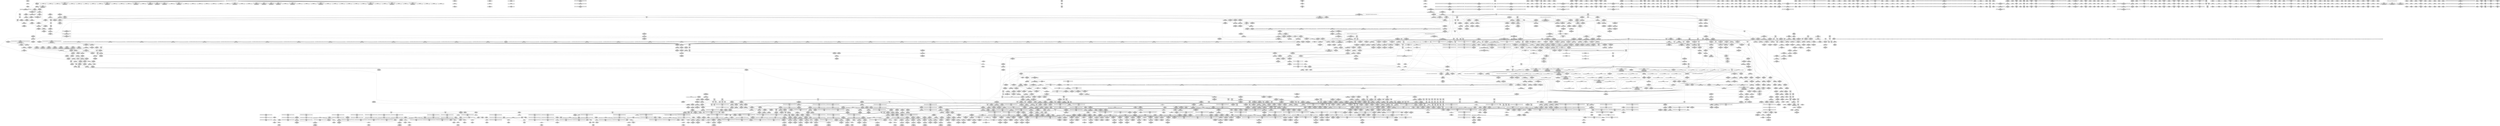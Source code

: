digraph {
	CE0x5e515b0 [shape=record,shape=Mrecord,label="{CE0x5e515b0|_call_void_mcount()_#3}"]
	CE0x6bb2180 [shape=record,shape=Mrecord,label="{CE0x6bb2180|tomoyo_domain:tmp14|security/tomoyo/common.h,1205}"]
	CE0x8616d90 [shape=record,shape=Mrecord,label="{CE0x8616d90|tomoyo_const_part_length:tobool|security/tomoyo/util.c,624|*SummSource*}"]
	CE0x8506dd0 [shape=record,shape=Mrecord,label="{CE0x8506dd0|tomoyo_fill_path_info:frombool|security/tomoyo/util.c,667|*SummSink*}"]
	"CONST[source:1(input),value:2(dynamic)][purpose:{object}][SrcIdx:3]"
	CE0x6e66040 [shape=record,shape=Mrecord,label="{CE0x6e66040|tomoyo_const_part_length:conv24|security/tomoyo/util.c,644|*SummSink*}"]
	CE0x6b3bfb0 [shape=record,shape=Mrecord,label="{CE0x6b3bfb0|tomoyo_unix_entry:tmp48|security/tomoyo/network.c,575|*SummSource*}"]
	CE0x5d3b8b0 [shape=record,shape=Mrecord,label="{CE0x5d3b8b0|i64*_getelementptr_inbounds_(_12_x_i64_,_12_x_i64_*___llvm_gcov_ctr31133,_i64_0,_i64_0)|*Constant*|*SummSource*}"]
	CE0x85666f0 [shape=record,shape=Mrecord,label="{CE0x85666f0|tomoyo_audit_net_log:tmp|*SummSource*}"]
	CE0x8548950 [shape=record,shape=Mrecord,label="{CE0x8548950|tomoyo_fill_path_info:hash|security/tomoyo/util.c,669|*SummSink*}"]
	"CONST[source:0(mediator),value:2(dynamic)][purpose:{operation}][SrcIdx:5]"
	CE0x84b90b0 [shape=record,shape=Mrecord,label="{CE0x84b90b0|tomoyo_fill_path_info:tmp10}"]
	CE0x8726830 [shape=record,shape=Mrecord,label="{CE0x8726830|rcu_lock_release21:indirectgoto}"]
	CE0x6e31080 [shape=record,shape=Mrecord,label="{CE0x6e31080|tomoyo_const_part_length:if.then27}"]
	CE0x5ecfc80 [shape=record,shape=Mrecord,label="{CE0x5ecfc80|tomoyo_unix_entry:tmp44|security/tomoyo/network.c,572|*SummSink*}"]
	CE0x5fc3c30 [shape=record,shape=Mrecord,label="{CE0x5fc3c30|__llvm_gcov_indirect_counter_increment114:bb4}"]
	CE0x6ee7720 [shape=record,shape=Mrecord,label="{CE0x6ee7720|tomoyo_const_part_length:cmp15|security/tomoyo/util.c,641}"]
	CE0x6f14bf0 [shape=record,shape=Mrecord,label="{CE0x6f14bf0|_call_void___srcu_read_unlock(%struct.srcu_struct*_%sp,_i32_%idx)_#9,_!dbg_!38906|include/linux/srcu.h,237}"]
	CE0x842dc10 [shape=record,shape=Mrecord,label="{CE0x842dc10|i64*_getelementptr_inbounds_(_2_x_i64_,_2_x_i64_*___llvm_gcov_ctr4434,_i64_0,_i64_0)|*Constant*|*SummSource*}"]
	CE0x5111620 [shape=record,shape=Mrecord,label="{CE0x5111620|tomoyo_const_part_length:tmp8|security/tomoyo/util.c,626|*SummSource*}"]
	CE0x5f53950 [shape=record,shape=Mrecord,label="{CE0x5f53950|tomoyo_unix_entry:conv16|security/tomoyo/network.c,557|*SummSource*}"]
	CE0x5c68630 [shape=record,shape=Mrecord,label="{CE0x5c68630|tomoyo_const_part_length:tmp53|security/tomoyo/util.c,652|*SummSource*}"]
	CE0x6e51440 [shape=record,shape=Mrecord,label="{CE0x6e51440|_ret_i32_%call,_!dbg_!38907|include/linux/srcu.h,223|*SummSource*}"]
	CE0x5207db0 [shape=record,shape=Mrecord,label="{CE0x5207db0|tomoyo_unix_entry:tmp6|security/tomoyo/network.c,548}"]
	CE0x6bbdc00 [shape=record,shape=Mrecord,label="{CE0x6bbdc00|i64*_getelementptr_inbounds_(_22_x_i64_,_22_x_i64_*___llvm_gcov_ctr3840,_i64_0,_i64_20)|*Constant*}"]
	CE0x5010930 [shape=record,shape=Mrecord,label="{CE0x5010930|0:_i8,_array:_GCRE_tomoyo_index2category_constant_39_x_i8_c_00_00_00_00_00_00_00_00_00_00_00_00_00_00_00_00_00_00_00_00_00_00_00_01_01_01_01_01_01_01_01_01_01_01_01_01_01_01_02_,_align_16:_elem_24::|security/tomoyo/util.c,983}"]
	CE0x878e3d0 [shape=record,shape=Mrecord,label="{CE0x878e3d0|i32_1205|*Constant*}"]
	CE0x6f2c8b0 [shape=record,shape=Mrecord,label="{CE0x6f2c8b0|tomoyo_const_part_length:tmp32|security/tomoyo/util.c,641|*SummSink*}"]
	CE0x517c650 [shape=record,shape=Mrecord,label="{CE0x517c650|tomoyo_unix_entry:operation|security/tomoyo/network.c,546|*SummSink*}"]
	CE0x4f95ee0 [shape=record,shape=Mrecord,label="{CE0x4f95ee0|i64_22|*Constant*}"]
	CE0x51b6af0 [shape=record,shape=Mrecord,label="{CE0x51b6af0|tomoyo_const_part_length:tmp33|security/tomoyo/util.c,642}"]
	CE0x8736850 [shape=record,shape=Mrecord,label="{CE0x8736850|tomoyo_audit_unix_log:param1|security/tomoyo/network.c,406|*SummSource*}"]
	CE0x5e7ede0 [shape=record,shape=Mrecord,label="{CE0x5e7ede0|i64_6|*Constant*|*SummSource*}"]
	CE0x6fde2b0 [shape=record,shape=Mrecord,label="{CE0x6fde2b0|tomoyo_audit_unix_log:tmp3|*SummSink*}"]
	CE0x85b82a0 [shape=record,shape=Mrecord,label="{CE0x85b82a0|rcu_lock_acquire18:tmp3}"]
	CE0x5d6e660 [shape=record,shape=Mrecord,label="{CE0x5d6e660|GLOBAL:rcu_lock_acquire18|*Constant*|*SummSink*}"]
	CE0x50eab90 [shape=record,shape=Mrecord,label="{CE0x50eab90|tomoyo_check_unix_address:unix0|security/tomoyo/network.c,594|*SummSource*}"]
	CE0x6dfd310 [shape=record,shape=Mrecord,label="{CE0x6dfd310|tomoyo_unix_entry:do.cond|*SummSource*}"]
	CE0x6d7b190 [shape=record,shape=Mrecord,label="{CE0x6d7b190|tomoyo_domain:tmp4|security/tomoyo/common.h,1205|*SummSource*}"]
	CE0x6bc3550 [shape=record,shape=Mrecord,label="{CE0x6bc3550|tomoyo_get_mode:conv5|security/tomoyo/util.c,983|*SummSource*}"]
	CE0x8566450 [shape=record,shape=Mrecord,label="{CE0x8566450|i64*_getelementptr_inbounds_(_2_x_i64_,_2_x_i64_*___llvm_gcov_ctr4434,_i64_0,_i64_0)|*Constant*|*SummSink*}"]
	CE0x510a6e0 [shape=record,shape=Mrecord,label="{CE0x510a6e0|GLOBAL:__llvm_gcov_global_state_pred45|Global_var:__llvm_gcov_global_state_pred45|*SummSink*}"]
	CE0x6fa47f0 [shape=record,shape=Mrecord,label="{CE0x6fa47f0|tomoyo_fill_path_info:call|security/tomoyo/util.c,664|*SummSource*}"]
	CE0x4fa7ee0 [shape=record,shape=Mrecord,label="{CE0x4fa7ee0|128:_i8*,_1208:_%struct.file*,_:_CMRE_33,34_}"]
	CE0x5d08fe0 [shape=record,shape=Mrecord,label="{CE0x5d08fe0|tomoyo_read_lock16:tmp1|*SummSource*}"]
	CE0x7096780 [shape=record,shape=Mrecord,label="{CE0x7096780|GLOBAL:__llvm_gcov_ctr3840|Global_var:__llvm_gcov_ctr3840}"]
	CE0x6cb2d60 [shape=record,shape=Mrecord,label="{CE0x6cb2d60|i64_17|*Constant*}"]
	CE0x6be4c20 [shape=record,shape=Mrecord,label="{CE0x6be4c20|_call_void___llvm_gcov_indirect_counter_increment114(i32*___llvm_gcov_global_state_pred45,_i64**_getelementptr_inbounds_(_3_x_i64*_,_3_x_i64*_*___llvm_gcda_edge_table44,_i64_0,_i64_0)),_!dbg_!38954|security/tomoyo/util.c,649|*SummSource*}"]
	CE0x6d74a80 [shape=record,shape=Mrecord,label="{CE0x6d74a80|tomoyo_const_part_length:tmp35|security/tomoyo/util.c,643|*SummSource*}"]
	CE0x4f95f50 [shape=record,shape=Mrecord,label="{CE0x4f95f50|i64_22|*Constant*|*SummSource*}"]
	CE0x5dbb950 [shape=record,shape=Mrecord,label="{CE0x5dbb950|rcu_lock_acquire18:entry}"]
	CE0x5c80f50 [shape=record,shape=Mrecord,label="{CE0x5c80f50|tomoyo_unix_entry:tmp18|security/tomoyo/network.c,553}"]
	CE0x6bf84f0 [shape=record,shape=Mrecord,label="{CE0x6bf84f0|rcu_lock_release21:tmp3|*SummSink*}"]
	CE0x5254990 [shape=record,shape=Mrecord,label="{CE0x5254990|i32_0|*Constant*|*SummSource*}"]
	CE0x876c580 [shape=record,shape=Mrecord,label="{CE0x876c580|tomoyo_const_part_length:conv8|security/tomoyo/util.c,632|*SummSource*}"]
	CE0x6bb2280 [shape=record,shape=Mrecord,label="{CE0x6bb2280|tomoyo_domain:tmp14|security/tomoyo/common.h,1205|*SummSink*}"]
	CE0x70965c0 [shape=record,shape=Mrecord,label="{CE0x70965c0|tomoyo_read_lock16:tmp1}"]
	CE0x8525810 [shape=record,shape=Mrecord,label="{CE0x8525810|tomoyo_unix_entry:entry|*SummSource*}"]
	CE0x847dbf0 [shape=record,shape=Mrecord,label="{CE0x847dbf0|COLLAPSED:_GCMRE___llvm_gcov_ctr4533_internal_global_2_x_i64_zeroinitializer:_elem_0:default:}"]
	CE0x5e17780 [shape=record,shape=Mrecord,label="{CE0x5e17780|tomoyo_const_part_length:tmp28|security/tomoyo/util.c,641}"]
	CE0x5e1fd00 [shape=record,shape=Mrecord,label="{CE0x5e1fd00|i64*_getelementptr_inbounds_(_31_x_i64_,_31_x_i64_*___llvm_gcov_ctr43150,_i64_0,_i64_27)|*Constant*}"]
	CE0x6c1f500 [shape=record,shape=Mrecord,label="{CE0x6c1f500|tomoyo_unix_entry:tmp34|security/tomoyo/network.c,560|*SummSink*}"]
	CE0x6edbdd0 [shape=record,shape=Mrecord,label="{CE0x6edbdd0|i64_7|*Constant*}"]
	CE0x6fcf810 [shape=record,shape=Mrecord,label="{CE0x6fcf810|GLOBAL:tomoyo_const_part_length|*Constant*}"]
	CE0x856c5e0 [shape=record,shape=Mrecord,label="{CE0x856c5e0|tomoyo_get_mode:tmp21|security/tomoyo/util.c,985}"]
	CE0x6ee6ea0 [shape=record,shape=Mrecord,label="{CE0x6ee6ea0|i64*_getelementptr_inbounds_(_31_x_i64_,_31_x_i64_*___llvm_gcov_ctr43150,_i64_0,_i64_9)|*Constant*|*SummSource*}"]
	CE0x5d3c290 [shape=record,shape=Mrecord,label="{CE0x5d3c290|tomoyo_get_mode:arrayidx4|security/tomoyo/util.c,983}"]
	CE0x6fe9470 [shape=record,shape=Mrecord,label="{CE0x6fe9470|i64_9|*Constant*|*SummSink*}"]
	CE0x87b58e0 [shape=record,shape=Mrecord,label="{CE0x87b58e0|i32_50|*Constant*|*SummSink*}"]
	CE0x5dc9ab0 [shape=record,shape=Mrecord,label="{CE0x5dc9ab0|_call_void_mcount()_#3}"]
	CE0x511a9b0 [shape=record,shape=Mrecord,label="{CE0x511a9b0|srcu_read_unlock20:idx|Function::srcu_read_unlock20&Arg::idx::|*SummSource*}"]
	CE0x84b91b0 [shape=record,shape=Mrecord,label="{CE0x84b91b0|tomoyo_fill_path_info:tmp10|*SummSource*}"]
	CE0x6d7bdf0 [shape=record,shape=Mrecord,label="{CE0x6d7bdf0|tomoyo_domain:tmp16|security/tomoyo/common.h,1205}"]
	CE0x52b8a20 [shape=record,shape=Mrecord,label="{CE0x52b8a20|i64*_getelementptr_inbounds_(_22_x_i64_,_22_x_i64_*___llvm_gcov_ctr3840,_i64_0,_i64_18)|*Constant*|*SummSource*}"]
	CE0x84895f0 [shape=record,shape=Mrecord,label="{CE0x84895f0|i64*_getelementptr_inbounds_(_2_x_i64_,_2_x_i64_*___llvm_gcov_ctr4533,_i64_0,_i64_0)|*Constant*|*SummSource*}"]
	CE0x5e31d80 [shape=record,shape=Mrecord,label="{CE0x5e31d80|tomoyo_domain:tmp7|security/tomoyo/common.h,1205}"]
	CE0x8638450 [shape=record,shape=Mrecord,label="{CE0x8638450|i64*_getelementptr_inbounds_(_11_x_i64_,_11_x_i64_*___llvm_gcov_ctr54147,_i64_0,_i64_10)|*Constant*|*SummSource*}"]
	CE0x507ba50 [shape=record,shape=Mrecord,label="{CE0x507ba50|tomoyo_unix_entry:idxprom1|security/tomoyo/network.c,546|*SummSource*}"]
	CE0x848ca70 [shape=record,shape=Mrecord,label="{CE0x848ca70|i32_6|*Constant*}"]
	CE0x7002190 [shape=record,shape=Mrecord,label="{CE0x7002190|tomoyo_init_request_info:tmp5|security/tomoyo/util.c,1004|*SummSink*}"]
	CE0x6dfc710 [shape=record,shape=Mrecord,label="{CE0x6dfc710|tomoyo_read_lock16:tmp3|*SummSource*}"]
	CE0x847fdf0 [shape=record,shape=Mrecord,label="{CE0x847fdf0|tomoyo_fill_path_info:arrayidx|security/tomoyo/util.c,667|*SummSink*}"]
	CE0x52d9210 [shape=record,shape=Mrecord,label="{CE0x52d9210|tomoyo_unix_entry:tmp1|*SummSource*}"]
	CE0x51b7060 [shape=record,shape=Mrecord,label="{CE0x51b7060|tomoyo_const_part_length:tmp33|security/tomoyo/util.c,642|*SummSource*}"]
	CE0x50e3ed0 [shape=record,shape=Mrecord,label="{CE0x50e3ed0|srcu_read_unlock20:tmp2|*SummSink*}"]
	CE0x5122a80 [shape=record,shape=Mrecord,label="{CE0x5122a80|VOIDTB_TE:_CE_0,2048_|*MultipleSource*|Function::tomoyo_get_mode&Arg::ns::|security/tomoyo/util.c,1010}"]
	CE0x5d2df10 [shape=record,shape=Mrecord,label="{CE0x5d2df10|tomoyo_const_part_length:tmp18|security/tomoyo/util.c,627|*SummSource*}"]
	CE0x515c2f0 [shape=record,shape=Mrecord,label="{CE0x515c2f0|tomoyo_get_mode:add|security/tomoyo/util.c,984}"]
	CE0x52079d0 [shape=record,shape=Mrecord,label="{CE0x52079d0|tomoyo_unix_entry:tmp5|security/tomoyo/network.c,546|*SummSource*}"]
	CE0x5c81aa0 [shape=record,shape=Mrecord,label="{CE0x5c81aa0|i64*_getelementptr_inbounds_(_22_x_i64_,_22_x_i64_*___llvm_gcov_ctr3840,_i64_0,_i64_0)|*Constant*|*SummSource*}"]
	CE0x6e961f0 [shape=record,shape=Mrecord,label="{CE0x6e961f0|tomoyo_init_request_info:tmp12|security/tomoyo/util.c,1010|*SummSink*}"]
	CE0x6d4ddf0 [shape=record,shape=Mrecord,label="{CE0x6d4ddf0|tomoyo_unix_entry:param_type|security/tomoyo/network.c,565|*SummSource*}"]
	CE0x8783370 [shape=record,shape=Mrecord,label="{CE0x8783370|tomoyo_audit_unix_log:unix_network4|security/tomoyo/network.c,407|*SummSink*}"]
	CE0x524abd0 [shape=record,shape=Mrecord,label="{CE0x524abd0|24:_%struct.tomoyo_path_info*,_32:_i8,_33:_i8,_72:_i8,_:_SCMRE_36,37_}"]
	"CONST[source:0(mediator),value:0(static)][purpose:{operation}][SnkIdx:2]"
	CE0x8727170 [shape=record,shape=Mrecord,label="{CE0x8727170|rcu_lock_release21:tmp1}"]
	CE0x8526b70 [shape=record,shape=Mrecord,label="{CE0x8526b70|tomoyo_fill_path_info:cmp8|security/tomoyo/util.c,668|*SummSink*}"]
	CE0x6e63660 [shape=record,shape=Mrecord,label="{CE0x6e63660|tomoyo_get_mode:and|security/tomoyo/util.c,987|*SummSink*}"]
	CE0x6c08f00 [shape=record,shape=Mrecord,label="{CE0x6c08f00|i32_0|*Constant*}"]
	CE0x50caaf0 [shape=record,shape=Mrecord,label="{CE0x50caaf0|tomoyo_const_part_length:return|*SummSink*}"]
	CE0x5db9d50 [shape=record,shape=Mrecord,label="{CE0x5db9d50|tomoyo_const_part_length:tmp15|security/tomoyo/util.c,627|*SummSink*}"]
	CE0x6fedad0 [shape=record,shape=Mrecord,label="{CE0x6fedad0|tomoyo_fill_path_info:tmp4|security/tomoyo/util.c,667|*SummSink*}"]
	CE0x6bf1000 [shape=record,shape=Mrecord,label="{CE0x6bf1000|i32_9|*Constant*}"]
	CE0x5d4d000 [shape=record,shape=Mrecord,label="{CE0x5d4d000|_ret_void}"]
	CE0x6e1fbd0 [shape=record,shape=Mrecord,label="{CE0x6e1fbd0|tomoyo_fill_path_info:conv4|security/tomoyo/util.c,667}"]
	CE0x50e3e60 [shape=record,shape=Mrecord,label="{CE0x50e3e60|srcu_read_unlock20:tmp2|*SummSource*}"]
	CE0x6cb22b0 [shape=record,shape=Mrecord,label="{CE0x6cb22b0|tomoyo_audit_unix_log:entry|*SummSink*}"]
	CE0x6f2bd30 [shape=record,shape=Mrecord,label="{CE0x6f2bd30|tomoyo_const_part_length:tmp20|security/tomoyo/util.c,628|*SummSink*}"]
	CE0x85b16a0 [shape=record,shape=Mrecord,label="{CE0x85b16a0|i64*_getelementptr_inbounds_(_31_x_i64_,_31_x_i64_*___llvm_gcov_ctr43150,_i64_0,_i64_21)|*Constant*|*SummSource*}"]
	CE0x85b1710 [shape=record,shape=Mrecord,label="{CE0x85b1710|i64*_getelementptr_inbounds_(_31_x_i64_,_31_x_i64_*___llvm_gcov_ctr43150,_i64_0,_i64_21)|*Constant*|*SummSink*}"]
	CE0x6fddb50 [shape=record,shape=Mrecord,label="{CE0x6fddb50|tomoyo_init_request_info:tmp4|security/tomoyo/util.c,1004}"]
	"CONST[source:0(mediator),value:0(static)][purpose:{operation}][SnkIdx:3]"
	CE0x845c240 [shape=record,shape=Mrecord,label="{CE0x845c240|tomoyo_unix_entry:conv7|security/tomoyo/network.c,551|*SummSink*}"]
	CE0x6d4d800 [shape=record,shape=Mrecord,label="{CE0x6d4d800|_ret_void,_!dbg_!38929|security/tomoyo/util.c,670|*SummSource*}"]
	CE0x5f521c0 [shape=record,shape=Mrecord,label="{CE0x5f521c0|tomoyo_unix_entry:tmp52|security/tomoyo/network.c,577|*SummSource*}"]
	CE0x5c01350 [shape=record,shape=Mrecord,label="{CE0x5c01350|tomoyo_unix_entry:unix_network26|security/tomoyo/network.c,567|*SummSource*}"]
	CE0x6da5580 [shape=record,shape=Mrecord,label="{CE0x6da5580|tomoyo_unix_entry:arrayidx2|security/tomoyo/network.c,546|*SummSink*}"]
	CE0x85405b0 [shape=record,shape=Mrecord,label="{CE0x85405b0|GLOBAL:tomoyo_read_lock16|*Constant*}"]
	CE0x6f040e0 [shape=record,shape=Mrecord,label="{CE0x6f040e0|tomoyo_unix_entry:arrayidx|security/tomoyo/network.c,546|*SummSink*}"]
	CE0x5f70c60 [shape=record,shape=Mrecord,label="{CE0x5f70c60|tomoyo_fill_path_info:land.rhs}"]
	CE0x87266a0 [shape=record,shape=Mrecord,label="{CE0x87266a0|__llvm_gcov_indirect_counter_increment114:tmp5|*SummSink*}"]
	CE0x5dc0b00 [shape=record,shape=Mrecord,label="{CE0x5dc0b00|tomoyo_const_part_length:tmp29|security/tomoyo/util.c,641|*SummSink*}"]
	CE0x5da20a0 [shape=record,shape=Mrecord,label="{CE0x5da20a0|i64*_getelementptr_inbounds_(_12_x_i64_,_12_x_i64_*___llvm_gcov_ctr31133,_i64_0,_i64_6)|*Constant*|*SummSource*}"]
	CE0x4fa7b20 [shape=record,shape=Mrecord,label="{CE0x4fa7b20|128:_i8*,_1208:_%struct.file*,_:_CMRE_30,31_}"]
	CE0x6b43000 [shape=record,shape=Mrecord,label="{CE0x6b43000|i64_4|*Constant*|*SummSource*}"]
	CE0x84f86e0 [shape=record,shape=Mrecord,label="{CE0x84f86e0|tomoyo_fill_path_info:name1|security/tomoyo/util.c,663}"]
	CE0x70192c0 [shape=record,shape=Mrecord,label="{CE0x70192c0|tomoyo_fill_path_info:tmp6|security/tomoyo/util.c,667|*SummSource*}"]
	CE0x5d744e0 [shape=record,shape=Mrecord,label="{CE0x5d744e0|i64*_getelementptr_inbounds_(_12_x_i64_,_12_x_i64_*___llvm_gcov_ctr31133,_i64_0,_i64_9)|*Constant*|*SummSource*}"]
	CE0x6068590 [shape=record,shape=Mrecord,label="{CE0x6068590|__llvm_gcov_indirect_counter_increment114:pred|*SummSource*}"]
	CE0x8577d30 [shape=record,shape=Mrecord,label="{CE0x8577d30|tomoyo_const_part_length:while.body}"]
	CE0x6edc3d0 [shape=record,shape=Mrecord,label="{CE0x6edc3d0|i64_8|*Constant*}"]
	CE0x5e7f3f0 [shape=record,shape=Mrecord,label="{CE0x5e7f3f0|tomoyo_unix_entry:tmp16|security/tomoyo/network.c,553}"]
	CE0x85ea790 [shape=record,shape=Mrecord,label="{CE0x85ea790|i64_1|*Constant*|*SummSource*}"]
	CE0x70a0e50 [shape=record,shape=Mrecord,label="{CE0x70a0e50|tomoyo_domain:tmp11|security/tomoyo/common.h,1205|*SummSource*}"]
	CE0x85baaa0 [shape=record,shape=Mrecord,label="{CE0x85baaa0|0:_i8,_array:_GCRE_tomoyo_index2category_constant_39_x_i8_c_00_00_00_00_00_00_00_00_00_00_00_00_00_00_00_00_00_00_00_00_00_00_00_01_01_01_01_01_01_01_01_01_01_01_01_01_01_01_02_,_align_16:_elem_3::|security/tomoyo/util.c,983}"]
	CE0x7002250 [shape=record,shape=Mrecord,label="{CE0x7002250|tomoyo_init_request_info:tmp6|security/tomoyo/util.c,1004}"]
	CE0x6fb50b0 [shape=record,shape=Mrecord,label="{CE0x6fb50b0|tomoyo_get_mode:cmp|security/tomoyo/util.c,982|*SummSink*}"]
	CE0x6ac11d0 [shape=record,shape=Mrecord,label="{CE0x6ac11d0|i64*_getelementptr_inbounds_(_11_x_i64_,_11_x_i64_*___llvm_gcov_ctr54147,_i64_0,_i64_6)|*Constant*|*SummSource*}"]
	CE0x7abbce0 [shape=record,shape=Mrecord,label="{CE0x7abbce0|i8_1|*Constant*|*SummSource*}"]
	CE0x5d091b0 [shape=record,shape=Mrecord,label="{CE0x5d091b0|i64*_getelementptr_inbounds_(_2_x_i64_,_2_x_i64_*___llvm_gcov_ctr3939,_i64_0,_i64_1)|*Constant*}"]
	CE0x7039400 [shape=record,shape=Mrecord,label="{CE0x7039400|i64*_getelementptr_inbounds_(_11_x_i64_,_11_x_i64_*___llvm_gcov_ctr54147,_i64_0,_i64_1)|*Constant*}"]
	CE0x70528b0 [shape=record,shape=Mrecord,label="{CE0x70528b0|__llvm_gcov_indirect_counter_increment114:pred|*SummSink*}"]
	CE0x5f9a280 [shape=record,shape=Mrecord,label="{CE0x5f9a280|i64_0|*Constant*}"]
	CE0x6a154a0 [shape=record,shape=Mrecord,label="{CE0x6a154a0|i64*_getelementptr_inbounds_(_4_x_i64_,_4_x_i64_*___llvm_gcov_ctr4731,_i64_0,_i64_0)|*Constant*}"]
	CE0x6067800 [shape=record,shape=Mrecord,label="{CE0x6067800|__llvm_gcov_indirect_counter_increment114:tmp3|*SummSource*}"]
	CE0x8648b80 [shape=record,shape=Mrecord,label="{CE0x8648b80|__llvm_gcov_indirect_counter_increment114:tmp2}"]
	CE0x7ac4480 [shape=record,shape=Mrecord,label="{CE0x7ac4480|tomoyo_audit_net_log:bb|*SummSink*}"]
	CE0x5dbb460 [shape=record,shape=Mrecord,label="{CE0x5dbb460|srcu_read_lock17:dep_map|include/linux/srcu.h,222}"]
	CE0x6ee6f80 [shape=record,shape=Mrecord,label="{CE0x6ee6f80|tomoyo_const_part_length:tmp19|security/tomoyo/util.c,628|*SummSink*}"]
	CE0x845c0f0 [shape=record,shape=Mrecord,label="{CE0x845c0f0|tomoyo_unix_entry:conv7|security/tomoyo/network.c,551|*SummSource*}"]
	CE0x50f6be0 [shape=record,shape=Mrecord,label="{CE0x50f6be0|0:_i8,_array:_GCRE_tomoyo_index2category_constant_39_x_i8_c_00_00_00_00_00_00_00_00_00_00_00_00_00_00_00_00_00_00_00_00_00_00_00_01_01_01_01_01_01_01_01_01_01_01_01_01_01_01_02_,_align_16:_elem_8::|security/tomoyo/util.c,983}"]
	CE0x6d8e480 [shape=record,shape=Mrecord,label="{CE0x6d8e480|tomoyo_unix_entry:tmp2|security/tomoyo/network.c,544|*SummSink*}"]
	CE0x510c830 [shape=record,shape=Mrecord,label="{CE0x510c830|GLOBAL:tomoyo_audit_net_log|*Constant*|*SummSink*}"]
	CE0x845bba0 [shape=record,shape=Mrecord,label="{CE0x845bba0|tomoyo_unix_entry:sub|security/tomoyo/network.c,551|*SummSink*}"]
	CE0x50d1920 [shape=record,shape=Mrecord,label="{CE0x50d1920|COLLAPSED:_GCMRE___llvm_gcov_ctr53148_internal_global_2_x_i64_zeroinitializer:_elem_0:default:}"]
	CE0x5e3a970 [shape=record,shape=Mrecord,label="{CE0x5e3a970|tomoyo_domain:tmp2}"]
	CE0x4f82510 [shape=record,shape=Mrecord,label="{CE0x4f82510|128:_i8*,_1208:_%struct.file*,_:_CMRE_40,41_}"]
	CE0x6ee74d0 [shape=record,shape=Mrecord,label="{CE0x6ee74d0|GLOBAL:current_task|Global_var:current_task|*SummSink*}"]
	CE0x52d9560 [shape=record,shape=Mrecord,label="{CE0x52d9560|tomoyo_unix_entry:tmp1|*SummSink*}"]
	CE0x5d0ae00 [shape=record,shape=Mrecord,label="{CE0x5d0ae00|tomoyo_unix_entry:tmp28|security/tomoyo/network.c,557|*SummSource*}"]
	CE0x6edc360 [shape=record,shape=Mrecord,label="{CE0x6edc360|tomoyo_get_mode:tmp19|security/tomoyo/util.c,985}"]
	CE0x5e3aaa0 [shape=record,shape=Mrecord,label="{CE0x5e3aaa0|tomoyo_domain:tmp1|*SummSink*}"]
	CE0x5f682f0 [shape=record,shape=Mrecord,label="{CE0x5f682f0|tomoyo_audit_net_log:arrayidx2|security/tomoyo/network.c,368|*SummSink*}"]
	CE0x6dd4a90 [shape=record,shape=Mrecord,label="{CE0x6dd4a90|GLOBAL:tomoyo_get_mode|*Constant*|*SummSource*}"]
	CE0x6af0040 [shape=record,shape=Mrecord,label="{CE0x6af0040|tomoyo_domain:do.body|*SummSink*}"]
	CE0x84f66e0 [shape=record,shape=Mrecord,label="{CE0x84f66e0|tomoyo_const_part_length:tmp40|security/tomoyo/util.c,644|*SummSink*}"]
	CE0x51136a0 [shape=record,shape=Mrecord,label="{CE0x51136a0|128:_i8*,_1208:_%struct.file*,_:_CMRE_168,176_|*MultipleSource*|security/tomoyo/common.h,1205|security/tomoyo/common.h,1205}"]
	CE0x5f68420 [shape=record,shape=Mrecord,label="{CE0x5f68420|0:_i8*,_array:_GCRE_tomoyo_socket_keyword_external_constant_4_x_i8*_:_elem_0::|security/tomoyo/network.c,368}"]
	CE0x7aa78c0 [shape=record,shape=Mrecord,label="{CE0x7aa78c0|tomoyo_unix_entry:conv|security/tomoyo/network.c,548|*SummSource*}"]
	CE0x6bc3280 [shape=record,shape=Mrecord,label="{CE0x6bc3280|tomoyo_get_mode:conv10|security/tomoyo/util.c,985|*SummSource*}"]
	CE0x6fdde20 [shape=record,shape=Mrecord,label="{CE0x6fdde20|tomoyo_init_request_info:tmp4|security/tomoyo/util.c,1004|*SummSink*}"]
	CE0x864b470 [shape=record,shape=Mrecord,label="{CE0x864b470|i64*_getelementptr_inbounds_(_6_x_i64_,_6_x_i64_*___llvm_gcov_ctr3747,_i64_0,_i64_4)|*Constant*|*SummSink*}"]
	CE0x5cfc8f0 [shape=record,shape=Mrecord,label="{CE0x5cfc8f0|0:_i8,_array:_GCRE_tomoyo_index2category_constant_39_x_i8_c_00_00_00_00_00_00_00_00_00_00_00_00_00_00_00_00_00_00_00_00_00_00_00_01_01_01_01_01_01_01_01_01_01_01_01_01_01_01_02_,_align_16:_elem_35::|security/tomoyo/util.c,983}"]
	CE0x5c29b40 [shape=record,shape=Mrecord,label="{CE0x5c29b40|i64*_getelementptr_inbounds_(_22_x_i64_,_22_x_i64_*___llvm_gcov_ctr3840,_i64_0,_i64_15)|*Constant*|*SummSink*}"]
	CE0x870d6a0 [shape=record,shape=Mrecord,label="{CE0x870d6a0|tomoyo_audit_net_log:protocol|Function::tomoyo_audit_net_log&Arg::protocol::|*SummSource*}"]
	CE0x5df7af0 [shape=record,shape=Mrecord,label="{CE0x5df7af0|tomoyo_audit_net_log:idxprom1|security/tomoyo/network.c,368|*SummSink*}"]
	CE0x5d95d10 [shape=record,shape=Mrecord,label="{CE0x5d95d10|tomoyo_const_part_length:tmp44|security/tomoyo/util.c,645|*SummSource*}"]
	CE0x5254800 [shape=record,shape=Mrecord,label="{CE0x5254800|tomoyo_unix_entry:tmp13|security/tomoyo/network.c,548|*SummSink*}"]
	CE0x6fde640 [shape=record,shape=Mrecord,label="{CE0x6fde640|i64*_getelementptr_inbounds_(_5_x_i64_,_5_x_i64_*___llvm_gcov_ctr32134,_i64_0,_i64_0)|*Constant*}"]
	CE0x6e1f930 [shape=record,shape=Mrecord,label="{CE0x6e1f930|tomoyo_fill_path_info:tmp9|security/tomoyo/util.c,667|*SummSource*}"]
	CE0x847ffb0 [shape=record,shape=Mrecord,label="{CE0x847ffb0|tomoyo_fill_path_info:tmp9|security/tomoyo/util.c,667}"]
	CE0x6c09080 [shape=record,shape=Mrecord,label="{CE0x6c09080|tomoyo_const_part_length:tmp26|security/tomoyo/util.c,641}"]
	CE0x5f51b70 [shape=record,shape=Mrecord,label="{CE0x5f51b70|tomoyo_unix_entry:tmp51|security/tomoyo/network.c,577|*SummSink*}"]
	CE0x87cab40 [shape=record,shape=Mrecord,label="{CE0x87cab40|tomoyo_audit_unix_log:tmp6|security/tomoyo/network.c,407|*SummSink*}"]
	CE0x85f7d50 [shape=record,shape=Mrecord,label="{CE0x85f7d50|_call_void_rcu_lock_release21(%struct.lockdep_map*_%dep_map)_#9,_!dbg_!38905|include/linux/srcu.h,236|*SummSink*}"]
	CE0x50d20d0 [shape=record,shape=Mrecord,label="{CE0x50d20d0|%struct.task_struct*_(%struct.task_struct**)*_asm_movq_%gs:$_1:P_,$0_,_r,im,_dirflag_,_fpsr_,_flags_|*SummSink*}"]
	CE0x870d960 [shape=record,shape=Mrecord,label="{CE0x870d960|tomoyo_audit_net_log:family|Function::tomoyo_audit_net_log&Arg::family::|*SummSink*}"]
	CE0x50ca4c0 [shape=record,shape=Mrecord,label="{CE0x50ca4c0|_call_void___llvm_gcov_indirect_counter_increment114(i32*___llvm_gcov_global_state_pred45,_i64**_getelementptr_inbounds_(_3_x_i64*_,_3_x_i64*_*___llvm_gcda_edge_table44,_i64_0,_i64_1)),_!dbg_!38927|security/tomoyo/util.c,634}"]
	CE0x6a9cb50 [shape=record,shape=Mrecord,label="{CE0x6a9cb50|tomoyo_fill_path_info:bb}"]
	CE0x862f9c0 [shape=record,shape=Mrecord,label="{CE0x862f9c0|GLOBAL:get_current|*Constant*|*SummSource*}"]
	CE0x863e3f0 [shape=record,shape=Mrecord,label="{CE0x863e3f0|tomoyo_domain:cred|security/tomoyo/common.h,1205|*SummSource*}"]
	CE0x6af7890 [shape=record,shape=Mrecord,label="{CE0x6af7890|i64_7|*Constant*}"]
	CE0x506f620 [shape=record,shape=Mrecord,label="{CE0x506f620|srcu_read_lock17:call|include/linux/srcu.h,220}"]
	CE0x5122a10 [shape=record,shape=Mrecord,label="{CE0x5122a10|COLLAPSED:_CRE:_elem_0:default:}"]
	CE0x6ded7f0 [shape=record,shape=Mrecord,label="{CE0x6ded7f0|40:_%struct.tomoyo_policy_namespace*,_48:_i8,_:_GCRE_tomoyo_kernel_domain_external_global_%struct.tomoyo_domain_info_48,49_|*MultipleSource*|security/tomoyo/util.c,1005|security/tomoyo/util.c,1007|Function::tomoyo_init_request_info&Arg::domain::}"]
	CE0x6c663e0 [shape=record,shape=Mrecord,label="{CE0x6c663e0|i64*_getelementptr_inbounds_(_31_x_i64_,_31_x_i64_*___llvm_gcov_ctr43150,_i64_0,_i64_3)|*Constant*}"]
	CE0x4f6c400 [shape=record,shape=Mrecord,label="{CE0x4f6c400|tomoyo_unix_entry:tmp3|*LoadInst*|security/tomoyo/network.c,546|*SummSink*}"]
	CE0x6ee7620 [shape=record,shape=Mrecord,label="{CE0x6ee7620|i64_20|*Constant*}"]
	CE0x863e0d0 [shape=record,shape=Mrecord,label="{CE0x863e0d0|i32_78|*Constant*|*SummSink*}"]
	CE0x7096bf0 [shape=record,shape=Mrecord,label="{CE0x7096bf0|tomoyo_unix_entry:tmp7|security/tomoyo/network.c,548}"]
	CE0x6f8b400 [shape=record,shape=Mrecord,label="{CE0x6f8b400|tomoyo_const_part_length:retval.0|*SummSource*}"]
	CE0x6c87ff0 [shape=record,shape=Mrecord,label="{CE0x6c87ff0|tomoyo_unix_entry:name|security/tomoyo/network.c,563|*SummSink*}"]
	CE0x8762c50 [shape=record,shape=Mrecord,label="{CE0x8762c50|tomoyo_audit_unix_log:operation|security/tomoyo/network.c,406|*SummSource*}"]
	CE0x6fbba80 [shape=record,shape=Mrecord,label="{CE0x6fbba80|tomoyo_unix_entry:if.else}"]
	CE0x6fcf910 [shape=record,shape=Mrecord,label="{CE0x6fcf910|GLOBAL:tomoyo_const_part_length|*Constant*|*SummSource*}"]
	CE0x5cfa3f0 [shape=record,shape=Mrecord,label="{CE0x5cfa3f0|tomoyo_const_part_length:tmp42|security/tomoyo/util.c,644|*SummSource*}"]
	CE0x70025a0 [shape=record,shape=Mrecord,label="{CE0x70025a0|tomoyo_unix_entry:if.then10|*SummSink*}"]
	CE0x85c1b00 [shape=record,shape=Mrecord,label="{CE0x85c1b00|i64_1|*Constant*}"]
	CE0x6c180e0 [shape=record,shape=Mrecord,label="{CE0x6c180e0|tomoyo_unix_entry:tmp31|security/tomoyo/network.c,560|*SummSource*}"]
	CE0x6b74680 [shape=record,shape=Mrecord,label="{CE0x6b74680|tomoyo_get_mode:arrayidx4|security/tomoyo/util.c,983|*SummSource*}"]
	CE0x6c08ad0 [shape=record,shape=Mrecord,label="{CE0x6c08ad0|tomoyo_const_part_length:tmp17|security/tomoyo/util.c,627|*SummSink*}"]
	CE0x50ca350 [shape=record,shape=Mrecord,label="{CE0x50ca350|i32_48|*Constant*|*SummSource*}"]
	CE0x5113d40 [shape=record,shape=Mrecord,label="{CE0x5113d40|tomoyo_get_mode:if.then}"]
	CE0x5dbb650 [shape=record,shape=Mrecord,label="{CE0x5dbb650|srcu_read_lock17:dep_map|include/linux/srcu.h,222|*SummSource*}"]
	CE0x6bb2400 [shape=record,shape=Mrecord,label="{CE0x6bb2400|i1_true|*Constant*}"]
	CE0x7039fc0 [shape=record,shape=Mrecord,label="{CE0x7039fc0|i64*_getelementptr_inbounds_(_22_x_i64_,_22_x_i64_*___llvm_gcov_ctr3840,_i64_0,_i64_0)|*Constant*}"]
	CE0x70628d0 [shape=record,shape=Mrecord,label="{CE0x70628d0|tomoyo_get_mode:index|Function::tomoyo_get_mode&Arg::index::|*SummSink*}"]
	CE0x5e31740 [shape=record,shape=Mrecord,label="{CE0x5e31740|tomoyo_get_mode:conv|security/tomoyo/util.c,982}"]
	CE0x5d102d0 [shape=record,shape=Mrecord,label="{CE0x5d102d0|tomoyo_unix_entry:tmp25|security/tomoyo/network.c,556}"]
	CE0x6f041f0 [shape=record,shape=Mrecord,label="{CE0x6f041f0|0:_i8,_array:_GCR_tomoyo_unix2mac_internal_constant_6_x_4_x_i8_4_x_i8_zeroinitializer,_4_x_i8_c_1E_1F_00_,_4_x_i8_c_!_00_00_22_,_4_x_i8_zeroinitializer,_4_x_i8_zeroinitializer,_4_x_i8_c_#$%_00_,_align_16:_elem_0::|security/tomoyo/network.c,546}"]
	CE0x69de990 [shape=record,shape=Mrecord,label="{CE0x69de990|i64*_getelementptr_inbounds_(_2_x_i64_,_2_x_i64_*___llvm_gcov_ctr4335,_i64_0,_i64_0)|*Constant*|*SummSource*}"]
	CE0x86ed470 [shape=record,shape=Mrecord,label="{CE0x86ed470|tomoyo_read_unlock19:bb}"]
	CE0x50f6680 [shape=record,shape=Mrecord,label="{CE0x50f6680|0:_i8,_array:_GCRE_tomoyo_index2category_constant_39_x_i8_c_00_00_00_00_00_00_00_00_00_00_00_00_00_00_00_00_00_00_00_00_00_00_00_01_01_01_01_01_01_01_01_01_01_01_01_01_01_01_02_,_align_16:_elem_6::|security/tomoyo/util.c,983}"]
	CE0x4f9d760 [shape=record,shape=Mrecord,label="{CE0x4f9d760|i32_51|*Constant*|*SummSink*}"]
	CE0x5254100 [shape=record,shape=Mrecord,label="{CE0x5254100|tomoyo_unix_entry:tmp11|security/tomoyo/network.c,548|*SummSink*}"]
	CE0x5dc09f0 [shape=record,shape=Mrecord,label="{CE0x5dc09f0|tomoyo_const_part_length:tmp29|security/tomoyo/util.c,641|*SummSource*}"]
	CE0x4fe4ed0 [shape=record,shape=Mrecord,label="{CE0x4fe4ed0|tomoyo_check_unix_address:bb|*SummSink*}"]
	CE0x8509bf0 [shape=record,shape=Mrecord,label="{CE0x8509bf0|tomoyo_check_unix_address:tmp9|security/tomoyo/network.c,598|*SummSink*}"]
	CE0x8548540 [shape=record,shape=Mrecord,label="{CE0x8548540|GLOBAL:full_name_hash|*Constant*|*SummSource*}"]
	CE0x85ba4f0 [shape=record,shape=Mrecord,label="{CE0x85ba4f0|tomoyo_const_part_length:incdec.ptr|security/tomoyo/util.c,626|*SummSink*}"]
	CE0x5fb45c0 [shape=record,shape=Mrecord,label="{CE0x5fb45c0|tomoyo_fill_path_info:tmp5|security/tomoyo/util.c,667|*SummSink*}"]
	CE0x84e3410 [shape=record,shape=Mrecord,label="{CE0x84e3410|tomoyo_fill_path_info:conv4|security/tomoyo/util.c,667|*SummSink*}"]
	CE0x6bce810 [shape=record,shape=Mrecord,label="{CE0x6bce810|i32_92|*Constant*|*SummSource*}"]
	CE0x8504a10 [shape=record,shape=Mrecord,label="{CE0x8504a10|i64*_getelementptr_inbounds_(_5_x_i64_,_5_x_i64_*___llvm_gcov_ctr28130,_i64_0,_i64_4)|*Constant*|*SummSource*}"]
	CE0x6e99ca0 [shape=record,shape=Mrecord,label="{CE0x6e99ca0|i32_10|*Constant*}"]
	CE0x6cc1980 [shape=record,shape=Mrecord,label="{CE0x6cc1980|tomoyo_unix_entry:tmp42|security/tomoyo/network.c,572|*SummSink*}"]
	CE0x5259840 [shape=record,shape=Mrecord,label="{CE0x5259840|24:_%struct.tomoyo_path_info*,_32:_i8,_33:_i8,_72:_i8,_:_SCMRE_50,51_}"]
	CE0x855af30 [shape=record,shape=Mrecord,label="{CE0x855af30|srcu_read_lock17:tmp|*SummSource*}"]
	CE0x5cc52d0 [shape=record,shape=Mrecord,label="{CE0x5cc52d0|0:_i8*,_array:_GCRE_tomoyo_proto_keyword_constant_6_x_i8*_i8*_getelementptr_inbounds_(_2_x_i8_,_2_x_i8_*_.str22,_i32_0,_i32_0),_i8*_getelementptr_inbounds_(_7_x_i8_,_7_x_i8_*_.str123,_i32_0,_i32_0),_i8*_getelementptr_inbounds_(_6_x_i8_,_6_x_i8_*_.str224,_i32_0,_i32_0),_i8*_getelementptr_inbounds_(_4_x_i8_,_4_x_i8_*_.str325,_i32_0,_i32_0),_i8*_getelementptr_inbounds_(_2_x_i8_,_2_x_i8_*_.str22,_i32_0,_i32_0),_i8*_getelementptr_inbounds_(_10_x_i8_,_10_x_i8_*_.str426,_i32_0,_i32_0)_,_align_16:_elem_4::|security/tomoyo/network.c,367}"]
	CE0x6af0210 [shape=record,shape=Mrecord,label="{CE0x6af0210|tomoyo_get_mode:tmp11|security/tomoyo/util.c,982|*SummSink*}"]
	CE0x5e4aa80 [shape=record,shape=Mrecord,label="{CE0x5e4aa80|tomoyo_get_mode:arrayidx|security/tomoyo/util.c,981}"]
	CE0x6edbc80 [shape=record,shape=Mrecord,label="{CE0x6edbc80|tomoyo_get_mode:cmp11|security/tomoyo/util.c,985|*SummSink*}"]
	CE0x6c1fe00 [shape=record,shape=Mrecord,label="{CE0x6c1fe00|i64*_getelementptr_inbounds_(_22_x_i64_,_22_x_i64_*___llvm_gcov_ctr3840,_i64_0,_i64_14)|*Constant*|*SummSource*}"]
	CE0x84f5cf0 [shape=record,shape=Mrecord,label="{CE0x84f5cf0|i64_24|*Constant*}"]
	CE0x6e76740 [shape=record,shape=Mrecord,label="{CE0x6e76740|i32_3|*Constant*}"]
	CE0x84e1c60 [shape=record,shape=Mrecord,label="{CE0x84e1c60|i32_(%struct.tomoyo_request_info.524*,_%struct.tomoyo_domain_info*,_i8)*_bitcast_(i32_(%struct.tomoyo_request_info*,_%struct.tomoyo_domain_info*,_i8)*_tomoyo_init_request_info_to_i32_(%struct.tomoyo_request_info.524*,_%struct.tomoyo_domain_info*,_i8)*)|*Constant*|*SummSink*}"]
	CE0x6bf9d10 [shape=record,shape=Mrecord,label="{CE0x6bf9d10|tomoyo_unix_entry:call18|security/tomoyo/network.c,559|*SummSink*}"]
	CE0x6ac0520 [shape=record,shape=Mrecord,label="{CE0x6ac0520|tomoyo_domain:call|security/tomoyo/common.h,1205|*SummSink*}"]
	CE0x6d7bca0 [shape=record,shape=Mrecord,label="{CE0x6d7bca0|i64*_getelementptr_inbounds_(_11_x_i64_,_11_x_i64_*___llvm_gcov_ctr54147,_i64_0,_i64_8)|*Constant*|*SummSource*}"]
	CE0x6d4d790 [shape=record,shape=Mrecord,label="{CE0x6d4d790|_ret_void,_!dbg_!38929|security/tomoyo/util.c,670}"]
	CE0x5d629e0 [shape=record,shape=Mrecord,label="{CE0x5d629e0|tomoyo_const_part_length:filename.addr.0|*SummSink*}"]
	CE0x8525220 [shape=record,shape=Mrecord,label="{CE0x8525220|tomoyo_check_unix_address:call|security/tomoyo/network.c,600|*SummSource*}"]
	CE0x5ce6110 [shape=record,shape=Mrecord,label="{CE0x5ce6110|i64*_getelementptr_inbounds_(_2_x_i64_,_2_x_i64_*___llvm_gcov_ctr4434,_i64_0,_i64_1)|*Constant*}"]
	CE0x6a6fb80 [shape=record,shape=Mrecord,label="{CE0x6a6fb80|i64*_getelementptr_inbounds_(_4_x_i64_,_4_x_i64_*___llvm_gcov_ctr4137,_i64_0,_i64_3)|*Constant*}"]
	CE0x6fbb430 [shape=record,shape=Mrecord,label="{CE0x6fbb430|GLOBAL:__llvm_gcov_ctr32134|Global_var:__llvm_gcov_ctr32134|*SummSource*}"]
	CE0x6e51d60 [shape=record,shape=Mrecord,label="{CE0x6e51d60|tomoyo_unix_entry:if.end36|*SummSink*}"]
	CE0x85ea410 [shape=record,shape=Mrecord,label="{CE0x85ea410|_call_void_mcount()_#3}"]
	CE0x5f99fd0 [shape=record,shape=Mrecord,label="{CE0x5f99fd0|i64_3|*Constant*}"]
	CE0x5d864e0 [shape=record,shape=Mrecord,label="{CE0x5d864e0|tomoyo_const_part_length:if.end28|*SummSource*}"]
	CE0x85757f0 [shape=record,shape=Mrecord,label="{CE0x85757f0|i64*_getelementptr_inbounds_(_6_x_i64_,_6_x_i64_*___llvm_gcov_ctr3747,_i64_0,_i64_0)|*Constant*}"]
	CE0x515c100 [shape=record,shape=Mrecord,label="{CE0x515c100|tomoyo_get_mode:tmp16|security/tomoyo/util.c,983|*SummSink*}"]
	CE0x6f2e070 [shape=record,shape=Mrecord,label="{CE0x6f2e070|tomoyo_init_request_info:tobool|security/tomoyo/util.c,1004|*SummSource*}"]
	CE0x4f3c770 [shape=record,shape=Mrecord,label="{CE0x4f3c770|24:_%struct.tomoyo_path_info*,_32:_i8,_33:_i8,_72:_i8,_:_SCMRE_76,77_|*MultipleSource*|security/tomoyo/network.c, 544|security/tomoyo/network.c,544|Function::tomoyo_init_request_info&Arg::r::|security/tomoyo/network.c,565}"]
	CE0x4fe4da0 [shape=record,shape=Mrecord,label="{CE0x4fe4da0|tomoyo_unix_entry:conv6|security/tomoyo/network.c,551|*SummSink*}"]
	CE0x6ccc840 [shape=record,shape=Mrecord,label="{CE0x6ccc840|tomoyo_check_unix_address:address|Function::tomoyo_check_unix_address&Arg::address::|*SummSink*}"]
	CE0x4fece50 [shape=record,shape=Mrecord,label="{CE0x4fece50|128:_i8*,_1208:_%struct.file*,_:_CMRE_23,24_}"]
	CE0x6e9a130 [shape=record,shape=Mrecord,label="{CE0x6e9a130|i32_10|*Constant*|*SummSink*}"]
	CE0x4fed1c0 [shape=record,shape=Mrecord,label="{CE0x4fed1c0|128:_i8*,_1208:_%struct.file*,_:_CMRE_26,27_}"]
	CE0x8589470 [shape=record,shape=Mrecord,label="{CE0x8589470|tomoyo_check_unix_address:address|Function::tomoyo_check_unix_address&Arg::address::}"]
	CE0x848d000 [shape=record,shape=Mrecord,label="{CE0x848d000|tomoyo_const_part_length:tmp14|security/tomoyo/util.c,626|*SummSink*}"]
	CE0x5be9fe0 [shape=record,shape=Mrecord,label="{CE0x5be9fe0|tomoyo_unix_entry:unix_network|security/tomoyo/network.c,566}"]
	CE0x6e28840 [shape=record,shape=Mrecord,label="{CE0x6e28840|srcu_read_lock17:entry|*SummSink*}"]
	CE0x5eaf080 [shape=record,shape=Mrecord,label="{CE0x5eaf080|tomoyo_unix_entry:conv14|security/tomoyo/network.c,557}"]
	CE0x5d75e20 [shape=record,shape=Mrecord,label="{CE0x5d75e20|_call_void_mcount()_#3|*SummSource*}"]
	CE0x5e16dc0 [shape=record,shape=Mrecord,label="{CE0x5e16dc0|tomoyo_const_part_length:tmp9|security/tomoyo/util.c,626|*SummSink*}"]
	CE0x6f15020 [shape=record,shape=Mrecord,label="{CE0x6f15020|tomoyo_const_part_length:tmp23|security/tomoyo/util.c,634|*SummSource*}"]
	CE0x5dc0450 [shape=record,shape=Mrecord,label="{CE0x5dc0450|i64*_getelementptr_inbounds_(_31_x_i64_,_31_x_i64_*___llvm_gcov_ctr43150,_i64_0,_i64_3)|*Constant*|*SummSink*}"]
	CE0x6bc2da0 [shape=record,shape=Mrecord,label="{CE0x6bc2da0|tomoyo_get_mode:mode.0}"]
	CE0x524d130 [shape=record,shape=Mrecord,label="{CE0x524d130|24:_%struct.tomoyo_path_info*,_32:_i8,_33:_i8,_72:_i8,_:_SCMRE_40,41_}"]
	CE0x6f63da0 [shape=record,shape=Mrecord,label="{CE0x6f63da0|rcu_lock_acquire18:tmp3|*SummSink*}"]
	CE0x5d745c0 [shape=record,shape=Mrecord,label="{CE0x5d745c0|tomoyo_get_mode:tmp22|security/tomoyo/util.c,986|*SummSink*}"]
	CE0x6d25330 [shape=record,shape=Mrecord,label="{CE0x6d25330|tomoyo_fill_path_info:ptr|Function::tomoyo_fill_path_info&Arg::ptr::}"]
	CE0x6e307b0 [shape=record,shape=Mrecord,label="{CE0x6e307b0|tomoyo_const_part_length:tmp3|security/tomoyo/util.c,624}"]
	CE0x6e28e70 [shape=record,shape=Mrecord,label="{CE0x6e28e70|srcu_read_lock17:sp|Function::srcu_read_lock17&Arg::sp::|*SummSource*}"]
	CE0x52ce2a0 [shape=record,shape=Mrecord,label="{CE0x52ce2a0|tomoyo_init_request_info:conv|security/tomoyo/util.c,1010|*SummSource*}"]
	CE0x5d0a8f0 [shape=record,shape=Mrecord,label="{CE0x5d0a8f0|tomoyo_unix_entry:tmp27|security/tomoyo/network.c,557|*SummSink*}"]
	CE0x5ca7e10 [shape=record,shape=Mrecord,label="{CE0x5ca7e10|tomoyo_get_mode:tmp25|security/tomoyo/util.c,987|*SummSource*}"]
	CE0x5207be0 [shape=record,shape=Mrecord,label="{CE0x5207be0|tomoyo_unix_entry:tobool|security/tomoyo/network.c,548|*SummSink*}"]
	CE0x6b6d840 [shape=record,shape=Mrecord,label="{CE0x6b6d840|tomoyo_const_part_length:tmp7|security/tomoyo/util.c,625|*SummSink*}"]
	CE0x6d7bd10 [shape=record,shape=Mrecord,label="{CE0x6d7bd10|i64*_getelementptr_inbounds_(_11_x_i64_,_11_x_i64_*___llvm_gcov_ctr54147,_i64_0,_i64_8)|*Constant*|*SummSink*}"]
	CE0x6cd1470 [shape=record,shape=Mrecord,label="{CE0x6cd1470|tomoyo_unix_entry:cmp32|security/tomoyo/network.c,572}"]
	CE0x84e1890 [shape=record,shape=Mrecord,label="{CE0x84e1890|tomoyo_unix_entry:call3|security/tomoyo/network.c,548|*SummSink*}"]
	CE0x864f0d0 [shape=record,shape=Mrecord,label="{CE0x864f0d0|VOIDTB_TE:_CE_2096,2272_|*MultipleSource*|Function::tomoyo_get_mode&Arg::ns::|security/tomoyo/util.c,1010}"]
	CE0x85eaf40 [shape=record,shape=Mrecord,label="{CE0x85eaf40|tomoyo_check_unix_address:tmp7|security/tomoyo/network.c,597}"]
	CE0x5e40210 [shape=record,shape=Mrecord,label="{CE0x5e40210|srcu_read_unlock20:tmp1}"]
	CE0x85f2db0 [shape=record,shape=Mrecord,label="{CE0x85f2db0|tomoyo_check_unix_address:tmp6|security/tomoyo/network.c,596}"]
	CE0x6bf9eb0 [shape=record,shape=Mrecord,label="{CE0x6bf9eb0|GLOBAL:tomoyo_encode2|*Constant*|*SummSink*}"]
	CE0x6ed6d30 [shape=record,shape=Mrecord,label="{CE0x6ed6d30|tomoyo_unix_entry:if.then}"]
	CE0x876c6d0 [shape=record,shape=Mrecord,label="{CE0x876c6d0|tomoyo_const_part_length:conv8|security/tomoyo/util.c,632|*SummSink*}"]
	CE0x6f25d30 [shape=record,shape=Mrecord,label="{CE0x6f25d30|get_current:tmp4|./arch/x86/include/asm/current.h,14}"]
	CE0x5087c30 [shape=record,shape=Mrecord,label="{CE0x5087c30|128:_i8*,_1208:_%struct.file*,_:_CMRE_3,4_}"]
	CE0x7062d90 [shape=record,shape=Mrecord,label="{CE0x7062d90|COLLAPSED:_GCMRE___llvm_gcov_ctr3840_internal_global_22_x_i64_zeroinitializer:_elem_0:default:}"]
	CE0x5207a90 [shape=record,shape=Mrecord,label="{CE0x5207a90|tomoyo_unix_entry:tobool|security/tomoyo/network.c,548|*SummSource*}"]
	CE0x506efa0 [shape=record,shape=Mrecord,label="{CE0x506efa0|srcu_read_lock17:tmp3}"]
	CE0x5ce5640 [shape=record,shape=Mrecord,label="{CE0x5ce5640|tomoyo_const_part_length:tmp12|security/tomoyo/util.c,626}"]
	CE0x6dedc00 [shape=record,shape=Mrecord,label="{CE0x6dedc00|tomoyo_unix_entry:if.then20|*SummSink*}"]
	CE0x863e490 [shape=record,shape=Mrecord,label="{CE0x863e490|tomoyo_domain:cred|security/tomoyo/common.h,1205|*SummSink*}"]
	CE0x856da70 [shape=record,shape=Mrecord,label="{CE0x856da70|tomoyo_get_mode:tmp8|security/tomoyo/util.c,979|*SummSink*}"]
	CE0x6da5fc0 [shape=record,shape=Mrecord,label="{CE0x6da5fc0|tomoyo_unix_entry:if.then13|*SummSource*}"]
	CE0x5dc27c0 [shape=record,shape=Mrecord,label="{CE0x5dc27c0|0:_i8,_array:_GCRE_tomoyo_index2category_constant_39_x_i8_c_00_00_00_00_00_00_00_00_00_00_00_00_00_00_00_00_00_00_00_00_00_00_00_01_01_01_01_01_01_01_01_01_01_01_01_01_01_01_02_,_align_16:_elem_5::|security/tomoyo/util.c,983}"]
	CE0x6ee7370 [shape=record,shape=Mrecord,label="{CE0x6ee7370|GLOBAL:current_task|Global_var:current_task}"]
	CE0x70997e0 [shape=record,shape=Mrecord,label="{CE0x70997e0|tomoyo_domain:bb|*SummSource*}"]
	CE0x5297c00 [shape=record,shape=Mrecord,label="{CE0x5297c00|24:_%struct.tomoyo_path_info*,_32:_i8,_33:_i8,_72:_i8,_:_SCMRE_73,74_|*MultipleSource*|security/tomoyo/network.c, 544|security/tomoyo/network.c,544|Function::tomoyo_init_request_info&Arg::r::|security/tomoyo/network.c,565}"]
	CE0x5e4af20 [shape=record,shape=Mrecord,label="{CE0x5e4af20|i64*_getelementptr_inbounds_(_11_x_i64_,_11_x_i64_*___llvm_gcov_ctr54147,_i64_0,_i64_0)|*Constant*|*SummSource*}"]
	CE0x6a14fd0 [shape=record,shape=Mrecord,label="{CE0x6a14fd0|_call_void_mcount()_#3|*SummSource*}"]
	CE0x6fde550 [shape=record,shape=Mrecord,label="{CE0x6fde550|tomoyo_init_request_info:if.then|*SummSource*}"]
	CE0x4f82c90 [shape=record,shape=Mrecord,label="{CE0x4f82c90|128:_i8*,_1208:_%struct.file*,_:_CMRE_46,47_}"]
	CE0x5f51b00 [shape=record,shape=Mrecord,label="{CE0x5f51b00|tomoyo_unix_entry:tmp51|security/tomoyo/network.c,577|*SummSource*}"]
	CE0x5bfbdf0 [shape=record,shape=Mrecord,label="{CE0x5bfbdf0|tomoyo_unix_entry:operation24|security/tomoyo/network.c,567|*SummSink*}"]
	CE0x514cd10 [shape=record,shape=Mrecord,label="{CE0x514cd10|tomoyo_const_part_length:bb|*SummSource*}"]
	CE0x4fa82a0 [shape=record,shape=Mrecord,label="{CE0x4fa82a0|128:_i8*,_1208:_%struct.file*,_:_CMRE_36,37_}"]
	CE0x6e67ef0 [shape=record,shape=Mrecord,label="{CE0x6e67ef0|tomoyo_init_request_info:tmp6|security/tomoyo/util.c,1004|*SummSink*}"]
	CE0x859c200 [shape=record,shape=Mrecord,label="{CE0x859c200|i32_1|*Constant*|*SummSink*}"]
	CE0x5ce7c70 [shape=record,shape=Mrecord,label="{CE0x5ce7c70|__llvm_gcov_indirect_counter_increment114:counters|Function::__llvm_gcov_indirect_counter_increment114&Arg::counters::|*SummSource*}"]
	CE0x5e65690 [shape=record,shape=Mrecord,label="{CE0x5e65690|tomoyo_unix_entry:tmp26|security/tomoyo/network.c,556|*SummSource*}"]
	CE0x6e96340 [shape=record,shape=Mrecord,label="{CE0x6e96340|tomoyo_init_request_info:call4|security/tomoyo/util.c,1010}"]
	CE0x6efdb10 [shape=record,shape=Mrecord,label="{CE0x6efdb10|i64*_getelementptr_inbounds_(_31_x_i64_,_31_x_i64_*___llvm_gcov_ctr43150,_i64_0,_i64_29)|*Constant*|*SummSource*}"]
	CE0x6af05d0 [shape=record,shape=Mrecord,label="{CE0x6af05d0|tomoyo_domain:if.end|*SummSource*}"]
	CE0x5ce5740 [shape=record,shape=Mrecord,label="{CE0x5ce5740|tomoyo_const_part_length:tmp11|security/tomoyo/util.c,626|*SummSource*}"]
	CE0x5c72240 [shape=record,shape=Mrecord,label="{CE0x5c72240|_ret_void,_!dbg_!38908|include/linux/rcupdate.h,419|*SummSource*}"]
	CE0x87b9f50 [shape=record,shape=Mrecord,label="{CE0x87b9f50|tomoyo_const_part_length:tmp25|security/tomoyo/util.c,641}"]
	CE0x4fddef0 [shape=record,shape=Mrecord,label="{CE0x4fddef0|rcu_lock_release21:bb|*SummSink*}"]
	CE0x5d3b970 [shape=record,shape=Mrecord,label="{CE0x5d3b970|i64*_getelementptr_inbounds_(_12_x_i64_,_12_x_i64_*___llvm_gcov_ctr31133,_i64_0,_i64_0)|*Constant*|*SummSink*}"]
	CE0x6f3c430 [shape=record,shape=Mrecord,label="{CE0x6f3c430|_call_void_mcount()_#3}"]
	CE0x6edc100 [shape=record,shape=Mrecord,label="{CE0x6edc100|i64_7|*Constant*|*SummSource*}"]
	CE0x6c660a0 [shape=record,shape=Mrecord,label="{CE0x6c660a0|i32_(%struct.tomoyo_request_info.524*,_i8*,_...)*_bitcast_(i32_(%struct.tomoyo_request_info*,_i8*,_...)*_tomoyo_supervisor_to_i32_(%struct.tomoyo_request_info.524*,_i8*,_...)*)|*Constant*|*SummSink*}"]
	CE0x52d8d10 [shape=record,shape=Mrecord,label="{CE0x52d8d10|tomoyo_check_unix_address:addr|Function::tomoyo_check_unix_address&Arg::addr::|*SummSink*}"]
	CE0x85b7fb0 [shape=record,shape=Mrecord,label="{CE0x85b7fb0|rcu_lock_acquire18:tmp2|*SummSink*}"]
	CE0x6d7b9b0 [shape=record,shape=Mrecord,label="{CE0x6d7b9b0|tomoyo_domain:tmp15|security/tomoyo/common.h,1205}"]
	CE0x501e6e0 [shape=record,shape=Mrecord,label="{CE0x501e6e0|i8*_getelementptr_inbounds_(_10_x_i8_,_10_x_i8_*_.str7,_i32_0,_i32_0)|*Constant*}"]
	CE0x510bf10 [shape=record,shape=Mrecord,label="{CE0x510bf10|tomoyo_audit_unix_log:tmp7|security/tomoyo/network.c,407|*SummSource*}"]
	CE0x6b2cba0 [shape=record,shape=Mrecord,label="{CE0x6b2cba0|i64_23|*Constant*|*SummSink*}"]
	CE0x5f51a90 [shape=record,shape=Mrecord,label="{CE0x5f51a90|i64*_getelementptr_inbounds_(_22_x_i64_,_22_x_i64_*___llvm_gcov_ctr3840,_i64_0,_i64_21)|*Constant*|*SummSink*}"]
	CE0x6f16420 [shape=record,shape=Mrecord,label="{CE0x6f16420|i64*_getelementptr_inbounds_(_2_x_i64_,_2_x_i64_*___llvm_gcov_ctr4335,_i64_0,_i64_1)|*Constant*|*SummSink*}"]
	CE0x4f60ba0 [shape=record,shape=Mrecord,label="{CE0x4f60ba0|tomoyo_unix_entry:tmp14|security/tomoyo/network.c,550|*SummSink*}"]
	CE0x84c1050 [shape=record,shape=Mrecord,label="{CE0x84c1050|i64_17|*Constant*}"]
	CE0x6068000 [shape=record,shape=Mrecord,label="{CE0x6068000|i64*_getelementptr_inbounds_(_4_x_i64_,_4_x_i64_*___llvm_gcov_ctr4731,_i64_0,_i64_1)|*Constant*|*SummSource*}"]
	CE0x6bc31e0 [shape=record,shape=Mrecord,label="{CE0x6bc31e0|tomoyo_get_mode:conv10|security/tomoyo/util.c,985}"]
	CE0x6b3d600 [shape=record,shape=Mrecord,label="{CE0x6b3d600|tomoyo_fill_path_info:tmp7|security/tomoyo/util.c,667|*SummSource*}"]
	CE0x876d070 [shape=record,shape=Mrecord,label="{CE0x876d070|tomoyo_const_part_length:tmp24|security/tomoyo/util.c,640|*SummSource*}"]
	CE0x5103820 [shape=record,shape=Mrecord,label="{CE0x5103820|128:_i8*,_1208:_%struct.file*,_:_CMRE_96,104_|*MultipleSource*|security/tomoyo/common.h,1205|security/tomoyo/common.h,1205}"]
	CE0x85a1570 [shape=record,shape=Mrecord,label="{CE0x85a1570|tomoyo_const_part_length:while.body|*SummSource*}"]
	CE0x5ce86d0 [shape=record,shape=Mrecord,label="{CE0x5ce86d0|tomoyo_check_unix_address:tmp2|*LoadInst*|security/tomoyo/network.c,596|*SummSource*}"]
	CE0x6ee7790 [shape=record,shape=Mrecord,label="{CE0x6ee7790|tomoyo_const_part_length:cmp15|security/tomoyo/util.c,641|*SummSource*}"]
	CE0x5c682e0 [shape=record,shape=Mrecord,label="{CE0x5c682e0|i64*_getelementptr_inbounds_(_31_x_i64_,_31_x_i64_*___llvm_gcov_ctr43150,_i64_0,_i64_30)|*Constant*|*SummSink*}"]
	CE0x8762e10 [shape=record,shape=Mrecord,label="{CE0x8762e10|tomoyo_audit_unix_log:operation|security/tomoyo/network.c,406|*SummSink*}"]
	CE0x6e68b90 [shape=record,shape=Mrecord,label="{CE0x6e68b90|tomoyo_unix_entry:if.then20}"]
	CE0x5e32410 [shape=record,shape=Mrecord,label="{CE0x5e32410|tomoyo_domain:do.end|*SummSource*}"]
	CE0x4fa79e0 [shape=record,shape=Mrecord,label="{CE0x4fa79e0|128:_i8*,_1208:_%struct.file*,_:_CMRE_29,30_}"]
	CE0x5e98160 [shape=record,shape=Mrecord,label="{CE0x5e98160|GLOBAL:__llvm_gcov_ctr28130|Global_var:__llvm_gcov_ctr28130|*SummSink*}"]
	CE0x8537990 [shape=record,shape=Mrecord,label="{CE0x8537990|tomoyo_fill_path_info:frombool10|security/tomoyo/util.c,668|*SummSource*}"]
	CE0x5d0aaf0 [shape=record,shape=Mrecord,label="{CE0x5d0aaf0|tomoyo_unix_entry:tmp28|security/tomoyo/network.c,557}"]
	CE0x6bbdf90 [shape=record,shape=Mrecord,label="{CE0x6bbdf90|tomoyo_unix_entry:tmp49|security/tomoyo/network.c,576|*SummSource*}"]
	CE0x8575690 [shape=record,shape=Mrecord,label="{CE0x8575690|tomoyo_check_unix_address:return|*SummSink*}"]
	CE0x85a2ed0 [shape=record,shape=Mrecord,label="{CE0x85a2ed0|i64*_getelementptr_inbounds_(_2_x_i64_,_2_x_i64_*___llvm_gcov_ctr4632,_i64_0,_i64_0)|*Constant*}"]
	CE0x5259500 [shape=record,shape=Mrecord,label="{CE0x5259500|24:_%struct.tomoyo_path_info*,_32:_i8,_33:_i8,_72:_i8,_:_SCMRE_48,49_}"]
	CE0x86ed050 [shape=record,shape=Mrecord,label="{CE0x86ed050|tomoyo_audit_unix_log:tmp4|security/tomoyo/network.c,405|*SummSource*}"]
	CE0x6f25fe0 [shape=record,shape=Mrecord,label="{CE0x6f25fe0|tomoyo_const_part_length:while.cond}"]
	CE0x517efa0 [shape=record,shape=Mrecord,label="{CE0x517efa0|tomoyo_unix_entry:tmp8|security/tomoyo/network.c,548}"]
	CE0x84f3300 [shape=record,shape=Mrecord,label="{CE0x84f3300|i64*_getelementptr_inbounds_(_12_x_i64_,_12_x_i64_*___llvm_gcov_ctr31133,_i64_0,_i64_11)|*Constant*}"]
	CE0x51b75e0 [shape=record,shape=Mrecord,label="{CE0x51b75e0|0:_i8*,_array:_GCRE_tomoyo_proto_keyword_constant_6_x_i8*_i8*_getelementptr_inbounds_(_2_x_i8_,_2_x_i8_*_.str22,_i32_0,_i32_0),_i8*_getelementptr_inbounds_(_7_x_i8_,_7_x_i8_*_.str123,_i32_0,_i32_0),_i8*_getelementptr_inbounds_(_6_x_i8_,_6_x_i8_*_.str224,_i32_0,_i32_0),_i8*_getelementptr_inbounds_(_4_x_i8_,_4_x_i8_*_.str325,_i32_0,_i32_0),_i8*_getelementptr_inbounds_(_2_x_i8_,_2_x_i8_*_.str22,_i32_0,_i32_0),_i8*_getelementptr_inbounds_(_10_x_i8_,_10_x_i8_*_.str426,_i32_0,_i32_0)_,_align_16:_elem_2::|security/tomoyo/network.c,367}"]
	CE0x8727580 [shape=record,shape=Mrecord,label="{CE0x8727580|rcu_lock_acquire18:indirectgoto}"]
	CE0x4fdd880 [shape=record,shape=Mrecord,label="{CE0x4fdd880|rcu_lock_release21:tmp5|include/linux/rcupdate.h,423|*SummSink*}"]
	CE0x847fbb0 [shape=record,shape=Mrecord,label="{CE0x847fbb0|tomoyo_fill_path_info:arrayidx|security/tomoyo/util.c,667|*SummSource*}"]
	CE0x87836b0 [shape=record,shape=Mrecord,label="{CE0x87836b0|tomoyo_audit_unix_log:address|security/tomoyo/network.c,407|*SummSource*}"]
	CE0x5c00f20 [shape=record,shape=Mrecord,label="{CE0x5c00f20|tomoyo_unix_entry:param25|security/tomoyo/network.c,567|*SummSource*}"]
	CE0x7aaffa0 [shape=record,shape=Mrecord,label="{CE0x7aaffa0|tomoyo_read_unlock19:tmp|*SummSink*}"]
	CE0x6092690 [shape=record,shape=Mrecord,label="{CE0x6092690|rcu_lock_acquire18:tmp6|*SummSink*}"]
	CE0x86edbe0 [shape=record,shape=Mrecord,label="{CE0x86edbe0|_call_void_mcount()_#3|*SummSource*}"]
	CE0x6b7d130 [shape=record,shape=Mrecord,label="{CE0x6b7d130|tomoyo_const_part_length:tmp1|*SummSink*}"]
	CE0x86488d0 [shape=record,shape=Mrecord,label="{CE0x86488d0|__llvm_gcov_indirect_counter_increment114:tmp1|*SummSource*}"]
	CE0x847d650 [shape=record,shape=Mrecord,label="{CE0x847d650|_call_void_mcount()_#3|*SummSource*}"]
	CE0x5f267f0 [shape=record,shape=Mrecord,label="{CE0x5f267f0|i32_1|*Constant*}"]
	CE0x87cace0 [shape=record,shape=Mrecord,label="{CE0x87cace0|tomoyo_audit_unix_log:name|security/tomoyo/network.c,407}"]
	CE0x6e96070 [shape=record,shape=Mrecord,label="{CE0x6e96070|tomoyo_init_request_info:tmp12|security/tomoyo/util.c,1010}"]
	CE0x6f35720 [shape=record,shape=Mrecord,label="{CE0x6f35720|i64*_getelementptr_inbounds_(_5_x_i64_,_5_x_i64_*___llvm_gcov_ctr32134,_i64_0,_i64_4)|*Constant*}"]
	CE0x5d08e50 [shape=record,shape=Mrecord,label="{CE0x5d08e50|i64*_getelementptr_inbounds_(_2_x_i64_,_2_x_i64_*___llvm_gcov_ctr3939,_i64_0,_i64_0)|*Constant*}"]
	CE0x5d73df0 [shape=record,shape=Mrecord,label="{CE0x5d73df0|tomoyo_get_mode:tmp22|security/tomoyo/util.c,986}"]
	CE0x6f355f0 [shape=record,shape=Mrecord,label="{CE0x6f355f0|tomoyo_init_request_info:tmp9|security/tomoyo/util.c,1006}"]
	CE0x6efd5f0 [shape=record,shape=Mrecord,label="{CE0x6efd5f0|tomoyo_const_part_length:tmp50|security/tomoyo/util.c,651}"]
	CE0x853ff40 [shape=record,shape=Mrecord,label="{CE0x853ff40|_ret_i32_%retval.0,_!dbg_!38923|security/tomoyo/network.c,601|*SummSource*}"]
	CE0x870db90 [shape=record,shape=Mrecord,label="{CE0x870db90|tomoyo_audit_net_log:operation|Function::tomoyo_audit_net_log&Arg::operation::|*SummSink*}"]
	CE0x52d8e70 [shape=record,shape=Mrecord,label="{CE0x52d8e70|tomoyo_init_request_info:domain.addr.0|*SummSink*}"]
	CE0x50f8310 [shape=record,shape=Mrecord,label="{CE0x50f8310|tomoyo_const_part_length:add29|security/tomoyo/util.c,646}"]
	CE0x4f8bc20 [shape=record,shape=Mrecord,label="{CE0x4f8bc20|0:_i8,_array:_GCRE_tomoyo_index2category_constant_39_x_i8_c_00_00_00_00_00_00_00_00_00_00_00_00_00_00_00_00_00_00_00_00_00_00_00_01_01_01_01_01_01_01_01_01_01_01_01_01_01_01_02_,_align_16:_elem_23::|security/tomoyo/util.c,983}"]
	CE0x5d0fbf0 [shape=record,shape=Mrecord,label="{CE0x5d0fbf0|tomoyo_unix_entry:tmp23|security/tomoyo/network.c,556}"]
	CE0x6aab090 [shape=record,shape=Mrecord,label="{CE0x6aab090|i64*_getelementptr_inbounds_(_31_x_i64_,_31_x_i64_*___llvm_gcov_ctr43150,_i64_0,_i64_27)|*Constant*|*SummSource*}"]
	CE0x8504f90 [shape=record,shape=Mrecord,label="{CE0x8504f90|tomoyo_fill_path_info:tmp11|security/tomoyo/util.c,667|*SummSink*}"]
	CE0x86385a0 [shape=record,shape=Mrecord,label="{CE0x86385a0|tomoyo_domain:tmp20|security/tomoyo/common.h,1205}"]
	CE0x6b42840 [shape=record,shape=Mrecord,label="{CE0x6b42840|tomoyo_unix_entry:cmp|security/tomoyo/network.c,549}"]
	CE0x5d2af70 [shape=record,shape=Mrecord,label="{CE0x5d2af70|GLOBAL:rcu_lock_release21|*Constant*|*SummSource*}"]
	CE0x70a0c00 [shape=record,shape=Mrecord,label="{CE0x70a0c00|tomoyo_const_part_length:inc|security/tomoyo/util.c,628}"]
	CE0x84afb80 [shape=record,shape=Mrecord,label="{CE0x84afb80|tomoyo_fill_path_info:tobool|security/tomoyo/util.c,667}"]
	CE0x862f6f0 [shape=record,shape=Mrecord,label="{CE0x862f6f0|GLOBAL:get_current|*Constant*}"]
	CE0x85a2800 [shape=record,shape=Mrecord,label="{CE0x85a2800|tomoyo_const_part_length:tmp13|security/tomoyo/util.c,626}"]
	CE0x6c665d0 [shape=record,shape=Mrecord,label="{CE0x6c665d0|i8*_getelementptr_inbounds_(_21_x_i8_,_21_x_i8_*_.str9,_i32_0,_i32_0)|*Constant*}"]
	CE0x8617580 [shape=record,shape=Mrecord,label="{CE0x8617580|tomoyo_const_part_length:tmp31|security/tomoyo/util.c,641}"]
	CE0x50f33e0 [shape=record,shape=Mrecord,label="{CE0x50f33e0|i8*_getelementptr_inbounds_(_5_x_i8_,_5_x_i8_*_.str8,_i32_0,_i32_0)|*Constant*|*SummSource*}"]
	CE0x51b74b0 [shape=record,shape=Mrecord,label="{CE0x51b74b0|0:_i8*,_array:_GCRE_tomoyo_proto_keyword_constant_6_x_i8*_i8*_getelementptr_inbounds_(_2_x_i8_,_2_x_i8_*_.str22,_i32_0,_i32_0),_i8*_getelementptr_inbounds_(_7_x_i8_,_7_x_i8_*_.str123,_i32_0,_i32_0),_i8*_getelementptr_inbounds_(_6_x_i8_,_6_x_i8_*_.str224,_i32_0,_i32_0),_i8*_getelementptr_inbounds_(_4_x_i8_,_4_x_i8_*_.str325,_i32_0,_i32_0),_i8*_getelementptr_inbounds_(_2_x_i8_,_2_x_i8_*_.str22,_i32_0,_i32_0),_i8*_getelementptr_inbounds_(_10_x_i8_,_10_x_i8_*_.str426,_i32_0,_i32_0)_,_align_16:_elem_1::|security/tomoyo/network.c,367}"]
	CE0x6fa43d0 [shape=record,shape=Mrecord,label="{CE0x6fa43d0|tomoyo_init_request_info:call|security/tomoyo/util.c,1005|*SummSource*}"]
	CE0x50d1f10 [shape=record,shape=Mrecord,label="{CE0x50d1f10|%struct.task_struct*_(%struct.task_struct**)*_asm_movq_%gs:$_1:P_,$0_,_r,im,_dirflag_,_fpsr_,_flags_}"]
	CE0x5eaf680 [shape=record,shape=Mrecord,label="{CE0x5eaf680|tomoyo_unix_entry:call15|security/tomoyo/network.c,557|*SummSource*}"]
	CE0x5c97600 [shape=record,shape=Mrecord,label="{CE0x5c97600|tomoyo_unix_entry:tmp53|security/tomoyo/network.c,579|*SummSink*}"]
	CE0x870d8f0 [shape=record,shape=Mrecord,label="{CE0x870d8f0|tomoyo_audit_net_log:family|Function::tomoyo_audit_net_log&Arg::family::|*SummSource*}"]
	CE0x8465730 [shape=record,shape=Mrecord,label="{CE0x8465730|tomoyo_init_request_info:domain|Function::tomoyo_init_request_info&Arg::domain::|*SummSink*}"]
	CE0x87637a0 [shape=record,shape=Mrecord,label="{CE0x87637a0|tomoyo_audit_unix_log:param3|security/tomoyo/network.c,407|*SummSource*}"]
	CE0x7abb790 [shape=record,shape=Mrecord,label="{CE0x7abb790|tomoyo_const_part_length:if.then|*SummSink*}"]
	CE0x5e65d00 [shape=record,shape=Mrecord,label="{CE0x5e65d00|tomoyo_unix_entry:tmp27|security/tomoyo/network.c,557}"]
	CE0x6b2cac0 [shape=record,shape=Mrecord,label="{CE0x6b2cac0|i64_23|*Constant*}"]
	CE0x6dedca0 [shape=record,shape=Mrecord,label="{CE0x6dedca0|tomoyo_unix_entry:do.body}"]
	CE0x5d7fc20 [shape=record,shape=Mrecord,label="{CE0x5d7fc20|tomoyo_const_part_length:cmp12|security/tomoyo/util.c,641}"]
	CE0x6c9ebd0 [shape=record,shape=Mrecord,label="{CE0x6c9ebd0|tomoyo_domain:tmp16|security/tomoyo/common.h,1205|*SummSink*}"]
	CE0x4fa8160 [shape=record,shape=Mrecord,label="{CE0x4fa8160|128:_i8*,_1208:_%struct.file*,_:_CMRE_35,36_}"]
	CE0x5ecd560 [shape=record,shape=Mrecord,label="{CE0x5ecd560|0:_i8,_array:_GCR_tomoyo_unix2mac_internal_constant_6_x_4_x_i8_4_x_i8_zeroinitializer,_4_x_i8_c_1E_1F_00_,_4_x_i8_c_!_00_00_22_,_4_x_i8_zeroinitializer,_4_x_i8_zeroinitializer,_4_x_i8_c_#$%_00_,_align_16:_elem_2::|security/tomoyo/network.c,546}"]
	CE0x6ad2930 [shape=record,shape=Mrecord,label="{CE0x6ad2930|i64*_getelementptr_inbounds_(_2_x_i64_,_2_x_i64_*___llvm_gcov_ctr53148,_i64_0,_i64_1)|*Constant*|*SummSink*}"]
	CE0x5e3acb0 [shape=record,shape=Mrecord,label="{CE0x5e3acb0|tomoyo_const_part_length:tmp9|security/tomoyo/util.c,626|*SummSource*}"]
	CE0x510cbb0 [shape=record,shape=Mrecord,label="{CE0x510cbb0|i8*_getelementptr_inbounds_(_5_x_i8_,_5_x_i8_*_.str8,_i32_0,_i32_0)|*Constant*}"]
	CE0x4f608d0 [shape=record,shape=Mrecord,label="{CE0x4f608d0|tomoyo_unix_entry:tmp14|security/tomoyo/network.c,550}"]
	CE0x850b560 [shape=record,shape=Mrecord,label="{CE0x850b560|tomoyo_check_unix_address:tmp5|security/tomoyo/network.c,596|*SummSource*}"]
	CE0x4e82b80 [shape=record,shape=Mrecord,label="{CE0x4e82b80|i8*_getelementptr_inbounds_(_25_x_i8_,_25_x_i8_*_.str12,_i32_0,_i32_0)|*Constant*}"]
	CE0x85a2870 [shape=record,shape=Mrecord,label="{CE0x85a2870|tomoyo_const_part_length:tmp13|security/tomoyo/util.c,626|*SummSource*}"]
	CE0x5cc4d80 [shape=record,shape=Mrecord,label="{CE0x5cc4d80|tomoyo_const_part_length:conv20|security/tomoyo/util.c,644|*SummSink*}"]
	CE0x85c4f80 [shape=record,shape=Mrecord,label="{CE0x85c4f80|i32_3|*Constant*|*SummSink*}"]
	CE0x6edd520 [shape=record,shape=Mrecord,label="{CE0x6edd520|tomoyo_domain:entry|*SummSink*}"]
	CE0x6b3d860 [shape=record,shape=Mrecord,label="{CE0x6b3d860|tomoyo_fill_path_info:tmp8|security/tomoyo/util.c,667}"]
	CE0x6d22a70 [shape=record,shape=Mrecord,label="{CE0x6d22a70|tomoyo_check_unix_address:if.then|*SummSink*}"]
	CE0x6c1fa60 [shape=record,shape=Mrecord,label="{CE0x6c1fa60|tomoyo_unix_entry:tmp35|security/tomoyo/network.c,561}"]
	CE0x6bf8180 [shape=record,shape=Mrecord,label="{CE0x6bf8180|COLLAPSED:_GCMRE___llvm_gcov_ctr4137_internal_global_4_x_i64_zeroinitializer:_elem_0:default:}"]
	CE0x5111d60 [shape=record,shape=Mrecord,label="{CE0x5111d60|tomoyo_const_part_length:while.end|*SummSource*}"]
	CE0x4f95840 [shape=record,shape=Mrecord,label="{CE0x4f95840|tomoyo_const_part_length:cmp21|security/tomoyo/util.c,644|*SummSink*}"]
	CE0x6e99a10 [shape=record,shape=Mrecord,label="{CE0x6e99a10|i32_8|*Constant*}"]
	CE0x6f2e320 [shape=record,shape=Mrecord,label="{CE0x6f2e320|tomoyo_init_request_info:tmp7|security/tomoyo/util.c,1005|*SummSource*}"]
	CE0x5ce5d80 [shape=record,shape=Mrecord,label="{CE0x5ce5d80|tomoyo_get_mode:tmp6|security/tomoyo/util.c,978|*SummSource*}"]
	CE0x84f84f0 [shape=record,shape=Mrecord,label="{CE0x84f84f0|tomoyo_audit_unix_log:unix_network|security/tomoyo/network.c,405}"]
	CE0x6dfc9f0 [shape=record,shape=Mrecord,label="{CE0x6dfc9f0|_call_void_mcount()_#3|*SummSource*}"]
	CE0x5c29c10 [shape=record,shape=Mrecord,label="{CE0x5c29c10|tomoyo_unix_entry:tmp39|security/tomoyo/network.c,570|*SummSource*}"]
	CE0x4e827b0 [shape=record,shape=Mrecord,label="{CE0x4e827b0|tomoyo_const_part_length:tmp8|security/tomoyo/util.c,626}"]
	CE0x6fa4b60 [shape=record,shape=Mrecord,label="{CE0x6fa4b60|tomoyo_init_request_info:tmp1}"]
	CE0x85994f0 [shape=record,shape=Mrecord,label="{CE0x85994f0|i32_1205|*Constant*|*SummSource*}"]
	CE0x84f6200 [shape=record,shape=Mrecord,label="{CE0x84f6200|tomoyo_const_part_length:tmp41|security/tomoyo/util.c,644}"]
	CE0x6b5e6d0 [shape=record,shape=Mrecord,label="{CE0x6b5e6d0|tomoyo_domain:security|security/tomoyo/common.h,1205|*SummSink*}"]
	CE0x51b77d0 [shape=record,shape=Mrecord,label="{CE0x51b77d0|tomoyo_const_part_length:if.end18|*SummSource*}"]
	CE0x4f7afd0 [shape=record,shape=Mrecord,label="{CE0x4f7afd0|rcu_lock_acquire18:tmp1|*SummSink*}"]
	CE0x5254550 [shape=record,shape=Mrecord,label="{CE0x5254550|tomoyo_unix_entry:tmp12|security/tomoyo/network.c,548|*SummSink*}"]
	CE0x506fa10 [shape=record,shape=Mrecord,label="{CE0x506fa10|srcu_read_lock17:call|include/linux/srcu.h,220|*SummSink*}"]
	CE0x6bf9700 [shape=record,shape=Mrecord,label="{CE0x6bf9700|GLOBAL:tomoyo_encode2|*Constant*}"]
	CE0x8535b10 [shape=record,shape=Mrecord,label="{CE0x8535b10|tomoyo_check_unix_address:if.end}"]
	CE0x4fee330 [shape=record,shape=Mrecord,label="{CE0x4fee330|128:_i8*,_1208:_%struct.file*,_:_CMRE_50,51_}"]
	CE0x6b3c430 [shape=record,shape=Mrecord,label="{CE0x6b3c430|i32_-12|*Constant*|*SummSource*}"]
	CE0x6fb47a0 [shape=record,shape=Mrecord,label="{CE0x6fb47a0|tomoyo_const_part_length:entry}"]
	CE0x50e9ef0 [shape=record,shape=Mrecord,label="{CE0x50e9ef0|tomoyo_unix_entry:tmp21|security/tomoyo/network.c,554}"]
	CE0x85c83c0 [shape=record,shape=Mrecord,label="{CE0x85c83c0|tomoyo_domain:tmp17|security/tomoyo/common.h,1205|*SummSink*}"]
	CE0x85f2a60 [shape=record,shape=Mrecord,label="{CE0x85f2a60|tomoyo_check_unix_address:tmp1}"]
	CE0x50f31a0 [shape=record,shape=Mrecord,label="{CE0x50f31a0|tomoyo_audit_net_log:r|Function::tomoyo_audit_net_log&Arg::r::|*SummSink*}"]
	CE0x5ce5df0 [shape=record,shape=Mrecord,label="{CE0x5ce5df0|tomoyo_get_mode:tmp5|security/tomoyo/util.c,978|*SummSource*}"]
	CE0x510c070 [shape=record,shape=Mrecord,label="{CE0x510c070|tomoyo_audit_unix_log:tmp7|security/tomoyo/network.c,407|*SummSink*}"]
	CE0x85ba420 [shape=record,shape=Mrecord,label="{CE0x85ba420|tomoyo_const_part_length:incdec.ptr|security/tomoyo/util.c,626|*SummSource*}"]
	CE0x84c1180 [shape=record,shape=Mrecord,label="{CE0x84c1180|i64_18|*Constant*|*SummSource*}"]
	CE0x85b89d0 [shape=record,shape=Mrecord,label="{CE0x85b89d0|rcu_lock_acquire18:tmp4|include/linux/rcupdate.h,418}"]
	CE0x6f64210 [shape=record,shape=Mrecord,label="{CE0x6f64210|tomoyo_const_part_length:while.cond|*SummSink*}"]
	CE0x5f244b0 [shape=record,shape=Mrecord,label="{CE0x5f244b0|_call_void_bitcast_(void_(%struct.tomoyo_request_info*,_i1_(%struct.tomoyo_request_info*,_%struct.tomoyo_acl_info*)*)*_tomoyo_check_acl_to_void_(%struct.tomoyo_request_info.524*,_i1_(%struct.tomoyo_request_info.524*,_%struct.tomoyo_acl_info*)*)*)(%struct.tomoyo_request_info.524*_%r,_i1_(%struct.tomoyo_request_info.524*,_%struct.tomoyo_acl_info*)*_tomoyo_check_unix_acl)_#9,_!dbg_!38963|security/tomoyo/network.c,570|*SummSource*}"]
	CE0x852a7b0 [shape=record,shape=Mrecord,label="{CE0x852a7b0|tomoyo_fill_path_info:conv7|security/tomoyo/util.c,668}"]
	CE0x5146b10 [shape=record,shape=Mrecord,label="{CE0x5146b10|__llvm_gcov_indirect_counter_increment114:predecessor|Function::__llvm_gcov_indirect_counter_increment114&Arg::predecessor::|*SummSink*}"]
	CE0x5d960e0 [shape=record,shape=Mrecord,label="{CE0x5d960e0|tomoyo_const_part_length:tmp44|security/tomoyo/util.c,645|*SummSink*}"]
	CE0x6ccc240 [shape=record,shape=Mrecord,label="{CE0x6ccc240|tomoyo_unix_entry:unix0|security/tomoyo/network.c,550}"]
	CE0x4f42380 [shape=record,shape=Mrecord,label="{CE0x4f42380|tomoyo_unix_entry:protocol22|security/tomoyo/network.c,566|*SummSource*}"]
	CE0x5d4d2e0 [shape=record,shape=Mrecord,label="{CE0x5d4d2e0|tomoyo_get_mode:return}"]
	CE0x857d9c0 [shape=record,shape=Mrecord,label="{CE0x857d9c0|__llvm_gcov_indirect_counter_increment114:entry|*SummSource*}"]
	CE0x84f3430 [shape=record,shape=Mrecord,label="{CE0x84f3430|tomoyo_get_mode:tmp27|security/tomoyo/util.c,988|*SummSource*}"]
	CE0x5e97d70 [shape=record,shape=Mrecord,label="{CE0x5e97d70|tomoyo_unix_entry:r|security/tomoyo/network.c, 544|*SummSource*}"]
	CE0x4f7a6d0 [shape=record,shape=Mrecord,label="{CE0x4f7a6d0|_call_void_mcount()_#3}"]
	CE0x8579f80 [shape=record,shape=Mrecord,label="{CE0x8579f80|i32_3|*Constant*}"]
	CE0x8504f20 [shape=record,shape=Mrecord,label="{CE0x8504f20|tomoyo_fill_path_info:tmp11|security/tomoyo/util.c,667|*SummSource*}"]
	CE0x6bf8400 [shape=record,shape=Mrecord,label="{CE0x6bf8400|rcu_lock_release21:tmp3|*SummSource*}"]
	CE0x5fc3ad0 [shape=record,shape=Mrecord,label="{CE0x5fc3ad0|rcu_lock_release21:tmp3}"]
	CE0x6c87d90 [shape=record,shape=Mrecord,label="{CE0x6c87d90|tomoyo_unix_entry:name|security/tomoyo/network.c,563}"]
	CE0x5c3efb0 [shape=record,shape=Mrecord,label="{CE0x5c3efb0|tomoyo_unix_entry:tmp40|security/tomoyo/network.c,570|*SummSource*}"]
	CE0x8593ca0 [shape=record,shape=Mrecord,label="{CE0x8593ca0|tomoyo_check_unix_address:tmp12|security/tomoyo/network.c,601|*SummSink*}"]
	CE0x70994b0 [shape=record,shape=Mrecord,label="{CE0x70994b0|tomoyo_get_mode:tmp9|security/tomoyo/util.c,981|*SummSource*}"]
	CE0x6fe8c30 [shape=record,shape=Mrecord,label="{CE0x6fe8c30|tomoyo_unix_entry:tobool12|security/tomoyo/network.c,556|*SummSource*}"]
	CE0x84e37a0 [shape=record,shape=Mrecord,label="{CE0x84e37a0|i32_47|*Constant*|*SummSource*}"]
	CE0x5dd08c0 [shape=record,shape=Mrecord,label="{CE0x5dd08c0|GLOBAL:tomoyo_policy_loaded|Global_var:tomoyo_policy_loaded|*SummSource*}"]
	CE0x4f7ade0 [shape=record,shape=Mrecord,label="{CE0x4f7ade0|0:_i32,_:_GCMR___llvm_gcov_global_state_pred45_internal_unnamed_addr_global_i32_-1:_elem_0:default:}"]
	CE0x5e408e0 [shape=record,shape=Mrecord,label="{CE0x5e408e0|i1_true|*Constant*|*SummSource*}"]
	CE0x5cfa130 [shape=record,shape=Mrecord,label="{CE0x5cfa130|tomoyo_const_part_length:tmp42|security/tomoyo/util.c,644}"]
	CE0x6bfa250 [shape=record,shape=Mrecord,label="{CE0x6bfa250|i8*_null|*Constant*}"]
	CE0x5e3ff80 [shape=record,shape=Mrecord,label="{CE0x5e3ff80|_call_void_mcount()_#3|*SummSink*}"]
	CE0x6fcfaa0 [shape=record,shape=Mrecord,label="{CE0x6fcfaa0|tomoyo_unix_entry:if.else|*SummSource*}"]
	CE0x4f7a940 [shape=record,shape=Mrecord,label="{CE0x4f7a940|i64*_getelementptr_inbounds_(_2_x_i64_,_2_x_i64_*___llvm_gcov_ctr53148,_i64_0,_i64_0)|*Constant*|*SummSink*}"]
	CE0x6dd4be0 [shape=record,shape=Mrecord,label="{CE0x6dd4be0|GLOBAL:tomoyo_get_mode|*Constant*|*SummSink*}"]
	CE0x510a620 [shape=record,shape=Mrecord,label="{CE0x510a620|GLOBAL:__llvm_gcov_global_state_pred45|Global_var:__llvm_gcov_global_state_pred45|*SummSource*}"]
	CE0x500d400 [shape=record,shape=Mrecord,label="{CE0x500d400|tomoyo_const_part_length:conv11|security/tomoyo/util.c,641|*SummSink*}"]
	CE0x5e51c80 [shape=record,shape=Mrecord,label="{CE0x5e51c80|GLOBAL:__llvm_gcov_ctr31133|Global_var:__llvm_gcov_ctr31133}"]
	CE0x6e76870 [shape=record,shape=Mrecord,label="{CE0x6e76870|tomoyo_init_request_info:ns|security/tomoyo/util.c,1010}"]
	CE0x4f956b0 [shape=record,shape=Mrecord,label="{CE0x4f956b0|tomoyo_const_part_length:cmp21|security/tomoyo/util.c,644|*SummSource*}"]
	CE0x51134c0 [shape=record,shape=Mrecord,label="{CE0x51134c0|128:_i8*,_1208:_%struct.file*,_:_CMRE_160,168_|*MultipleSource*|security/tomoyo/common.h,1205|security/tomoyo/common.h,1205}"]
	CE0x5088610 [shape=record,shape=Mrecord,label="{CE0x5088610|128:_i8*,_1208:_%struct.file*,_:_CMRE_20,21_}"]
	CE0x5088390 [shape=record,shape=Mrecord,label="{CE0x5088390|128:_i8*,_1208:_%struct.file*,_:_CMRE_8,16_|*MultipleSource*|security/tomoyo/common.h,1205|security/tomoyo/common.h,1205}"]
	CE0x6ed67c0 [shape=record,shape=Mrecord,label="{CE0x6ed67c0|i64_80|*Constant*|*SummSource*}"]
	CE0x6ab6c50 [shape=record,shape=Mrecord,label="{CE0x6ab6c50|i32_0|*Constant*}"]
	CE0x5ce7450 [shape=record,shape=Mrecord,label="{CE0x5ce7450|i64*_getelementptr_inbounds_(_2_x_i64_,_2_x_i64_*___llvm_gcov_ctr4632,_i64_0,_i64_1)|*Constant*|*SummSink*}"]
	CE0x856de80 [shape=record,shape=Mrecord,label="{CE0x856de80|rcu_lock_acquire18:__here|*SummSource*}"]
	CE0x6def550 [shape=record,shape=Mrecord,label="{CE0x6def550|i32_0|*Constant*}"]
	CE0x8606d10 [shape=record,shape=Mrecord,label="{CE0x8606d10|i64*_getelementptr_inbounds_(_6_x_i64_,_6_x_i64_*___llvm_gcov_ctr3747,_i64_0,_i64_0)|*Constant*|*SummSource*}"]
	CE0x6b6d360 [shape=record,shape=Mrecord,label="{CE0x6b6d360|VOIDTB_TE:_CE_2272,6368_|*MultipleSource*|Function::tomoyo_get_mode&Arg::ns::|security/tomoyo/util.c,1010}"]
	CE0x5c97310 [shape=record,shape=Mrecord,label="{CE0x5c97310|_ret_void,_!dbg_!38904|security/tomoyo/common.h,1110|*SummSink*}"]
	CE0x876ccb0 [shape=record,shape=Mrecord,label="{CE0x876ccb0|i64**_getelementptr_inbounds_(_3_x_i64*_,_3_x_i64*_*___llvm_gcda_edge_table44,_i64_0,_i64_2)|*Constant*|*SummSource*}"]
	CE0x5e51c10 [shape=record,shape=Mrecord,label="{CE0x5e51c10|tomoyo_get_mode:tmp3|security/tomoyo/util.c,978|*SummSink*}"]
	CE0x6defa30 [shape=record,shape=Mrecord,label="{CE0x6defa30|tomoyo_init_request_info:domain1|security/tomoyo/util.c,1006|*SummSource*}"]
	CE0x85c4d20 [shape=record,shape=Mrecord,label="{CE0x85c4d20|i32_1|*Constant*}"]
	CE0x6ab6f90 [shape=record,shape=Mrecord,label="{CE0x6ab6f90|tomoyo_get_mode:tmp13|security/tomoyo/util.c,982}"]
	CE0x853ffb0 [shape=record,shape=Mrecord,label="{CE0x853ffb0|_ret_i32_%retval.0,_!dbg_!38923|security/tomoyo/network.c,601|*SummSink*}"]
	CE0x6f82d20 [shape=record,shape=Mrecord,label="{CE0x6f82d20|get_current:tmp|*SummSink*}"]
	CE0x6c0b080 [shape=record,shape=Mrecord,label="{CE0x6c0b080|tomoyo_unix_entry:tobool19|security/tomoyo/network.c,560|*SummSink*}"]
	CE0x4fb9e60 [shape=record,shape=Mrecord,label="{CE0x4fb9e60|tomoyo_get_mode:if.then2}"]
	CE0x5273ae0 [shape=record,shape=Mrecord,label="{CE0x5273ae0|24:_%struct.tomoyo_path_info*,_32:_i8,_33:_i8,_72:_i8,_:_SCMRE_59,60_}"]
	CE0x5259d20 [shape=record,shape=Mrecord,label="{CE0x5259d20|24:_%struct.tomoyo_path_info*,_32:_i8,_33:_i8,_72:_i8,_:_SCMRE_53,54_}"]
	CE0x5c3f250 [shape=record,shape=Mrecord,label="{CE0x5c3f250|_call_void_bitcast_(void_(%struct.tomoyo_request_info*,_i1_(%struct.tomoyo_request_info*,_%struct.tomoyo_acl_info*)*)*_tomoyo_check_acl_to_void_(%struct.tomoyo_request_info.524*,_i1_(%struct.tomoyo_request_info.524*,_%struct.tomoyo_acl_info*)*)*)(%struct.tomoyo_request_info.524*_%r,_i1_(%struct.tomoyo_request_info.524*,_%struct.tomoyo_acl_info*)*_tomoyo_check_unix_acl)_#9,_!dbg_!38963|security/tomoyo/network.c,570}"]
	CE0x6f34ca0 [shape=record,shape=Mrecord,label="{CE0x6f34ca0|tomoyo_init_request_info:tmp2|security/tomoyo/util.c,1003}"]
	CE0x8548890 [shape=record,shape=Mrecord,label="{CE0x8548890|tomoyo_fill_path_info:hash|security/tomoyo/util.c,669|*SummSource*}"]
	CE0x5f26960 [shape=record,shape=Mrecord,label="{CE0x5f26960|GLOBAL:lock_release|*Constant*}"]
	CE0x87273d0 [shape=record,shape=Mrecord,label="{CE0x87273d0|i64*_getelementptr_inbounds_(_4_x_i64_,_4_x_i64_*___llvm_gcov_ctr4731,_i64_0,_i64_1)|*Constant*}"]
	CE0x5d2b0f0 [shape=record,shape=Mrecord,label="{CE0x5d2b0f0|GLOBAL:rcu_lock_release21|*Constant*|*SummSink*}"]
	CE0x6a153c0 [shape=record,shape=Mrecord,label="{CE0x6a153c0|rcu_lock_release21:__here|*SummSink*}"]
	CE0x6c985c0 [shape=record,shape=Mrecord,label="{CE0x6c985c0|tomoyo_init_request_info:r|Function::tomoyo_init_request_info&Arg::r::|*SummSink*}"]
	CE0x6b2d720 [shape=record,shape=Mrecord,label="{CE0x6b2d720|tomoyo_const_part_length:tmp38|security/tomoyo/util.c,644|*SummSource*}"]
	CE0x6b3dff0 [shape=record,shape=Mrecord,label="{CE0x6b3dff0|_call_void_mcount()_#3}"]
	CE0x52b8c70 [shape=record,shape=Mrecord,label="{CE0x52b8c70|GLOBAL:kfree|*Constant*}"]
	CE0x4fc89c0 [shape=record,shape=Mrecord,label="{CE0x4fc89c0|rcu_lock_release21:tmp|*SummSource*}"]
	CE0x857db80 [shape=record,shape=Mrecord,label="{CE0x857db80|i64*_getelementptr_inbounds_(_4_x_i64_,_4_x_i64_*___llvm_gcov_ctr4137,_i64_0,_i64_2)|*Constant*}"]
	CE0x4feee50 [shape=record,shape=Mrecord,label="{CE0x4feee50|128:_i8*,_1208:_%struct.file*,_:_CMRE_88,89_|*MultipleSource*|security/tomoyo/common.h,1205|security/tomoyo/common.h,1205}"]
	CE0x70193d0 [shape=record,shape=Mrecord,label="{CE0x70193d0|tomoyo_fill_path_info:tmp6|security/tomoyo/util.c,667|*SummSink*}"]
	CE0x8540990 [shape=record,shape=Mrecord,label="{CE0x8540990|tomoyo_check_unix_address:cmp|security/tomoyo/network.c,596}"]
	CE0x5f68490 [shape=record,shape=Mrecord,label="{CE0x5f68490|0:_i8*,_array:_GCRE_tomoyo_socket_keyword_external_constant_4_x_i8*_:_elem_1::|security/tomoyo/network.c,368}"]
	CE0x85a1180 [shape=record,shape=Mrecord,label="{CE0x85a1180|__llvm_gcov_indirect_counter_increment114:tmp}"]
	CE0x4f42580 [shape=record,shape=Mrecord,label="{CE0x4f42580|tomoyo_unix_entry:operation27|security/tomoyo/network.c,567|*SummSink*}"]
	CE0x511b090 [shape=record,shape=Mrecord,label="{CE0x511b090|srcu_read_lock17:bb|*SummSink*}"]
	CE0x70ac6b0 [shape=record,shape=Mrecord,label="{CE0x70ac6b0|tomoyo_domain:do.body}"]
	CE0x5c9ae60 [shape=record,shape=Mrecord,label="{CE0x5c9ae60|i64_5|*Constant*}"]
	CE0x7052970 [shape=record,shape=Mrecord,label="{CE0x7052970|i32_-1|*Constant*|*SummSource*}"]
	CE0x5d4ce30 [shape=record,shape=Mrecord,label="{CE0x5d4ce30|i64**_getelementptr_inbounds_(_3_x_i64*_,_3_x_i64*_*___llvm_gcda_edge_table44,_i64_0,_i64_1)|*Constant*|*SummSource*}"]
	CE0x84f2fe0 [shape=record,shape=Mrecord,label="{CE0x84f2fe0|tomoyo_get_mode:retval.0|*SummSink*}"]
	CE0x6edd930 [shape=record,shape=Mrecord,label="{CE0x6edd930|tomoyo_fill_path_info:name1|security/tomoyo/util.c,663|*SummSink*}"]
	CE0x7ac31b0 [shape=record,shape=Mrecord,label="{CE0x7ac31b0|i64*_getelementptr_inbounds_(_4_x_i64_,_4_x_i64_*___llvm_gcov_ctr4731,_i64_0,_i64_3)|*Constant*|*SummSource*}"]
	CE0x8589140 [shape=record,shape=Mrecord,label="{CE0x8589140|tomoyo_check_unix_address:tmp4|security/tomoyo/network.c,596|*SummSource*}"]
	CE0x6c6ede0 [shape=record,shape=Mrecord,label="{CE0x6c6ede0|i64**_getelementptr_inbounds_(_3_x_i64*_,_3_x_i64*_*___llvm_gcda_edge_table44,_i64_0,_i64_0)|*Constant*}"]
	CE0x5df7e80 [shape=record,shape=Mrecord,label="{CE0x5df7e80|tomoyo_const_part_length:tmp4|security/tomoyo/util.c,624|*SummSink*}"]
	CE0x5eaf200 [shape=record,shape=Mrecord,label="{CE0x5eaf200|tomoyo_unix_entry:conv14|security/tomoyo/network.c,557|*SummSink*}"]
	CE0x5daa840 [shape=record,shape=Mrecord,label="{CE0x5daa840|tomoyo_const_part_length:cmp|security/tomoyo/util.c,626|*SummSink*}"]
	CE0x857e2f0 [shape=record,shape=Mrecord,label="{CE0x857e2f0|i32_55|*Constant*|*SummSink*}"]
	CE0x85402d0 [shape=record,shape=Mrecord,label="{CE0x85402d0|tomoyo_unix_entry:addr21|security/tomoyo/network.c, 561|*SummSink*}"]
	CE0x5e7f580 [shape=record,shape=Mrecord,label="{CE0x5e7f580|tomoyo_unix_entry:tmp17|security/tomoyo/network.c,553}"]
	CE0x6c09140 [shape=record,shape=Mrecord,label="{CE0x6c09140|tomoyo_const_part_length:tmp26|security/tomoyo/util.c,641|*SummSink*}"]
	CE0x6d24df0 [shape=record,shape=Mrecord,label="{CE0x6d24df0|GLOBAL:tomoyo_fill_path_info|*Constant*|*SummSource*}"]
	CE0x5c592b0 [shape=record,shape=Mrecord,label="{CE0x5c592b0|GLOBAL:__srcu_read_lock|*Constant*|*SummSink*}"]
	CE0x85360b0 [shape=record,shape=Mrecord,label="{CE0x85360b0|i64*_getelementptr_inbounds_(_6_x_i64_,_6_x_i64_*___llvm_gcov_ctr3747,_i64_0,_i64_3)|*Constant*|*SummSink*}"]
	CE0x5f84be0 [shape=record,shape=Mrecord,label="{CE0x5f84be0|tomoyo_fill_path_info:tmp3|security/tomoyo/util.c,667|*SummSink*}"]
	CE0x5ce5cc0 [shape=record,shape=Mrecord,label="{CE0x5ce5cc0|tomoyo_get_mode:tmp6|security/tomoyo/util.c,978}"]
	CE0x84c0b80 [shape=record,shape=Mrecord,label="{CE0x84c0b80|_call_void_lock_acquire(%struct.lockdep_map*_%map,_i32_0,_i32_0,_i32_2,_i32_0,_%struct.lockdep_map*_null,_i64_ptrtoint_(i8*_blockaddress(_rcu_lock_acquire18,_%__here)_to_i64))_#9,_!dbg_!38907|include/linux/rcupdate.h,418|*SummSink*}"]
	CE0x5ce57b0 [shape=record,shape=Mrecord,label="{CE0x5ce57b0|tomoyo_const_part_length:tmp11|security/tomoyo/util.c,626|*SummSink*}"]
	CE0x6a6d1a0 [shape=record,shape=Mrecord,label="{CE0x6a6d1a0|tomoyo_const_part_length:bb|*SummSink*}"]
	CE0x5f52310 [shape=record,shape=Mrecord,label="{CE0x5f52310|tomoyo_unix_entry:tmp52|security/tomoyo/network.c,577|*SummSink*}"]
	CE0x6b784a0 [shape=record,shape=Mrecord,label="{CE0x6b784a0|tomoyo_unix_entry:tmp20|security/tomoyo/network.c,554|*SummSource*}"]
	CE0x6d8da90 [shape=record,shape=Mrecord,label="{CE0x6d8da90|tomoyo_unix_entry:addr21|security/tomoyo/network.c, 561|*SummSource*}"]
	CE0x848cd60 [shape=record,shape=Mrecord,label="{CE0x848cd60|tomoyo_const_part_length:tmp14|security/tomoyo/util.c,626}"]
	CE0x6faa7c0 [shape=record,shape=Mrecord,label="{CE0x6faa7c0|tomoyo_unix_entry:land.lhs.true|*SummSource*}"]
	CE0x6ab6e40 [shape=record,shape=Mrecord,label="{CE0x6ab6e40|tomoyo_get_mode:tmp12|security/tomoyo/util.c,982|*SummSink*}"]
	CE0x50ea8d0 [shape=record,shape=Mrecord,label="{CE0x50ea8d0|i8_0|*Constant*}"]
	CE0x6fee4f0 [shape=record,shape=Mrecord,label="{CE0x6fee4f0|tomoyo_unix_entry:if.then10}"]
	CE0x50f3070 [shape=record,shape=Mrecord,label="{CE0x50f3070|tomoyo_audit_net_log:r|Function::tomoyo_audit_net_log&Arg::r::}"]
	CE0x6bd4ae0 [shape=record,shape=Mrecord,label="{CE0x6bd4ae0|tomoyo_const_part_length:tmp6|security/tomoyo/util.c,625}"]
	CE0x7ac3650 [shape=record,shape=Mrecord,label="{CE0x7ac3650|rcu_lock_release21:tmp6|*SummSink*}"]
	CE0x5c9a330 [shape=record,shape=Mrecord,label="{CE0x5c9a330|GLOBAL:tomoyo_domain.__warned|Global_var:tomoyo_domain.__warned|*SummSource*}"]
	CE0x50ea2d0 [shape=record,shape=Mrecord,label="{CE0x50ea2d0|tomoyo_unix_entry:tmp21|security/tomoyo/network.c,554|*SummSink*}"]
	CE0x5d9c1f0 [shape=record,shape=Mrecord,label="{CE0x5d9c1f0|_ret_i32_%error.1,_!dbg_!38975|security/tomoyo/network.c,579|*SummSource*}"]
	CE0x6ce4da0 [shape=record,shape=Mrecord,label="{CE0x6ce4da0|_call_void_kfree(i8*_%call18)_#9,_!dbg_!38969|security/tomoyo/network.c,573|*SummSource*}"]
	CE0x6fb48a0 [shape=record,shape=Mrecord,label="{CE0x6fb48a0|tomoyo_const_part_length:entry|*SummSource*}"]
	CE0x84c07f0 [shape=record,shape=Mrecord,label="{CE0x84c07f0|tomoyo_const_part_length:tmp21|security/tomoyo/util.c,631|*SummSink*}"]
	CE0x70a0a70 [shape=record,shape=Mrecord,label="{CE0x70a0a70|tomoyo_const_part_length:add|security/tomoyo/util.c,634|*SummSink*}"]
	CE0x5f53a60 [shape=record,shape=Mrecord,label="{CE0x5f53a60|tomoyo_unix_entry:conv16|security/tomoyo/network.c,557|*SummSink*}"]
	CE0x845c3b0 [shape=record,shape=Mrecord,label="{CE0x845c3b0|tomoyo_unix_entry:cmp8|security/tomoyo/network.c,553}"]
	CE0x6b783c0 [shape=record,shape=Mrecord,label="{CE0x6b783c0|i64*_getelementptr_inbounds_(_22_x_i64_,_22_x_i64_*___llvm_gcov_ctr3840,_i64_0,_i64_7)|*Constant*|*SummSource*}"]
	CE0x6c9e5a0 [shape=record,shape=Mrecord,label="{CE0x6c9e5a0|tomoyo_get_mode:conv|security/tomoyo/util.c,982|*SummSink*}"]
	CE0x52b8a90 [shape=record,shape=Mrecord,label="{CE0x52b8a90|i64*_getelementptr_inbounds_(_22_x_i64_,_22_x_i64_*___llvm_gcov_ctr3840,_i64_0,_i64_18)|*Constant*|*SummSink*}"]
	CE0x6f2dd70 [shape=record,shape=Mrecord,label="{CE0x6f2dd70|tomoyo_fill_path_info:call|security/tomoyo/util.c,664}"]
	CE0x6e65f80 [shape=record,shape=Mrecord,label="{CE0x6e65f80|tomoyo_const_part_length:conv24|security/tomoyo/util.c,644|*SummSource*}"]
	CE0x6ea7f30 [shape=record,shape=Mrecord,label="{CE0x6ea7f30|tomoyo_unix_entry:if.else34}"]
	CE0x5254440 [shape=record,shape=Mrecord,label="{CE0x5254440|tomoyo_unix_entry:tmp12|security/tomoyo/network.c,548|*SummSource*}"]
	CE0x517f120 [shape=record,shape=Mrecord,label="{CE0x517f120|tomoyo_unix_entry:tmp8|security/tomoyo/network.c,548|*SummSink*}"]
	CE0x5253f80 [shape=record,shape=Mrecord,label="{CE0x5253f80|tomoyo_unix_entry:tmp11|security/tomoyo/network.c,548}"]
	CE0x6f16620 [shape=record,shape=Mrecord,label="{CE0x6f16620|GLOBAL:tomoyo_domain|*Constant*|*SummSink*}"]
	CE0x878d3e0 [shape=record,shape=Mrecord,label="{CE0x878d3e0|tomoyo_const_part_length:tmp|*SummSink*}"]
	CE0x6b18e40 [shape=record,shape=Mrecord,label="{CE0x6b18e40|tomoyo_domain:tmp10|security/tomoyo/common.h,1205}"]
	CE0x5c7de90 [shape=record,shape=Mrecord,label="{CE0x5c7de90|tomoyo_domain:tmp3|*SummSource*}"]
	CE0x7aa7da0 [shape=record,shape=Mrecord,label="{CE0x7aa7da0|tomoyo_unix_entry:tobool|security/tomoyo/network.c,548}"]
	CE0x85c49d0 [shape=record,shape=Mrecord,label="{CE0x85c49d0|tomoyo_check_unix_address:addr_len|Function::tomoyo_check_unix_address&Arg::addr_len::|*SummSink*}"]
	CE0x5d75f80 [shape=record,shape=Mrecord,label="{CE0x5d75f80|GLOBAL:tomoyo_policy_loaded|Global_var:tomoyo_policy_loaded}"]
	CE0x7080cd0 [shape=record,shape=Mrecord,label="{CE0x7080cd0|rcu_lock_release21:tmp4|include/linux/rcupdate.h,423}"]
	CE0x85755a0 [shape=record,shape=Mrecord,label="{CE0x85755a0|_call_void_mcount()_#3|*SummSink*}"]
	CE0x6e9a4c0 [shape=record,shape=Mrecord,label="{CE0x6e9a4c0|tomoyo_unix_entry:if.end35}"]
	CE0x6b78430 [shape=record,shape=Mrecord,label="{CE0x6b78430|i64*_getelementptr_inbounds_(_22_x_i64_,_22_x_i64_*___llvm_gcov_ctr3840,_i64_0,_i64_7)|*Constant*|*SummSink*}"]
	CE0x85c8590 [shape=record,shape=Mrecord,label="{CE0x85c8590|tomoyo_domain:tmp18|security/tomoyo/common.h,1205|*SummSink*}"]
	CE0x5d08cd0 [shape=record,shape=Mrecord,label="{CE0x5d08cd0|tomoyo_read_lock16:bb|*SummSink*}"]
	CE0x70626c0 [shape=record,shape=Mrecord,label="{CE0x70626c0|_ret_i32_%retval.0,_!dbg_!38935|security/tomoyo/util.c,988}"]
	CE0x5c29e00 [shape=record,shape=Mrecord,label="{CE0x5c29e00|tomoyo_unix_entry:unix_network29|security/tomoyo/network.c,568}"]
	CE0x6d8dcd0 [shape=record,shape=Mrecord,label="{CE0x6d8dcd0|tomoyo_fill_path_info:const_len|security/tomoyo/util.c,666|*SummSink*}"]
	CE0x8638720 [shape=record,shape=Mrecord,label="{CE0x8638720|tomoyo_domain:tmp20|security/tomoyo/common.h,1205|*SummSource*}"]
	CE0x6e309c0 [shape=record,shape=Mrecord,label="{CE0x6e309c0|tomoyo_const_part_length:tmp3|security/tomoyo/util.c,624|*SummSource*}"]
	CE0x84b9270 [shape=record,shape=Mrecord,label="{CE0x84b9270|tomoyo_fill_path_info:tmp10|*SummSink*}"]
	CE0x85667c0 [shape=record,shape=Mrecord,label="{CE0x85667c0|tomoyo_get_mode:tmp|*SummSink*}"]
	CE0x4fba140 [shape=record,shape=Mrecord,label="{CE0x4fba140|tomoyo_audit_net_log:tmp2|*SummSource*}"]
	CE0x5d63170 [shape=record,shape=Mrecord,label="{CE0x5d63170|tomoyo_audit_net_log:tmp|*SummSink*}"]
	CE0x6bbde60 [shape=record,shape=Mrecord,label="{CE0x6bbde60|i64*_getelementptr_inbounds_(_22_x_i64_,_22_x_i64_*___llvm_gcov_ctr3840,_i64_0,_i64_20)|*Constant*|*SummSource*}"]
	CE0x51119a0 [shape=record,shape=Mrecord,label="{CE0x51119a0|tomoyo_audit_net_log:arrayidx|security/tomoyo/network.c,367|*SummSink*}"]
	CE0x6e76a60 [shape=record,shape=Mrecord,label="{CE0x6e76a60|tomoyo_get_mode:index|Function::tomoyo_get_mode&Arg::index::|*SummSource*}"]
	CE0x4f9df10 [shape=record,shape=Mrecord,label="{CE0x4f9df10|rcu_lock_acquire18:__here}"]
	CE0x6e9a200 [shape=record,shape=Mrecord,label="{CE0x6e9a200|tomoyo_init_request_info:type|security/tomoyo/util.c,1009|*SummSink*}"]
	CE0x6ccc8b0 [shape=record,shape=Mrecord,label="{CE0x6ccc8b0|tomoyo_check_unix_address:address|Function::tomoyo_check_unix_address&Arg::address::|*SummSource*}"]
	CE0x878d770 [shape=record,shape=Mrecord,label="{CE0x878d770|i64_1|*Constant*}"]
	CE0x6cc11b0 [shape=record,shape=Mrecord,label="{CE0x6cc11b0|i64_16|*Constant*|*SummSink*}"]
	CE0x4fde120 [shape=record,shape=Mrecord,label="{CE0x4fde120|_call_void_mcount()_#3|*SummSink*}"]
	CE0x5011140 [shape=record,shape=Mrecord,label="{CE0x5011140|0:_i8,_array:_GCRE_tomoyo_index2category_constant_39_x_i8_c_00_00_00_00_00_00_00_00_00_00_00_00_00_00_00_00_00_00_00_00_00_00_00_01_01_01_01_01_01_01_01_01_01_01_01_01_01_01_02_,_align_16:_elem_27::|security/tomoyo/util.c,983}"]
	CE0x6bf81f0 [shape=record,shape=Mrecord,label="{CE0x6bf81f0|rcu_lock_acquire18:tmp|*SummSource*}"]
	CE0x84e38b0 [shape=record,shape=Mrecord,label="{CE0x84e38b0|i32_47|*Constant*|*SummSink*}"]
	CE0x847dc60 [shape=record,shape=Mrecord,label="{CE0x847dc60|tomoyo_read_unlock19:tmp|*SummSource*}"]
	CE0x85f29a0 [shape=record,shape=Mrecord,label="{CE0x85f29a0|tomoyo_check_unix_address:tmp|*SummSource*}"]
	CE0x6de4300 [shape=record,shape=Mrecord,label="{CE0x6de4300|tomoyo_const_part_length:tmp49|security/tomoyo/util.c,649|*SummSource*}"]
	CE0x6b18b90 [shape=record,shape=Mrecord,label="{CE0x6b18b90|i64*_getelementptr_inbounds_(_31_x_i64_,_31_x_i64_*___llvm_gcov_ctr43150,_i64_0,_i64_0)|*Constant*}"]
	CE0x6f25650 [shape=record,shape=Mrecord,label="{CE0x6f25650|srcu_read_unlock20:bb}"]
	CE0x5fc3ca0 [shape=record,shape=Mrecord,label="{CE0x5fc3ca0|__llvm_gcov_indirect_counter_increment114:bb4|*SummSource*}"]
	CE0x5e31e80 [shape=record,shape=Mrecord,label="{CE0x5e31e80|tomoyo_domain:tmp7|security/tomoyo/common.h,1205|*SummSource*}"]
	CE0x87b9900 [shape=record,shape=Mrecord,label="{CE0x87b9900|i8*_null|*Constant*}"]
	CE0x6ac0930 [shape=record,shape=Mrecord,label="{CE0x6ac0930|tomoyo_const_part_length:tmp10|security/tomoyo/util.c,626|*SummSource*}"]
	CE0x5c71ff0 [shape=record,shape=Mrecord,label="{CE0x5c71ff0|rcu_lock_acquire18:map|Function::rcu_lock_acquire18&Arg::map::|*SummSink*}"]
	CE0x6c116e0 [shape=record,shape=Mrecord,label="{CE0x6c116e0|i64_12|*Constant*}"]
	CE0x857da90 [shape=record,shape=Mrecord,label="{CE0x857da90|_call_void_mcount()_#3|*SummSink*}"]
	CE0x5c7dd10 [shape=record,shape=Mrecord,label="{CE0x5c7dd10|tomoyo_domain:tmp3}"]
	CE0x6b29e70 [shape=record,shape=Mrecord,label="{CE0x6b29e70|tomoyo_get_mode:default_config|security/tomoyo/util.c,986|*SummSink*}"]
	CE0x5e982b0 [shape=record,shape=Mrecord,label="{CE0x5e982b0|tomoyo_fill_path_info:tmp4|security/tomoyo/util.c,667}"]
	CE0x8566e00 [shape=record,shape=Mrecord,label="{CE0x8566e00|tomoyo_const_part_length:cmp|security/tomoyo/util.c,626}"]
	CE0x6b1aad0 [shape=record,shape=Mrecord,label="{CE0x6b1aad0|tomoyo_init_request_info:mode5|security/tomoyo/util.c,1011|*SummSink*}"]
	CE0x6cfc440 [shape=record,shape=Mrecord,label="{CE0x6cfc440|tomoyo_unix_entry:address30|security/tomoyo/network.c,568}"]
	CE0x6cf26c0 [shape=record,shape=Mrecord,label="{CE0x6cf26c0|tomoyo_unix_entry:call31|security/tomoyo/network.c,571}"]
	CE0x6f04070 [shape=record,shape=Mrecord,label="{CE0x6f04070|tomoyo_unix_entry:arrayidx|security/tomoyo/network.c,546|*SummSource*}"]
	CE0x5e320a0 [shape=record,shape=Mrecord,label="{CE0x5e320a0|tomoyo_get_mode:tmp11|security/tomoyo/util.c,982}"]
	CE0x51e44d0 [shape=record,shape=Mrecord,label="{CE0x51e44d0|24:_%struct.tomoyo_path_info*,_32:_i8,_33:_i8,_72:_i8,_:_SCMRE_24,25_}"]
	CE0x6e99d10 [shape=record,shape=Mrecord,label="{CE0x6e99d10|tomoyo_init_request_info:profile3|security/tomoyo/util.c,1008|*SummSink*}"]
	CE0x709f010 [shape=record,shape=Mrecord,label="{CE0x709f010|__llvm_gcov_indirect_counter_increment114:bb}"]
	CE0x6ccc0f0 [shape=record,shape=Mrecord,label="{CE0x6ccc0f0|tomoyo_unix_entry:unix0|security/tomoyo/network.c,550|*SummSource*}"]
	CE0x6e960e0 [shape=record,shape=Mrecord,label="{CE0x6e960e0|tomoyo_init_request_info:tmp12|security/tomoyo/util.c,1010|*SummSource*}"]
	CE0x6af0360 [shape=record,shape=Mrecord,label="{CE0x6af0360|tomoyo_get_mode:tmp12|security/tomoyo/util.c,982}"]
	CE0x5111100 [shape=record,shape=Mrecord,label="{CE0x5111100|GLOBAL:tomoyo_proto_keyword|Global_var:tomoyo_proto_keyword|*SummSink*}"]
	CE0x856e040 [shape=record,shape=Mrecord,label="{CE0x856e040|tomoyo_get_mode:tmp13|security/tomoyo/util.c,982|*SummSink*}"]
	CE0x6af04e0 [shape=record,shape=Mrecord,label="{CE0x6af04e0|tomoyo_domain:if.end}"]
	CE0x4f52520 [shape=record,shape=Mrecord,label="{CE0x4f52520|tomoyo_get_mode:tmp17|security/tomoyo/util.c,983|*SummSource*}"]
	CE0x6de3f90 [shape=record,shape=Mrecord,label="{CE0x6de3f90|tomoyo_const_part_length:tmp48|security/tomoyo/util.c,649|*SummSink*}"]
	CE0x50ea600 [shape=record,shape=Mrecord,label="{CE0x50ea600|tomoyo_unix_entry:arrayidx11|security/tomoyo/network.c,556}"]
	CE0x4f60ee0 [shape=record,shape=Mrecord,label="{CE0x4f60ee0|tomoyo_unix_entry:unix05|security/tomoyo/network.c,551}"]
	CE0x6f271d0 [shape=record,shape=Mrecord,label="{CE0x6f271d0|%struct.tomoyo_domain_info*_null|*Constant*}"]
	CE0x85cc8e0 [shape=record,shape=Mrecord,label="{CE0x85cc8e0|tomoyo_check_unix_address:entry|*SummSink*}"]
	CE0x709df70 [shape=record,shape=Mrecord,label="{CE0x709df70|i64*_getelementptr_inbounds_(_4_x_i64_,_4_x_i64_*___llvm_gcov_ctr4731,_i64_0,_i64_0)|*Constant*|*SummSink*}"]
	CE0x511ada0 [shape=record,shape=Mrecord,label="{CE0x511ada0|_ret_void,_!dbg_!38907|include/linux/srcu.h,238|*SummSink*}"]
	CE0x6ab4c10 [shape=record,shape=Mrecord,label="{CE0x6ab4c10|i1_true|*Constant*|*SummSink*}"]
	CE0x6b1a3e0 [shape=record,shape=Mrecord,label="{CE0x6b1a3e0|tomoyo_init_request_info:mode|security/tomoyo/util.c,1010|*SummSource*}"]
	CE0x85c1390 [shape=record,shape=Mrecord,label="{CE0x85c1390|tomoyo_unix_entry:tmp4|*LoadInst*|security/tomoyo/network.c,546}"]
	CE0x4fdd590 [shape=record,shape=Mrecord,label="{CE0x4fdd590|rcu_lock_release21:tmp5|include/linux/rcupdate.h,423}"]
	CE0x84656c0 [shape=record,shape=Mrecord,label="{CE0x84656c0|tomoyo_init_request_info:domain|Function::tomoyo_init_request_info&Arg::domain::|*SummSource*}"]
	CE0x6ed64c0 [shape=record,shape=Mrecord,label="{CE0x6ed64c0|i8_0|*Constant*}"]
	CE0x6cc1140 [shape=record,shape=Mrecord,label="{CE0x6cc1140|i64_16|*Constant*|*SummSource*}"]
	CE0x6fbafb0 [shape=record,shape=Mrecord,label="{CE0x6fbafb0|tomoyo_fill_path_info:conv|security/tomoyo/util.c,664}"]
	CE0x6fa9b90 [shape=record,shape=Mrecord,label="{CE0x6fa9b90|tomoyo_init_request_info:if.then|*SummSink*}"]
	CE0x843e070 [shape=record,shape=Mrecord,label="{CE0x843e070|i64*_getelementptr_inbounds_(_31_x_i64_,_31_x_i64_*___llvm_gcov_ctr43150,_i64_0,_i64_0)|*Constant*|*SummSource*}"]
	CE0x5f26d90 [shape=record,shape=Mrecord,label="{CE0x5f26d90|GLOBAL:lock_release|*Constant*|*SummSink*}"]
	CE0x5c29f10 [shape=record,shape=Mrecord,label="{CE0x5c29f10|tomoyo_unix_entry:param28|security/tomoyo/network.c,568|*SummSource*}"]
	CE0x5d7f210 [shape=record,shape=Mrecord,label="{CE0x5d7f210|i64*_getelementptr_inbounds_(_31_x_i64_,_31_x_i64_*___llvm_gcov_ctr43150,_i64_0,_i64_4)|*Constant*|*SummSource*}"]
	CE0x6cfc910 [shape=record,shape=Mrecord,label="{CE0x6cfc910|tomoyo_unix_entry:address30|security/tomoyo/network.c,568|*SummSink*}"]
	CE0x5f70510 [shape=record,shape=Mrecord,label="{CE0x5f70510|tomoyo_fill_path_info:tmp1|*SummSource*}"]
	CE0x6b2a830 [shape=record,shape=Mrecord,label="{CE0x6b2a830|tomoyo_get_mode:tmp25|security/tomoyo/util.c,987}"]
	CE0x85a16a0 [shape=record,shape=Mrecord,label="{CE0x85a16a0|tomoyo_const_part_length:while.body|*SummSink*}"]
	CE0x6068210 [shape=record,shape=Mrecord,label="{CE0x6068210|i64*_getelementptr_inbounds_(_4_x_i64_,_4_x_i64_*___llvm_gcov_ctr4731,_i64_0,_i64_1)|*Constant*|*SummSink*}"]
	CE0x4f42760 [shape=record,shape=Mrecord,label="{CE0x4f42760|tomoyo_unix_entry:param25|security/tomoyo/network.c,567}"]
	CE0x7096370 [shape=record,shape=Mrecord,label="{CE0x7096370|tomoyo_read_lock16:tmp|*SummSink*}"]
	CE0x5d10070 [shape=record,shape=Mrecord,label="{CE0x5d10070|tomoyo_unix_entry:tmp24|security/tomoyo/network.c,556|*SummSource*}"]
	CE0x6c18970 [shape=record,shape=Mrecord,label="{CE0x6c18970|tomoyo_unix_entry:tmp33|security/tomoyo/network.c,560|*SummSource*}"]
	CE0x5cbcdf0 [shape=record,shape=Mrecord,label="{CE0x5cbcdf0|i64*_getelementptr_inbounds_(_2_x_i64_,_2_x_i64_*___llvm_gcov_ctr4434,_i64_0,_i64_1)|*Constant*|*SummSource*}"]
	CE0x501e3e0 [shape=record,shape=Mrecord,label="{CE0x501e3e0|tomoyo_unix_entry:tmp30|*SummSink*}"]
	CE0x5cfa830 [shape=record,shape=Mrecord,label="{CE0x5cfa830|tomoyo_const_part_length:tmp43|security/tomoyo/util.c,644|*SummSource*}"]
	CE0x5ce7810 [shape=record,shape=Mrecord,label="{CE0x5ce7810|tomoyo_domain:tobool1|security/tomoyo/common.h,1205}"]
	CE0x6f16770 [shape=record,shape=Mrecord,label="{CE0x6f16770|tomoyo_domain:entry}"]
	CE0x85ba9e0 [shape=record,shape=Mrecord,label="{CE0x85ba9e0|0:_i8,_array:_GCRE_tomoyo_index2category_constant_39_x_i8_c_00_00_00_00_00_00_00_00_00_00_00_00_00_00_00_00_00_00_00_00_00_00_00_01_01_01_01_01_01_01_01_01_01_01_01_01_01_01_02_,_align_16:_elem_33::|security/tomoyo/util.c,983}"]
	CE0x5c81700 [shape=record,shape=Mrecord,label="{CE0x5c81700|tomoyo_read_lock16:tmp|*SummSource*}"]
	CE0x5bea110 [shape=record,shape=Mrecord,label="{CE0x5bea110|tomoyo_unix_entry:param|security/tomoyo/network.c,566}"]
	CE0x6067a80 [shape=record,shape=Mrecord,label="{CE0x6067a80|__llvm_gcov_indirect_counter_increment114:tmp5}"]
	CE0x6b6d980 [shape=record,shape=Mrecord,label="{CE0x6b6d980|tomoyo_get_mode:if.end14|*SummSource*}"]
	CE0x87bd2b0 [shape=record,shape=Mrecord,label="{CE0x87bd2b0|i32_0|*Constant*}"]
	"CONST[source:0(mediator),value:2(dynamic)][purpose:{subject}][SnkIdx:0]"
	CE0x5f84b20 [shape=record,shape=Mrecord,label="{CE0x5f84b20|tomoyo_fill_path_info:tmp3|security/tomoyo/util.c,667|*SummSource*}"]
	CE0x6c183e0 [shape=record,shape=Mrecord,label="{CE0x6c183e0|tomoyo_unix_entry:tmp32|security/tomoyo/network.c,560}"]
	CE0x50fa1c0 [shape=record,shape=Mrecord,label="{CE0x50fa1c0|srcu_read_unlock20:sp|Function::srcu_read_unlock20&Arg::sp::|*SummSink*}"]
	CE0x843e150 [shape=record,shape=Mrecord,label="{CE0x843e150|tomoyo_const_part_length:tmp|*SummSource*}"]
	CE0x85b3530 [shape=record,shape=Mrecord,label="{CE0x85b3530|i8*_getelementptr_inbounds_(_45_x_i8_,_45_x_i8_*_.str13,_i32_0,_i32_0)|*Constant*|*SummSink*}"]
	CE0x85b19e0 [shape=record,shape=Mrecord,label="{CE0x85b19e0|tomoyo_const_part_length:tmp34|security/tomoyo/util.c,642|*SummSource*}"]
	CE0x5e74120 [shape=record,shape=Mrecord,label="{CE0x5e74120|_call_void_tomoyo_fill_path_info(%struct.tomoyo_path_info*_%addr21)_#9,_!dbg_!38945|security/tomoyo/network.c,564}"]
	CE0x5f51a20 [shape=record,shape=Mrecord,label="{CE0x5f51a20|i64*_getelementptr_inbounds_(_22_x_i64_,_22_x_i64_*___llvm_gcov_ctr3840,_i64_0,_i64_21)|*Constant*|*SummSource*}"]
	CE0x6d8d930 [shape=record,shape=Mrecord,label="{CE0x6d8d930|tomoyo_unix_entry:addr21|security/tomoyo/network.c, 561}"]
	CE0x5f70ee0 [shape=record,shape=Mrecord,label="{CE0x5f70ee0|tomoyo_fill_path_info:land.rhs|*SummSink*}"]
	CE0x50ea670 [shape=record,shape=Mrecord,label="{CE0x50ea670|tomoyo_unix_entry:arrayidx11|security/tomoyo/network.c,556|*SummSource*}"]
	CE0x8489ac0 [shape=record,shape=Mrecord,label="{CE0x8489ac0|i64*_getelementptr_inbounds_(_5_x_i64_,_5_x_i64_*___llvm_gcov_ctr28130,_i64_0,_i64_3)|*Constant*|*SummSource*}"]
	CE0x6032f10 [shape=record,shape=Mrecord,label="{CE0x6032f10|tomoyo_domain:if.then}"]
	CE0x85f8340 [shape=record,shape=Mrecord,label="{CE0x85f8340|i64_19|*Constant*|*SummSource*}"]
	CE0x50c2150 [shape=record,shape=Mrecord,label="{CE0x50c2150|_call_void_srcu_read_unlock20(%struct.srcu_struct*_tomoyo_ss,_i32_%idx)_#9,_!dbg_!38903|security/tomoyo/common.h,1109}"]
	CE0x8736e40 [shape=record,shape=Mrecord,label="{CE0x8736e40|tomoyo_audit_unix_log:unix_network2|security/tomoyo/network.c,406|*SummSink*}"]
	CE0x859c3b0 [shape=record,shape=Mrecord,label="{CE0x859c3b0|tomoyo_check_unix_address:sun_path|security/tomoyo/network.c,598}"]
	CE0x855b1b0 [shape=record,shape=Mrecord,label="{CE0x855b1b0|i64*_getelementptr_inbounds_(_2_x_i64_,_2_x_i64_*___llvm_gcov_ctr4335,_i64_0,_i64_0)|*Constant*|*SummSink*}"]
	CE0x8763690 [shape=record,shape=Mrecord,label="{CE0x8763690|tomoyo_audit_unix_log:param3|security/tomoyo/network.c,407}"]
	CE0x7ac4610 [shape=record,shape=Mrecord,label="{CE0x7ac4610|i64*_getelementptr_inbounds_(_2_x_i64_,_2_x_i64_*___llvm_gcov_ctr4434,_i64_0,_i64_0)|*Constant*}"]
	CE0x6c65f50 [shape=record,shape=Mrecord,label="{CE0x6c65f50|i32_(%struct.tomoyo_request_info.524*,_i8*,_...)*_bitcast_(i32_(%struct.tomoyo_request_info*,_i8*,_...)*_tomoyo_supervisor_to_i32_(%struct.tomoyo_request_info.524*,_i8*,_...)*)|*Constant*|*SummSource*}"]
	CE0x5cc55a0 [shape=record,shape=Mrecord,label="{CE0x5cc55a0|tomoyo_const_part_length:if.end18|*SummSink*}"]
	CE0x4f7a840 [shape=record,shape=Mrecord,label="{CE0x4f7a840|i64*_getelementptr_inbounds_(_2_x_i64_,_2_x_i64_*___llvm_gcov_ctr53148,_i64_0,_i64_0)|*Constant*|*SummSource*}"]
	CE0x6b3d670 [shape=record,shape=Mrecord,label="{CE0x6b3d670|tomoyo_fill_path_info:tmp7|security/tomoyo/util.c,667|*SummSink*}"]
	CE0x5c7e220 [shape=record,shape=Mrecord,label="{CE0x5c7e220|tomoyo_get_mode:tmp2|security/tomoyo/util.c,978}"]
	CE0x6fa4360 [shape=record,shape=Mrecord,label="{CE0x6fa4360|tomoyo_init_request_info:call|security/tomoyo/util.c,1005}"]
	CE0x6c11860 [shape=record,shape=Mrecord,label="{CE0x6c11860|tomoyo_unix_entry:tmp31|security/tomoyo/network.c,560|*SummSink*}"]
	CE0x6f34ee0 [shape=record,shape=Mrecord,label="{CE0x6f34ee0|tomoyo_init_request_info:tmp2|security/tomoyo/util.c,1003|*SummSource*}"]
	CE0x6d749c0 [shape=record,shape=Mrecord,label="{CE0x6d749c0|tomoyo_const_part_length:tmp35|security/tomoyo/util.c,643}"]
	CE0x6b18fb0 [shape=record,shape=Mrecord,label="{CE0x6b18fb0|tomoyo_domain:tmp9|security/tomoyo/common.h,1205|*SummSink*}"]
	CE0x70396c0 [shape=record,shape=Mrecord,label="{CE0x70396c0|i64*_getelementptr_inbounds_(_11_x_i64_,_11_x_i64_*___llvm_gcov_ctr54147,_i64_0,_i64_1)|*Constant*|*SummSource*}"]
	CE0x6bb1dd0 [shape=record,shape=Mrecord,label="{CE0x6bb1dd0|tomoyo_get_mode:tmp9|security/tomoyo/util.c,981}"]
	CE0x84f35a0 [shape=record,shape=Mrecord,label="{CE0x84f35a0|i64*_getelementptr_inbounds_(_12_x_i64_,_12_x_i64_*___llvm_gcov_ctr31133,_i64_0,_i64_11)|*Constant*|*SummSource*}"]
	CE0x6d8d800 [shape=record,shape=Mrecord,label="{CE0x6d8d800|tomoyo_unix_entry:r|security/tomoyo/network.c, 544|*SummSink*}"]
	CE0x6bf9e40 [shape=record,shape=Mrecord,label="{CE0x6bf9e40|GLOBAL:tomoyo_encode2|*Constant*|*SummSource*}"]
	CE0x6faa040 [shape=record,shape=Mrecord,label="{CE0x6faa040|tomoyo_audit_unix_log:unix_network|security/tomoyo/network.c,405|*SummSink*}"]
	CE0x5e98770 [shape=record,shape=Mrecord,label="{CE0x5e98770|tomoyo_read_lock16:entry|*SummSink*}"]
	CE0x6eed970 [shape=record,shape=Mrecord,label="{CE0x6eed970|__llvm_gcov_indirect_counter_increment114:predecessor|Function::__llvm_gcov_indirect_counter_increment114&Arg::predecessor::|*SummSource*}"]
	CE0x84b8b20 [shape=record,shape=Mrecord,label="{CE0x84b8b20|tomoyo_fill_path_info:cmp|security/tomoyo/util.c,667|*SummSource*}"]
	CE0x8649120 [shape=record,shape=Mrecord,label="{CE0x8649120|tomoyo_const_part_length:incdec.ptr7|security/tomoyo/util.c,631|*SummSource*}"]
	CE0x5bfbce0 [shape=record,shape=Mrecord,label="{CE0x5bfbce0|tomoyo_unix_entry:operation24|security/tomoyo/network.c,567|*SummSource*}"]
	CE0x51e4a80 [shape=record,shape=Mrecord,label="{CE0x51e4a80|24:_%struct.tomoyo_path_info*,_32:_i8,_33:_i8,_72:_i8,_:_SCMRE_26,27_}"]
	CE0x86493a0 [shape=record,shape=Mrecord,label="{CE0x86493a0|tomoyo_const_part_length:incdec.ptr|security/tomoyo/util.c,626}"]
	CE0x506f4f0 [shape=record,shape=Mrecord,label="{CE0x506f4f0|_call_void_mcount()_#3|*SummSink*}"]
	CE0x5da1ed0 [shape=record,shape=Mrecord,label="{CE0x5da1ed0|tomoyo_get_mode:tmp14|security/tomoyo/util.c,983|*SummSource*}"]
	CE0x70858a0 [shape=record,shape=Mrecord,label="{CE0x70858a0|get_current:tmp1|*SummSink*}"]
	CE0x5cfa600 [shape=record,shape=Mrecord,label="{CE0x5cfa600|tomoyo_const_part_length:tmp43|security/tomoyo/util.c,644}"]
	CE0x6f14660 [shape=record,shape=Mrecord,label="{CE0x6f14660|i64_2|*Constant*}"]
	CE0x517f340 [shape=record,shape=Mrecord,label="{CE0x517f340|tomoyo_unix_entry:tmp9|security/tomoyo/network.c,548|*SummSink*}"]
	CE0x5c97170 [shape=record,shape=Mrecord,label="{CE0x5c97170|_ret_void,_!dbg_!38904|security/tomoyo/common.h,1110}"]
	CE0x5e17410 [shape=record,shape=Mrecord,label="{CE0x5e17410|tomoyo_audit_net_log:arrayidx2|security/tomoyo/network.c,368}"]
	CE0x5be9c80 [shape=record,shape=Mrecord,label="{CE0x5be9c80|tomoyo_unix_entry:tmp38|*LoadInst*|security/tomoyo/network.c,567}"]
	CE0x6f3c610 [shape=record,shape=Mrecord,label="{CE0x6f3c610|_call_void_mcount()_#3|*SummSource*}"]
	CE0x6edba80 [shape=record,shape=Mrecord,label="{CE0x6edba80|tomoyo_get_mode:cmp11|security/tomoyo/util.c,985}"]
	CE0x5dc2be0 [shape=record,shape=Mrecord,label="{CE0x5dc2be0|GLOBAL:__srcu_read_unlock|*Constant*|*SummSink*}"]
	CE0x862fad0 [shape=record,shape=Mrecord,label="{CE0x862fad0|GLOBAL:get_current|*Constant*|*SummSink*}"]
	CE0x84c10c0 [shape=record,shape=Mrecord,label="{CE0x84c10c0|i64_18|*Constant*}"]
	CE0x7aa7850 [shape=record,shape=Mrecord,label="{CE0x7aa7850|tomoyo_unix_entry:conv|security/tomoyo/network.c,548}"]
	CE0x6c7ec30 [shape=record,shape=Mrecord,label="{CE0x6c7ec30|0:_i8*,_:_SCMRE_8,12_|*MultipleSource*|security/tomoyo/network.c, 561|security/tomoyo/network.c,563}"]
	CE0x50fa0c0 [shape=record,shape=Mrecord,label="{CE0x50fa0c0|srcu_read_unlock20:sp|Function::srcu_read_unlock20&Arg::sp::|*SummSource*}"]
	CE0x4f8b970 [shape=record,shape=Mrecord,label="{CE0x4f8b970|0:_i8,_array:_GCRE_tomoyo_index2category_constant_39_x_i8_c_00_00_00_00_00_00_00_00_00_00_00_00_00_00_00_00_00_00_00_00_00_00_00_01_01_01_01_01_01_01_01_01_01_01_01_01_01_01_02_,_align_16:_elem_22::|security/tomoyo/util.c,983}"]
	CE0x5104180 [shape=record,shape=Mrecord,label="{CE0x5104180|128:_i8*,_1208:_%struct.file*,_:_CMRE_136,144_|*MultipleSource*|security/tomoyo/common.h,1205|security/tomoyo/common.h,1205}"]
	CE0x6c0fe80 [shape=record,shape=Mrecord,label="{CE0x6c0fe80|tomoyo_const_part_length:sw.bb9|*SummSource*}"]
	CE0x517f440 [shape=record,shape=Mrecord,label="{CE0x517f440|tomoyo_unix_entry:tmp9|security/tomoyo/network.c,548|*SummSource*}"]
	CE0x8526690 [shape=record,shape=Mrecord,label="{CE0x8526690|tomoyo_fill_path_info:conv7|security/tomoyo/util.c,668|*SummSource*}"]
	CE0x85891b0 [shape=record,shape=Mrecord,label="{CE0x85891b0|tomoyo_check_unix_address:tmp6|security/tomoyo/network.c,596|*SummSource*}"]
	CE0x8726d50 [shape=record,shape=Mrecord,label="{CE0x8726d50|__llvm_gcov_indirect_counter_increment114:tmp6|*SummSource*}"]
	CE0x6a15090 [shape=record,shape=Mrecord,label="{CE0x6a15090|_call_void_mcount()_#3|*SummSink*}"]
	CE0x5fb44b0 [shape=record,shape=Mrecord,label="{CE0x5fb44b0|tomoyo_fill_path_info:tmp5|security/tomoyo/util.c,667|*SummSource*}"]
	CE0x6b5e8a0 [shape=record,shape=Mrecord,label="{CE0x6b5e8a0|tomoyo_domain:security|security/tomoyo/common.h,1205}"]
	CE0x8537640 [shape=record,shape=Mrecord,label="{CE0x8537640|tomoyo_fill_path_info:frombool10|security/tomoyo/util.c,668}"]
	CE0x850b750 [shape=record,shape=Mrecord,label="{CE0x850b750|0:_i8,_1:_i8,_32:_i8*,_40:_i32,_:_CMR_40,44_|*MultipleSource*|Function::tomoyo_check_unix_address&Arg::address::|security/tomoyo/network.c,594}"]
	CE0x5d09330 [shape=record,shape=Mrecord,label="{CE0x5d09330|tomoyo_read_lock16:tmp1|*SummSink*}"]
	CE0x5ce5e60 [shape=record,shape=Mrecord,label="{CE0x5ce5e60|tomoyo_audit_net_log:tmp1}"]
	CE0x6ae6b10 [shape=record,shape=Mrecord,label="{CE0x6ae6b10|tomoyo_unix_entry:tmp50|security/tomoyo/network.c,576}"]
	CE0x6b2cc40 [shape=record,shape=Mrecord,label="{CE0x6b2cc40|tomoyo_const_part_length:tmp36|security/tomoyo/util.c,644}"]
	CE0x6bc5210 [shape=record,shape=Mrecord,label="{CE0x6bc5210|_call_void_tomoyo_read_unlock19(i32_%call)_#9,_!dbg_!38974|security/tomoyo/network.c,577|*SummSink*}"]
	CE0x6a14cf0 [shape=record,shape=Mrecord,label="{CE0x6a14cf0|rcu_lock_release21:bb|*SummSource*}"]
	CE0x84e19e0 [shape=record,shape=Mrecord,label="{CE0x84e19e0|i32_(%struct.tomoyo_request_info.524*,_%struct.tomoyo_domain_info*,_i8)*_bitcast_(i32_(%struct.tomoyo_request_info*,_%struct.tomoyo_domain_info*,_i8)*_tomoyo_init_request_info_to_i32_(%struct.tomoyo_request_info.524*,_%struct.tomoyo_domain_info*,_i8)*)|*Constant*|*SummSource*}"]
	CE0x70996a0 [shape=record,shape=Mrecord,label="{CE0x70996a0|tomoyo_get_mode:tmp9|security/tomoyo/util.c,981|*SummSink*}"]
	CE0x7aa7b20 [shape=record,shape=Mrecord,label="{CE0x7aa7b20|i64_2|*Constant*}"]
	CE0x5c96e40 [shape=record,shape=Mrecord,label="{CE0x5c96e40|tomoyo_read_unlock19:idx|Function::tomoyo_read_unlock19&Arg::idx::|*SummSource*}"]
	CE0x6f9b6b0 [shape=record,shape=Mrecord,label="{CE0x6f9b6b0|tomoyo_audit_unix_log:tmp1}"]
	CE0x6de4180 [shape=record,shape=Mrecord,label="{CE0x6de4180|tomoyo_const_part_length:tmp49|security/tomoyo/util.c,649}"]
	CE0x5d9c260 [shape=record,shape=Mrecord,label="{CE0x5d9c260|_ret_i32_%error.1,_!dbg_!38975|security/tomoyo/network.c,579|*SummSink*}"]
	CE0x4fee470 [shape=record,shape=Mrecord,label="{CE0x4fee470|128:_i8*,_1208:_%struct.file*,_:_CMRE_51,52_}"]
	CE0x50c21f0 [shape=record,shape=Mrecord,label="{CE0x50c21f0|GLOBAL:srcu_read_unlock20|*Constant*|*SummSource*}"]
	CE0x50884d0 [shape=record,shape=Mrecord,label="{CE0x50884d0|128:_i8*,_1208:_%struct.file*,_:_CMRE_16,20_|*MultipleSource*|security/tomoyo/common.h,1205|security/tomoyo/common.h,1205}"]
	CE0x6bb1880 [shape=record,shape=Mrecord,label="{CE0x6bb1880|i64*_getelementptr_inbounds_(_4_x_i64_,_4_x_i64_*___llvm_gcov_ctr4137,_i64_0,_i64_1)|*Constant*|*SummSink*}"]
	CE0x5fc3660 [shape=record,shape=Mrecord,label="{CE0x5fc3660|i64*_getelementptr_inbounds_(_2_x_i64_,_2_x_i64_*___llvm_gcov_ctr53148,_i64_0,_i64_1)|*Constant*}"]
	CE0x7ac35e0 [shape=record,shape=Mrecord,label="{CE0x7ac35e0|rcu_lock_release21:tmp6|*SummSource*}"]
	CE0x52cdf10 [shape=record,shape=Mrecord,label="{CE0x52cdf10|tomoyo_audit_unix_log:tmp2|*SummSource*}"]
	CE0x6cc1480 [shape=record,shape=Mrecord,label="{CE0x6cc1480|tomoyo_unix_entry:tmp41|security/tomoyo/network.c,572|*SummSource*}"]
	CE0x845b9b0 [shape=record,shape=Mrecord,label="{CE0x845b9b0|tomoyo_unix_entry:sub|security/tomoyo/network.c,551|*SummSource*}"]
	CE0x70a1100 [shape=record,shape=Mrecord,label="{CE0x70a1100|tomoyo_domain:tmp12|security/tomoyo/common.h,1205}"]
	CE0x5c2a460 [shape=record,shape=Mrecord,label="{CE0x5c2a460|i32_2|*Constant*|*SummSink*}"]
	CE0x5dd0610 [shape=record,shape=Mrecord,label="{CE0x5dd0610|tomoyo_const_part_length:cmp3|security/tomoyo/util.c,627|*SummSource*}"]
	CE0x4f82b50 [shape=record,shape=Mrecord,label="{CE0x4f82b50|128:_i8*,_1208:_%struct.file*,_:_CMRE_45,46_}"]
	CE0x84655d0 [shape=record,shape=Mrecord,label="{CE0x84655d0|tomoyo_init_request_info:domain|Function::tomoyo_init_request_info&Arg::domain::}"]
	CE0x5dbba10 [shape=record,shape=Mrecord,label="{CE0x5dbba10|GLOBAL:rcu_lock_acquire18|*Constant*}"]
	CE0x5088110 [shape=record,shape=Mrecord,label="{CE0x5088110|128:_i8*,_1208:_%struct.file*,_:_CMRE_6,7_}"]
	CE0x84e1610 [shape=record,shape=Mrecord,label="{CE0x84e1610|tomoyo_domain:tmp6|security/tomoyo/common.h,1205}"]
	CE0x6dfcbc0 [shape=record,shape=Mrecord,label="{CE0x6dfcbc0|GLOBAL:srcu_read_lock17|*Constant*}"]
	CE0x5c7e350 [shape=record,shape=Mrecord,label="{CE0x5c7e350|tomoyo_get_mode:tmp2|security/tomoyo/util.c,978|*SummSource*}"]
	CE0x507b660 [shape=record,shape=Mrecord,label="{CE0x507b660|tomoyo_unix_entry:tmp4|*LoadInst*|security/tomoyo/network.c,546|*SummSink*}"]
	CE0x6ab4e60 [shape=record,shape=Mrecord,label="{CE0x6ab4e60|tomoyo_domain:tmp15|security/tomoyo/common.h,1205|*SummSource*}"]
	CE0x4fa7da0 [shape=record,shape=Mrecord,label="{CE0x4fa7da0|128:_i8*,_1208:_%struct.file*,_:_CMRE_32,33_}"]
	CE0x6e62ec0 [shape=record,shape=Mrecord,label="{CE0x6e62ec0|i32_3|*Constant*}"]
	CE0x6e68a00 [shape=record,shape=Mrecord,label="{CE0x6e68a00|tomoyo_read_lock16:tmp3|*SummSink*}"]
	CE0x50cabf0 [shape=record,shape=Mrecord,label="{CE0x50cabf0|tomoyo_const_part_length:bb}"]
	CE0x5d74310 [shape=record,shape=Mrecord,label="{CE0x5d74310|tomoyo_get_mode:tmp22|security/tomoyo/util.c,986|*SummSource*}"]
	CE0x6ee7800 [shape=record,shape=Mrecord,label="{CE0x6ee7800|tomoyo_const_part_length:cmp15|security/tomoyo/util.c,641|*SummSink*}"]
	CE0x850a120 [shape=record,shape=Mrecord,label="{CE0x850a120|tomoyo_check_unix_address:tmp4|security/tomoyo/network.c,596|*SummSink*}"]
	CE0x847d6f0 [shape=record,shape=Mrecord,label="{CE0x847d6f0|_call_void_mcount()_#3|*SummSink*}"]
	CE0x856c6f0 [shape=record,shape=Mrecord,label="{CE0x856c6f0|tomoyo_get_mode:tmp21|security/tomoyo/util.c,985|*SummSource*}"]
	CE0x8537b50 [shape=record,shape=Mrecord,label="{CE0x8537b50|tomoyo_fill_path_info:frombool10|security/tomoyo/util.c,668|*SummSink*}"]
	CE0x5d62880 [shape=record,shape=Mrecord,label="{CE0x5d62880|tomoyo_const_part_length:filename.addr.0|*SummSource*}"]
	CE0x6a1a7e0 [shape=record,shape=Mrecord,label="{CE0x6a1a7e0|rcu_lock_release21:tmp7|*SummSource*}"]
	CE0x87cb510 [shape=record,shape=Mrecord,label="{CE0x87cb510|tomoyo_audit_unix_log:name|security/tomoyo/network.c,407|*SummSink*}"]
	CE0x5253ff0 [shape=record,shape=Mrecord,label="{CE0x5253ff0|tomoyo_unix_entry:tmp11|security/tomoyo/network.c,548|*SummSource*}"]
	CE0x84e3a00 [shape=record,shape=Mrecord,label="{CE0x84e3a00|tomoyo_fill_path_info:cmp|security/tomoyo/util.c,667|*SummSink*}"]
	CE0x50f3a50 [shape=record,shape=Mrecord,label="{CE0x50f3a50|_ret_i32_%call,_!dbg_!38910|security/tomoyo/network.c,366}"]
	CE0x5ef8410 [shape=record,shape=Mrecord,label="{CE0x5ef8410|tomoyo_audit_unix_log:tmp1|*SummSource*}"]
	CE0x8638530 [shape=record,shape=Mrecord,label="{CE0x8638530|tomoyo_domain:tmp19|security/tomoyo/common.h,1205|*SummSink*}"]
	CE0x6df9db0 [shape=record,shape=Mrecord,label="{CE0x6df9db0|tomoyo_unix_entry:do.body|*SummSink*}"]
	CE0x6f8baa0 [shape=record,shape=Mrecord,label="{CE0x6f8baa0|i64*_getelementptr_inbounds_(_31_x_i64_,_31_x_i64_*___llvm_gcov_ctr43150,_i64_0,_i64_30)|*Constant*}"]
	CE0x85a09b0 [shape=record,shape=Mrecord,label="{CE0x85a09b0|i64_1|*Constant*}"]
	CE0x5be9e30 [shape=record,shape=Mrecord,label="{CE0x5be9e30|tomoyo_unix_entry:tmp37|*LoadInst*|security/tomoyo/network.c,566}"]
	CE0x5e40280 [shape=record,shape=Mrecord,label="{CE0x5e40280|srcu_read_unlock20:tmp1|*SummSource*}"]
	CE0x6ac0600 [shape=record,shape=Mrecord,label="{CE0x6ac0600|i32_0|*Constant*}"]
	CE0x4f9d690 [shape=record,shape=Mrecord,label="{CE0x4f9d690|i32_51|*Constant*|*SummSource*}"]
	CE0x517c310 [shape=record,shape=Mrecord,label="{CE0x517c310|tomoyo_unix_entry:tmp2|security/tomoyo/network.c,544|*SummSource*}"]
	CE0x4f7ae50 [shape=record,shape=Mrecord,label="{CE0x4f7ae50|i64*_getelementptr_inbounds_(_4_x_i64_,_4_x_i64_*___llvm_gcov_ctr4137,_i64_0,_i64_1)|*Constant*}"]
	CE0x506f2a0 [shape=record,shape=Mrecord,label="{CE0x506f2a0|_call_void_mcount()_#3}"]
	CE0x6b3c4a0 [shape=record,shape=Mrecord,label="{CE0x6b3c4a0|i32_-12|*Constant*|*SummSink*}"]
	CE0x84f30f0 [shape=record,shape=Mrecord,label="{CE0x84f30f0|tomoyo_get_mode:tmp27|security/tomoyo/util.c,988}"]
	CE0x6b7d000 [shape=record,shape=Mrecord,label="{CE0x6b7d000|_call_void_mcount()_#3}"]
	CE0x5f85750 [shape=record,shape=Mrecord,label="{CE0x5f85750|tomoyo_fill_path_info:land.end}"]
	CE0x6cc0e90 [shape=record,shape=Mrecord,label="{CE0x6cc0e90|tomoyo_unix_entry:tmp41|security/tomoyo/network.c,572|*SummSink*}"]
	CE0x70ac2d0 [shape=record,shape=Mrecord,label="{CE0x70ac2d0|srcu_read_unlock20:dep_map|include/linux/srcu.h,236|*SummSource*}"]
	CE0x5010e90 [shape=record,shape=Mrecord,label="{CE0x5010e90|0:_i8,_array:_GCRE_tomoyo_index2category_constant_39_x_i8_c_00_00_00_00_00_00_00_00_00_00_00_00_00_00_00_00_00_00_00_00_00_00_00_01_01_01_01_01_01_01_01_01_01_01_01_01_01_01_02_,_align_16:_elem_26::|security/tomoyo/util.c,983}"]
	CE0x6cb24d0 [shape=record,shape=Mrecord,label="{CE0x6cb24d0|tomoyo_audit_unix_log:r|Function::tomoyo_audit_unix_log&Arg::r::}"]
	CE0x700f170 [shape=record,shape=Mrecord,label="{CE0x700f170|i64*_getelementptr_inbounds_(_5_x_i64_,_5_x_i64_*___llvm_gcov_ctr32134,_i64_0,_i64_3)|*Constant*|*SummSource*}"]
	CE0x6e76300 [shape=record,shape=Mrecord,label="{CE0x6e76300|tomoyo_init_request_info:ns|security/tomoyo/util.c,1010|*SummSink*}"]
	CE0x5e65bf0 [shape=record,shape=Mrecord,label="{CE0x5e65bf0|i64*_getelementptr_inbounds_(_22_x_i64_,_22_x_i64_*___llvm_gcov_ctr3840,_i64_0,_i64_10)|*Constant*}"]
	CE0x8504c70 [shape=record,shape=Mrecord,label="{CE0x8504c70|i64*_getelementptr_inbounds_(_5_x_i64_,_5_x_i64_*___llvm_gcov_ctr28130,_i64_0,_i64_4)|*Constant*|*SummSink*}"]
	CE0x5d7fee0 [shape=record,shape=Mrecord,label="{CE0x5d7fee0|tomoyo_const_part_length:cmp12|security/tomoyo/util.c,641|*SummSink*}"]
	CE0x5ce7e40 [shape=record,shape=Mrecord,label="{CE0x5ce7e40|tomoyo_domain:land.lhs.true|*SummSource*}"]
	CE0x86fe600 [shape=record,shape=Mrecord,label="{CE0x86fe600|i64_0|*Constant*|*SummSink*}"]
	CE0x6fedfe0 [shape=record,shape=Mrecord,label="{CE0x6fedfe0|tomoyo_init_request_info:tmp5|security/tomoyo/util.c,1004|*SummSource*}"]
	CE0x86eda00 [shape=record,shape=Mrecord,label="{CE0x86eda00|_call_void_mcount()_#3}"]
	CE0x5dbb5e0 [shape=record,shape=Mrecord,label="{CE0x5dbb5e0|srcu_read_lock17:dep_map|include/linux/srcu.h,222|*SummSink*}"]
	CE0x6f3c230 [shape=record,shape=Mrecord,label="{CE0x6f3c230|tomoyo_const_part_length:filename|Function::tomoyo_const_part_length&Arg::filename::|*SummSink*}"]
	CE0x6fbb720 [shape=record,shape=Mrecord,label="{CE0x6fbb720|tomoyo_audit_unix_log:tmp}"]
	CE0x85f83b0 [shape=record,shape=Mrecord,label="{CE0x85f83b0|i64_19|*Constant*|*SummSink*}"]
	CE0x6ce4eb0 [shape=record,shape=Mrecord,label="{CE0x6ce4eb0|_call_void_kfree(i8*_%call18)_#9,_!dbg_!38969|security/tomoyo/network.c,573|*SummSink*}"]
	CE0x6a70370 [shape=record,shape=Mrecord,label="{CE0x6a70370|i64_ptrtoint_(i8*_blockaddress(_rcu_lock_acquire18,_%__here)_to_i64)|*Constant*|*SummSink*}"]
	CE0x6bd4f60 [shape=record,shape=Mrecord,label="{CE0x6bd4f60|rcu_lock_release21:tmp2}"]
	CE0x6bb1b80 [shape=record,shape=Mrecord,label="{CE0x6bb1b80|rcu_lock_acquire18:tmp2}"]
	CE0x5d74730 [shape=record,shape=Mrecord,label="{CE0x5d74730|tomoyo_get_mode:tmp23|security/tomoyo/util.c,986}"]
	CE0x50f6410 [shape=record,shape=Mrecord,label="{CE0x50f6410|tomoyo_get_mode:tmp5|security/tomoyo/util.c,978}"]
	CE0x6c18bd0 [shape=record,shape=Mrecord,label="{CE0x6c18bd0|tomoyo_unix_entry:tmp34|security/tomoyo/network.c,560}"]
	CE0x5bfb240 [shape=record,shape=Mrecord,label="{CE0x5bfb240|tomoyo_unix_entry:protocol23|security/tomoyo/network.c,566}"]
	CE0x515c360 [shape=record,shape=Mrecord,label="{CE0x515c360|tomoyo_get_mode:add|security/tomoyo/util.c,984|*SummSource*}"]
	CE0x6f25a20 [shape=record,shape=Mrecord,label="{CE0x6f25a20|GLOBAL:__llvm_gcov_ctr43150|Global_var:__llvm_gcov_ctr43150|*SummSource*}"]
	CE0x6efd8b0 [shape=record,shape=Mrecord,label="{CE0x6efd8b0|tomoyo_const_part_length:tmp50|security/tomoyo/util.c,651|*SummSource*}"]
	CE0x5d7f280 [shape=record,shape=Mrecord,label="{CE0x5d7f280|i64*_getelementptr_inbounds_(_31_x_i64_,_31_x_i64_*___llvm_gcov_ctr43150,_i64_0,_i64_4)|*Constant*|*SummSink*}"]
	CE0x6092b60 [shape=record,shape=Mrecord,label="{CE0x6092b60|i8*_undef|*Constant*}"]
	CE0x5e7f220 [shape=record,shape=Mrecord,label="{CE0x5e7f220|i64_5|*Constant*|*SummSink*}"]
	CE0x863e810 [shape=record,shape=Mrecord,label="{CE0x863e810|tomoyo_domain:tmp21|security/tomoyo/common.h,1205}"]
	CE0x5087e90 [shape=record,shape=Mrecord,label="{CE0x5087e90|128:_i8*,_1208:_%struct.file*,_:_CMRE_4,5_}"]
	CE0x50f0b40 [shape=record,shape=Mrecord,label="{CE0x50f0b40|i64_1|*Constant*}"]
	CE0x85c4870 [shape=record,shape=Mrecord,label="{CE0x85c4870|tomoyo_check_unix_address:addr_len|Function::tomoyo_check_unix_address&Arg::addr_len::}"]
	CE0x5069e70 [shape=record,shape=Mrecord,label="{CE0x5069e70|srcu_read_lock17:tmp1|*SummSource*}"]
	CE0x70ac100 [shape=record,shape=Mrecord,label="{CE0x70ac100|tomoyo_const_part_length:tmp1|*SummSource*}"]
	CE0x8783b00 [shape=record,shape=Mrecord,label="{CE0x8783b00|tomoyo_audit_unix_log:tmp6|security/tomoyo/network.c,407|*SummSource*}"]
	CE0x6c9e6f0 [shape=record,shape=Mrecord,label="{CE0x6c9e6f0|i32_255|*Constant*}"]
	CE0x5c73e40 [shape=record,shape=Mrecord,label="{CE0x5c73e40|tomoyo_get_mode:idxprom6|security/tomoyo/util.c,983|*SummSource*}"]
	CE0x6092cf0 [shape=record,shape=Mrecord,label="{CE0x6092cf0|i8*_undef|*Constant*|*SummSource*}"]
	CE0x870db20 [shape=record,shape=Mrecord,label="{CE0x870db20|tomoyo_audit_net_log:operation|Function::tomoyo_audit_net_log&Arg::operation::|*SummSource*}"]
	CE0x4f828d0 [shape=record,shape=Mrecord,label="{CE0x4f828d0|128:_i8*,_1208:_%struct.file*,_:_CMRE_43,44_}"]
	CE0x5d7f2f0 [shape=record,shape=Mrecord,label="{CE0x5d7f2f0|tomoyo_const_part_length:tmp8|security/tomoyo/util.c,626|*SummSink*}"]
	CE0x6f14d70 [shape=record,shape=Mrecord,label="{CE0x6f14d70|rcu_lock_release21:map|Function::rcu_lock_release21&Arg::map::}"]
	CE0x6a73090 [shape=record,shape=Mrecord,label="{CE0x6a73090|tomoyo_read_lock16:tmp}"]
	CE0x6d75640 [shape=record,shape=Mrecord,label="{CE0x6d75640|tomoyo_const_part_length:sw.bb|*SummSource*}"]
	CE0x5fb4d60 [shape=record,shape=Mrecord,label="{CE0x5fb4d60|tomoyo_fill_path_info:idxprom|security/tomoyo/util.c,667|*SummSource*}"]
	CE0x6c981b0 [shape=record,shape=Mrecord,label="{CE0x6c981b0|tomoyo_init_request_info:r|Function::tomoyo_init_request_info&Arg::r::}"]
	CE0x848d2f0 [shape=record,shape=Mrecord,label="{CE0x848d2f0|tomoyo_get_mode:idxprom3|security/tomoyo/util.c,983|*SummSource*}"]
	CE0x84e34d0 [shape=record,shape=Mrecord,label="{CE0x84e34d0|i32_47|*Constant*}"]
	CE0x50e3520 [shape=record,shape=Mrecord,label="{CE0x50e3520|tomoyo_const_part_length:tmp34|security/tomoyo/util.c,642|*SummSink*}"]
	CE0x86ed870 [shape=record,shape=Mrecord,label="{CE0x86ed870|tomoyo_read_unlock19:tmp3|*SummSource*}"]
	CE0x7abbed0 [shape=record,shape=Mrecord,label="{CE0x7abbed0|COLLAPSED:_GCMRE___llvm_gcov_ctr28130_internal_global_5_x_i64_zeroinitializer:_elem_0:default:}"]
	CE0x5c01080 [shape=record,shape=Mrecord,label="{CE0x5c01080|tomoyo_unix_entry:param25|security/tomoyo/network.c,567|*SummSink*}"]
	CE0x50f6170 [shape=record,shape=Mrecord,label="{CE0x50f6170|tomoyo_get_mode:tmp4|security/tomoyo/util.c,978|*SummSource*}"]
	CE0x7ac43c0 [shape=record,shape=Mrecord,label="{CE0x7ac43c0|tomoyo_audit_net_log:bb|*SummSource*}"]
	CE0x60683d0 [shape=record,shape=Mrecord,label="{CE0x60683d0|__llvm_gcov_indirect_counter_increment114:exit|*SummSink*}"]
	CE0x6b91650 [shape=record,shape=Mrecord,label="{CE0x6b91650|tomoyo_audit_unix_log:tmp4|security/tomoyo/network.c,405}"]
	CE0x8736ca0 [shape=record,shape=Mrecord,label="{CE0x8736ca0|tomoyo_audit_unix_log:unix_network2|security/tomoyo/network.c,406}"]
	CE0x862ff20 [shape=record,shape=Mrecord,label="{CE0x862ff20|_ret_%struct.task_struct*_%tmp4,_!dbg_!38905|./arch/x86/include/asm/current.h,14|*SummSource*}"]
	CE0x6bf9b40 [shape=record,shape=Mrecord,label="{CE0x6bf9b40|tomoyo_unix_entry:call18|security/tomoyo/network.c,559}"]
	CE0x6b2fcc0 [shape=record,shape=Mrecord,label="{CE0x6b2fcc0|tomoyo_domain:tmp12|security/tomoyo/common.h,1205|*SummSink*}"]
	CE0x85759e0 [shape=record,shape=Mrecord,label="{CE0x85759e0|tomoyo_check_unix_address:sa_family|security/tomoyo/network.c,596|*SummSink*}"]
	CE0x5eaf350 [shape=record,shape=Mrecord,label="{CE0x5eaf350|tomoyo_unix_entry:call15|security/tomoyo/network.c,557}"]
	CE0x5088250 [shape=record,shape=Mrecord,label="{CE0x5088250|128:_i8*,_1208:_%struct.file*,_:_CMRE_7,8_}"]
	CE0x6e99c00 [shape=record,shape=Mrecord,label="{CE0x6e99c00|tomoyo_init_request_info:profile3|security/tomoyo/util.c,1008|*SummSource*}"]
	CE0x8630100 [shape=record,shape=Mrecord,label="{CE0x8630100|_ret_%struct.task_struct*_%tmp4,_!dbg_!38905|./arch/x86/include/asm/current.h,14}"]
	CE0x85f3240 [shape=record,shape=Mrecord,label="{CE0x85f3240|tomoyo_check_unix_address:addr2|security/tomoyo/network.c,598}"]
	CE0x5e17110 [shape=record,shape=Mrecord,label="{CE0x5e17110|tomoyo_const_part_length:add|security/tomoyo/util.c,634}"]
	CE0x85f3400 [shape=record,shape=Mrecord,label="{CE0x85f3400|tomoyo_check_unix_address:addr2|security/tomoyo/network.c,598|*SummSource*}"]
	CE0x5c3f350 [shape=record,shape=Mrecord,label="{CE0x5c3f350|tomoyo_unix_entry:tmp40|security/tomoyo/network.c,570}"]
	CE0x5d4d160 [shape=record,shape=Mrecord,label="{CE0x5d4d160|_ret_void|*SummSink*}"]
	CE0x7001d80 [shape=record,shape=Mrecord,label="{CE0x7001d80|tomoyo_fill_path_info:conv|security/tomoyo/util.c,664|*SummSink*}"]
	CE0x50f62c0 [shape=record,shape=Mrecord,label="{CE0x50f62c0|tomoyo_get_mode:tmp4|security/tomoyo/util.c,978|*SummSink*}"]
	CE0x51114d0 [shape=record,shape=Mrecord,label="{CE0x51114d0|i64*_getelementptr_inbounds_(_31_x_i64_,_31_x_i64_*___llvm_gcov_ctr43150,_i64_0,_i64_4)|*Constant*}"]
	CE0x861b8c0 [shape=record,shape=Mrecord,label="{CE0x861b8c0|tomoyo_check_unix_address:tmp3|security/tomoyo/network.c,596|*SummSink*}"]
	CE0x5dc2510 [shape=record,shape=Mrecord,label="{CE0x5dc2510|0:_i8,_array:_GCRE_tomoyo_index2category_constant_39_x_i8_c_00_00_00_00_00_00_00_00_00_00_00_00_00_00_00_00_00_00_00_00_00_00_00_01_01_01_01_01_01_01_01_01_01_01_01_01_01_01_02_,_align_16:_elem_4::|security/tomoyo/util.c,983}"]
	CE0x5dbbbd0 [shape=record,shape=Mrecord,label="{CE0x5dbbbd0|_ret_void,_!dbg_!38908|include/linux/rcupdate.h,419|*SummSink*}"]
	CE0x6bd5430 [shape=record,shape=Mrecord,label="{CE0x6bd5430|tomoyo_const_part_length:tmp24|security/tomoyo/util.c,640|*SummSink*}"]
	CE0x6bf0860 [shape=record,shape=Mrecord,label="{CE0x6bf0860|i8*_getelementptr_inbounds_(_10_x_i8_,_10_x_i8_*_.str7,_i32_0,_i32_0)|*Constant*|*SummSink*}"]
	CE0x84f65d0 [shape=record,shape=Mrecord,label="{CE0x84f65d0|tomoyo_const_part_length:tmp40|security/tomoyo/util.c,644|*SummSource*}"]
	CE0x6e99890 [shape=record,shape=Mrecord,label="{CE0x6e99890|tomoyo_init_request_info:type|security/tomoyo/util.c,1009|*SummSource*}"]
	CE0x6fddc60 [shape=record,shape=Mrecord,label="{CE0x6fddc60|tomoyo_init_request_info:tmp4|security/tomoyo/util.c,1004|*SummSource*}"]
	CE0x6ab6a00 [shape=record,shape=Mrecord,label="{CE0x6ab6a00|tomoyo_const_part_length:add29|security/tomoyo/util.c,646|*SummSource*}"]
	CE0x4fc9690 [shape=record,shape=Mrecord,label="{CE0x4fc9690|__llvm_gcov_indirect_counter_increment114:bb4|*SummSink*}"]
	CE0x6c46aa0 [shape=record,shape=Mrecord,label="{CE0x6c46aa0|tomoyo_const_part_length:tmp4|security/tomoyo/util.c,624}"]
	CE0x6de3c30 [shape=record,shape=Mrecord,label="{CE0x6de3c30|tomoyo_const_part_length:tmp48|security/tomoyo/util.c,649|*SummSource*}"]
	CE0x6fb4f60 [shape=record,shape=Mrecord,label="{CE0x6fb4f60|i32_255|*Constant*|*SummSink*}"]
	CE0x5d95b80 [shape=record,shape=Mrecord,label="{CE0x5d95b80|i64*_getelementptr_inbounds_(_31_x_i64_,_31_x_i64_*___llvm_gcov_ctr43150,_i64_0,_i64_26)|*Constant*}"]
	CE0x5c812e0 [shape=record,shape=Mrecord,label="{CE0x5c812e0|tomoyo_unix_entry:tmp18|security/tomoyo/network.c,553|*SummSink*}"]
	CE0x5e512c0 [shape=record,shape=Mrecord,label="{CE0x5e512c0|tomoyo_domain:call|security/tomoyo/common.h,1205|*SummSource*}"]
	CE0x8489c40 [shape=record,shape=Mrecord,label="{CE0x8489c40|tomoyo_audit_unix_log:param|security/tomoyo/network.c,405|*SummSource*}"]
	CE0x5ecf9d0 [shape=record,shape=Mrecord,label="{CE0x5ecf9d0|tomoyo_unix_entry:tmp44|security/tomoyo/network.c,572}"]
	CE0x4f96010 [shape=record,shape=Mrecord,label="{CE0x4f96010|i64_22|*Constant*|*SummSink*}"]
	CE0x5cc4cc0 [shape=record,shape=Mrecord,label="{CE0x5cc4cc0|tomoyo_const_part_length:conv20|security/tomoyo/util.c,644|*SummSource*}"]
	CE0x5df83e0 [shape=record,shape=Mrecord,label="{CE0x5df83e0|GLOBAL:tomoyo_socket_keyword|Global_var:tomoyo_socket_keyword|*SummSink*}"]
	CE0x4fa7c60 [shape=record,shape=Mrecord,label="{CE0x4fa7c60|128:_i8*,_1208:_%struct.file*,_:_CMRE_31,32_}"]
	CE0x6e7b850 [shape=record,shape=Mrecord,label="{CE0x6e7b850|tomoyo_unix_entry:tmp22|security/tomoyo/network.c,556|*SummSource*}"]
	CE0x6e764b0 [shape=record,shape=Mrecord,label="{CE0x6e764b0|_ret_i32_%retval.0,_!dbg_!38935|security/tomoyo/util.c,988|*SummSource*}"]
	CE0x87839d0 [shape=record,shape=Mrecord,label="{CE0x87839d0|tomoyo_audit_unix_log:tmp6|security/tomoyo/network.c,407}"]
	CE0x855aec0 [shape=record,shape=Mrecord,label="{CE0x855aec0|COLLAPSED:_GCMRE___llvm_gcov_ctr4038_internal_global_2_x_i64_zeroinitializer:_elem_0:default:}"]
	CE0x514c120 [shape=record,shape=Mrecord,label="{CE0x514c120|srcu_read_unlock20:tmp|*SummSink*}"]
	CE0x5d4cce0 [shape=record,shape=Mrecord,label="{CE0x5d4cce0|i64*_getelementptr_inbounds_(_12_x_i64_,_12_x_i64_*___llvm_gcov_ctr31133,_i64_0,_i64_3)|*Constant*}"]
	CE0x6bf87a0 [shape=record,shape=Mrecord,label="{CE0x6bf87a0|tomoyo_const_part_length:if.end28|*SummSink*}"]
	CE0x5da9750 [shape=record,shape=Mrecord,label="{CE0x5da9750|tomoyo_const_part_length:return}"]
	CE0x5e31890 [shape=record,shape=Mrecord,label="{CE0x5e31890|tomoyo_get_mode:conv|security/tomoyo/util.c,982|*SummSource*}"]
	CE0x6bbd800 [shape=record,shape=Mrecord,label="{CE0x6bbd800|tomoyo_unix_entry:error.0|*SummSource*}"]
	CE0x6b2d460 [shape=record,shape=Mrecord,label="{CE0x6b2d460|tomoyo_const_part_length:tmp38|security/tomoyo/util.c,644}"]
	CE0x6d4d5e0 [shape=record,shape=Mrecord,label="{CE0x6d4d5e0|tomoyo_fill_path_info:ptr|Function::tomoyo_fill_path_info&Arg::ptr::|*SummSink*}"]
	CE0x85067e0 [shape=record,shape=Mrecord,label="{CE0x85067e0|tomoyo_fill_path_info:is_dir|security/tomoyo/util.c,667|*SummSink*}"]
	CE0x4f7b0d0 [shape=record,shape=Mrecord,label="{CE0x4f7b0d0|i64*_getelementptr_inbounds_(_4_x_i64_,_4_x_i64_*___llvm_gcov_ctr4137,_i64_0,_i64_1)|*Constant*|*SummSource*}"]
	CE0x5e40470 [shape=record,shape=Mrecord,label="{CE0x5e40470|srcu_read_unlock20:tmp1|*SummSink*}"]
	CE0x6c97e30 [shape=record,shape=Mrecord,label="{CE0x6c97e30|tomoyo_init_request_info:entry|*SummSink*}"]
	CE0x4fe4430 [shape=record,shape=Mrecord,label="{CE0x4fe4430|tomoyo_unix_entry:addr_len|security/tomoyo/network.c,551|*SummSink*}"]
	CE0x5e83f20 [shape=record,shape=Mrecord,label="{CE0x5e83f20|tomoyo_read_unlock19:tmp1|*SummSource*}"]
	CE0x8593a30 [shape=record,shape=Mrecord,label="{CE0x8593a30|i64*_getelementptr_inbounds_(_6_x_i64_,_6_x_i64_*___llvm_gcov_ctr3747,_i64_0,_i64_5)|*Constant*|*SummSink*}"]
	CE0x519aaf0 [shape=record,shape=Mrecord,label="{CE0x519aaf0|i32_6|*Constant*|*SummSink*}"]
	CE0x5e7ef60 [shape=record,shape=Mrecord,label="{CE0x5e7ef60|tomoyo_unix_entry:tmp16|security/tomoyo/network.c,553|*SummSink*}"]
	CE0x85c8430 [shape=record,shape=Mrecord,label="{CE0x85c8430|tomoyo_domain:tmp18|security/tomoyo/common.h,1205}"]
	CE0x6af79c0 [shape=record,shape=Mrecord,label="{CE0x6af79c0|tomoyo_const_part_length:tmp15|security/tomoyo/util.c,627}"]
	CE0x878e050 [shape=record,shape=Mrecord,label="{CE0x878e050|GLOBAL:lockdep_rcu_suspicious|*Constant*}"]
	CE0x6f9b640 [shape=record,shape=Mrecord,label="{CE0x6f9b640|tomoyo_audit_unix_log:tmp|*SummSink*}"]
	CE0x50d1a70 [shape=record,shape=Mrecord,label="{CE0x50d1a70|i64*_null|*Constant*}"]
	CE0x8537cb0 [shape=record,shape=Mrecord,label="{CE0x8537cb0|tomoyo_fill_path_info:call11|security/tomoyo/util.c,669}"]
	CE0x6cc1370 [shape=record,shape=Mrecord,label="{CE0x6cc1370|tomoyo_unix_entry:tmp41|security/tomoyo/network.c,572}"]
	CE0x6e65c30 [shape=record,shape=Mrecord,label="{CE0x6e65c30|tomoyo_const_part_length:conv24|security/tomoyo/util.c,644}"]
	CE0x6b2a2a0 [shape=record,shape=Mrecord,label="{CE0x6b2a2a0|tomoyo_get_mode:tmp24|security/tomoyo/util.c,986|*SummSink*}"]
	CE0x50c1d60 [shape=record,shape=Mrecord,label="{CE0x50c1d60|GLOBAL:srcu_read_unlock20|*Constant*}"]
	CE0x8638cc0 [shape=record,shape=Mrecord,label="{CE0x8638cc0|tomoyo_domain:call3|security/tomoyo/common.h,1205}"]
	CE0x6a1a9a0 [shape=record,shape=Mrecord,label="{CE0x6a1a9a0|i8*_undef|*Constant*}"]
	CE0x6c66770 [shape=record,shape=Mrecord,label="{CE0x6c66770|i8*_getelementptr_inbounds_(_21_x_i8_,_21_x_i8_*_.str9,_i32_0,_i32_0)|*Constant*|*SummSource*}"]
	CE0x6c9e460 [shape=record,shape=Mrecord,label="{CE0x6c9e460|tomoyo_domain:tmp1}"]
	CE0x5dc04c0 [shape=record,shape=Mrecord,label="{CE0x5dc04c0|tomoyo_const_part_length:tmp6|security/tomoyo/util.c,625|*SummSink*}"]
	CE0x84f63e0 [shape=record,shape=Mrecord,label="{CE0x84f63e0|i64_25|*Constant*|*SummSink*}"]
	CE0x4f527a0 [shape=record,shape=Mrecord,label="{CE0x4f527a0|tomoyo_get_mode:mode.0|*SummSource*}"]
	CE0x511abd0 [shape=record,shape=Mrecord,label="{CE0x511abd0|_ret_void,_!dbg_!38907|include/linux/srcu.h,238}"]
	CE0x6b42d40 [shape=record,shape=Mrecord,label="{CE0x6b42d40|i64_3|*Constant*|*SummSink*}"]
	CE0x848cf40 [shape=record,shape=Mrecord,label="{CE0x848cf40|tomoyo_const_part_length:tmp14|security/tomoyo/util.c,626|*SummSource*}"]
	CE0x6e20440 [shape=record,shape=Mrecord,label="{CE0x6e20440|tomoyo_unix_entry:if.end36}"]
	CE0x6ce5000 [shape=record,shape=Mrecord,label="{CE0x6ce5000|GLOBAL:kfree|*Constant*|*SummSource*}"]
	CE0x6ecad80 [shape=record,shape=Mrecord,label="{CE0x6ecad80|tomoyo_init_request_info:tmp11|security/tomoyo/util.c,1007}"]
	CE0x5147870 [shape=record,shape=Mrecord,label="{CE0x5147870|tomoyo_const_part_length:incdec.ptr10|security/tomoyo/util.c,640}"]
	CE0x5104360 [shape=record,shape=Mrecord,label="{CE0x5104360|128:_i8*,_1208:_%struct.file*,_:_CMRE_144,152_|*MultipleSource*|security/tomoyo/common.h,1205|security/tomoyo/common.h,1205}"]
	CE0x5e84780 [shape=record,shape=Mrecord,label="{CE0x5e84780|tomoyo_init_request_info:tmp13|*LoadInst*|security/tomoyo/util.c,1011|*SummSource*}"]
	CE0x4f9d370 [shape=record,shape=Mrecord,label="{CE0x4f9d370|tomoyo_const_part_length:lor.lhs.false23|*SummSink*}"]
	CE0x6e28f30 [shape=record,shape=Mrecord,label="{CE0x6e28f30|srcu_read_lock17:sp|Function::srcu_read_lock17&Arg::sp::|*SummSink*}"]
	CE0x6bd4fd0 [shape=record,shape=Mrecord,label="{CE0x6bd4fd0|rcu_lock_release21:tmp2|*SummSource*}"]
	"CONST[source:1(input),value:2(dynamic)][purpose:{operation}][SrcIdx:6]"
	CE0x85939c0 [shape=record,shape=Mrecord,label="{CE0x85939c0|i64*_getelementptr_inbounds_(_6_x_i64_,_6_x_i64_*___llvm_gcov_ctr3747,_i64_0,_i64_5)|*Constant*|*SummSource*}"]
	CE0x506f100 [shape=record,shape=Mrecord,label="{CE0x506f100|srcu_read_lock17:tmp3|*SummSource*}"]
	CE0x8506d10 [shape=record,shape=Mrecord,label="{CE0x8506d10|tomoyo_fill_path_info:frombool|security/tomoyo/util.c,667|*SummSource*}"]
	CE0x50f8a50 [shape=record,shape=Mrecord,label="{CE0x50f8a50|_call_void___llvm_gcov_indirect_counter_increment114(i32*___llvm_gcov_global_state_pred45,_i64**_getelementptr_inbounds_(_3_x_i64*_,_3_x_i64*_*___llvm_gcda_edge_table44,_i64_0,_i64_2)),_!dbg_!38930|security/tomoyo/util.c,640|*SummSink*}"]
	CE0x6beb410 [shape=record,shape=Mrecord,label="{CE0x6beb410|tomoyo_check_unix_address:retval.0|*SummSource*}"]
	CE0x5ce6310 [shape=record,shape=Mrecord,label="{CE0x5ce6310|tomoyo_get_mode:if.end}"]
	CE0x6ab70a0 [shape=record,shape=Mrecord,label="{CE0x6ab70a0|tomoyo_get_mode:tmp13|security/tomoyo/util.c,982|*SummSource*}"]
	CE0x6e657e0 [shape=record,shape=Mrecord,label="{CE0x6e657e0|tomoyo_const_part_length:tmp39|security/tomoyo/util.c,644}"]
	CE0x6f2e890 [shape=record,shape=Mrecord,label="{CE0x6f2e890|tomoyo_unix_entry:if.end|*SummSink*}"]
	CE0x6bb2110 [shape=record,shape=Mrecord,label="{CE0x6bb2110|tomoyo_domain:tmp13|security/tomoyo/common.h,1205|*SummSink*}"]
	CE0x5f26650 [shape=record,shape=Mrecord,label="{CE0x5f26650|_call_void_lock_release(%struct.lockdep_map*_%map,_i32_1,_i64_ptrtoint_(i8*_blockaddress(_rcu_lock_release21,_%__here)_to_i64))_#9,_!dbg_!38907|include/linux/rcupdate.h,423|*SummSource*}"]
	CE0x8549160 [shape=record,shape=Mrecord,label="{CE0x8549160|tomoyo_audit_unix_log:bb|*SummSink*}"]
	CE0x6dd56c0 [shape=record,shape=Mrecord,label="{CE0x6dd56c0|tomoyo_unix_entry:if.then20|*SummSource*}"]
	CE0x5f51810 [shape=record,shape=Mrecord,label="{CE0x5f51810|i64*_getelementptr_inbounds_(_22_x_i64_,_22_x_i64_*___llvm_gcov_ctr3840,_i64_0,_i64_21)|*Constant*}"]
	CE0x52d9280 [shape=record,shape=Mrecord,label="{CE0x52d9280|tomoyo_unix_entry:tmp1}"]
	CE0x6e661d0 [shape=record,shape=Mrecord,label="{CE0x6e661d0|tomoyo_const_part_length:cmp25|security/tomoyo/util.c,644}"]
	CE0x500cba0 [shape=record,shape=Mrecord,label="{CE0x500cba0|_call_void_lock_acquire(%struct.lockdep_map*_%map,_i32_0,_i32_0,_i32_2,_i32_0,_%struct.lockdep_map*_null,_i64_ptrtoint_(i8*_blockaddress(_rcu_lock_acquire18,_%__here)_to_i64))_#9,_!dbg_!38907|include/linux/rcupdate.h,418}"]
	CE0x5d6ec90 [shape=record,shape=Mrecord,label="{CE0x5d6ec90|i32_9|*Constant*}"]
	CE0x5dab020 [shape=record,shape=Mrecord,label="{CE0x5dab020|tomoyo_get_mode:tmp15|security/tomoyo/util.c,983}"]
	CE0x50d1db0 [shape=record,shape=Mrecord,label="{CE0x50d1db0|__llvm_gcov_indirect_counter_increment114:counter|*SummSource*}"]
	CE0x85f30e0 [shape=record,shape=Mrecord,label="{CE0x85f30e0|tomoyo_check_unix_address:arraydecay|security/tomoyo/network.c,598|*SummSink*}"]
	CE0x510a490 [shape=record,shape=Mrecord,label="{CE0x510a490|GLOBAL:tomoyo_proto_keyword|Global_var:tomoyo_proto_keyword}"]
	CE0x8579d70 [shape=record,shape=Mrecord,label="{CE0x8579d70|i64_2|*Constant*}"]
	CE0x8575ab0 [shape=record,shape=Mrecord,label="{CE0x8575ab0|tomoyo_check_unix_address:tmp2|*LoadInst*|security/tomoyo/network.c,596}"]
	CE0x5c7e4f0 [shape=record,shape=Mrecord,label="{CE0x5c7e4f0|tomoyo_domain:if.then|*SummSink*}"]
	CE0x8649550 [shape=record,shape=Mrecord,label="{CE0x8649550|tomoyo_get_mode:if.end14}"]
	CE0x5d0a810 [shape=record,shape=Mrecord,label="{CE0x5d0a810|i64*_getelementptr_inbounds_(_22_x_i64_,_22_x_i64_*___llvm_gcov_ctr3840,_i64_0,_i64_10)|*Constant*|*SummSink*}"]
	CE0x5d6ef80 [shape=record,shape=Mrecord,label="{CE0x5d6ef80|i32_0|*Constant*}"]
	CE0x6f256c0 [shape=record,shape=Mrecord,label="{CE0x6f256c0|srcu_read_unlock20:bb|*SummSink*}"]
	CE0x848d480 [shape=record,shape=Mrecord,label="{CE0x848d480|tomoyo_get_mode:idxprom3|security/tomoyo/util.c,983|*SummSink*}"]
	CE0x6bf8040 [shape=record,shape=Mrecord,label="{CE0x6bf8040|i64*_getelementptr_inbounds_(_4_x_i64_,_4_x_i64_*___llvm_gcov_ctr4137,_i64_0,_i64_0)|*Constant*|*SummSink*}"]
	CE0x60684e0 [shape=record,shape=Mrecord,label="{CE0x60684e0|__llvm_gcov_indirect_counter_increment114:pred}"]
	CE0x5cf78c0 [shape=record,shape=Mrecord,label="{CE0x5cf78c0|i32_5|*Constant*}"]
	CE0x8736fe0 [shape=record,shape=Mrecord,label="{CE0x8736fe0|tomoyo_audit_unix_log:operation|security/tomoyo/network.c,406}"]
	CE0x4fe4a90 [shape=record,shape=Mrecord,label="{CE0x4fe4a90|tomoyo_unix_entry:tmp15|security/tomoyo/network.c,551|*SummSink*}"]
	CE0x8736550 [shape=record,shape=Mrecord,label="{CE0x8736550|tomoyo_audit_net_log:operation|Function::tomoyo_audit_net_log&Arg::operation::}"]
	CE0x850a780 [shape=record,shape=Mrecord,label="{CE0x850a780|tomoyo_check_unix_address:tmp4|security/tomoyo/network.c,596}"]
	CE0x4f3ccd0 [shape=record,shape=Mrecord,label="{CE0x4f3ccd0|i8_6|*Constant*}"]
	CE0x6f354f0 [shape=record,shape=Mrecord,label="{CE0x6f354f0|i64*_getelementptr_inbounds_(_5_x_i64_,_5_x_i64_*___llvm_gcov_ctr32134,_i64_0,_i64_4)|*Constant*|*SummSink*}"]
	CE0x5ea5bb0 [shape=record,shape=Mrecord,label="{CE0x5ea5bb0|tomoyo_unix_entry:tmp|*SummSink*}"]
	CE0x5e7ee50 [shape=record,shape=Mrecord,label="{CE0x5e7ee50|i64_6|*Constant*|*SummSink*}"]
	CE0x51e4ea0 [shape=record,shape=Mrecord,label="{CE0x51e4ea0|24:_%struct.tomoyo_path_info*,_32:_i8,_33:_i8,_72:_i8,_:_SCMRE_29,30_}"]
	CE0x4f3ca20 [shape=record,shape=Mrecord,label="{CE0x4f3ca20|24:_%struct.tomoyo_path_info*,_32:_i8,_33:_i8,_72:_i8,_:_SCMRE_77,78_|*MultipleSource*|security/tomoyo/network.c, 544|security/tomoyo/network.c,544|Function::tomoyo_init_request_info&Arg::r::|security/tomoyo/network.c,565}"]
	CE0x84c0920 [shape=record,shape=Mrecord,label="{CE0x84c0920|tomoyo_const_part_length:tmp21|security/tomoyo/util.c,631|*SummSource*}"]
	CE0x5cfa8f0 [shape=record,shape=Mrecord,label="{CE0x5cfa8f0|tomoyo_const_part_length:tmp43|security/tomoyo/util.c,644|*SummSink*}"]
	CE0x6ad2300 [shape=record,shape=Mrecord,label="{CE0x6ad2300|i64*_getelementptr_inbounds_(_4_x_i64_,_4_x_i64_*___llvm_gcov_ctr4731,_i64_0,_i64_2)|*Constant*|*SummSink*}"]
	CE0x4f6caa0 [shape=record,shape=Mrecord,label="{CE0x4f6caa0|tomoyo_check_unix_address:tmp10|security/tomoyo/network.c,598|*SummSource*}"]
	CE0x84c0de0 [shape=record,shape=Mrecord,label="{CE0x84c0de0|GLOBAL:lock_acquire|*Constant*}"]
	CE0x6ccc670 [shape=record,shape=Mrecord,label="{CE0x6ccc670|tomoyo_unix_entry:unix0|security/tomoyo/network.c,550|*SummSink*}"]
	CE0x6ac4730 [shape=record,shape=Mrecord,label="{CE0x6ac4730|tomoyo_domain:bb}"]
	CE0x4f961a0 [shape=record,shape=Mrecord,label="{CE0x4f961a0|tomoyo_const_part_length:tmp37|security/tomoyo/util.c,644}"]
	CE0x7080fc0 [shape=record,shape=Mrecord,label="{CE0x7080fc0|rcu_lock_release21:tmp4|include/linux/rcupdate.h,423|*SummSink*}"]
	CE0x6d8dc10 [shape=record,shape=Mrecord,label="{CE0x6d8dc10|tomoyo_fill_path_info:const_len|security/tomoyo/util.c,666|*SummSource*}"]
	CE0x7062220 [shape=record,shape=Mrecord,label="{CE0x7062220|_ret_i32_%retval.0,_!dbg_!38935|security/tomoyo/util.c,988|*SummSink*}"]
	CE0x85f7bf0 [shape=record,shape=Mrecord,label="{CE0x85f7bf0|_call_void_rcu_lock_release21(%struct.lockdep_map*_%dep_map)_#9,_!dbg_!38905|include/linux/srcu.h,236|*SummSource*}"]
	CE0x5e7f5f0 [shape=record,shape=Mrecord,label="{CE0x5e7f5f0|tomoyo_unix_entry:tmp17|security/tomoyo/network.c,553|*SummSource*}"]
	CE0x5dab1a0 [shape=record,shape=Mrecord,label="{CE0x5dab1a0|tomoyo_get_mode:tmp15|security/tomoyo/util.c,983|*SummSource*}"]
	CE0x5eaf790 [shape=record,shape=Mrecord,label="{CE0x5eaf790|tomoyo_unix_entry:call15|security/tomoyo/network.c,557|*SummSink*}"]
	CE0x6dbaf90 [shape=record,shape=Mrecord,label="{CE0x6dbaf90|tomoyo_unix_entry:if.end17|*SummSource*}"]
	CE0x6df91d0 [shape=record,shape=Mrecord,label="{CE0x6df91d0|i32_4|*Constant*|*SummSource*}"]
	CE0x5e4b0c0 [shape=record,shape=Mrecord,label="{CE0x5e4b0c0|tomoyo_get_mode:cmp|security/tomoyo/util.c,982|*SummSource*}"]
	CE0x50c2500 [shape=record,shape=Mrecord,label="{CE0x50c2500|srcu_read_unlock20:entry}"]
	CE0x84c0990 [shape=record,shape=Mrecord,label="{CE0x84c0990|tomoyo_const_part_length:conv8|security/tomoyo/util.c,632}"]
	CE0x6e68540 [shape=record,shape=Mrecord,label="{CE0x6e68540|tomoyo_read_lock16:tmp2|*SummSource*}"]
	CE0x4fe4c90 [shape=record,shape=Mrecord,label="{CE0x4fe4c90|tomoyo_unix_entry:conv6|security/tomoyo/network.c,551|*SummSource*}"]
	CE0x85c4800 [shape=record,shape=Mrecord,label="{CE0x85c4800|tomoyo_check_unix_address:addr_len|Function::tomoyo_check_unix_address&Arg::addr_len::|*SummSource*}"]
	CE0x515bba0 [shape=record,shape=Mrecord,label="{CE0x515bba0|tomoyo_get_mode:tmp16|security/tomoyo/util.c,983}"]
	CE0x6c18700 [shape=record,shape=Mrecord,label="{CE0x6c18700|tomoyo_unix_entry:tmp33|security/tomoyo/network.c,560}"]
	CE0x5cf9fa0 [shape=record,shape=Mrecord,label="{CE0x5cf9fa0|tomoyo_const_part_length:tmp41|security/tomoyo/util.c,644|*SummSink*}"]
	CE0x7abbf40 [shape=record,shape=Mrecord,label="{CE0x7abbf40|tomoyo_fill_path_info:tmp|*SummSource*}"]
	CE0x6bbdcf0 [shape=record,shape=Mrecord,label="{CE0x6bbdcf0|tomoyo_unix_entry:tmp49|security/tomoyo/network.c,576}"]
	CE0x5d3bf70 [shape=record,shape=Mrecord,label="{CE0x5d3bf70|GLOBAL:tomoyo_index2category|Global_var:tomoyo_index2category|*SummSource*}"]
	CE0x5146c20 [shape=record,shape=Mrecord,label="{CE0x5146c20|__llvm_gcov_indirect_counter_increment114:counters|Function::__llvm_gcov_indirect_counter_increment114&Arg::counters::}"]
	CE0x845c340 [shape=record,shape=Mrecord,label="{CE0x845c340|i64_6|*Constant*}"]
	CE0x85c11e0 [shape=record,shape=Mrecord,label="{CE0x85c11e0|tomoyo_unix_entry:protocol|security/tomoyo/network.c,546|*SummSource*}"]
	CE0x5c9a5e0 [shape=record,shape=Mrecord,label="{CE0x5c9a5e0|tomoyo_domain:tmp8|security/tomoyo/common.h,1205}"]
	CE0x5e3fee0 [shape=record,shape=Mrecord,label="{CE0x5e3fee0|_call_void_mcount()_#3|*SummSource*}"]
	CE0x87dc020 [shape=record,shape=Mrecord,label="{CE0x87dc020|tomoyo_check_unix_address:tmp2|*LoadInst*|security/tomoyo/network.c,596|*SummSink*}"]
	CE0x500d2b0 [shape=record,shape=Mrecord,label="{CE0x500d2b0|tomoyo_const_part_length:conv11|security/tomoyo/util.c,641|*SummSource*}"]
	CE0x6da5bb0 [shape=record,shape=Mrecord,label="{CE0x6da5bb0|_ret_%struct.tomoyo_domain_info*_%tmp23,_!dbg_!38929|security/tomoyo/common.h,1205|*SummSink*}"]
	CE0x6a9c230 [shape=record,shape=Mrecord,label="{CE0x6a9c230|tomoyo_init_request_info:conv6|security/tomoyo/util.c,1011}"]
	CE0x5c9ab40 [shape=record,shape=Mrecord,label="{CE0x5c9ab40|tomoyo_domain:tobool1|security/tomoyo/common.h,1205|*SummSink*}"]
	CE0x5d2e140 [shape=record,shape=Mrecord,label="{CE0x5d2e140|tomoyo_get_mode:tmp1|*SummSink*}"]
	CE0x6bf7f80 [shape=record,shape=Mrecord,label="{CE0x6bf7f80|i64*_getelementptr_inbounds_(_4_x_i64_,_4_x_i64_*___llvm_gcov_ctr4137,_i64_0,_i64_0)|*Constant*|*SummSource*}"]
	CE0x847def0 [shape=record,shape=Mrecord,label="{CE0x847def0|i64*_getelementptr_inbounds_(_5_x_i64_,_5_x_i64_*___llvm_gcov_ctr28130,_i64_0,_i64_0)|*Constant*}"]
	CE0x85b9f70 [shape=record,shape=Mrecord,label="{CE0x85b9f70|VOIDTB_TE:_CE_6376,6384_|*MultipleSource*|Function::tomoyo_get_mode&Arg::ns::|security/tomoyo/util.c,1010}"]
	CE0x5c9a760 [shape=record,shape=Mrecord,label="{CE0x5c9a760|tomoyo_get_mode:idxprom|security/tomoyo/util.c,981|*SummSource*}"]
	CE0x5d62c00 [shape=record,shape=Mrecord,label="{CE0x5d62c00|tomoyo_get_mode:tmp7|security/tomoyo/util.c,979|*SummSource*}"]
	CE0x5cbd000 [shape=record,shape=Mrecord,label="{CE0x5cbd000|i64*_getelementptr_inbounds_(_2_x_i64_,_2_x_i64_*___llvm_gcov_ctr4434,_i64_0,_i64_1)|*Constant*|*SummSink*}"]
	CE0x709e1c0 [shape=record,shape=Mrecord,label="{CE0x709e1c0|rcu_lock_release21:tmp}"]
	CE0x5f26e50 [shape=record,shape=Mrecord,label="{CE0x5f26e50|i64_ptrtoint_(i8*_blockaddress(_rcu_lock_release21,_%__here)_to_i64)|*Constant*|*SummSource*}"]
	CE0x84f6370 [shape=record,shape=Mrecord,label="{CE0x84f6370|i64_25|*Constant*|*SummSource*}"]
	CE0x6e74790 [shape=record,shape=Mrecord,label="{CE0x6e74790|tomoyo_fill_path_info:conv3|security/tomoyo/util.c,666}"]
	CE0x86ed210 [shape=record,shape=Mrecord,label="{CE0x86ed210|tomoyo_audit_unix_log:tmp4|security/tomoyo/network.c,405|*SummSink*}"]
	CE0x4fb9d10 [shape=record,shape=Mrecord,label="{CE0x4fb9d10|tomoyo_get_mode:if.end9|*SummSink*}"]
	CE0x5c71970 [shape=record,shape=Mrecord,label="{CE0x5c71970|rcu_lock_acquire18:entry|*SummSource*}"]
	CE0x852a660 [shape=record,shape=Mrecord,label="{CE0x852a660|tomoyo_fill_path_info:tmp13|*LoadInst*|security/tomoyo/util.c,668|*SummSink*}"]
	CE0x5d2a970 [shape=record,shape=Mrecord,label="{CE0x5d2a970|0:_i8,_array:_GCRE_tomoyo_index2category_constant_39_x_i8_c_00_00_00_00_00_00_00_00_00_00_00_00_00_00_00_00_00_00_00_00_00_00_00_01_01_01_01_01_01_01_01_01_01_01_01_01_01_01_02_,_align_16:_elem_10::|security/tomoyo/util.c,983}"]
	CE0x4e82f10 [shape=record,shape=Mrecord,label="{CE0x4e82f10|i8*_getelementptr_inbounds_(_25_x_i8_,_25_x_i8_*_.str12,_i32_0,_i32_0)|*Constant*|*SummSink*}"]
	CE0x6cb2370 [shape=record,shape=Mrecord,label="{CE0x6cb2370|_ret_i32_%call,_!dbg_!38914|security/tomoyo/network.c,405}"]
	CE0x864fb60 [shape=record,shape=Mrecord,label="{CE0x864fb60|tomoyo_get_mode:tmp15|security/tomoyo/util.c,983|*SummSink*}"]
	CE0x5d3b9e0 [shape=record,shape=Mrecord,label="{CE0x5d3b9e0|tomoyo_get_mode:tmp|*SummSource*}"]
	CE0x517f500 [shape=record,shape=Mrecord,label="{CE0x517f500|tomoyo_unix_entry:call3|security/tomoyo/network.c,548}"]
	CE0x6cb2630 [shape=record,shape=Mrecord,label="{CE0x6cb2630|tomoyo_audit_unix_log:r|Function::tomoyo_audit_unix_log&Arg::r::|*SummSink*}"]
	CE0x8648a30 [shape=record,shape=Mrecord,label="{CE0x8648a30|__llvm_gcov_indirect_counter_increment114:tmp1|*SummSink*}"]
	CE0x6b74440 [shape=record,shape=Mrecord,label="{CE0x6b74440|_ret_void,_!dbg_!38908|include/linux/rcupdate.h,424|*SummSource*}"]
	CE0x8726a40 [shape=record,shape=Mrecord,label="{CE0x8726a40|__llvm_gcov_indirect_counter_increment114:tmp6}"]
	CE0x4fb9b30 [shape=record,shape=Mrecord,label="{CE0x4fb9b30|tomoyo_get_mode:if.end9}"]
	CE0x6b1a980 [shape=record,shape=Mrecord,label="{CE0x6b1a980|tomoyo_init_request_info:mode5|security/tomoyo/util.c,1011|*SummSource*}"]
	CE0x70a0fb0 [shape=record,shape=Mrecord,label="{CE0x70a0fb0|tomoyo_domain:tmp11|security/tomoyo/common.h,1205|*SummSink*}"]
	CE0x6a6f940 [shape=record,shape=Mrecord,label="{CE0x6a6f940|i32_2|*Constant*}"]
	CE0x69e3ee0 [shape=record,shape=Mrecord,label="{CE0x69e3ee0|%struct.tomoyo_domain_info*_null|*Constant*}"]
	CE0x6eed820 [shape=record,shape=Mrecord,label="{CE0x6eed820|__llvm_gcov_indirect_counter_increment114:entry|*SummSink*}"]
	CE0x6e96ca0 [shape=record,shape=Mrecord,label="{CE0x6e96ca0|tomoyo_unix_entry:if.end35|*SummSource*}"]
	CE0x5df8620 [shape=record,shape=Mrecord,label="{CE0x5df8620|tomoyo_const_part_length:sw.epilog|*SummSink*}"]
	CE0x519aa80 [shape=record,shape=Mrecord,label="{CE0x519aa80|i32_6|*Constant*|*SummSource*}"]
	CE0x6ccbca0 [shape=record,shape=Mrecord,label="{CE0x6ccbca0|tomoyo_unix_entry:tmp13|security/tomoyo/network.c,548|*SummSource*}"]
	CE0x6ae6fb0 [shape=record,shape=Mrecord,label="{CE0x6ae6fb0|tomoyo_unix_entry:tmp50|security/tomoyo/network.c,576|*SummSink*}"]
	CE0x8540b10 [shape=record,shape=Mrecord,label="{CE0x8540b10|tomoyo_check_unix_address:tmp1|*SummSink*}"]
	CE0x87b5ba0 [shape=record,shape=Mrecord,label="{CE0x87b5ba0|i32_49|*Constant*|*SummSource*}"]
	CE0x6f82d90 [shape=record,shape=Mrecord,label="{CE0x6f82d90|i64_1|*Constant*}"]
	CE0x5cf7a90 [shape=record,shape=Mrecord,label="{CE0x5cf7a90|tomoyo_get_mode:default_config|security/tomoyo/util.c,986|*SummSource*}"]
	CE0x84c0780 [shape=record,shape=Mrecord,label="{CE0x84c0780|tomoyo_const_part_length:tmp21|security/tomoyo/util.c,631}"]
	CE0x6beb570 [shape=record,shape=Mrecord,label="{CE0x6beb570|tomoyo_check_unix_address:retval.0|*SummSink*}"]
	CE0x6dd4d50 [shape=record,shape=Mrecord,label="{CE0x6dd4d50|tomoyo_get_mode:entry|*SummSink*}"]
	CE0x85ccc20 [shape=record,shape=Mrecord,label="{CE0x85ccc20|tomoyo_check_unix_address:if.end|*SummSource*}"]
	CE0x6ee7060 [shape=record,shape=Mrecord,label="{CE0x6ee7060|tomoyo_const_part_length:tmp20|security/tomoyo/util.c,628}"]
	CE0x6eddd40 [shape=record,shape=Mrecord,label="{CE0x6eddd40|i64_2|*Constant*}"]
	CE0x4fc9990 [shape=record,shape=Mrecord,label="{CE0x4fc9990|_call_void___llvm_gcov_indirect_counter_increment114(i32*___llvm_gcov_global_state_pred45,_i64**_getelementptr_inbounds_(_3_x_i64*_,_3_x_i64*_*___llvm_gcda_edge_table44,_i64_0,_i64_1)),_!dbg_!38927|security/tomoyo/util.c,634|*SummSink*}"]
	CE0x6be5230 [shape=record,shape=Mrecord,label="{CE0x6be5230|i64**_getelementptr_inbounds_(_3_x_i64*_,_3_x_i64*_*___llvm_gcda_edge_table44,_i64_0,_i64_0)|*Constant*|*SummSource*}"]
	CE0x5f9a650 [shape=record,shape=Mrecord,label="{CE0x5f9a650|tomoyo_fill_path_info:tmp8|security/tomoyo/util.c,667|*SummSink*}"]
	CE0x6092d90 [shape=record,shape=Mrecord,label="{CE0x6092d90|i8*_undef|*Constant*|*SummSink*}"]
	CE0x8509cd0 [shape=record,shape=Mrecord,label="{CE0x8509cd0|tomoyo_check_unix_address:tmp9|security/tomoyo/network.c,598|*SummSource*}"]
	CE0x6a9bf20 [shape=record,shape=Mrecord,label="{CE0x6a9bf20|tomoyo_init_request_info:tmp13|*LoadInst*|security/tomoyo/util.c,1011}"]
	CE0x6da5950 [shape=record,shape=Mrecord,label="{CE0x6da5950|tomoyo_unix_entry:tmp5|security/tomoyo/network.c,546}"]
	CE0x4f3ff90 [shape=record,shape=Mrecord,label="{CE0x4f3ff90|i32_1|*Constant*|*SummSource*}"]
	CE0x69de920 [shape=record,shape=Mrecord,label="{CE0x69de920|i64*_getelementptr_inbounds_(_2_x_i64_,_2_x_i64_*___llvm_gcov_ctr4335,_i64_0,_i64_0)|*Constant*}"]
	CE0x5f518b0 [shape=record,shape=Mrecord,label="{CE0x5f518b0|tomoyo_unix_entry:tmp51|security/tomoyo/network.c,577}"]
	CE0x8763860 [shape=record,shape=Mrecord,label="{CE0x8763860|tomoyo_audit_unix_log:param3|security/tomoyo/network.c,407|*SummSink*}"]
	CE0x6a700f0 [shape=record,shape=Mrecord,label="{CE0x6a700f0|i64_ptrtoint_(i8*_blockaddress(_rcu_lock_acquire18,_%__here)_to_i64)|*Constant*}"]
	CE0x863e140 [shape=record,shape=Mrecord,label="{CE0x863e140|i32_78|*Constant*|*SummSource*}"]
	CE0x6f9b870 [shape=record,shape=Mrecord,label="{CE0x6f9b870|tomoyo_fill_path_info:conv3|security/tomoyo/util.c,666|*SummSource*}"]
	CE0x4fc8900 [shape=record,shape=Mrecord,label="{CE0x4fc8900|get_current:tmp1|*SummSource*}"]
	CE0x6f03ad0 [shape=record,shape=Mrecord,label="{CE0x6f03ad0|tomoyo_unix_entry:arrayidx|security/tomoyo/network.c,546}"]
	CE0x85a2b40 [shape=record,shape=Mrecord,label="{CE0x85a2b40|GLOBAL:tomoyo_profile|*Constant*|*SummSource*}"]
	CE0x524a3b0 [shape=record,shape=Mrecord,label="{CE0x524a3b0|24:_%struct.tomoyo_path_info*,_32:_i8,_33:_i8,_72:_i8,_:_SCMRE_31,32_}"]
	CE0x6f042f0 [shape=record,shape=Mrecord,label="{CE0x6f042f0|tomoyo_check_unix_address:bb}"]
	CE0x85b22f0 [shape=record,shape=Mrecord,label="{CE0x85b22f0|tomoyo_const_part_length:lor.lhs.false}"]
	CE0x6d8e020 [shape=record,shape=Mrecord,label="{CE0x6d8e020|tomoyo_read_lock16:entry|*SummSource*}"]
	CE0x6dd5000 [shape=record,shape=Mrecord,label="{CE0x6dd5000|tomoyo_get_mode:ns|Function::tomoyo_get_mode&Arg::ns::|*SummSink*}"]
	CE0x84b8f60 [shape=record,shape=Mrecord,label="{CE0x84b8f60|i64*_getelementptr_inbounds_(_5_x_i64_,_5_x_i64_*___llvm_gcov_ctr28130,_i64_0,_i64_4)|*Constant*}"]
	CE0x5208010 [shape=record,shape=Mrecord,label="{CE0x5208010|tomoyo_unix_entry:tmp6|security/tomoyo/network.c,548|*SummSource*}"]
	CE0x870b2e0 [shape=record,shape=Mrecord,label="{CE0x870b2e0|_ret_i32_%conv6,_!dbg_!38926|security/tomoyo/util.c,1011}"]
	CE0x5dd0cb0 [shape=record,shape=Mrecord,label="{CE0x5dd0cb0|tomoyo_const_part_length:conv2|security/tomoyo/util.c,627|*SummSink*}"]
	CE0x51476d0 [shape=record,shape=Mrecord,label="{CE0x51476d0|i32_2|*Constant*}"]
	CE0x5d85c50 [shape=record,shape=Mrecord,label="{CE0x5d85c50|tomoyo_const_part_length:tmp16|security/tomoyo/util.c,627|*SummSource*}"]
	CE0x85a2520 [shape=record,shape=Mrecord,label="{CE0x85a2520|tomoyo_const_part_length:tmp12|security/tomoyo/util.c,626|*SummSource*}"]
	CE0x5c811d0 [shape=record,shape=Mrecord,label="{CE0x5c811d0|tomoyo_unix_entry:tmp18|security/tomoyo/network.c,553|*SummSource*}"]
	CE0x50d2010 [shape=record,shape=Mrecord,label="{CE0x50d2010|%struct.task_struct*_(%struct.task_struct**)*_asm_movq_%gs:$_1:P_,$0_,_r,im,_dirflag_,_fpsr_,_flags_|*SummSource*}"]
	CE0x506a2e0 [shape=record,shape=Mrecord,label="{CE0x506a2e0|i64*_getelementptr_inbounds_(_2_x_i64_,_2_x_i64_*___llvm_gcov_ctr4038,_i64_0,_i64_1)|*Constant*|*SummSource*}"]
	CE0x5dc2d70 [shape=record,shape=Mrecord,label="{CE0x5dc2d70|tomoyo_get_mode:return|*SummSink*}"]
	CE0x5113880 [shape=record,shape=Mrecord,label="{CE0x5113880|tomoyo_domain:tmp22|security/tomoyo/common.h,1205}"]
	CE0x857a350 [shape=record,shape=Mrecord,label="{CE0x857a350|i64_1|*Constant*}"]
	CE0x84e3b70 [shape=record,shape=Mrecord,label="{CE0x84e3b70|tomoyo_fill_path_info:cmp|security/tomoyo/util.c,667}"]
	CE0x8489ce0 [shape=record,shape=Mrecord,label="{CE0x8489ce0|tomoyo_audit_unix_log:param|security/tomoyo/network.c,405|*SummSink*}"]
	CE0x6c87ea0 [shape=record,shape=Mrecord,label="{CE0x6c87ea0|tomoyo_unix_entry:name|security/tomoyo/network.c,563|*SummSource*}"]
	CE0x5113c40 [shape=record,shape=Mrecord,label="{CE0x5113c40|tomoyo_domain:tmp22|security/tomoyo/common.h,1205|*SummSink*}"]
	CE0x50f3970 [shape=record,shape=Mrecord,label="{CE0x50f3970|tomoyo_audit_net_log:address|Function::tomoyo_audit_net_log&Arg::address::|*SummSource*}"]
	CE0x4f6c2c0 [shape=record,shape=Mrecord,label="{CE0x4f6c2c0|tomoyo_unix_entry:tmp3|*LoadInst*|security/tomoyo/network.c,546|*SummSource*}"]
	CE0x6def8a0 [shape=record,shape=Mrecord,label="{CE0x6def8a0|i32_4|*Constant*}"]
	CE0x6e30fd0 [shape=record,shape=Mrecord,label="{CE0x6e30fd0|tomoyo_const_part_length:sw.bb|*SummSink*}"]
	CE0x5e7f770 [shape=record,shape=Mrecord,label="{CE0x5e7f770|i32_0|*Constant*}"]
	CE0x85b8a40 [shape=record,shape=Mrecord,label="{CE0x85b8a40|rcu_lock_acquire18:tmp4|include/linux/rcupdate.h,418|*SummSource*}"]
	CE0x862fd80 [shape=record,shape=Mrecord,label="{CE0x862fd80|get_current:entry|*SummSource*}"]
	CE0x6fbae50 [shape=record,shape=Mrecord,label="{CE0x6fbae50|tomoyo_fill_path_info:call|security/tomoyo/util.c,664|*SummSink*}"]
	CE0x876cef0 [shape=record,shape=Mrecord,label="{CE0x876cef0|tomoyo_const_part_length:tmp24|security/tomoyo/util.c,640}"]
	CE0x6e96540 [shape=record,shape=Mrecord,label="{CE0x6e96540|tomoyo_init_request_info:call4|security/tomoyo/util.c,1010|*SummSource*}"]
	CE0x5d96240 [shape=record,shape=Mrecord,label="{CE0x5d96240|tomoyo_const_part_length:tmp45|security/tomoyo/util.c,645}"]
	CE0x6e76bf0 [shape=record,shape=Mrecord,label="{CE0x6e76bf0|tomoyo_unix_entry:bb|*SummSink*}"]
	CE0x6b1a8c0 [shape=record,shape=Mrecord,label="{CE0x6b1a8c0|tomoyo_init_request_info:mode5|security/tomoyo/util.c,1011}"]
	CE0x515be50 [shape=record,shape=Mrecord,label="{CE0x515be50|tomoyo_get_mode:tmp16|security/tomoyo/util.c,983|*SummSource*}"]
	CE0x6f64070 [shape=record,shape=Mrecord,label="{CE0x6f64070|_call_void_mcount()_#3|*SummSource*}"]
	CE0x6ab6770 [shape=record,shape=Mrecord,label="{CE0x6ab6770|tomoyo_get_mode:call|security/tomoyo/util.c,980|*SummSink*}"]
	CE0x5cfcba0 [shape=record,shape=Mrecord,label="{CE0x5cfcba0|0:_i8,_array:_GCRE_tomoyo_index2category_constant_39_x_i8_c_00_00_00_00_00_00_00_00_00_00_00_00_00_00_00_00_00_00_00_00_00_00_00_01_01_01_01_01_01_01_01_01_01_01_01_01_01_01_02_,_align_16:_elem_36::|security/tomoyo/util.c,983}"]
	CE0x6c11790 [shape=record,shape=Mrecord,label="{CE0x6c11790|i64_12|*Constant*|*SummSource*}"]
	CE0x6f3cb50 [shape=record,shape=Mrecord,label="{CE0x6f3cb50|tomoyo_unix_entry:do.end|*SummSource*}"]
	CE0x5c7e040 [shape=record,shape=Mrecord,label="{CE0x5c7e040|0:_i8,_:_GCRE_tomoyo_policy_loaded_global_i8_0,_align_1:_elem_0:default:}"]
	CE0x7ac2a20 [shape=record,shape=Mrecord,label="{CE0x7ac2a20|i64_ptrtoint_(i8*_blockaddress(_rcu_lock_release21,_%__here)_to_i64)|*Constant*|*SummSink*}"]
	CE0x5087ae0 [shape=record,shape=Mrecord,label="{CE0x5087ae0|128:_i8*,_1208:_%struct.file*,_:_CMRE_49,50_}"]
	CE0x6e684d0 [shape=record,shape=Mrecord,label="{CE0x6e684d0|tomoyo_read_lock16:tmp2}"]
	CE0x6f2dcb0 [shape=record,shape=Mrecord,label="{CE0x6f2dcb0|tomoyo_fill_path_info:tmp2|*LoadInst*|security/tomoyo/util.c,663|*SummSink*}"]
	CE0x6f16df0 [shape=record,shape=Mrecord,label="{CE0x6f16df0|tomoyo_unix_entry:if.then|*SummSink*}"]
	CE0x4f82790 [shape=record,shape=Mrecord,label="{CE0x4f82790|128:_i8*,_1208:_%struct.file*,_:_CMRE_42,43_}"]
	CE0x87b6040 [shape=record,shape=Mrecord,label="{CE0x87b6040|tomoyo_const_part_length:if.then5|*SummSource*}"]
	CE0x6ae6e60 [shape=record,shape=Mrecord,label="{CE0x6ae6e60|tomoyo_unix_entry:tmp50|security/tomoyo/network.c,576|*SummSource*}"]
	CE0x6c65e00 [shape=record,shape=Mrecord,label="{CE0x6c65e00|tomoyo_audit_net_log:call|security/tomoyo/network.c,366|*SummSink*}"]
	CE0x6f27060 [shape=record,shape=Mrecord,label="{CE0x6f27060|i32_8|*Constant*|*SummSource*}"]
	CE0x5cf7930 [shape=record,shape=Mrecord,label="{CE0x5cf7930|tomoyo_get_mode:default_config|security/tomoyo/util.c,986}"]
	CE0x5f51e70 [shape=record,shape=Mrecord,label="{CE0x5f51e70|tomoyo_unix_entry:tmp52|security/tomoyo/network.c,577}"]
	CE0x5e3a6f0 [shape=record,shape=Mrecord,label="{CE0x5e3a6f0|tomoyo_get_mode:tmp7|security/tomoyo/util.c,979}"]
	CE0x6f3bfc0 [shape=record,shape=Mrecord,label="{CE0x6f3bfc0|tomoyo_const_part_length:filename|Function::tomoyo_const_part_length&Arg::filename::}"]
	CE0x6eedf80 [shape=record,shape=Mrecord,label="{CE0x6eedf80|tomoyo_const_part_length:if.then27|*SummSource*}"]
	CE0x51132e0 [shape=record,shape=Mrecord,label="{CE0x51132e0|128:_i8*,_1208:_%struct.file*,_:_CMRE_152,160_|*MultipleSource*|security/tomoyo/common.h,1205|security/tomoyo/common.h,1205}"]
	CE0x6bd4880 [shape=record,shape=Mrecord,label="{CE0x6bd4880|tomoyo_const_part_length:tmp5|security/tomoyo/util.c,624|*SummSource*}"]
	CE0x52b8df0 [shape=record,shape=Mrecord,label="{CE0x52b8df0|tomoyo_unix_entry:tmp46|security/tomoyo/network.c,573}"]
	CE0x6f14b40 [shape=record,shape=Mrecord,label="{CE0x6f14b40|rcu_lock_release21:entry|*SummSink*}"]
	CE0x5103a00 [shape=record,shape=Mrecord,label="{CE0x5103a00|128:_i8*,_1208:_%struct.file*,_:_CMRE_104,112_|*MultipleSource*|security/tomoyo/common.h,1205|security/tomoyo/common.h,1205}"]
	CE0x7085680 [shape=record,shape=Mrecord,label="{CE0x7085680|get_current:bb|*SummSink*}"]
	CE0x857a400 [shape=record,shape=Mrecord,label="{CE0x857a400|i64_1|*Constant*|*SummSink*}"]
	CE0x517c200 [shape=record,shape=Mrecord,label="{CE0x517c200|tomoyo_unix_entry:tmp2|security/tomoyo/network.c,544}"]
	CE0x50f8180 [shape=record,shape=Mrecord,label="{CE0x50f8180|tomoyo_const_part_length:inc|security/tomoyo/util.c,628|*SummSink*}"]
	CE0x6be51c0 [shape=record,shape=Mrecord,label="{CE0x6be51c0|tomoyo_const_part_length:tmp48|security/tomoyo/util.c,649}"]
	CE0x7abbdf0 [shape=record,shape=Mrecord,label="{CE0x7abbdf0|i8_1|*Constant*|*SummSink*}"]
	CE0x524a550 [shape=record,shape=Mrecord,label="{CE0x524a550|24:_%struct.tomoyo_path_info*,_32:_i8,_33:_i8,_72:_i8,_:_SCMRE_32,33_}"]
	CE0x4fdd710 [shape=record,shape=Mrecord,label="{CE0x4fdd710|rcu_lock_release21:tmp5|include/linux/rcupdate.h,423|*SummSource*}"]
	CE0x5c59520 [shape=record,shape=Mrecord,label="{CE0x5c59520|0:_i32,_8:_%struct.srcu_struct_array*,_16:_i32,_20:_i32,_24:_i32,_32:_i8*,_40:_%struct.lock_class_key*,_48:_2_x_%struct.lock_class*_,_64:_i8*,_72:_i32,_80:_i64,_88:_i8,_96:_%struct.callback_head*,_104:_%struct.callback_head**,_112:_%struct.callback_head*,_120:_%struct.callback_head**,_128:_%struct.callback_head*,_136:_%struct.callback_head**,_144:_%struct.callback_head*,_152:_%struct.callback_head**,_160:_i64,_168:_%struct.list_head*,_176:_%struct.list_head*,_184:_void_(%struct.work_struct*)*,_192:_%struct.lock_class_key*,_200:_2_x_%struct.lock_class*_,_216:_i8*,_224:_i32,_232:_i64,_240:_%struct.list_head*,_248:_%struct.list_head*,_256:_i64,_264:_%struct.tvec_base*,_272:_void_(i64)*,_280:_i64,_288:_i32,_292:_i32,_296:_i8*,_304:_16_x_i8_,_320:_%struct.lock_class_key*,_328:_2_x_%struct.lock_class*_,_344:_i8*,_352:_i32,_360:_i64,_368:_%struct.workqueue_struct*,_376:_i32,_384:_%struct.lock_class_key*,_392:_2_x_%struct.lock_class*_,_408:_i8*,_416:_i32,_424:_i64,_:_GCE_tomoyo_ss_global_%struct.srcu_struct_i32_-300,_%struct.srcu_struct_array*_tomoyo_ss_srcu_array,_%struct.spinlock_%union.anon.14_%struct.raw_spinlock_%struct.arch_spinlock_zeroinitializer,_i32_-559067475,_i32_-1,_i8*_inttoptr_(i64_-1_to_i8*),_%struct.lockdep_map_%struct.lock_class_key*_null,_2_x_%struct.lock_class*_zeroinitializer,_i8*_getelementptr_inbounds_(_21_x_i8_,_21_x_i8_*_.str171,_i32_0,_i32_0),_i32_0,_i64_0_,_i8_0,_%struct.rcu_batch_%struct.callback_head*_null,_%struct.callback_head**_bitcast_(i8*_getelementptr_(i8,_i8*_bitcast_(%struct.srcu_struct*_tomoyo_ss_to_i8*),_i64_96)_to_%struct.callback_head**)_,_%struct.rcu_batch_%struct.callback_head*_null,_%struct.callback_head**_bitcast_(i8*_getelementptr_(i8,_i8*_bitcast_(%struct.srcu_struct*_tomoyo_ss_to_i8*),_i64_112)_to_%struct.callback_head**)_,_%struct.rcu_batch_%struct.callback_head*_null,_%struct.callback_head**_bitcast_(i8*_getelementptr_(i8,_i8*_bitcast_(%struct.srcu_struct*_tomoyo_ss_to_i8*),_i64_128)_to_%struct.callback_head**)_,_%struct.rcu_batch_%struct.callback_head*_null,_%struct.callback_head**_bitcast_(i8*_getelementptr_(i8,_i8*_bitcast_(%struct.srcu_struct*_tomoyo_ss_to_i8*),_i64_144)_to_%struct.callback_head**)_,_%struct.delayed_work_%struct.work_struct_%struct.atomic64_t_i64_137438953424_,_%struct.list_head_%struct.list_head*_bitcast_(i8*_getelementptr_(i8,_i8*_bitcast_(%struct.srcu_struct*_tomoyo_ss_to_i8*),_i64_168)_to_%struct.list_head*),_%struct.list_head*_bitcast_(i8*_getelementptr_(i8,_i8*_bitcast_(%struct.srcu_struct*_tomoyo_ss_to_i8*),_i64_168)_to_%struct.list_head*)_,_void_(%struct.work_struct*)*_process_srcu,_%struct.lockdep_map_%struct.lock_class_key*_bitcast_(i8*_getelementptr_(i8,_i8*_bitcast_(%struct.srcu_struct*_tomoyo_ss_to_i8*),_i64_160)_to_%struct.lock_class_key*),_2_x_%struct.lock_class*_zeroinitializer,_i8*_getelementptr_inbounds_(_22_x_i8_,_22_x_i8_*_.str1172,_i32_0,_i32_0),_i32_0,_i64_0_,_%struct.timer_list_%struct.list_head_%struct.list_head*_null,_%struct.list_head*_inttoptr_(i64_1953723489_to_%struct.list_head*)_,_i64_0,_%struct.tvec_base*_bitcast_(i8*_getelementptr_(i8,_i8*_bitcast_(%struct.tvec_base*_boot_tvec_bases_to_i8*),_i64_2)_to_%struct.tvec_base*),_void_(i64)*_delayed_work_timer_fn,_i64_ptrtoint_(i8*_getelementptr_(i8,_i8*_bitcast_(%struct.srcu_struct*_tomoyo_ss_to_i8*),_i64_160)_to_i64),_i32_-1,_i32_0,_i8*_null,_16_x_i8_zeroinitializer,_%struct.lockdep_map_%struct.lock_class_key*_bitcast_(_29_x_i8_*_.str2173_to_%struct.lock_class_key*),_2_x_%struct.lock_class*_zeroinitializer,_i8*_getelementptr_inbounds_(_29_x_i8_,_29_x_i8_*_.str2173,_i32_0,_i32_0),_i32_0,_i64_0_,_%struct.workqueue_struct*_null,_i32_0_,_%struct.lockdep_map_%struct.lock_class_key*_null,_2_x_%struct.lock_class*_zeroinitializer,_i8*_getelementptr_inbounds_(_10_x_i8_,_10_x_i8_*_.str3174,_i32_0,_i32_0),_i32_0,_i64_0_,_align_8:_elem_0:default:}"]
	CE0x6ab4a20 [shape=record,shape=Mrecord,label="{CE0x6ab4a20|tomoyo_get_mode:tmp4|security/tomoyo/util.c,978}"]
	CE0x506faf0 [shape=record,shape=Mrecord,label="{CE0x506faf0|GLOBAL:__srcu_read_lock|*Constant*}"]
	CE0x847f630 [shape=record,shape=Mrecord,label="{CE0x847f630|tomoyo_fill_path_info:const_len|security/tomoyo/util.c,666}"]
	CE0x4fb99b0 [shape=record,shape=Mrecord,label="{CE0x4fb99b0|tomoyo_domain:tmp23|security/tomoyo/common.h,1205|*SummSource*}"]
	CE0x5c73bd0 [shape=record,shape=Mrecord,label="{CE0x5c73bd0|tomoyo_get_mode:config7|security/tomoyo/util.c,983|*SummSink*}"]
	CE0x517f010 [shape=record,shape=Mrecord,label="{CE0x517f010|tomoyo_unix_entry:tmp8|security/tomoyo/network.c,548|*SummSource*}"]
	CE0x6bc2f20 [shape=record,shape=Mrecord,label="{CE0x6bc2f20|tomoyo_get_mode:mode.0|*SummSink*}"]
	CE0x845be00 [shape=record,shape=Mrecord,label="{CE0x845be00|tomoyo_unix_entry:conv7|security/tomoyo/network.c,551}"]
	CE0x87271e0 [shape=record,shape=Mrecord,label="{CE0x87271e0|rcu_lock_release21:tmp1|*SummSource*}"]
	CE0x8763400 [shape=record,shape=Mrecord,label="{CE0x8763400|tomoyo_audit_unix_log:tmp5|security/tomoyo/network.c,406|*SummSink*}"]
	CE0x6fbb170 [shape=record,shape=Mrecord,label="{CE0x6fbb170|tomoyo_fill_path_info:conv|security/tomoyo/util.c,664|*SummSource*}"]
	CE0x6e63340 [shape=record,shape=Mrecord,label="{CE0x6e63340|tomoyo_get_mode:and|security/tomoyo/util.c,987}"]
	CE0x4f9df80 [shape=record,shape=Mrecord,label="{CE0x4f9df80|rcu_lock_acquire18:__here|*SummSink*}"]
	CE0x6ede150 [shape=record,shape=Mrecord,label="{CE0x6ede150|tomoyo_unix_entry:if.then|*SummSource*}"]
	CE0x878dc90 [shape=record,shape=Mrecord,label="{CE0x878dc90|tomoyo_get_mode:if.then13|*SummSource*}"]
	CE0x8736740 [shape=record,shape=Mrecord,label="{CE0x8736740|tomoyo_audit_unix_log:param1|security/tomoyo/network.c,406}"]
	CE0x5e31bb0 [shape=record,shape=Mrecord,label="{CE0x5e31bb0|tomoyo_domain:tmp6|security/tomoyo/common.h,1205|*SummSource*}"]
	CE0x507c130 [shape=record,shape=Mrecord,label="{CE0x507c130|tomoyo_unix_entry:tmp|*SummSource*}"]
	CE0x6b2a770 [shape=record,shape=Mrecord,label="{CE0x6b2a770|tomoyo_get_mode:mode.1|*SummSink*}"]
	CE0x4f7b2b0 [shape=record,shape=Mrecord,label="{CE0x4f7b2b0|tomoyo_const_part_length:return|*SummSource*}"]
	CE0x6bf0e90 [shape=record,shape=Mrecord,label="{CE0x6bf0e90|tomoyo_unix_entry:buf.0|*SummSource*}"]
	CE0x510a1a0 [shape=record,shape=Mrecord,label="{CE0x510a1a0|i32_0|*Constant*}"]
	CE0x87b96c0 [shape=record,shape=Mrecord,label="{CE0x87b96c0|_call_void_mcount()_#3|*SummSource*}"]
	CE0x7ac4900 [shape=record,shape=Mrecord,label="{CE0x7ac4900|rcu_lock_acquire18:tmp5|include/linux/rcupdate.h,418|*SummSource*}"]
	CE0x85a0940 [shape=record,shape=Mrecord,label="{CE0x85a0940|rcu_lock_acquire18:tmp|*SummSink*}"]
	CE0x6c875f0 [shape=record,shape=Mrecord,label="{CE0x6c875f0|tomoyo_unix_entry:tmp36|security/tomoyo/network.c,561}"]
	CE0x52b9250 [shape=record,shape=Mrecord,label="{CE0x52b9250|tomoyo_unix_entry:tmp46|security/tomoyo/network.c,573|*SummSink*}"]
	CE0x85c0fd0 [shape=record,shape=Mrecord,label="{CE0x85c0fd0|tomoyo_unix_entry:idxprom|security/tomoyo/network.c,546|*SummSink*}"]
	CE0x6fedd20 [shape=record,shape=Mrecord,label="{CE0x6fedd20|tomoyo_init_request_info:tmp5|security/tomoyo/util.c,1004}"]
	CE0x862fc80 [shape=record,shape=Mrecord,label="{CE0x862fc80|get_current:entry}"]
	CE0x4f41dd0 [shape=record,shape=Mrecord,label="{CE0x4f41dd0|i8_6|*Constant*|*SummSink*}"]
	CE0x51a0c30 [shape=record,shape=Mrecord,label="{CE0x51a0c30|24:_%struct.tomoyo_path_info*,_32:_i8,_33:_i8,_72:_i8,_:_SCMRE_8,16_|*MultipleSource*|security/tomoyo/network.c, 544|security/tomoyo/network.c,544|Function::tomoyo_init_request_info&Arg::r::|security/tomoyo/network.c,565}"]
	CE0x6cfcdd0 [shape=record,shape=Mrecord,label="{CE0x6cfcdd0|tomoyo_unix_entry:tmp39|security/tomoyo/network.c,570}"]
	CE0x6c7ef30 [shape=record,shape=Mrecord,label="{CE0x6c7ef30|0:_i8*,_:_SCMRE_12,14_|*MultipleSource*|security/tomoyo/network.c, 561|security/tomoyo/network.c,563}"]
	CE0x5c9a490 [shape=record,shape=Mrecord,label="{CE0x5c9a490|GLOBAL:tomoyo_domain.__warned|Global_var:tomoyo_domain.__warned|*SummSink*}"]
	CE0x50e3df0 [shape=record,shape=Mrecord,label="{CE0x50e3df0|srcu_read_unlock20:tmp2}"]
	CE0x6c0f5f0 [shape=record,shape=Mrecord,label="{CE0x6c0f5f0|tomoyo_const_part_length:tmp19|security/tomoyo/util.c,628}"]
	CE0x6dfce20 [shape=record,shape=Mrecord,label="{CE0x6dfce20|tomoyo_read_lock16:call|security/tomoyo/common.h,1097|*SummSink*}"]
	CE0x524a890 [shape=record,shape=Mrecord,label="{CE0x524a890|24:_%struct.tomoyo_path_info*,_32:_i8,_33:_i8,_72:_i8,_:_SCMRE_34,35_}"]
	CE0x5dd0bf0 [shape=record,shape=Mrecord,label="{CE0x5dd0bf0|tomoyo_const_part_length:conv2|security/tomoyo/util.c,627}"]
	CE0x5d85fa0 [shape=record,shape=Mrecord,label="{CE0x5d85fa0|tomoyo_const_part_length:tmp17|security/tomoyo/util.c,627|*SummSource*}"]
	CE0x6f63540 [shape=record,shape=Mrecord,label="{CE0x6f63540|rcu_lock_acquire18:bb}"]
	CE0x7ac4e80 [shape=record,shape=Mrecord,label="{CE0x7ac4e80|get_current:tmp2|*SummSource*}"]
	CE0x5d2ae20 [shape=record,shape=Mrecord,label="{CE0x5d2ae20|GLOBAL:rcu_lock_release21|*Constant*}"]
	CE0x5ce7210 [shape=record,shape=Mrecord,label="{CE0x5ce7210|i64*_getelementptr_inbounds_(_2_x_i64_,_2_x_i64_*___llvm_gcov_ctr4632,_i64_0,_i64_1)|*Constant*}"]
	CE0x5be9ea0 [shape=record,shape=Mrecord,label="{CE0x5be9ea0|tomoyo_unix_entry:tmp37|*LoadInst*|security/tomoyo/network.c,566|*SummSource*}"]
	CE0x6e63510 [shape=record,shape=Mrecord,label="{CE0x6e63510|tomoyo_get_mode:retval.0}"]
	CE0x856e190 [shape=record,shape=Mrecord,label="{CE0x856e190|tomoyo_get_mode:tmp14|security/tomoyo/util.c,983}"]
	CE0x6e7bd00 [shape=record,shape=Mrecord,label="{CE0x6e7bd00|i8_0|*Constant*|*SummSink*}"]
	CE0x52975c0 [shape=record,shape=Mrecord,label="{CE0x52975c0|24:_%struct.tomoyo_path_info*,_32:_i8,_33:_i8,_72:_i8,_:_SCMRE_62,63_}"]
	CE0x6c1fee0 [shape=record,shape=Mrecord,label="{CE0x6c1fee0|tomoyo_unix_entry:tmp35|security/tomoyo/network.c,561|*SummSource*}"]
	CE0x6b42bc0 [shape=record,shape=Mrecord,label="{CE0x6b42bc0|i64_3|*Constant*}"]
	CE0x85c8350 [shape=record,shape=Mrecord,label="{CE0x85c8350|i64*_getelementptr_inbounds_(_11_x_i64_,_11_x_i64_*___llvm_gcov_ctr54147,_i64_0,_i64_9)|*Constant*|*SummSink*}"]
	CE0x5ee9680 [shape=record,shape=Mrecord,label="{CE0x5ee9680|tomoyo_unix_entry:tmp29}"]
	CE0x5d85da0 [shape=record,shape=Mrecord,label="{CE0x5d85da0|tomoyo_const_part_length:tmp16|security/tomoyo/util.c,627|*SummSink*}"]
	CE0x870b840 [shape=record,shape=Mrecord,label="{CE0x870b840|_ret_i32_%retval.0,_!dbg_!38923|security/tomoyo/network.c,601}"]
	CE0x5058ef0 [shape=record,shape=Mrecord,label="{CE0x5058ef0|i64*_getelementptr_inbounds_(_4_x_i64_,_4_x_i64_*___llvm_gcov_ctr4731,_i64_0,_i64_0)|*Constant*|*SummSource*}"]
	CE0x69e3ff0 [shape=record,shape=Mrecord,label="{CE0x69e3ff0|%struct.tomoyo_domain_info*_null|*Constant*|*SummSource*}"]
	CE0x6b741f0 [shape=record,shape=Mrecord,label="{CE0x6b741f0|rcu_lock_release21:map|Function::rcu_lock_release21&Arg::map::|*SummSink*}"]
	CE0x52978c0 [shape=record,shape=Mrecord,label="{CE0x52978c0|24:_%struct.tomoyo_path_info*,_32:_i8,_33:_i8,_72:_i8,_:_SCMRE_64,72_|*MultipleSource*|security/tomoyo/network.c, 544|security/tomoyo/network.c,544|Function::tomoyo_init_request_info&Arg::r::|security/tomoyo/network.c,565}"]
	CE0x87b5b30 [shape=record,shape=Mrecord,label="{CE0x87b5b30|i32_49|*Constant*}"]
	CE0x4fee830 [shape=record,shape=Mrecord,label="{CE0x4fee830|128:_i8*,_1208:_%struct.file*,_:_CMRE_64,72_|*MultipleSource*|security/tomoyo/common.h,1205|security/tomoyo/common.h,1205}"]
	CE0x6d7b200 [shape=record,shape=Mrecord,label="{CE0x6d7b200|tomoyo_domain:tmp4|security/tomoyo/common.h,1205|*SummSink*}"]
	CE0x6af7bd0 [shape=record,shape=Mrecord,label="{CE0x6af7bd0|i32_(%struct.tomoyo_request_info.524*,_i8*,_...)*_bitcast_(i32_(%struct.tomoyo_request_info*,_i8*,_...)*_tomoyo_supervisor_to_i32_(%struct.tomoyo_request_info.524*,_i8*,_...)*)|*Constant*}"]
	CE0x5207d40 [shape=record,shape=Mrecord,label="{CE0x5207d40|i64_0|*Constant*}"]
	CE0x6bfa040 [shape=record,shape=Mrecord,label="{CE0x6bfa040|COLLAPSED:_CRE:_elem_0:default:}"]
	CE0x6a9cbc0 [shape=record,shape=Mrecord,label="{CE0x6a9cbc0|tomoyo_fill_path_info:bb|*SummSource*}"]
	CE0x501dfc0 [shape=record,shape=Mrecord,label="{CE0x501dfc0|i64*_getelementptr_inbounds_(_22_x_i64_,_22_x_i64_*___llvm_gcov_ctr3840,_i64_0,_i64_11)|*Constant*|*SummSource*}"]
	CE0x5df7f40 [shape=record,shape=Mrecord,label="{CE0x5df7f40|tomoyo_const_part_length:tmp5|security/tomoyo/util.c,624}"]
	CE0x85f8040 [shape=record,shape=Mrecord,label="{CE0x85f8040|i64_20|*Constant*|*SummSink*}"]
	CE0x5e32370 [shape=record,shape=Mrecord,label="{CE0x5e32370|tomoyo_domain:do.end}"]
	CE0x5c81430 [shape=record,shape=Mrecord,label="{CE0x5c81430|tomoyo_unix_entry:tmp19|security/tomoyo/network.c,553}"]
	CE0x6b91330 [shape=record,shape=Mrecord,label="{CE0x6b91330|tomoyo_audit_unix_log:protocol|security/tomoyo/network.c,405|*SummSource*}"]
	CE0x5eafba0 [shape=record,shape=Mrecord,label="{CE0x5eafba0|tomoyo_unix_entry:len.0}"]
	CE0x6c11570 [shape=record,shape=Mrecord,label="{CE0x6c11570|i64_12|*Constant*|*SummSink*}"]
	CE0x6c47680 [shape=record,shape=Mrecord,label="{CE0x6c47680|i64**_getelementptr_inbounds_(_3_x_i64*_,_3_x_i64*_*___llvm_gcda_edge_table44,_i64_0,_i64_2)|*Constant*}"]
	CE0x84f38c0 [shape=record,shape=Mrecord,label="{CE0x84f38c0|tomoyo_get_mode:tmp28|security/tomoyo/util.c,988}"]
	CE0x7ac4ef0 [shape=record,shape=Mrecord,label="{CE0x7ac4ef0|get_current:tmp2|*SummSink*}"]
	CE0x6ba0330 [shape=record,shape=Mrecord,label="{CE0x6ba0330|tomoyo_unix_entry:tmp47|security/tomoyo/network.c,575|*SummSource*}"]
	CE0x50593b0 [shape=record,shape=Mrecord,label="{CE0x50593b0|get_current:tmp3|*SummSource*}"]
	CE0x6e62f30 [shape=record,shape=Mrecord,label="{CE0x6e62f30|tomoyo_get_mode:conv15|security/tomoyo/util.c,987}"]
	CE0x6ac3be0 [shape=record,shape=Mrecord,label="{CE0x6ac3be0|tomoyo_get_mode:tobool|security/tomoyo/util.c,978}"]
	CE0x6aab450 [shape=record,shape=Mrecord,label="{CE0x6aab450|tomoyo_const_part_length:tmp47|security/tomoyo/util.c,646|*SummSource*}"]
	CE0x5ea5610 [shape=record,shape=Mrecord,label="{CE0x5ea5610|tomoyo_unix_entry:arrayidx2|security/tomoyo/network.c,546|*SummSource*}"]
	CE0x8509c60 [shape=record,shape=Mrecord,label="{CE0x8509c60|tomoyo_check_unix_address:tmp9|security/tomoyo/network.c,598}"]
	CE0x6b2a150 [shape=record,shape=Mrecord,label="{CE0x6b2a150|tomoyo_get_mode:tmp24|security/tomoyo/util.c,986|*SummSource*}"]
	CE0x8726ec0 [shape=record,shape=Mrecord,label="{CE0x8726ec0|i64*_getelementptr_inbounds_(_4_x_i64_,_4_x_i64_*___llvm_gcov_ctr4137,_i64_0,_i64_0)|*Constant*}"]
	CE0x856c150 [shape=record,shape=Mrecord,label="{CE0x856c150|tomoyo_get_mode:tmp20|security/tomoyo/util.c,985}"]
	CE0x8505420 [shape=record,shape=Mrecord,label="{CE0x8505420|tomoyo_fill_path_info:tmp12|security/tomoyo/util.c,667|*SummSource*}"]
	CE0x5d9bfb0 [shape=record,shape=Mrecord,label="{CE0x5d9bfb0|tomoyo_unix_entry:address|Function::tomoyo_unix_entry&Arg::address::|*SummSink*}"]
	CE0x8593bc0 [shape=record,shape=Mrecord,label="{CE0x8593bc0|tomoyo_check_unix_address:tmp12|security/tomoyo/network.c,601}"]
	CE0x6c87d20 [shape=record,shape=Mrecord,label="{CE0x6c87d20|0:_i8*,_:_SCMRE_0,8_|*MultipleSource*|security/tomoyo/network.c, 561|security/tomoyo/network.c,563}"]
	CE0x86301a0 [shape=record,shape=Mrecord,label="{CE0x86301a0|_ret_%struct.task_struct*_%tmp4,_!dbg_!38905|./arch/x86/include/asm/current.h,14|*SummSink*}"]
	CE0x5d9be20 [shape=record,shape=Mrecord,label="{CE0x5d9be20|tomoyo_unix_entry:address|Function::tomoyo_unix_entry&Arg::address::}"]
	CE0x8783510 [shape=record,shape=Mrecord,label="{CE0x8783510|tomoyo_audit_unix_log:address|security/tomoyo/network.c,407}"]
	CE0x6f14f30 [shape=record,shape=Mrecord,label="{CE0x6f14f30|tomoyo_const_part_length:tmp23|security/tomoyo/util.c,634}"]
	CE0x5c74210 [shape=record,shape=Mrecord,label="{CE0x5c74210|tomoyo_get_mode:arrayidx8|security/tomoyo/util.c,983}"]
	CE0x8535f80 [shape=record,shape=Mrecord,label="{CE0x8535f80|i64*_getelementptr_inbounds_(_6_x_i64_,_6_x_i64_*___llvm_gcov_ctr3747,_i64_0,_i64_3)|*Constant*}"]
	CE0x52ce230 [shape=record,shape=Mrecord,label="{CE0x52ce230|tomoyo_init_request_info:conv|security/tomoyo/util.c,1010}"]
	CE0x86ed530 [shape=record,shape=Mrecord,label="{CE0x86ed530|tomoyo_read_unlock19:bb|*SummSource*}"]
	CE0x7018de0 [shape=record,shape=Mrecord,label="{CE0x7018de0|tomoyo_init_request_info:tmp9|security/tomoyo/util.c,1006|*SummSource*}"]
	CE0x506a480 [shape=record,shape=Mrecord,label="{CE0x506a480|i64*_getelementptr_inbounds_(_2_x_i64_,_2_x_i64_*___llvm_gcov_ctr4038,_i64_0,_i64_1)|*Constant*|*SummSink*}"]
	CE0x6bcef10 [shape=record,shape=Mrecord,label="{CE0x6bcef10|tomoyo_const_part_length:if.end6|*SummSink*}"]
	CE0x5c68b60 [shape=record,shape=Mrecord,label="{CE0x5c68b60|tomoyo_const_part_length:tmp53|security/tomoyo/util.c,652|*SummSink*}"]
	CE0x6f16c80 [shape=record,shape=Mrecord,label="{CE0x6f16c80|_ret_i32_%retval.0,_!dbg_!38957|security/tomoyo/util.c,652}"]
	CE0x6a6d2a0 [shape=record,shape=Mrecord,label="{CE0x6a6d2a0|tomoyo_const_part_length:if.end}"]
	CE0x6d75150 [shape=record,shape=Mrecord,label="{CE0x6d75150|tomoyo_const_part_length:conv20|security/tomoyo/util.c,644}"]
	CE0x709e690 [shape=record,shape=Mrecord,label="{CE0x709e690|i64*_null|*Constant*|*SummSource*}"]
	CE0x5ca7d10 [shape=record,shape=Mrecord,label="{CE0x5ca7d10|i64*_getelementptr_inbounds_(_12_x_i64_,_12_x_i64_*___llvm_gcov_ctr31133,_i64_0,_i64_10)|*Constant*}"]
	CE0x6a6fa90 [shape=record,shape=Mrecord,label="{CE0x6a6fa90|%struct.lockdep_map*_null|*Constant*}"]
	CE0x6d8e390 [shape=record,shape=Mrecord,label="{CE0x6d8e390|_ret_i32_%call,_!dbg_!38902|security/tomoyo/common.h,1097|*SummSink*}"]
	CE0x6fbb300 [shape=record,shape=Mrecord,label="{CE0x6fbb300|i64_0|*Constant*}"]
	CE0x6da5f50 [shape=record,shape=Mrecord,label="{CE0x6da5f50|_ret_%struct.tomoyo_domain_info*_%tmp23,_!dbg_!38929|security/tomoyo/common.h,1205}"]
	CE0x6c66900 [shape=record,shape=Mrecord,label="{CE0x6c66900|i8*_getelementptr_inbounds_(_21_x_i8_,_21_x_i8_*_.str9,_i32_0,_i32_0)|*Constant*|*SummSink*}"]
	CE0x8726ba0 [shape=record,shape=Mrecord,label="{CE0x8726ba0|__llvm_gcov_indirect_counter_increment114:tmp6|*SummSink*}"]
	CE0x5e3a450 [shape=record,shape=Mrecord,label="{CE0x5e3a450|tomoyo_get_mode:tmp6|security/tomoyo/util.c,978|*SummSink*}"]
	CE0x856c490 [shape=record,shape=Mrecord,label="{CE0x856c490|tomoyo_get_mode:tmp20|security/tomoyo/util.c,985|*SummSink*}"]
	CE0x5d75e90 [shape=record,shape=Mrecord,label="{CE0x5d75e90|_call_void_mcount()_#3|*SummSink*}"]
	CE0x5fc3ed0 [shape=record,shape=Mrecord,label="{CE0x5fc3ed0|tomoyo_const_part_length:if.then17|*SummSink*}"]
	CE0x6c0f3e0 [shape=record,shape=Mrecord,label="{CE0x6c0f3e0|tomoyo_audit_net_log:tmp5|security/tomoyo/network.c,368|*SummSource*}"]
	CE0x5d3bfe0 [shape=record,shape=Mrecord,label="{CE0x5d3bfe0|GLOBAL:tomoyo_index2category|Global_var:tomoyo_index2category|*SummSink*}"]
	CE0x7099180 [shape=record,shape=Mrecord,label="{CE0x7099180|GLOBAL:__llvm_gcov_ctr54147|Global_var:__llvm_gcov_ctr54147|*SummSink*}"]
	CE0x5d2e9c0 [shape=record,shape=Mrecord,label="{CE0x5d2e9c0|tomoyo_get_mode:if.end|*SummSource*}"]
	CE0x8638fc0 [shape=record,shape=Mrecord,label="{CE0x8638fc0|tomoyo_domain:call3|security/tomoyo/common.h,1205|*SummSource*}"]
	CE0x5ca8040 [shape=record,shape=Mrecord,label="{CE0x5ca8040|i64*_getelementptr_inbounds_(_12_x_i64_,_12_x_i64_*___llvm_gcov_ctr31133,_i64_0,_i64_10)|*Constant*|*SummSink*}"]
	CE0x7ac4350 [shape=record,shape=Mrecord,label="{CE0x7ac4350|tomoyo_audit_net_log:bb}"]
	CE0x5e97e10 [shape=record,shape=Mrecord,label="{CE0x5e97e10|_call_void_mcount()_#3}"]
	CE0x6b5e440 [shape=record,shape=Mrecord,label="{CE0x6b5e440|i32_22|*Constant*|*SummSource*}"]
	CE0x50d1990 [shape=record,shape=Mrecord,label="{CE0x50d1990|get_current:tmp|*SummSource*}"]
	CE0x8783870 [shape=record,shape=Mrecord,label="{CE0x8783870|tomoyo_audit_unix_log:address|security/tomoyo/network.c,407|*SummSink*}"]
	CE0x6be5030 [shape=record,shape=Mrecord,label="{CE0x6be5030|_call_void___llvm_gcov_indirect_counter_increment114(i32*___llvm_gcov_global_state_pred45,_i64**_getelementptr_inbounds_(_3_x_i64*_,_3_x_i64*_*___llvm_gcda_edge_table44,_i64_0,_i64_0)),_!dbg_!38954|security/tomoyo/util.c,649|*SummSink*}"]
	CE0x52737a0 [shape=record,shape=Mrecord,label="{CE0x52737a0|24:_%struct.tomoyo_path_info*,_32:_i8,_33:_i8,_72:_i8,_:_SCMRE_57,58_}"]
	CE0x6e96880 [shape=record,shape=Mrecord,label="{CE0x6e96880|GLOBAL:tomoyo_get_mode|*Constant*}"]
	CE0x5c68350 [shape=record,shape=Mrecord,label="{CE0x5c68350|tomoyo_const_part_length:tmp52|security/tomoyo/util.c,652|*SummSink*}"]
	CE0x7096900 [shape=record,shape=Mrecord,label="{CE0x7096900|i32_(%struct.tomoyo_request_info.524*,_%struct.tomoyo_domain_info*,_i8)*_bitcast_(i32_(%struct.tomoyo_request_info*,_%struct.tomoyo_domain_info*,_i8)*_tomoyo_init_request_info_to_i32_(%struct.tomoyo_request_info.524*,_%struct.tomoyo_domain_info*,_i8)*)|*Constant*}"]
	CE0x6e96b40 [shape=record,shape=Mrecord,label="{CE0x6e96b40|tomoyo_get_mode:entry}"]
	CE0x6fa4bd0 [shape=record,shape=Mrecord,label="{CE0x6fa4bd0|tomoyo_init_request_info:tmp1|*SummSource*}"]
	CE0x5fb4ee0 [shape=record,shape=Mrecord,label="{CE0x5fb4ee0|tomoyo_fill_path_info:arrayidx|security/tomoyo/util.c,667}"]
	CE0x6bf1200 [shape=record,shape=Mrecord,label="{CE0x6bf1200|i32_9|*Constant*|*SummSink*}"]
	CE0x50ca420 [shape=record,shape=Mrecord,label="{CE0x50ca420|i32_48|*Constant*|*SummSink*}"]
	CE0x6fde070 [shape=record,shape=Mrecord,label="{CE0x6fde070|tomoyo_audit_unix_log:tmp3}"]
	CE0x863e280 [shape=record,shape=Mrecord,label="{CE0x863e280|tomoyo_domain:cred|security/tomoyo/common.h,1205}"]
	CE0x6fbb4f0 [shape=record,shape=Mrecord,label="{CE0x6fbb4f0|GLOBAL:__llvm_gcov_ctr32134|Global_var:__llvm_gcov_ctr32134|*SummSink*}"]
	CE0x5ef8820 [shape=record,shape=Mrecord,label="{CE0x5ef8820|tomoyo_init_request_info:tmp3|security/tomoyo/util.c,1004}"]
	CE0x7098fc0 [shape=record,shape=Mrecord,label="{CE0x7098fc0|GLOBAL:__llvm_gcov_ctr54147|Global_var:__llvm_gcov_ctr54147|*SummSource*}"]
	CE0x510ae60 [shape=record,shape=Mrecord,label="{CE0x510ae60|tomoyo_const_part_length:if.then17}"]
	CE0x6df9e20 [shape=record,shape=Mrecord,label="{CE0x6df9e20|tomoyo_unix_entry:do.cond}"]
	CE0x52d8a80 [shape=record,shape=Mrecord,label="{CE0x52d8a80|tomoyo_check_unix_address:tmp5|security/tomoyo/network.c,596|*SummSink*}"]
	CE0x5122b80 [shape=record,shape=Mrecord,label="{CE0x5122b80|VOIDTB_TE:_CE_2048,2096_|*MultipleSource*|Function::tomoyo_get_mode&Arg::ns::|security/tomoyo/util.c,1010}"]
	CE0x84dc050 [shape=record,shape=Mrecord,label="{CE0x84dc050|tomoyo_check_unix_address:addr2|security/tomoyo/network.c,598|*SummSink*}"]
	CE0x85eabf0 [shape=record,shape=Mrecord,label="{CE0x85eabf0|tomoyo_check_unix_address:if.then|*SummSource*}"]
	CE0x5bea690 [shape=record,shape=Mrecord,label="{CE0x5bea690|tomoyo_unix_entry:unix_network|security/tomoyo/network.c,566|*SummSink*}"]
	CE0x6dfd0f0 [shape=record,shape=Mrecord,label="{CE0x6dfd0f0|srcu_read_lock17:entry}"]
	CE0x6b78790 [shape=record,shape=Mrecord,label="{CE0x6b78790|tomoyo_check_unix_address:unix0|security/tomoyo/network.c,594}"]
	CE0x517f1e0 [shape=record,shape=Mrecord,label="{CE0x517f1e0|tomoyo_unix_entry:tmp9|security/tomoyo/network.c,548}"]
	CE0x86388a0 [shape=record,shape=Mrecord,label="{CE0x86388a0|tomoyo_domain:tmp20|security/tomoyo/common.h,1205|*SummSink*}"]
	CE0x4fb9c00 [shape=record,shape=Mrecord,label="{CE0x4fb9c00|tomoyo_get_mode:if.end9|*SummSource*}"]
	CE0x6ac0fa0 [shape=record,shape=Mrecord,label="{CE0x6ac0fa0|tomoyo_domain:tmp13|security/tomoyo/common.h,1205|*SummSource*}"]
	CE0x4feea10 [shape=record,shape=Mrecord,label="{CE0x4feea10|128:_i8*,_1208:_%struct.file*,_:_CMRE_72,80_|*MultipleSource*|security/tomoyo/common.h,1205|security/tomoyo/common.h,1205}"]
	CE0x502f510 [shape=record,shape=Mrecord,label="{CE0x502f510|tomoyo_const_part_length:lor.lhs.false23}"]
	CE0x5d7fd50 [shape=record,shape=Mrecord,label="{CE0x5d7fd50|tomoyo_const_part_length:cmp12|security/tomoyo/util.c,641|*SummSource*}"]
	CE0x84b7640 [shape=record,shape=Mrecord,label="{CE0x84b7640|i64*_getelementptr_inbounds_(_6_x_i64_,_6_x_i64_*___llvm_gcov_ctr3747,_i64_0,_i64_0)|*Constant*|*SummSink*}"]
	CE0x6c0f560 [shape=record,shape=Mrecord,label="{CE0x6c0f560|tomoyo_audit_net_log:tmp5|security/tomoyo/network.c,368|*SummSink*}"]
	CE0x6a1a640 [shape=record,shape=Mrecord,label="{CE0x6a1a640|rcu_lock_release21:tmp7}"]
	CE0x876cd90 [shape=record,shape=Mrecord,label="{CE0x876cd90|tomoyo_const_part_length:incdec.ptr10|security/tomoyo/util.c,640|*SummSource*}"]
	CE0x8606710 [shape=record,shape=Mrecord,label="{CE0x8606710|0:_i8,_1:_i8,_32:_i8*,_40:_i32,_:_CMR_16,24_|*MultipleSource*|Function::tomoyo_check_unix_address&Arg::address::|security/tomoyo/network.c,594}"]
	CE0x6b3bba0 [shape=record,shape=Mrecord,label="{CE0x6b3bba0|i32_-12|*Constant*}"]
	CE0x5c9aad0 [shape=record,shape=Mrecord,label="{CE0x5c9aad0|tomoyo_domain:tobool1|security/tomoyo/common.h,1205|*SummSource*}"]
	CE0x6e99b40 [shape=record,shape=Mrecord,label="{CE0x6e99b40|tomoyo_init_request_info:profile3|security/tomoyo/util.c,1008}"]
	CE0x7aa79d0 [shape=record,shape=Mrecord,label="{CE0x7aa79d0|tomoyo_unix_entry:conv|security/tomoyo/network.c,548|*SummSink*}"]
	CE0x524aa30 [shape=record,shape=Mrecord,label="{CE0x524aa30|24:_%struct.tomoyo_path_info*,_32:_i8,_33:_i8,_72:_i8,_:_SCMRE_35,36_}"]
	CE0x4f9d800 [shape=record,shape=Mrecord,label="{CE0x4f9d800|i32_48|*Constant*}"]
	CE0x5c9a920 [shape=record,shape=Mrecord,label="{CE0x5c9a920|tomoyo_get_mode:idxprom|security/tomoyo/util.c,981|*SummSink*}"]
	CE0x853ba50 [shape=record,shape=Mrecord,label="{CE0x853ba50|tomoyo_check_unix_address:tmp|*SummSink*}"]
	CE0x6e63040 [shape=record,shape=Mrecord,label="{CE0x6e63040|tomoyo_get_mode:conv15|security/tomoyo/util.c,987|*SummSource*}"]
	CE0x5d0fd00 [shape=record,shape=Mrecord,label="{CE0x5d0fd00|tomoyo_unix_entry:tmp23|security/tomoyo/network.c,556|*SummSource*}"]
	CE0x5ecf880 [shape=record,shape=Mrecord,label="{CE0x5ecf880|tomoyo_unix_entry:tmp43|security/tomoyo/network.c,572|*SummSink*}"]
	CE0x8529ec0 [shape=record,shape=Mrecord,label="{CE0x8529ec0|tomoyo_fill_path_info:const_len6|security/tomoyo/util.c,668|*SummSource*}"]
	CE0x8548600 [shape=record,shape=Mrecord,label="{CE0x8548600|GLOBAL:full_name_hash|*Constant*|*SummSink*}"]
	CE0x5113e30 [shape=record,shape=Mrecord,label="{CE0x5113e30|tomoyo_get_mode:if.then|*SummSource*}"]
	CE0x6b5e910 [shape=record,shape=Mrecord,label="{CE0x6b5e910|tomoyo_domain:security|security/tomoyo/common.h,1205|*SummSource*}"]
	CE0x6bb20a0 [shape=record,shape=Mrecord,label="{CE0x6bb20a0|i64*_getelementptr_inbounds_(_11_x_i64_,_11_x_i64_*___llvm_gcov_ctr54147,_i64_0,_i64_6)|*Constant*|*SummSink*}"]
	CE0x6f14ad0 [shape=record,shape=Mrecord,label="{CE0x6f14ad0|rcu_lock_release21:entry|*SummSource*}"]
	CE0x6ab4500 [shape=record,shape=Mrecord,label="{CE0x6ab4500|tomoyo_audit_net_log:tmp3}"]
	CE0x524d470 [shape=record,shape=Mrecord,label="{CE0x524d470|24:_%struct.tomoyo_path_info*,_32:_i8,_33:_i8,_72:_i8,_:_SCMRE_42,43_}"]
	CE0x6cc0fe0 [shape=record,shape=Mrecord,label="{CE0x6cc0fe0|i64_16|*Constant*}"]
	CE0x85c1910 [shape=record,shape=Mrecord,label="{CE0x85c1910|tomoyo_const_part_length:len.0|*SummSource*}"]
	CE0x85a0a90 [shape=record,shape=Mrecord,label="{CE0x85a0a90|rcu_lock_acquire18:tmp1|*SummSource*}"]
	CE0x5d0a880 [shape=record,shape=Mrecord,label="{CE0x5d0a880|tomoyo_unix_entry:tmp27|security/tomoyo/network.c,557|*SummSource*}"]
	CE0x5daa900 [shape=record,shape=Mrecord,label="{CE0x5daa900|i64_6|*Constant*}"]
	CE0x6cb27e0 [shape=record,shape=Mrecord,label="{CE0x6cb27e0|_ret_i32_%call,_!dbg_!38914|security/tomoyo/network.c,405|*SummSource*}"]
	CE0x84b8e00 [shape=record,shape=Mrecord,label="{CE0x84b8e00|i1_false|*Constant*|*SummSink*}"]
	CE0x5dbb570 [shape=record,shape=Mrecord,label="{CE0x5dbb570|_call_void_rcu_lock_acquire18(%struct.lockdep_map*_%dep_map)_#9,_!dbg_!38906|include/linux/srcu.h,222}"]
	CE0x862f5a0 [shape=record,shape=Mrecord,label="{CE0x862f5a0|tomoyo_domain:call3|security/tomoyo/common.h,1205|*SummSink*}"]
	CE0x6b78510 [shape=record,shape=Mrecord,label="{CE0x6b78510|tomoyo_unix_entry:tmp20|security/tomoyo/network.c,554|*SummSink*}"]
	CE0x85a2670 [shape=record,shape=Mrecord,label="{CE0x85a2670|tomoyo_const_part_length:tmp12|security/tomoyo/util.c,626|*SummSink*}"]
	CE0x5f68130 [shape=record,shape=Mrecord,label="{CE0x5f68130|tomoyo_audit_net_log:arrayidx2|security/tomoyo/network.c,368|*SummSource*}"]
	CE0x70ac430 [shape=record,shape=Mrecord,label="{CE0x70ac430|_call_void_rcu_lock_release21(%struct.lockdep_map*_%dep_map)_#9,_!dbg_!38905|include/linux/srcu.h,236}"]
	CE0x5dba440 [shape=record,shape=Mrecord,label="{CE0x5dba440|tomoyo_const_part_length:sw.epilog}"]
	CE0x8540470 [shape=record,shape=Mrecord,label="{CE0x8540470|_call_void_mcount()_#3|*SummSink*}"]
	CE0x5e17a40 [shape=record,shape=Mrecord,label="{CE0x5e17a40|tomoyo_const_part_length:tmp28|security/tomoyo/util.c,641|*SummSink*}"]
	CE0x8762f70 [shape=record,shape=Mrecord,label="{CE0x8762f70|tomoyo_audit_unix_log:tmp5|security/tomoyo/network.c,406}"]
	CE0x5cc50d0 [shape=record,shape=Mrecord,label="{CE0x5cc50d0|tomoyo_audit_net_log:tmp4|security/tomoyo/network.c,367|*SummSink*}"]
	CE0x4fed300 [shape=record,shape=Mrecord,label="{CE0x4fed300|128:_i8*,_1208:_%struct.file*,_:_CMRE_27,28_}"]
	CE0x85f7f80 [shape=record,shape=Mrecord,label="{CE0x85f7f80|i64_20|*Constant*|*SummSource*}"]
	CE0x4fee6f0 [shape=record,shape=Mrecord,label="{CE0x4fee6f0|128:_i8*,_1208:_%struct.file*,_:_CMRE_56,64_|*MultipleSource*|security/tomoyo/common.h,1205|security/tomoyo/common.h,1205}"]
	CE0x85f2e80 [shape=record,shape=Mrecord,label="{CE0x85f2e80|i64*_getelementptr_inbounds_(_6_x_i64_,_6_x_i64_*___llvm_gcov_ctr3747,_i64_0,_i64_3)|*Constant*|*SummSource*}"]
	CE0x5e51b00 [shape=record,shape=Mrecord,label="{CE0x5e51b00|tomoyo_get_mode:tmp3|security/tomoyo/util.c,978|*SummSource*}"]
	CE0x6cf2de0 [shape=record,shape=Mrecord,label="{CE0x6cf2de0|tomoyo_audit_unix_log:entry}"]
	CE0x5fb4bb0 [shape=record,shape=Mrecord,label="{CE0x5fb4bb0|tomoyo_fill_path_info:sub|security/tomoyo/util.c,667|*SummSource*}"]
	CE0x6e688a0 [shape=record,shape=Mrecord,label="{CE0x6e688a0|tomoyo_read_lock16:tmp3}"]
	CE0x6e51a00 [shape=record,shape=Mrecord,label="{CE0x6e51a00|tomoyo_init_request_info:bb}"]
	CE0x506a060 [shape=record,shape=Mrecord,label="{CE0x506a060|i64*_getelementptr_inbounds_(_2_x_i64_,_2_x_i64_*___llvm_gcov_ctr4038,_i64_0,_i64_1)|*Constant*}"]
	CE0x5ef8a20 [shape=record,shape=Mrecord,label="{CE0x5ef8a20|tomoyo_init_request_info:tmp3|security/tomoyo/util.c,1004|*SummSource*}"]
	CE0x6dd50f0 [shape=record,shape=Mrecord,label="{CE0x6dd50f0|tomoyo_get_mode:index|Function::tomoyo_get_mode&Arg::index::}"]
	CE0x7ac4f60 [shape=record,shape=Mrecord,label="{CE0x7ac4f60|get_current:tmp3}"]
	CE0x6e288b0 [shape=record,shape=Mrecord,label="{CE0x6e288b0|GLOBAL:tomoyo_ss|Global_var:tomoyo_ss}"]
	CE0x5c73f50 [shape=record,shape=Mrecord,label="{CE0x5c73f50|tomoyo_get_mode:idxprom6|security/tomoyo/util.c,983|*SummSink*}"]
	CE0x848d170 [shape=record,shape=Mrecord,label="{CE0x848d170|GLOBAL:tomoyo_index2category|Global_var:tomoyo_index2category}"]
	CE0x6bbe180 [shape=record,shape=Mrecord,label="{CE0x6bbe180|tomoyo_unix_entry:error.1}"]
	CE0x6bc5090 [shape=record,shape=Mrecord,label="{CE0x6bc5090|_call_void_tomoyo_read_unlock19(i32_%call)_#9,_!dbg_!38974|security/tomoyo/network.c,577|*SummSource*}"]
	CE0x6ac3cf0 [shape=record,shape=Mrecord,label="{CE0x6ac3cf0|tomoyo_get_mode:tobool|security/tomoyo/util.c,978|*SummSource*}"]
	CE0x709e230 [shape=record,shape=Mrecord,label="{CE0x709e230|COLLAPSED:_GCMRE___llvm_gcov_ctr4731_internal_global_4_x_i64_zeroinitializer:_elem_0:default:}"]
	CE0x5dc9200 [shape=record,shape=Mrecord,label="{CE0x5dc9200|GLOBAL:tomoyo_domain.__warned|Global_var:tomoyo_domain.__warned}"]
	CE0x6edc210 [shape=record,shape=Mrecord,label="{CE0x6edc210|i64_7|*Constant*|*SummSink*}"]
	CE0x6d24ff0 [shape=record,shape=Mrecord,label="{CE0x6d24ff0|tomoyo_fill_path_info:entry|*SummSource*}"]
	CE0x6e7b6f0 [shape=record,shape=Mrecord,label="{CE0x6e7b6f0|tomoyo_unix_entry:tmp22|security/tomoyo/network.c,556}"]
	CE0x6f82c20 [shape=record,shape=Mrecord,label="{CE0x6f82c20|tomoyo_const_part_length:tmp2|security/tomoyo/util.c,624|*SummSource*}"]
	CE0x5d9c550 [shape=record,shape=Mrecord,label="{CE0x5d9c550|tomoyo_check_unix_address:retval.0}"]
	CE0x4f7a9b0 [shape=record,shape=Mrecord,label="{CE0x4f7a9b0|get_current:tmp}"]
	CE0x8506930 [shape=record,shape=Mrecord,label="{CE0x8506930|tomoyo_fill_path_info:frombool|security/tomoyo/util.c,667}"]
	CE0x5d86420 [shape=record,shape=Mrecord,label="{CE0x5d86420|tomoyo_const_part_length:if.end28}"]
	CE0x52b9100 [shape=record,shape=Mrecord,label="{CE0x52b9100|tomoyo_unix_entry:tmp46|security/tomoyo/network.c,573|*SummSource*}"]
	CE0x87ce640 [shape=record,shape=Mrecord,label="{CE0x87ce640|0:_i8,_array:_GCRE_tomoyo_index2category_constant_39_x_i8_c_00_00_00_00_00_00_00_00_00_00_00_00_00_00_00_00_00_00_00_00_00_00_00_01_01_01_01_01_01_01_01_01_01_01_01_01_01_01_02_,_align_16:_elem_17::|security/tomoyo/util.c,983}"]
	CE0x6fee180 [shape=record,shape=Mrecord,label="{CE0x6fee180|tomoyo_audit_net_log:idxprom|security/tomoyo/network.c,367|*SummSink*}"]
	CE0x524d7b0 [shape=record,shape=Mrecord,label="{CE0x524d7b0|24:_%struct.tomoyo_path_info*,_32:_i8,_33:_i8,_72:_i8,_:_SCMRE_44,45_}"]
	CE0x50d1c50 [shape=record,shape=Mrecord,label="{CE0x50d1c50|__llvm_gcov_indirect_counter_increment114:counter}"]
	CE0x5c01720 [shape=record,shape=Mrecord,label="{CE0x5c01720|tomoyo_unix_entry:operation27|security/tomoyo/network.c,567}"]
	CE0x85a11f0 [shape=record,shape=Mrecord,label="{CE0x85a11f0|__llvm_gcov_indirect_counter_increment114:tmp|*SummSource*}"]
	CE0x6f03e20 [shape=record,shape=Mrecord,label="{CE0x6f03e20|GLOBAL:tomoyo_unix2mac|Global_var:tomoyo_unix2mac|*SummSource*}"]
	CE0x856bef0 [shape=record,shape=Mrecord,label="{CE0x856bef0|tomoyo_get_mode:tmp19|security/tomoyo/util.c,985|*SummSource*}"]
	CE0x84f2ed0 [shape=record,shape=Mrecord,label="{CE0x84f2ed0|tomoyo_get_mode:retval.0|*SummSource*}"]
	CE0x857deb0 [shape=record,shape=Mrecord,label="{CE0x857deb0|i32_55|*Constant*}"]
	CE0x50f0610 [shape=record,shape=Mrecord,label="{CE0x50f0610|tomoyo_audit_net_log:idxprom|security/tomoyo/network.c,367}"]
	CE0x859c6d0 [shape=record,shape=Mrecord,label="{CE0x859c6d0|tomoyo_check_unix_address:arraydecay|security/tomoyo/network.c,598}"]
	CE0x6eb8dc0 [shape=record,shape=Mrecord,label="{CE0x6eb8dc0|tomoyo_unix_entry:if.else34|*SummSource*}"]
	CE0x6b9fda0 [shape=record,shape=Mrecord,label="{CE0x6b9fda0|i64*_getelementptr_inbounds_(_22_x_i64_,_22_x_i64_*___llvm_gcov_ctr3840,_i64_0,_i64_19)|*Constant*}"]
	CE0x84e3b00 [shape=record,shape=Mrecord,label="{CE0x84e3b00|i1_false|*Constant*}"]
	CE0x6fe8a70 [shape=record,shape=Mrecord,label="{CE0x6fe8a70|tomoyo_unix_entry:tobool12|security/tomoyo/network.c,556}"]
	CE0x8537e00 [shape=record,shape=Mrecord,label="{CE0x8537e00|tomoyo_fill_path_info:call11|security/tomoyo/util.c,669|*SummSource*}"]
	CE0x6a1a8a0 [shape=record,shape=Mrecord,label="{CE0x6a1a8a0|rcu_lock_release21:tmp7|*SummSink*}"]
	CE0x85c82e0 [shape=record,shape=Mrecord,label="{CE0x85c82e0|i64*_getelementptr_inbounds_(_11_x_i64_,_11_x_i64_*___llvm_gcov_ctr54147,_i64_0,_i64_9)|*Constant*|*SummSource*}"]
	CE0x5c971e0 [shape=record,shape=Mrecord,label="{CE0x5c971e0|_ret_void,_!dbg_!38904|security/tomoyo/common.h,1110|*SummSource*}"]
	CE0x85942a0 [shape=record,shape=Mrecord,label="{CE0x85942a0|tomoyo_check_unix_address:tmp13|security/tomoyo/network.c,601|*SummSource*}"]
	CE0x6df9390 [shape=record,shape=Mrecord,label="{CE0x6df9390|i32_4|*Constant*|*SummSink*}"]
	CE0x5e73f40 [shape=record,shape=Mrecord,label="{CE0x5e73f40|0:_i8*,_:_SCMRE_15,16_|*MultipleSource*|security/tomoyo/network.c, 561|security/tomoyo/network.c,563}"]
	CE0x4fa8020 [shape=record,shape=Mrecord,label="{CE0x4fa8020|128:_i8*,_1208:_%struct.file*,_:_CMRE_34,35_}"]
	CE0x5cf9ee0 [shape=record,shape=Mrecord,label="{CE0x5cf9ee0|tomoyo_const_part_length:tmp41|security/tomoyo/util.c,644|*SummSource*}"]
	CE0x7019520 [shape=record,shape=Mrecord,label="{CE0x7019520|i64*_getelementptr_inbounds_(_5_x_i64_,_5_x_i64_*___llvm_gcov_ctr28130,_i64_0,_i64_3)|*Constant*}"]
	CE0x5bea620 [shape=record,shape=Mrecord,label="{CE0x5bea620|tomoyo_unix_entry:unix_network|security/tomoyo/network.c,566|*SummSource*}"]
	CE0x6c9e1f0 [shape=record,shape=Mrecord,label="{CE0x6c9e1f0|i64_1|*Constant*}"]
	CE0x5fb4dd0 [shape=record,shape=Mrecord,label="{CE0x5fb4dd0|tomoyo_fill_path_info:idxprom|security/tomoyo/util.c,667|*SummSink*}"]
	CE0x8506f90 [shape=record,shape=Mrecord,label="{CE0x8506f90|tomoyo_fill_path_info:const_len6|security/tomoyo/util.c,668}"]
	CE0x4e82e60 [shape=record,shape=Mrecord,label="{CE0x4e82e60|i8*_getelementptr_inbounds_(_25_x_i8_,_25_x_i8_*_.str12,_i32_0,_i32_0)|*Constant*|*SummSource*}"]
	CE0x6c0a4f0 [shape=record,shape=Mrecord,label="{CE0x6c0a4f0|i8*_null|*Constant*|*SummSource*}"]
	CE0x85250b0 [shape=record,shape=Mrecord,label="{CE0x85250b0|tomoyo_check_unix_address:call|security/tomoyo/network.c,600}"]
	CE0x5fb4680 [shape=record,shape=Mrecord,label="{CE0x5fb4680|tomoyo_fill_path_info:tmp6|security/tomoyo/util.c,667}"]
	CE0x85ea4d0 [shape=record,shape=Mrecord,label="{CE0x85ea4d0|tomoyo_check_unix_address:tmp1|*SummSource*}"]
	CE0x5d9bbd0 [shape=record,shape=Mrecord,label="{CE0x5d9bbd0|tomoyo_unix_entry:entry|*SummSink*}"]
	CE0x506f970 [shape=record,shape=Mrecord,label="{CE0x506f970|srcu_read_lock17:call|include/linux/srcu.h,220|*SummSource*}"]
	CE0x6ab6610 [shape=record,shape=Mrecord,label="{CE0x6ab6610|tomoyo_get_mode:call|security/tomoyo/util.c,980|*SummSource*}"]
	CE0x5cfce50 [shape=record,shape=Mrecord,label="{CE0x5cfce50|0:_i8,_array:_GCRE_tomoyo_index2category_constant_39_x_i8_c_00_00_00_00_00_00_00_00_00_00_00_00_00_00_00_00_00_00_00_00_00_00_00_01_01_01_01_01_01_01_01_01_01_01_01_01_01_01_02_,_align_16:_elem_37::|security/tomoyo/util.c,983}"]
	CE0x863e970 [shape=record,shape=Mrecord,label="{CE0x863e970|tomoyo_domain:tmp21|security/tomoyo/common.h,1205|*SummSource*}"]
	CE0x5c96a90 [shape=record,shape=Mrecord,label="{CE0x5c96a90|tomoyo_read_unlock19:entry|*SummSink*}"]
	CE0x6b43070 [shape=record,shape=Mrecord,label="{CE0x6b43070|i64_4|*Constant*|*SummSink*}"]
	CE0x50f3770 [shape=record,shape=Mrecord,label="{CE0x50f3770|tomoyo_audit_net_log:family|Function::tomoyo_audit_net_log&Arg::family::}"]
	CE0x5f9a540 [shape=record,shape=Mrecord,label="{CE0x5f9a540|tomoyo_fill_path_info:tmp8|security/tomoyo/util.c,667|*SummSource*}"]
	CE0x6fb4650 [shape=record,shape=Mrecord,label="{CE0x6fb4650|GLOBAL:tomoyo_const_part_length|*Constant*|*SummSink*}"]
	CE0x5d10180 [shape=record,shape=Mrecord,label="{CE0x5d10180|tomoyo_unix_entry:tmp24|security/tomoyo/network.c,556|*SummSink*}"]
	CE0x5147740 [shape=record,shape=Mrecord,label="{CE0x5147740|_call_void___llvm_gcov_indirect_counter_increment114(i32*___llvm_gcov_global_state_pred45,_i64**_getelementptr_inbounds_(_3_x_i64*_,_3_x_i64*_*___llvm_gcda_edge_table44,_i64_0,_i64_2)),_!dbg_!38930|security/tomoyo/util.c,640}"]
	CE0x6b77f10 [shape=record,shape=Mrecord,label="{CE0x6b77f10|i64*_getelementptr_inbounds_(_22_x_i64_,_22_x_i64_*___llvm_gcov_ctr3840,_i64_0,_i64_7)|*Constant*}"]
	CE0x5f70950 [shape=record,shape=Mrecord,label="{CE0x5f70950|tomoyo_init_request_info:conv6|security/tomoyo/util.c,1011|*SummSink*}"]
	CE0x870b110 [shape=record,shape=Mrecord,label="{CE0x870b110|tomoyo_init_request_info:index|Function::tomoyo_init_request_info&Arg::index::|*SummSink*}"]
	CE0x6defaa0 [shape=record,shape=Mrecord,label="{CE0x6defaa0|tomoyo_init_request_info:domain1|security/tomoyo/util.c,1006|*SummSink*}"]
	CE0x87ce120 [shape=record,shape=Mrecord,label="{CE0x87ce120|0:_i8,_array:_GCRE_tomoyo_index2category_constant_39_x_i8_c_00_00_00_00_00_00_00_00_00_00_00_00_00_00_00_00_00_00_00_00_00_00_00_01_01_01_01_01_01_01_01_01_01_01_01_01_01_01_02_,_align_16:_elem_15::|security/tomoyo/util.c,983}"]
	CE0x4fde020 [shape=record,shape=Mrecord,label="{CE0x4fde020|_call_void_mcount()_#3|*SummSource*}"]
	CE0x5fc37c0 [shape=record,shape=Mrecord,label="{CE0x5fc37c0|rcu_lock_release21:tmp2|*SummSink*}"]
	CE0x519a810 [shape=record,shape=Mrecord,label="{CE0x519a810|tomoyo_get_mode:config|security/tomoyo/util.c,981|*SummSource*}"]
	CE0x7080d40 [shape=record,shape=Mrecord,label="{CE0x7080d40|rcu_lock_release21:tmp4|include/linux/rcupdate.h,423|*SummSource*}"]
	CE0x6cfc200 [shape=record,shape=Mrecord,label="{CE0x6cfc200|tomoyo_unix_entry:param28|security/tomoyo/network.c,568|*SummSink*}"]
	CE0x5e1f4a0 [shape=record,shape=Mrecord,label="{CE0x5e1f4a0|tomoyo_const_part_length:tmp45|security/tomoyo/util.c,645|*SummSink*}"]
	CE0x6b42e90 [shape=record,shape=Mrecord,label="{CE0x6b42e90|tomoyo_unix_entry:tmp10|security/tomoyo/network.c,548|*SummSink*}"]
	CE0x5d08ae0 [shape=record,shape=Mrecord,label="{CE0x5d08ae0|tomoyo_read_lock16:bb}"]
	CE0x856dd60 [shape=record,shape=Mrecord,label="{CE0x856dd60|rcu_lock_acquire18:bb|*SummSink*}"]
	CE0x5d2b210 [shape=record,shape=Mrecord,label="{CE0x5d2b210|tomoyo_get_mode:if.end|*SummSink*}"]
	CE0x5e4b050 [shape=record,shape=Mrecord,label="{CE0x5e4b050|tomoyo_domain:tmp|*SummSource*}"]
	CE0x85ba650 [shape=record,shape=Mrecord,label="{CE0x85ba650|tomoyo_const_part_length:incdec.ptr19|security/tomoyo/util.c,643}"]
	CE0x84b8d90 [shape=record,shape=Mrecord,label="{CE0x84b8d90|i1_false|*Constant*|*SummSource*}"]
	CE0x6067de0 [shape=record,shape=Mrecord,label="{CE0x6067de0|get_current:tmp4|./arch/x86/include/asm/current.h,14|*SummSink*}"]
	CE0x5f24a90 [shape=record,shape=Mrecord,label="{CE0x5f24a90|GLOBAL:tomoyo_audit_unix_log|*Constant*|*SummSource*}"]
	CE0x86e91c0 [shape=record,shape=Mrecord,label="{CE0x86e91c0|GLOBAL:__llvm_gcov_ctr3747|Global_var:__llvm_gcov_ctr3747|*SummSource*}"]
	CE0x6fa4af0 [shape=record,shape=Mrecord,label="{CE0x6fa4af0|tomoyo_init_request_info:tmp|*SummSink*}"]
	CE0x6f27130 [shape=record,shape=Mrecord,label="{CE0x6f27130|i32_8|*Constant*|*SummSink*}"]
	CE0x7052ff0 [shape=record,shape=Mrecord,label="{CE0x7052ff0|__llvm_gcov_indirect_counter_increment114:counter|*SummSink*}"]
	CE0x6f350a0 [shape=record,shape=Mrecord,label="{CE0x6f350a0|i64*_getelementptr_inbounds_(_5_x_i64_,_5_x_i64_*___llvm_gcov_ctr28130,_i64_0,_i64_3)|*Constant*|*SummSink*}"]
	CE0x5fc3da0 [shape=record,shape=Mrecord,label="{CE0x5fc3da0|tomoyo_const_part_length:if.then17|*SummSource*}"]
	CE0x6b18cf0 [shape=record,shape=Mrecord,label="{CE0x6b18cf0|tomoyo_domain:tmp9|security/tomoyo/common.h,1205}"]
	CE0x5dba500 [shape=record,shape=Mrecord,label="{CE0x5dba500|tomoyo_const_part_length:sw.epilog|*SummSource*}"]
	CE0x861b850 [shape=record,shape=Mrecord,label="{CE0x861b850|i64_0|*Constant*}"]
	CE0x52d9090 [shape=record,shape=Mrecord,label="{CE0x52d9090|i64*_getelementptr_inbounds_(_5_x_i64_,_5_x_i64_*___llvm_gcov_ctr32134,_i64_0,_i64_4)|*Constant*|*SummSource*}"]
	CE0x5d3b7a0 [shape=record,shape=Mrecord,label="{CE0x5d3b7a0|COLLAPSED:_GCMRE___llvm_gcov_ctr31133_internal_global_12_x_i64_zeroinitializer:_elem_0:default:}"]
	CE0x85a28e0 [shape=record,shape=Mrecord,label="{CE0x85a28e0|GLOBAL:tomoyo_profile|*Constant*}"]
	CE0x5d96070 [shape=record,shape=Mrecord,label="{CE0x5d96070|i64*_getelementptr_inbounds_(_31_x_i64_,_31_x_i64_*___llvm_gcov_ctr43150,_i64_0,_i64_26)|*Constant*|*SummSink*}"]
	CE0x6b42740 [shape=record,shape=Mrecord,label="{CE0x6b42740|%struct.tomoyo_domain_info*_null|*Constant*|*SummSink*}"]
	CE0x5e83b80 [shape=record,shape=Mrecord,label="{CE0x5e83b80|_call_void_mcount()_#3}"]
	CE0x5c9ac90 [shape=record,shape=Mrecord,label="{CE0x5c9ac90|i64_4|*Constant*}"]
	CE0x5f24630 [shape=record,shape=Mrecord,label="{CE0x5f24630|tomoyo_unix_entry:call31|security/tomoyo/network.c,571|*SummSink*}"]
	CE0x5e7ec20 [shape=record,shape=Mrecord,label="{CE0x5e7ec20|tomoyo_unix_entry:cmp8|security/tomoyo/network.c,553|*SummSink*}"]
	CE0x85f2fb0 [shape=record,shape=Mrecord,label="{CE0x85f2fb0|tomoyo_check_unix_address:arraydecay|security/tomoyo/network.c,598|*SummSource*}"]
	CE0x5ecfb70 [shape=record,shape=Mrecord,label="{CE0x5ecfb70|tomoyo_unix_entry:tmp44|security/tomoyo/network.c,572|*SummSource*}"]
	CE0x84f5b60 [shape=record,shape=Mrecord,label="{CE0x84f5b60|tomoyo_const_part_length:cmp25|security/tomoyo/util.c,644|*SummSink*}"]
	CE0x4fe4940 [shape=record,shape=Mrecord,label="{CE0x4fe4940|tomoyo_unix_entry:tmp15|security/tomoyo/network.c,551|*SummSource*}"]
	CE0x507b7e0 [shape=record,shape=Mrecord,label="{CE0x507b7e0|tomoyo_unix_entry:idxprom1|security/tomoyo/network.c,546}"]
	CE0x6b3d590 [shape=record,shape=Mrecord,label="{CE0x6b3d590|tomoyo_fill_path_info:tmp7|security/tomoyo/util.c,667}"]
	CE0x50f3c70 [shape=record,shape=Mrecord,label="{CE0x50f3c70|_ret_i32_%call,_!dbg_!38910|security/tomoyo/network.c,366|*SummSource*}"]
	CE0x6eddbf0 [shape=record,shape=Mrecord,label="{CE0x6eddbf0|tomoyo_fill_path_info:tmp2|*LoadInst*|security/tomoyo/util.c,663|*SummSource*}"]
	CE0x5c744e0 [shape=record,shape=Mrecord,label="{CE0x5c744e0|tomoyo_get_mode:arrayidx8|security/tomoyo/util.c,983|*SummSource*}"]
	CE0x6be4af0 [shape=record,shape=Mrecord,label="{CE0x6be4af0|i32_4|*Constant*}"]
	CE0x5e51a90 [shape=record,shape=Mrecord,label="{CE0x5e51a90|tomoyo_get_mode:tmp3|security/tomoyo/util.c,978}"]
	CE0x7ac4fd0 [shape=record,shape=Mrecord,label="{CE0x7ac4fd0|i64*_getelementptr_inbounds_(_2_x_i64_,_2_x_i64_*___llvm_gcov_ctr53148,_i64_0,_i64_1)|*Constant*|*SummSource*}"]
	CE0x5273c80 [shape=record,shape=Mrecord,label="{CE0x5273c80|24:_%struct.tomoyo_path_info*,_32:_i8,_33:_i8,_72:_i8,_:_SCMRE_60,61_}"]
	CE0x6f26ff0 [shape=record,shape=Mrecord,label="{CE0x6f26ff0|i32_8|*Constant*}"]
	CE0x6ab65a0 [shape=record,shape=Mrecord,label="{CE0x6ab65a0|tomoyo_get_mode:call|security/tomoyo/util.c,980}"]
	CE0x87b9ff0 [shape=record,shape=Mrecord,label="{CE0x87b9ff0|tomoyo_const_part_length:tmp25|security/tomoyo/util.c,641|*SummSource*}"]
	CE0x4fa78e0 [shape=record,shape=Mrecord,label="{CE0x4fa78e0|128:_i8*,_1208:_%struct.file*,_:_CMRE_28,29_}"]
	CE0x6efdbf0 [shape=record,shape=Mrecord,label="{CE0x6efdbf0|tomoyo_const_part_length:tmp50|security/tomoyo/util.c,651|*SummSink*}"]
	CE0x852a530 [shape=record,shape=Mrecord,label="{CE0x852a530|tomoyo_fill_path_info:tmp13|*LoadInst*|security/tomoyo/util.c,668|*SummSource*}"]
	CE0x84c0e50 [shape=record,shape=Mrecord,label="{CE0x84c0e50|GLOBAL:lock_acquire|*Constant*|*SummSource*}"]
	CE0x5147800 [shape=record,shape=Mrecord,label="{CE0x5147800|_call_void___llvm_gcov_indirect_counter_increment114(i32*___llvm_gcov_global_state_pred45,_i64**_getelementptr_inbounds_(_3_x_i64*_,_3_x_i64*_*___llvm_gcda_edge_table44,_i64_0,_i64_2)),_!dbg_!38930|security/tomoyo/util.c,640|*SummSource*}"]
	CE0x6c46950 [shape=record,shape=Mrecord,label="{CE0x6c46950|tomoyo_const_part_length:tmp3|security/tomoyo/util.c,624|*SummSink*}"]
	CE0x6fcf1c0 [shape=record,shape=Mrecord,label="{CE0x6fcf1c0|GLOBAL:tomoyo_domain|*Constant*|*SummSource*}"]
	CE0x6e20290 [shape=record,shape=Mrecord,label="{CE0x6e20290|tomoyo_init_request_info:tmp10|security/tomoyo/util.c,1006}"]
	CE0x853a2a0 [shape=record,shape=Mrecord,label="{CE0x853a2a0|tomoyo_check_unix_address:sun_path|security/tomoyo/network.c,598|*SummSource*}"]
	CE0x852a4c0 [shape=record,shape=Mrecord,label="{CE0x852a4c0|tomoyo_fill_path_info:tmp13|*LoadInst*|security/tomoyo/util.c,668}"]
	CE0x6de3b40 [shape=record,shape=Mrecord,label="{CE0x6de3b40|i64*_getelementptr_inbounds_(_31_x_i64_,_31_x_i64_*___llvm_gcov_ctr43150,_i64_0,_i64_28)|*Constant*}"]
	CE0x6af7900 [shape=record,shape=Mrecord,label="{CE0x6af7900|i64_8|*Constant*}"]
	CE0x6b74100 [shape=record,shape=Mrecord,label="{CE0x6b74100|rcu_lock_release21:map|Function::rcu_lock_release21&Arg::map::|*SummSource*}"]
	CE0x70855c0 [shape=record,shape=Mrecord,label="{CE0x70855c0|get_current:bb|*SummSource*}"]
	CE0x6e51590 [shape=record,shape=Mrecord,label="{CE0x6e51590|_ret_i32_%call,_!dbg_!38907|include/linux/srcu.h,223|*SummSink*}"]
	CE0x6e68040 [shape=record,shape=Mrecord,label="{CE0x6e68040|i64*_getelementptr_inbounds_(_5_x_i64_,_5_x_i64_*___llvm_gcov_ctr32134,_i64_0,_i64_3)|*Constant*}"]
	CE0x6bf7b70 [shape=record,shape=Mrecord,label="{CE0x6bf7b70|tomoyo_const_part_length:tmp20|security/tomoyo/util.c,628|*SummSource*}"]
	CE0x6092390 [shape=record,shape=Mrecord,label="{CE0x6092390|rcu_lock_acquire18:tmp6}"]
	CE0x4f8b6c0 [shape=record,shape=Mrecord,label="{CE0x4f8b6c0|0:_i8,_array:_GCRE_tomoyo_index2category_constant_39_x_i8_c_00_00_00_00_00_00_00_00_00_00_00_00_00_00_00_00_00_00_00_00_00_00_00_01_01_01_01_01_01_01_01_01_01_01_01_01_01_01_02_,_align_16:_elem_21::|security/tomoyo/util.c,983}"]
	CE0x6dd53a0 [shape=record,shape=Mrecord,label="{CE0x6dd53a0|tomoyo_get_mode:profile|Function::tomoyo_get_mode&Arg::profile::|*SummSource*}"]
	CE0x8538110 [shape=record,shape=Mrecord,label="{CE0x8538110|GLOBAL:full_name_hash|*Constant*}"]
	CE0x5f99c10 [shape=record,shape=Mrecord,label="{CE0x5f99c10|tomoyo_fill_path_info:tobool|security/tomoyo/util.c,667|*SummSink*}"]
	CE0x5c721d0 [shape=record,shape=Mrecord,label="{CE0x5c721d0|_ret_void,_!dbg_!38908|include/linux/rcupdate.h,419}"]
	CE0x5d95770 [shape=record,shape=Mrecord,label="{CE0x5d95770|tomoyo_const_part_length:tmp44|security/tomoyo/util.c,645}"]
	CE0x6bce8d0 [shape=record,shape=Mrecord,label="{CE0x6bce8d0|i32_92|*Constant*|*SummSink*}"]
	CE0x5d741c0 [shape=record,shape=Mrecord,label="{CE0x5d741c0|i64*_getelementptr_inbounds_(_12_x_i64_,_12_x_i64_*___llvm_gcov_ctr31133,_i64_0,_i64_9)|*Constant*}"]
	CE0x5c71e30 [shape=record,shape=Mrecord,label="{CE0x5c71e30|rcu_lock_acquire18:map|Function::rcu_lock_acquire18&Arg::map::}"]
	CE0x856bab0 [shape=record,shape=Mrecord,label="{CE0x856bab0|tomoyo_get_mode:tmp18|security/tomoyo/util.c,985|*SummSource*}"]
	CE0x6092880 [shape=record,shape=Mrecord,label="{CE0x6092880|rcu_lock_acquire18:tmp7}"]
	CE0x6cc1820 [shape=record,shape=Mrecord,label="{CE0x6cc1820|tomoyo_unix_entry:tmp42|security/tomoyo/network.c,572|*SummSource*}"]
	CE0x6c0f840 [shape=record,shape=Mrecord,label="{CE0x6c0f840|tomoyo_const_part_length:tmp19|security/tomoyo/util.c,628|*SummSource*}"]
	CE0x6c119f0 [shape=record,shape=Mrecord,label="{CE0x6c119f0|tomoyo_unix_entry:tmp31|security/tomoyo/network.c,560}"]
	CE0x5d631e0 [shape=record,shape=Mrecord,label="{CE0x5d631e0|i64_1|*Constant*}"]
	CE0x853a060 [shape=record,shape=Mrecord,label="{CE0x853a060|tomoyo_check_unix_address:tmp11|security/tomoyo/network.c,598}"]
	CE0x84afd40 [shape=record,shape=Mrecord,label="{CE0x84afd40|tomoyo_fill_path_info:tobool|security/tomoyo/util.c,667|*SummSource*}"]
	CE0x87cb400 [shape=record,shape=Mrecord,label="{CE0x87cb400|tomoyo_audit_unix_log:name|security/tomoyo/network.c,407|*SummSource*}"]
	CE0x510c420 [shape=record,shape=Mrecord,label="{CE0x510c420|tomoyo_audit_unix_log:call|security/tomoyo/network.c,405|*SummSink*}"]
	CE0x4f61140 [shape=record,shape=Mrecord,label="{CE0x4f61140|tomoyo_unix_entry:unix05|security/tomoyo/network.c,551|*SummSink*}"]
	CE0x6def220 [shape=record,shape=Mrecord,label="{CE0x6def220|tomoyo_init_request_info:tmp10|security/tomoyo/util.c,1006|*SummSink*}"]
	CE0x4f42a30 [shape=record,shape=Mrecord,label="{CE0x4f42a30|tomoyo_unix_entry:protocol22|security/tomoyo/network.c,566}"]
	CE0x51b7720 [shape=record,shape=Mrecord,label="{CE0x51b7720|tomoyo_const_part_length:while.end|*SummSink*}"]
	CE0x85487c0 [shape=record,shape=Mrecord,label="{CE0x85487c0|tomoyo_fill_path_info:hash|security/tomoyo/util.c,669}"]
	CE0x86e90c0 [shape=record,shape=Mrecord,label="{CE0x86e90c0|GLOBAL:__llvm_gcov_ctr3747|Global_var:__llvm_gcov_ctr3747}"]
	CE0x517c540 [shape=record,shape=Mrecord,label="{CE0x517c540|tomoyo_unix_entry:operation|security/tomoyo/network.c,546}"]
	CE0x6a14970 [shape=record,shape=Mrecord,label="{CE0x6a14970|rcu_lock_release21:indirectgoto|*SummSource*}"]
	CE0x6b2fe10 [shape=record,shape=Mrecord,label="{CE0x6b2fe10|tomoyo_domain:tmp13|security/tomoyo/common.h,1205}"]
	CE0x52d93e0 [shape=record,shape=Mrecord,label="{CE0x52d93e0|i32_1|*Constant*}"]
	CE0x4f41f40 [shape=record,shape=Mrecord,label="{CE0x4f41f40|tomoyo_unix_entry:tmp38|*LoadInst*|security/tomoyo/network.c,567|*SummSource*}"]
	CE0x6d7b430 [shape=record,shape=Mrecord,label="{CE0x6d7b430|GLOBAL:__llvm_gcov_ctr54147|Global_var:__llvm_gcov_ctr54147}"]
	CE0x6e63190 [shape=record,shape=Mrecord,label="{CE0x6e63190|tomoyo_get_mode:conv15|security/tomoyo/util.c,987|*SummSink*}"]
	CE0x4f6cc00 [shape=record,shape=Mrecord,label="{CE0x4f6cc00|tomoyo_check_unix_address:tmp10|security/tomoyo/network.c,598|*SummSink*}"]
	CE0x6bced30 [shape=record,shape=Mrecord,label="{CE0x6bced30|i32_9|*Constant*}"]
	CE0x52d8ee0 [shape=record,shape=Mrecord,label="{CE0x52d8ee0|tomoyo_init_request_info:domain.addr.0|*SummSource*}"]
	CE0x8526ab0 [shape=record,shape=Mrecord,label="{CE0x8526ab0|tomoyo_fill_path_info:cmp8|security/tomoyo/util.c,668|*SummSource*}"]
	CE0x4fc97a0 [shape=record,shape=Mrecord,label="{CE0x4fc97a0|__llvm_gcov_indirect_counter_increment114:exit}"]
	CE0x508eb50 [shape=record,shape=Mrecord,label="{CE0x508eb50|0:_i8,_array:_GCRE_tomoyo_index2category_constant_39_x_i8_c_00_00_00_00_00_00_00_00_00_00_00_00_00_00_00_00_00_00_00_00_00_00_00_01_01_01_01_01_01_01_01_01_01_01_01_01_01_01_02_,_align_16:_elem_31::|security/tomoyo/util.c,983}"]
	CE0x4fb9890 [shape=record,shape=Mrecord,label="{CE0x4fb9890|tomoyo_get_mode:if.then|*SummSink*}"]
	CE0x5146eb0 [shape=record,shape=Mrecord,label="{CE0x5146eb0|i64**_getelementptr_inbounds_(_3_x_i64*_,_3_x_i64*_*___llvm_gcda_edge_table44,_i64_0,_i64_1)|*Constant*}"]
	CE0x5e40ad0 [shape=record,shape=Mrecord,label="{CE0x5e40ad0|tomoyo_domain:tmp14|security/tomoyo/common.h,1205|*SummSource*}"]
	CE0x7aaf350 [shape=record,shape=Mrecord,label="{CE0x7aaf350|tomoyo_const_part_length:if.then}"]
	CE0x8566680 [shape=record,shape=Mrecord,label="{CE0x8566680|COLLAPSED:_GCMRE___llvm_gcov_ctr4434_internal_global_2_x_i64_zeroinitializer:_elem_0:default:}"]
	CE0x5e4b360 [shape=record,shape=Mrecord,label="{CE0x5e4b360|tomoyo_get_mode:tmp10|security/tomoyo/util.c,982}"]
	CE0x6cf2ae0 [shape=record,shape=Mrecord,label="{CE0x6cf2ae0|tomoyo_unix_entry:call31|security/tomoyo/network.c,571|*SummSource*}"]
	CE0x6eed620 [shape=record,shape=Mrecord,label="{CE0x6eed620|srcu_read_unlock20:tmp|*SummSource*}"]
	CE0x5d963c0 [shape=record,shape=Mrecord,label="{CE0x5d963c0|tomoyo_const_part_length:tmp45|security/tomoyo/util.c,645|*SummSource*}"]
	CE0x6e65690 [shape=record,shape=Mrecord,label="{CE0x6e65690|tomoyo_const_part_length:tmp38|security/tomoyo/util.c,644|*SummSink*}"]
	CE0x4f60a90 [shape=record,shape=Mrecord,label="{CE0x4f60a90|tomoyo_unix_entry:tmp14|security/tomoyo/network.c,550|*SummSource*}"]
	CE0x5d2e1b0 [shape=record,shape=Mrecord,label="{CE0x5d2e1b0|tomoyo_get_mode:tmp1|*SummSource*}"]
	CE0x5bfb7e0 [shape=record,shape=Mrecord,label="{CE0x5bfb7e0|tomoyo_unix_entry:protocol23|security/tomoyo/network.c,566|*SummSink*}"]
	CE0x5c73fc0 [shape=record,shape=Mrecord,label="{CE0x5c73fc0|tomoyo_get_mode:config7|security/tomoyo/util.c,983}"]
	CE0x6bce4a0 [shape=record,shape=Mrecord,label="{CE0x6bce4a0|srcu_read_unlock20:tmp3|*SummSink*}"]
	CE0x50d2440 [shape=record,shape=Mrecord,label="{CE0x50d2440|tomoyo_const_part_length:tmp22|security/tomoyo/util.c,634|*SummSource*}"]
	CE0x50c2300 [shape=record,shape=Mrecord,label="{CE0x50c2300|_call_void_srcu_read_unlock20(%struct.srcu_struct*_tomoyo_ss,_i32_%idx)_#9,_!dbg_!38903|security/tomoyo/common.h,1109|*SummSink*}"]
	CE0x5d2e790 [shape=record,shape=Mrecord,label="{CE0x5d2e790|rcu_lock_acquire18:indirectgoto|*SummSource*}"]
	CE0x85b3a30 [shape=record,shape=Mrecord,label="{CE0x85b3a30|i64*_getelementptr_inbounds_(_11_x_i64_,_11_x_i64_*___llvm_gcov_ctr54147,_i64_0,_i64_9)|*Constant*}"]
	CE0x50d25b0 [shape=record,shape=Mrecord,label="{CE0x50d25b0|i64*_getelementptr_inbounds_(_31_x_i64_,_31_x_i64_*___llvm_gcov_ctr43150,_i64_0,_i64_16)|*Constant*|*SummSource*}"]
	CE0x8649260 [shape=record,shape=Mrecord,label="{CE0x8649260|tomoyo_const_part_length:incdec.ptr7|security/tomoyo/util.c,631|*SummSink*}"]
	CE0x86173f0 [shape=record,shape=Mrecord,label="{CE0x86173f0|tomoyo_const_part_length:tmp30|security/tomoyo/util.c,641|*SummSink*}"]
	CE0x5d0fa50 [shape=record,shape=Mrecord,label="{CE0x5d0fa50|i64_8|*Constant*|*SummSink*}"]
	CE0x6bf97a0 [shape=record,shape=Mrecord,label="{CE0x6bf97a0|tomoyo_unix_entry:len.1}"]
	CE0x5fb47a0 [shape=record,shape=Mrecord,label="{CE0x5fb47a0|tomoyo_read_unlock19:tmp2}"]
	CE0x859efe0 [shape=record,shape=Mrecord,label="{CE0x859efe0|tomoyo_check_unix_address:return}"]
	CE0x7ac3080 [shape=record,shape=Mrecord,label="{CE0x7ac3080|i64*_getelementptr_inbounds_(_4_x_i64_,_4_x_i64_*___llvm_gcov_ctr4731,_i64_0,_i64_3)|*Constant*}"]
	CE0x853bee0 [shape=record,shape=Mrecord,label="{CE0x853bee0|COLLAPSED:_SGCRE_.str7_private_unnamed_addr_constant_10_x_i8_c_anonymous_00_,_align_1:_elem_0::|security/tomoyo/network.c,596}"]
	CE0x5ed01e0 [shape=record,shape=Mrecord,label="{CE0x5ed01e0|tomoyo_unix_entry:tmp45|security/tomoyo/network.c,573}"]
	CE0x6ac3a80 [shape=record,shape=Mrecord,label="{CE0x6ac3a80|tomoyo_get_mode:tmp2|security/tomoyo/util.c,978|*SummSink*}"]
	CE0x6b5e830 [shape=record,shape=Mrecord,label="{CE0x6b5e830|128:_i8*,_1208:_%struct.file*,_:_CMRE_0,1_}"]
	CE0x60929e0 [shape=record,shape=Mrecord,label="{CE0x60929e0|rcu_lock_acquire18:tmp7|*SummSource*}"]
	CE0x85490f0 [shape=record,shape=Mrecord,label="{CE0x85490f0|tomoyo_audit_unix_log:bb|*SummSource*}"]
	CE0x6b7d620 [shape=record,shape=Mrecord,label="{CE0x6b7d620|GLOBAL:lock_acquire|*Constant*|*SummSink*}"]
	CE0x8539b30 [shape=record,shape=Mrecord,label="{CE0x8539b30|tomoyo_check_unix_address:if.then}"]
	CE0x87ceb90 [shape=record,shape=Mrecord,label="{CE0x87ceb90|tomoyo_check_unix_address:tmp3|security/tomoyo/network.c,596}"]
	CE0x855ad00 [shape=record,shape=Mrecord,label="{CE0x855ad00|srcu_read_lock17:tmp}"]
	CE0x5d75b50 [shape=record,shape=Mrecord,label="{CE0x5d75b50|tomoyo_const_part_length:len.0|*SummSink*}"]
	CE0x6ab6ac0 [shape=record,shape=Mrecord,label="{CE0x6ab6ac0|tomoyo_const_part_length:add29|security/tomoyo/util.c,646|*SummSink*}"]
	CE0x524d610 [shape=record,shape=Mrecord,label="{CE0x524d610|24:_%struct.tomoyo_path_info*,_32:_i8,_33:_i8,_72:_i8,_:_SCMRE_43,44_}"]
	CE0x6b90c10 [shape=record,shape=Mrecord,label="{CE0x6b90c10|tomoyo_audit_net_log:protocol|Function::tomoyo_audit_net_log&Arg::protocol::|*SummSink*}"]
	CE0x5103be0 [shape=record,shape=Mrecord,label="{CE0x5103be0|128:_i8*,_1208:_%struct.file*,_:_CMRE_112,120_|*MultipleSource*|security/tomoyo/common.h,1205|security/tomoyo/common.h,1205}"]
	CE0x5d2ac20 [shape=record,shape=Mrecord,label="{CE0x5d2ac20|0:_i8,_array:_GCRE_tomoyo_index2category_constant_39_x_i8_c_00_00_00_00_00_00_00_00_00_00_00_00_00_00_00_00_00_00_00_00_00_00_00_01_01_01_01_01_01_01_01_01_01_01_01_01_01_01_02_,_align_16:_elem_11::|security/tomoyo/util.c,983}"]
	CE0x6f27be0 [shape=record,shape=Mrecord,label="{CE0x6f27be0|tomoyo_unix_entry:if.end}"]
	CE0x510c310 [shape=record,shape=Mrecord,label="{CE0x510c310|tomoyo_audit_unix_log:call|security/tomoyo/network.c,405|*SummSource*}"]
	CE0x6f9bfe0 [shape=record,shape=Mrecord,label="{CE0x6f9bfe0|tomoyo_unix_entry:land.lhs.true}"]
	CE0x87cea60 [shape=record,shape=Mrecord,label="{CE0x87cea60|0:_i8,_array:_GCRE_tomoyo_index2category_constant_39_x_i8_c_00_00_00_00_00_00_00_00_00_00_00_00_00_00_00_00_00_00_00_00_00_00_00_01_01_01_01_01_01_01_01_01_01_01_01_01_01_01_02_,_align_16:_elem_28::|security/tomoyo/util.c,983}"]
	CE0x5daa780 [shape=record,shape=Mrecord,label="{CE0x5daa780|tomoyo_const_part_length:cmp|security/tomoyo/util.c,626|*SummSource*}"]
	CE0x5f24780 [shape=record,shape=Mrecord,label="{CE0x5f24780|GLOBAL:tomoyo_audit_unix_log|*Constant*}"]
	CE0x6e68b20 [shape=record,shape=Mrecord,label="{CE0x6e68b20|tomoyo_unix_entry:if.end17|*SummSink*}"]
	CE0x5daaa60 [shape=record,shape=Mrecord,label="{CE0x5daaa60|__llvm_gcov_indirect_counter_increment114:bb|*SummSink*}"]
	CE0x6edbaf0 [shape=record,shape=Mrecord,label="{CE0x6edbaf0|tomoyo_get_mode:cmp11|security/tomoyo/util.c,985|*SummSource*}"]
	CE0x5f53f40 [shape=record,shape=Mrecord,label="{CE0x5f53f40|tomoyo_unix_entry:len.0|*SummSource*}"]
	CE0x5e73dc0 [shape=record,shape=Mrecord,label="{CE0x5e73dc0|0:_i8*,_:_SCMRE_14,15_|*MultipleSource*|security/tomoyo/network.c, 561|security/tomoyo/network.c,563}"]
	CE0x602df90 [shape=record,shape=Mrecord,label="{CE0x602df90|i64*_getelementptr_inbounds_(_2_x_i64_,_2_x_i64_*___llvm_gcov_ctr4038,_i64_0,_i64_0)|*Constant*|*SummSink*}"]
	CE0x5e841b0 [shape=record,shape=Mrecord,label="{CE0x5e841b0|i64*_getelementptr_inbounds_(_2_x_i64_,_2_x_i64_*___llvm_gcov_ctr4533,_i64_0,_i64_1)|*Constant*}"]
	CE0x6ee6f10 [shape=record,shape=Mrecord,label="{CE0x6ee6f10|i64*_getelementptr_inbounds_(_31_x_i64_,_31_x_i64_*___llvm_gcov_ctr43150,_i64_0,_i64_9)|*Constant*|*SummSink*}"]
	CE0x6fe9330 [shape=record,shape=Mrecord,label="{CE0x6fe9330|i64_9|*Constant*|*SummSource*}"]
	CE0x5f9a130 [shape=record,shape=Mrecord,label="{CE0x5f9a130|tomoyo_domain:tmp4|security/tomoyo/common.h,1205}"]
	CE0x5ce5bb0 [shape=record,shape=Mrecord,label="{CE0x5ce5bb0|tomoyo_get_mode:tmp5|security/tomoyo/util.c,978|*SummSink*}"]
	CE0x6fde440 [shape=record,shape=Mrecord,label="{CE0x6fde440|tomoyo_init_request_info:if.end|*SummSink*}"]
	CE0x5111b50 [shape=record,shape=Mrecord,label="{CE0x5111b50|0:_i8*,_array:_GCRE_tomoyo_proto_keyword_constant_6_x_i8*_i8*_getelementptr_inbounds_(_2_x_i8_,_2_x_i8_*_.str22,_i32_0,_i32_0),_i8*_getelementptr_inbounds_(_7_x_i8_,_7_x_i8_*_.str123,_i32_0,_i32_0),_i8*_getelementptr_inbounds_(_6_x_i8_,_6_x_i8_*_.str224,_i32_0,_i32_0),_i8*_getelementptr_inbounds_(_4_x_i8_,_4_x_i8_*_.str325,_i32_0,_i32_0),_i8*_getelementptr_inbounds_(_2_x_i8_,_2_x_i8_*_.str22,_i32_0,_i32_0),_i8*_getelementptr_inbounds_(_10_x_i8_,_10_x_i8_*_.str426,_i32_0,_i32_0)_,_align_16:_elem_0::|security/tomoyo/network.c,367}"]
	CE0x6c0a630 [shape=record,shape=Mrecord,label="{CE0x6c0a630|i64_13|*Constant*}"]
	CE0x6b43110 [shape=record,shape=Mrecord,label="{CE0x6b43110|i32_3|*Constant*}"]
	CE0x6dfca90 [shape=record,shape=Mrecord,label="{CE0x6dfca90|_call_void_mcount()_#3|*SummSink*}"]
	CE0x517f780 [shape=record,shape=Mrecord,label="{CE0x517f780|tomoyo_unix_entry:call3|security/tomoyo/network.c,548|*SummSource*}"]
	CE0x5d85f30 [shape=record,shape=Mrecord,label="{CE0x5d85f30|tomoyo_const_part_length:tmp17|security/tomoyo/util.c,627}"]
	CE0x85ba970 [shape=record,shape=Mrecord,label="{CE0x85ba970|0:_i8,_array:_GCRE_tomoyo_index2category_constant_39_x_i8_c_00_00_00_00_00_00_00_00_00_00_00_00_00_00_00_00_00_00_00_00_00_00_00_01_01_01_01_01_01_01_01_01_01_01_01_01_01_01_02_,_align_16:_elem_2::|security/tomoyo/util.c,983}"]
	CE0x5d96000 [shape=record,shape=Mrecord,label="{CE0x5d96000|i64*_getelementptr_inbounds_(_31_x_i64_,_31_x_i64_*___llvm_gcov_ctr43150,_i64_0,_i64_26)|*Constant*|*SummSource*}"]
	CE0x4fa83e0 [shape=record,shape=Mrecord,label="{CE0x4fa83e0|128:_i8*,_1208:_%struct.file*,_:_CMRE_37,38_}"]
	CE0x6fde4b0 [shape=record,shape=Mrecord,label="{CE0x6fde4b0|tomoyo_init_request_info:if.then}"]
	CE0x6e29100 [shape=record,shape=Mrecord,label="{CE0x6e29100|tomoyo_read_lock16:call|security/tomoyo/common.h,1097}"]
	CE0x50f30e0 [shape=record,shape=Mrecord,label="{CE0x50f30e0|tomoyo_audit_net_log:r|Function::tomoyo_audit_net_log&Arg::r::|*SummSource*}"]
	CE0x85b3aa0 [shape=record,shape=Mrecord,label="{CE0x85b3aa0|tomoyo_domain:tmp17|security/tomoyo/common.h,1205|*SummSource*}"]
	CE0x6cfc270 [shape=record,shape=Mrecord,label="{CE0x6cfc270|tomoyo_unix_entry:unix_network29|security/tomoyo/network.c,568|*SummSource*}"]
	CE0x875ab50 [shape=record,shape=Mrecord,label="{CE0x875ab50|tomoyo_unix_entry:tmp16|security/tomoyo/network.c,553|*SummSource*}"]
	CE0x4fb9a70 [shape=record,shape=Mrecord,label="{CE0x4fb9a70|tomoyo_domain:tmp23|security/tomoyo/common.h,1205|*SummSink*}"]
	CE0x6c185b0 [shape=record,shape=Mrecord,label="{CE0x6c185b0|tomoyo_unix_entry:tmp32|security/tomoyo/network.c,560|*SummSink*}"]
	CE0x5d74550 [shape=record,shape=Mrecord,label="{CE0x5d74550|i64*_getelementptr_inbounds_(_12_x_i64_,_12_x_i64_*___llvm_gcov_ctr31133,_i64_0,_i64_9)|*Constant*|*SummSink*}"]
	CE0x70a05f0 [shape=record,shape=Mrecord,label="{CE0x70a05f0|tomoyo_domain:tmp8|security/tomoyo/common.h,1205|*SummSink*}"]
	CE0x6d4da00 [shape=record,shape=Mrecord,label="{CE0x6d4da00|i32_5|*Constant*|*SummSource*}"]
	CE0x4feca50 [shape=record,shape=Mrecord,label="{CE0x4feca50|128:_i8*,_1208:_%struct.file*,_:_CMRE_21,22_}"]
	CE0x6e28d30 [shape=record,shape=Mrecord,label="{CE0x6e28d30|srcu_read_lock17:sp|Function::srcu_read_lock17&Arg::sp::}"]
	CE0x85b3470 [shape=record,shape=Mrecord,label="{CE0x85b3470|i8*_getelementptr_inbounds_(_45_x_i8_,_45_x_i8_*_.str13,_i32_0,_i32_0)|*Constant*|*SummSource*}"]
	CE0x6a151e0 [shape=record,shape=Mrecord,label="{CE0x6a151e0|i64*_getelementptr_inbounds_(_4_x_i64_,_4_x_i64_*___llvm_gcov_ctr4731,_i64_0,_i64_2)|*Constant*}"]
	CE0x85a10d0 [shape=record,shape=Mrecord,label="{CE0x85a10d0|__llvm_gcov_indirect_counter_increment114:entry}"]
	CE0x500cc10 [shape=record,shape=Mrecord,label="{CE0x500cc10|rcu_lock_acquire18:tmp5|include/linux/rcupdate.h,418}"]
	CE0x5d2dd30 [shape=record,shape=Mrecord,label="{CE0x5d2dd30|tomoyo_const_part_length:tmp18|security/tomoyo/util.c,627}"]
	CE0x524ad70 [shape=record,shape=Mrecord,label="{CE0x524ad70|24:_%struct.tomoyo_path_info*,_32:_i8,_33:_i8,_72:_i8,_:_SCMRE_37,38_}"]
	CE0x6cfcce0 [shape=record,shape=Mrecord,label="{CE0x6cfcce0|i64*_getelementptr_inbounds_(_22_x_i64_,_22_x_i64_*___llvm_gcov_ctr3840,_i64_0,_i64_15)|*Constant*}"]
	CE0x6c879f0 [shape=record,shape=Mrecord,label="{CE0x6c879f0|tomoyo_unix_entry:tmp36|security/tomoyo/network.c,561|*SummSink*}"]
	CE0x84b05a0 [shape=record,shape=Mrecord,label="{CE0x84b05a0|tomoyo_fill_path_info:sub|security/tomoyo/util.c,667|*SummSink*}"]
	CE0x6e74d30 [shape=record,shape=Mrecord,label="{CE0x6e74d30|tomoyo_init_request_info:bb|*SummSink*}"]
	CE0x5dbb870 [shape=record,shape=Mrecord,label="{CE0x5dbb870|_call_void_rcu_lock_acquire18(%struct.lockdep_map*_%dep_map)_#9,_!dbg_!38906|include/linux/srcu.h,222|*SummSource*}"]
	CE0x709f080 [shape=record,shape=Mrecord,label="{CE0x709f080|__llvm_gcov_indirect_counter_increment114:bb|*SummSource*}"]
	CE0x5e4b4f0 [shape=record,shape=Mrecord,label="{CE0x5e4b4f0|tomoyo_domain:do.end|*SummSink*}"]
	CE0x5d0f800 [shape=record,shape=Mrecord,label="{CE0x5d0f800|tomoyo_unix_entry:tmp23|security/tomoyo/network.c,556|*SummSink*}"]
	CE0x5cfa4b0 [shape=record,shape=Mrecord,label="{CE0x5cfa4b0|tomoyo_const_part_length:tmp42|security/tomoyo/util.c,644|*SummSink*}"]
	CE0x84b96f0 [shape=record,shape=Mrecord,label="{CE0x84b96f0|i64*_getelementptr_inbounds_(_5_x_i64_,_5_x_i64_*___llvm_gcov_ctr28130,_i64_0,_i64_0)|*Constant*|*SummSource*}"]
	CE0x519acc0 [shape=record,shape=Mrecord,label="{CE0x519acc0|tomoyo_domain:tmp10|security/tomoyo/common.h,1205|*SummSource*}"]
	CE0x6eb8910 [shape=record,shape=Mrecord,label="{CE0x6eb8910|40:_%struct.tomoyo_policy_namespace*,_48:_i8,_:_GCRE_tomoyo_kernel_domain_external_global_%struct.tomoyo_domain_info_40,48_|*MultipleSource*|security/tomoyo/util.c,1005|security/tomoyo/util.c,1007|Function::tomoyo_init_request_info&Arg::domain::}"]
	CE0x84f39c0 [shape=record,shape=Mrecord,label="{CE0x84f39c0|tomoyo_get_mode:tmp28|security/tomoyo/util.c,988|*SummSource*}"]
	CE0x6bbd5e0 [shape=record,shape=Mrecord,label="{CE0x6bbd5e0|tomoyo_unix_entry:error.0}"]
	CE0x4fc9810 [shape=record,shape=Mrecord,label="{CE0x4fc9810|__llvm_gcov_indirect_counter_increment114:exit|*SummSource*}"]
	CE0x5dbbd30 [shape=record,shape=Mrecord,label="{CE0x5dbbd30|tomoyo_domain:land.lhs.true2}"]
	CE0x5dc9580 [shape=record,shape=Mrecord,label="{CE0x5dc9580|i64_5|*Constant*}"]
	CE0x5e31cc0 [shape=record,shape=Mrecord,label="{CE0x5e31cc0|tomoyo_domain:tmp6|security/tomoyo/common.h,1205|*SummSink*}"]
	CE0x8505200 [shape=record,shape=Mrecord,label="{CE0x8505200|tomoyo_fill_path_info:tmp12|security/tomoyo/util.c,667}"]
	CE0x50f6930 [shape=record,shape=Mrecord,label="{CE0x50f6930|0:_i8,_array:_GCRE_tomoyo_index2category_constant_39_x_i8_c_00_00_00_00_00_00_00_00_00_00_00_00_00_00_00_00_00_00_00_00_00_00_00_01_01_01_01_01_01_01_01_01_01_01_01_01_01_01_02_,_align_16:_elem_7::|security/tomoyo/util.c,983}"]
	CE0x500c9a0 [shape=record,shape=Mrecord,label="{CE0x500c9a0|rcu_lock_acquire18:tmp4|include/linux/rcupdate.h,418|*SummSink*}"]
	CE0x6e1fe70 [shape=record,shape=Mrecord,label="{CE0x6e1fe70|tomoyo_fill_path_info:conv4|security/tomoyo/util.c,667|*SummSource*}"]
	CE0x8526920 [shape=record,shape=Mrecord,label="{CE0x8526920|tomoyo_fill_path_info:cmp8|security/tomoyo/util.c,668}"]
	CE0x70ac4a0 [shape=record,shape=Mrecord,label="{CE0x70ac4a0|srcu_read_unlock20:dep_map|include/linux/srcu.h,236|*SummSink*}"]
	CE0x6a7b330 [shape=record,shape=Mrecord,label="{CE0x6a7b330|tomoyo_check_unix_address:return|*SummSource*}"]
	CE0x5d08a20 [shape=record,shape=Mrecord,label="{CE0x5d08a20|tomoyo_unix_entry:tmp53|security/tomoyo/network.c,579|*SummSource*}"]
	CE0x7062380 [shape=record,shape=Mrecord,label="{CE0x7062380|i32_9|*Constant*}"]
	CE0x5f68c00 [shape=record,shape=Mrecord,label="{CE0x5f68c00|0:_i8*,_array:_GCRE_tomoyo_socket_keyword_external_constant_4_x_i8*_:_elem_3::|security/tomoyo/network.c,368}"]
	CE0x5c738b0 [shape=record,shape=Mrecord,label="{CE0x5c738b0|tomoyo_get_mode:tmp17|security/tomoyo/util.c,983}"]
	CE0x5c68270 [shape=record,shape=Mrecord,label="{CE0x5c68270|i64*_getelementptr_inbounds_(_31_x_i64_,_31_x_i64_*___llvm_gcov_ctr43150,_i64_0,_i64_30)|*Constant*|*SummSource*}"]
	CE0x524cdf0 [shape=record,shape=Mrecord,label="{CE0x524cdf0|24:_%struct.tomoyo_path_info*,_32:_i8,_33:_i8,_72:_i8,_:_SCMRE_38,39_}"]
	CE0x85c14e0 [shape=record,shape=Mrecord,label="{CE0x85c14e0|tomoyo_unix_entry:tmp4|*LoadInst*|security/tomoyo/network.c,546|*SummSource*}"]
	CE0x85b8be0 [shape=record,shape=Mrecord,label="{CE0x85b8be0|tomoyo_const_part_length:lor.lhs.false|*SummSource*}"]
	CE0x5dc9640 [shape=record,shape=Mrecord,label="{CE0x5dc9640|tomoyo_const_part_length:tmp11|security/tomoyo/util.c,626}"]
	CE0x7ac3340 [shape=record,shape=Mrecord,label="{CE0x7ac3340|i64*_getelementptr_inbounds_(_4_x_i64_,_4_x_i64_*___llvm_gcov_ctr4731,_i64_0,_i64_3)|*Constant*|*SummSink*}"]
	CE0x5069e00 [shape=record,shape=Mrecord,label="{CE0x5069e00|srcu_read_lock17:tmp1}"]
	CE0x6bd5590 [shape=record,shape=Mrecord,label="{CE0x6bd5590|tomoyo_const_part_length:conv11|security/tomoyo/util.c,641}"]
	CE0x6b5e2a0 [shape=record,shape=Mrecord,label="{CE0x6b5e2a0|tomoyo_domain:tmp21|security/tomoyo/common.h,1205|*SummSink*}"]
	CE0x5d4cf10 [shape=record,shape=Mrecord,label="{CE0x5d4cf10|__llvm_gcov_indirect_counter_increment114:counters|Function::__llvm_gcov_indirect_counter_increment114&Arg::counters::|*SummSink*}"]
	CE0x6eddff0 [shape=record,shape=Mrecord,label="{CE0x6eddff0|tomoyo_init_request_info:tmp7|security/tomoyo/util.c,1005}"]
	CE0x84b74a0 [shape=record,shape=Mrecord,label="{CE0x84b74a0|tomoyo_check_unix_address:addr|Function::tomoyo_check_unix_address&Arg::addr::}"]
	CE0x5e1fbd0 [shape=record,shape=Mrecord,label="{CE0x5e1fbd0|tomoyo_const_part_length:tmp46|security/tomoyo/util.c,646}"]
	CE0x848d1e0 [shape=record,shape=Mrecord,label="{CE0x848d1e0|tomoyo_get_mode:idxprom3|security/tomoyo/util.c,983}"]
	CE0x5c7d910 [shape=record,shape=Mrecord,label="{CE0x5c7d910|tomoyo_domain:land.lhs.true2|*SummSource*}"]
	CE0x85c0e70 [shape=record,shape=Mrecord,label="{CE0x85c0e70|tomoyo_unix_entry:idxprom|security/tomoyo/network.c,546|*SummSource*}"]
	CE0x501e160 [shape=record,shape=Mrecord,label="{CE0x501e160|tomoyo_unix_entry:tmp30}"]
	CE0x6e29170 [shape=record,shape=Mrecord,label="{CE0x6e29170|tomoyo_read_lock16:call|security/tomoyo/common.h,1097|*SummSource*}"]
	CE0x4f95580 [shape=record,shape=Mrecord,label="{CE0x4f95580|tomoyo_const_part_length:cmp21|security/tomoyo/util.c,644}"]
	CE0x6e65aa0 [shape=record,shape=Mrecord,label="{CE0x6e65aa0|tomoyo_const_part_length:tmp39|security/tomoyo/util.c,644|*SummSink*}"]
	CE0x6e74580 [shape=record,shape=Mrecord,label="{CE0x6e74580|_ret_i32_%retval.0,_!dbg_!38957|security/tomoyo/util.c,652|*SummSource*}"]
	CE0x6b3c100 [shape=record,shape=Mrecord,label="{CE0x6b3c100|tomoyo_unix_entry:tmp48|security/tomoyo/network.c,575|*SummSink*}"]
	CE0x5ea5a50 [shape=record,shape=Mrecord,label="{CE0x5ea5a50|tomoyo_init_request_info:tmp8|security/tomoyo/util.c,1005|*SummSink*}"]
	CE0x8736910 [shape=record,shape=Mrecord,label="{CE0x8736910|tomoyo_audit_unix_log:param1|security/tomoyo/network.c,406|*SummSink*}"]
	CE0x6b7d7a0 [shape=record,shape=Mrecord,label="{CE0x6b7d7a0|tomoyo_const_part_length:if.then5}"]
	CE0x6f3c170 [shape=record,shape=Mrecord,label="{CE0x6f3c170|tomoyo_const_part_length:filename|Function::tomoyo_const_part_length&Arg::filename::|*SummSource*}"]
	CE0x85a2f40 [shape=record,shape=Mrecord,label="{CE0x85a2f40|i64*_getelementptr_inbounds_(_2_x_i64_,_2_x_i64_*___llvm_gcov_ctr4632,_i64_0,_i64_0)|*Constant*|*SummSource*}"]
	CE0x7096a50 [shape=record,shape=Mrecord,label="{CE0x7096a50|GLOBAL:__llvm_gcov_ctr3840|Global_var:__llvm_gcov_ctr3840|*SummSink*}"]
	CE0x5cc54e0 [shape=record,shape=Mrecord,label="{CE0x5cc54e0|tomoyo_const_part_length:if.end18}"]
	CE0x6f8b4c0 [shape=record,shape=Mrecord,label="{CE0x6f8b4c0|tomoyo_const_part_length:retval.0|*SummSink*}"]
	CE0x6b2d2d0 [shape=record,shape=Mrecord,label="{CE0x6b2d2d0|tomoyo_const_part_length:tmp37|security/tomoyo/util.c,644|*SummSink*}"]
	CE0x85b1780 [shape=record,shape=Mrecord,label="{CE0x85b1780|tomoyo_const_part_length:tmp33|security/tomoyo/util.c,642|*SummSink*}"]
	CE0x52b8b00 [shape=record,shape=Mrecord,label="{CE0x52b8b00|tomoyo_unix_entry:tmp45|security/tomoyo/network.c,573|*SummSource*}"]
	CE0x5c013c0 [shape=record,shape=Mrecord,label="{CE0x5c013c0|tomoyo_unix_entry:unix_network26|security/tomoyo/network.c,567|*SummSink*}"]
	CE0x6f27c50 [shape=record,shape=Mrecord,label="{CE0x6f27c50|tomoyo_unix_entry:if.end|*SummSource*}"]
	CE0x5f857f0 [shape=record,shape=Mrecord,label="{CE0x5f857f0|tomoyo_fill_path_info:land.end|*SummSource*}"]
	CE0x8617840 [shape=record,shape=Mrecord,label="{CE0x8617840|tomoyo_const_part_length:tmp31|security/tomoyo/util.c,641|*SummSource*}"]
	CE0x5c719e0 [shape=record,shape=Mrecord,label="{CE0x5c719e0|rcu_lock_acquire18:entry|*SummSink*}"]
	CE0x6b78020 [shape=record,shape=Mrecord,label="{CE0x6b78020|tomoyo_unix_entry:tmp20|security/tomoyo/network.c,554}"]
	CE0x84f6300 [shape=record,shape=Mrecord,label="{CE0x84f6300|i64_25|*Constant*}"]
	CE0x5f68dd0 [shape=record,shape=Mrecord,label="{CE0x5f68dd0|tomoyo_const_part_length:if.end6|*SummSource*}"]
	CE0x5da2110 [shape=record,shape=Mrecord,label="{CE0x5da2110|i64*_getelementptr_inbounds_(_12_x_i64_,_12_x_i64_*___llvm_gcov_ctr31133,_i64_0,_i64_6)|*Constant*|*SummSink*}"]
	CE0x5d0f970 [shape=record,shape=Mrecord,label="{CE0x5d0f970|i64_8|*Constant*|*SummSource*}"]
	CE0x843e0e0 [shape=record,shape=Mrecord,label="{CE0x843e0e0|i64*_getelementptr_inbounds_(_31_x_i64_,_31_x_i64_*___llvm_gcov_ctr43150,_i64_0,_i64_0)|*Constant*|*SummSink*}"]
	CE0x6ab6ce0 [shape=record,shape=Mrecord,label="{CE0x6ab6ce0|tomoyo_get_mode:tmp12|security/tomoyo/util.c,982|*SummSource*}"]
	CE0x6de3f20 [shape=record,shape=Mrecord,label="{CE0x6de3f20|i64*_getelementptr_inbounds_(_31_x_i64_,_31_x_i64_*___llvm_gcov_ctr43150,_i64_0,_i64_28)|*Constant*|*SummSink*}"]
	CE0x4f82dd0 [shape=record,shape=Mrecord,label="{CE0x4f82dd0|128:_i8*,_1208:_%struct.file*,_:_CMRE_47,48_}"]
	CE0x6e659e0 [shape=record,shape=Mrecord,label="{CE0x6e659e0|tomoyo_const_part_length:tmp39|security/tomoyo/util.c,644|*SummSource*}"]
	CE0x5ce5ed0 [shape=record,shape=Mrecord,label="{CE0x5ce5ed0|tomoyo_audit_net_log:tmp1|*SummSource*}"]
	CE0x87ba0c0 [shape=record,shape=Mrecord,label="{CE0x87ba0c0|tomoyo_const_part_length:tmp25|security/tomoyo/util.c,641|*SummSink*}"]
	CE0x85c1250 [shape=record,shape=Mrecord,label="{CE0x85c1250|tomoyo_unix_entry:protocol|security/tomoyo/network.c,546|*SummSink*}"]
	CE0x848cc30 [shape=record,shape=Mrecord,label="{CE0x848cc30|tomoyo_get_mode:idxprom|security/tomoyo/util.c,981}"]
	CE0x6b743d0 [shape=record,shape=Mrecord,label="{CE0x6b743d0|_ret_void,_!dbg_!38908|include/linux/rcupdate.h,424}"]
	CE0x6f8b010 [shape=record,shape=Mrecord,label="{CE0x6f8b010|tomoyo_const_part_length:tmp51|security/tomoyo/util.c,651|*SummSink*}"]
	CE0x85267c0 [shape=record,shape=Mrecord,label="{CE0x85267c0|tomoyo_fill_path_info:conv7|security/tomoyo/util.c,668|*SummSink*}"]
	CE0x850be00 [shape=record,shape=Mrecord,label="{CE0x850be00|0:_i8,_array:_GCR_tomoyo_unix2mac_internal_constant_6_x_4_x_i8_4_x_i8_zeroinitializer,_4_x_i8_c_1E_1F_00_,_4_x_i8_c_!_00_00_22_,_4_x_i8_zeroinitializer,_4_x_i8_zeroinitializer,_4_x_i8_c_#$%_00_,_align_16:_elem_4::|security/tomoyo/network.c,546}"]
	CE0x5d08bc0 [shape=record,shape=Mrecord,label="{CE0x5d08bc0|tomoyo_read_lock16:bb|*SummSource*}"]
	CE0x6b3df20 [shape=record,shape=Mrecord,label="{CE0x6b3df20|tomoyo_fill_path_info:tmp1|*SummSink*}"]
	CE0x6f258f0 [shape=record,shape=Mrecord,label="{CE0x6f258f0|i64_0|*Constant*}"]
	CE0x6def710 [shape=record,shape=Mrecord,label="{CE0x6def710|tomoyo_init_request_info:domain1|security/tomoyo/util.c,1006}"]
	CE0x4f8bc90 [shape=record,shape=Mrecord,label="{CE0x4f8bc90|tomoyo_get_mode:conv5|security/tomoyo/util.c,983}"]
	CE0x8506460 [shape=record,shape=Mrecord,label="{CE0x8506460|tomoyo_fill_path_info:is_dir|security/tomoyo/util.c,667}"]
	CE0x6da5a60 [shape=record,shape=Mrecord,label="{CE0x6da5a60|tomoyo_unix_entry:tmp5|security/tomoyo/network.c,546|*SummSink*}"]
	CE0x6cd16f0 [shape=record,shape=Mrecord,label="{CE0x6cd16f0|tomoyo_unix_entry:cmp32|security/tomoyo/network.c,572|*SummSink*}"]
	CE0x5cc5260 [shape=record,shape=Mrecord,label="{CE0x5cc5260|0:_i8*,_array:_GCRE_tomoyo_proto_keyword_constant_6_x_i8*_i8*_getelementptr_inbounds_(_2_x_i8_,_2_x_i8_*_.str22,_i32_0,_i32_0),_i8*_getelementptr_inbounds_(_7_x_i8_,_7_x_i8_*_.str123,_i32_0,_i32_0),_i8*_getelementptr_inbounds_(_6_x_i8_,_6_x_i8_*_.str224,_i32_0,_i32_0),_i8*_getelementptr_inbounds_(_4_x_i8_,_4_x_i8_*_.str325,_i32_0,_i32_0),_i8*_getelementptr_inbounds_(_2_x_i8_,_2_x_i8_*_.str22,_i32_0,_i32_0),_i8*_getelementptr_inbounds_(_10_x_i8_,_10_x_i8_*_.str426,_i32_0,_i32_0)_,_align_16:_elem_3::|security/tomoyo/network.c,367}"]
	CE0x6b914f0 [shape=record,shape=Mrecord,label="{CE0x6b914f0|tomoyo_audit_unix_log:protocol|security/tomoyo/network.c,405|*SummSink*}"]
	CE0x6b74840 [shape=record,shape=Mrecord,label="{CE0x6b74840|tomoyo_get_mode:arrayidx4|security/tomoyo/util.c,983|*SummSink*}"]
	CE0x5e98050 [shape=record,shape=Mrecord,label="{CE0x5e98050|GLOBAL:__llvm_gcov_ctr28130|Global_var:__llvm_gcov_ctr28130|*SummSource*}"]
	CE0x4f82a10 [shape=record,shape=Mrecord,label="{CE0x4f82a10|128:_i8*,_1208:_%struct.file*,_:_CMRE_44,45_}"]
	CE0x6092620 [shape=record,shape=Mrecord,label="{CE0x6092620|rcu_lock_acquire18:tmp6|*SummSource*}"]
	CE0x6e769c0 [shape=record,shape=Mrecord,label="{CE0x6e769c0|tomoyo_init_request_info:type|security/tomoyo/util.c,1009}"]
	CE0x8526ee0 [shape=record,shape=Mrecord,label="{CE0x8526ee0|tomoyo_fill_path_info:is_patterned|security/tomoyo/util.c,668|*SummSource*}"]
	CE0x70be1f0 [shape=record,shape=Mrecord,label="{CE0x70be1f0|tomoyo_get_mode:bb}"]
	"CONST[source:1(input),value:2(dynamic)][purpose:{object}][SrcIdx:4]"
	CE0x8504eb0 [shape=record,shape=Mrecord,label="{CE0x8504eb0|tomoyo_fill_path_info:tmp11|security/tomoyo/util.c,667}"]
	CE0x6fa9e30 [shape=record,shape=Mrecord,label="{CE0x6fa9e30|i64*_getelementptr_inbounds_(_5_x_i64_,_5_x_i64_*___llvm_gcov_ctr32134,_i64_0,_i64_0)|*Constant*|*SummSink*}"]
	CE0x51a0bc0 [shape=record,shape=Mrecord,label="{CE0x51a0bc0|24:_%struct.tomoyo_path_info*,_32:_i8,_33:_i8,_72:_i8,_:_SCMRE_0,8_|*MultipleSource*|security/tomoyo/network.c, 544|security/tomoyo/network.c,544|Function::tomoyo_init_request_info&Arg::r::|security/tomoyo/network.c,565}"]
	CE0x5e17980 [shape=record,shape=Mrecord,label="{CE0x5e17980|tomoyo_const_part_length:tmp28|security/tomoyo/util.c,641|*SummSource*}"]
	CE0x5d09600 [shape=record,shape=Mrecord,label="{CE0x5d09600|i64*_getelementptr_inbounds_(_2_x_i64_,_2_x_i64_*___llvm_gcov_ctr3939,_i64_0,_i64_1)|*Constant*|*SummSink*}"]
	CE0x84f87b0 [shape=record,shape=Mrecord,label="{CE0x84f87b0|tomoyo_fill_path_info:name1|security/tomoyo/util.c,663|*SummSource*}"]
	CE0x5f70790 [shape=record,shape=Mrecord,label="{CE0x5f70790|tomoyo_init_request_info:conv6|security/tomoyo/util.c,1011|*SummSource*}"]
	CE0x5ca83a0 [shape=record,shape=Mrecord,label="{CE0x5ca83a0|tomoyo_get_mode:tmp26|security/tomoyo/util.c,987|*SummSource*}"]
	CE0x6e51220 [shape=record,shape=Mrecord,label="{CE0x6e51220|_ret_i32_%call,_!dbg_!38907|include/linux/srcu.h,223}"]
	CE0x5cc53b0 [shape=record,shape=Mrecord,label="{CE0x5cc53b0|tomoyo_audit_net_log:idxprom1|security/tomoyo/network.c,368}"]
	CE0x5e98500 [shape=record,shape=Mrecord,label="{CE0x5e98500|GLOBAL:tomoyo_read_lock16|*Constant*|*SummSink*}"]
	CE0x6ba02c0 [shape=record,shape=Mrecord,label="{CE0x6ba02c0|i64*_getelementptr_inbounds_(_22_x_i64_,_22_x_i64_*___llvm_gcov_ctr3840,_i64_0,_i64_19)|*Constant*|*SummSink*}"]
	CE0x6fbb370 [shape=record,shape=Mrecord,label="{CE0x6fbb370|GLOBAL:__llvm_gcov_ctr32134|Global_var:__llvm_gcov_ctr32134}"]
	CE0x50d2240 [shape=record,shape=Mrecord,label="{CE0x50d2240|tomoyo_const_part_length:tmp22|security/tomoyo/util.c,634}"]
	CE0x519a3e0 [shape=record,shape=Mrecord,label="{CE0x519a3e0|tomoyo_const_part_length:conv2|security/tomoyo/util.c,627|*SummSource*}"]
	CE0x6bf8110 [shape=record,shape=Mrecord,label="{CE0x6bf8110|rcu_lock_acquire18:tmp}"]
	CE0x4fe4540 [shape=record,shape=Mrecord,label="{CE0x4fe4540|tomoyo_unix_entry:sub|security/tomoyo/network.c,551}"]
	CE0x700f990 [shape=record,shape=Mrecord,label="{CE0x700f990|tomoyo_unix_entry:tmp}"]
	CE0x6b43240 [shape=record,shape=Mrecord,label="{CE0x6b43240|tomoyo_unix_entry:tmp10|security/tomoyo/network.c,548}"]
	CE0x852a010 [shape=record,shape=Mrecord,label="{CE0x852a010|tomoyo_fill_path_info:const_len6|security/tomoyo/util.c,668|*SummSink*}"]
	CE0x85ea3a0 [shape=record,shape=Mrecord,label="{CE0x85ea3a0|COLLAPSED:_GCMRE___llvm_gcov_ctr3747_internal_global_6_x_i64_zeroinitializer:_elem_0:default:}"]
	CE0x6d8e290 [shape=record,shape=Mrecord,label="{CE0x6d8e290|_ret_i32_%call,_!dbg_!38902|security/tomoyo/common.h,1097|*SummSource*}"]
	CE0x5d62eb0 [shape=record,shape=Mrecord,label="{CE0x5d62eb0|tomoyo_get_mode:tmp7|security/tomoyo/util.c,979|*SummSink*}"]
	CE0x7096d40 [shape=record,shape=Mrecord,label="{CE0x7096d40|tomoyo_unix_entry:tmp7|security/tomoyo/network.c,548|*SummSource*}"]
	CE0x859c570 [shape=record,shape=Mrecord,label="{CE0x859c570|tomoyo_check_unix_address:sun_path|security/tomoyo/network.c,598|*SummSink*}"]
	CE0x5dc9830 [shape=record,shape=Mrecord,label="{CE0x5dc9830|tomoyo_domain:tmp3|*SummSink*}"]
	CE0x5ef8690 [shape=record,shape=Mrecord,label="{CE0x5ef8690|i64*_getelementptr_inbounds_(_2_x_i64_,_2_x_i64_*___llvm_gcov_ctr4335,_i64_0,_i64_1)|*Constant*}"]
	CE0x856c000 [shape=record,shape=Mrecord,label="{CE0x856c000|tomoyo_get_mode:tmp19|security/tomoyo/util.c,985|*SummSink*}"]
	CE0x85eafb0 [shape=record,shape=Mrecord,label="{CE0x85eafb0|tomoyo_check_unix_address:tmp7|security/tomoyo/network.c,597|*SummSource*}"]
	CE0x5f84ca0 [shape=record,shape=Mrecord,label="{CE0x5f84ca0|GLOBAL:__llvm_gcov_ctr28130|Global_var:__llvm_gcov_ctr28130}"]
	CE0x508ee00 [shape=record,shape=Mrecord,label="{CE0x508ee00|0:_i8,_array:_GCRE_tomoyo_index2category_constant_39_x_i8_c_00_00_00_00_00_00_00_00_00_00_00_00_00_00_00_00_00_00_00_00_00_00_00_01_01_01_01_01_01_01_01_01_01_01_01_01_01_01_02_,_align_16:_elem_32::|security/tomoyo/util.c,983}"]
	CE0x6f8b650 [shape=record,shape=Mrecord,label="{CE0x6f8b650|tomoyo_const_part_length:tmp52|security/tomoyo/util.c,652}"]
	CE0x870d630 [shape=record,shape=Mrecord,label="{CE0x870d630|tomoyo_audit_net_log:protocol|Function::tomoyo_audit_net_log&Arg::protocol::}"]
	CE0x6b42c30 [shape=record,shape=Mrecord,label="{CE0x6b42c30|i64_3|*Constant*|*SummSource*}"]
	CE0x6efdb80 [shape=record,shape=Mrecord,label="{CE0x6efdb80|i64*_getelementptr_inbounds_(_31_x_i64_,_31_x_i64_*___llvm_gcov_ctr43150,_i64_0,_i64_29)|*Constant*|*SummSink*}"]
	CE0x84b0340 [shape=record,shape=Mrecord,label="{CE0x84b0340|tomoyo_fill_path_info:idxprom|security/tomoyo/util.c,667}"]
	CE0x6bb1bf0 [shape=record,shape=Mrecord,label="{CE0x6bb1bf0|rcu_lock_acquire18:tmp2|*SummSource*}"]
	CE0x6f640e0 [shape=record,shape=Mrecord,label="{CE0x6f640e0|tomoyo_const_part_length:while.cond|*SummSource*}"]
	CE0x853c040 [shape=record,shape=Mrecord,label="{CE0x853c040|tomoyo_check_unix_address:tmp6|security/tomoyo/network.c,596|*SummSink*}"]
	CE0x502edf0 [shape=record,shape=Mrecord,label="{CE0x502edf0|tomoyo_get_mode:tmp28|security/tomoyo/util.c,988|*SummSink*}"]
	CE0x4fc8890 [shape=record,shape=Mrecord,label="{CE0x4fc8890|get_current:tmp1}"]
	CE0x6067d40 [shape=record,shape=Mrecord,label="{CE0x6067d40|get_current:tmp4|./arch/x86/include/asm/current.h,14|*SummSource*}"]
	CE0x510ca80 [shape=record,shape=Mrecord,label="{CE0x510ca80|tomoyo_audit_net_log:entry|*SummSource*}"]
	CE0x6e28c40 [shape=record,shape=Mrecord,label="{CE0x6e28c40|GLOBAL:tomoyo_ss|Global_var:tomoyo_ss|*SummSink*}"]
	CE0x50c2600 [shape=record,shape=Mrecord,label="{CE0x50c2600|srcu_read_unlock20:entry|*SummSource*}"]
	CE0x84f3660 [shape=record,shape=Mrecord,label="{CE0x84f3660|i64*_getelementptr_inbounds_(_12_x_i64_,_12_x_i64_*___llvm_gcov_ctr31133,_i64_0,_i64_11)|*Constant*|*SummSink*}"]
	CE0x5e51790 [shape=record,shape=Mrecord,label="{CE0x5e51790|_call_void_mcount()_#3|*SummSource*}"]
	CE0x5c71f00 [shape=record,shape=Mrecord,label="{CE0x5c71f00|rcu_lock_acquire18:map|Function::rcu_lock_acquire18&Arg::map::|*SummSource*}"]
	CE0x517c7d0 [shape=record,shape=Mrecord,label="{CE0x517c7d0|tomoyo_unix_entry:operation|security/tomoyo/network.c,546|*SummSource*}"]
	CE0x5d09430 [shape=record,shape=Mrecord,label="{CE0x5d09430|i64*_getelementptr_inbounds_(_2_x_i64_,_2_x_i64_*___llvm_gcov_ctr3939,_i64_0,_i64_1)|*Constant*|*SummSource*}"]
	CE0x6fde370 [shape=record,shape=Mrecord,label="{CE0x6fde370|tomoyo_init_request_info:if.end|*SummSource*}"]
	CE0x5d75a00 [shape=record,shape=Mrecord,label="{CE0x5d75a00|tomoyo_const_part_length:incdec.ptr7|security/tomoyo/util.c,631}"]
	CE0x6f16870 [shape=record,shape=Mrecord,label="{CE0x6f16870|tomoyo_domain:entry|*SummSource*}"]
	CE0x6dd4dc0 [shape=record,shape=Mrecord,label="{CE0x6dd4dc0|tomoyo_get_mode:ns|Function::tomoyo_get_mode&Arg::ns::}"]
	CE0x6efd720 [shape=record,shape=Mrecord,label="{CE0x6efd720|i64*_getelementptr_inbounds_(_31_x_i64_,_31_x_i64_*___llvm_gcov_ctr43150,_i64_0,_i64_29)|*Constant*}"]
	CE0x5f70430 [shape=record,shape=Mrecord,label="{CE0x5f70430|tomoyo_fill_path_info:tmp|*SummSink*}"]
	CE0x6c0aaf0 [shape=record,shape=Mrecord,label="{CE0x6c0aaf0|tomoyo_unix_entry:tobool19|security/tomoyo/network.c,560}"]
	CE0x6fa4490 [shape=record,shape=Mrecord,label="{CE0x6fa4490|tomoyo_init_request_info:call|security/tomoyo/util.c,1005|*SummSink*}"]
	CE0x4fba4d0 [shape=record,shape=Mrecord,label="{CE0x4fba4d0|i64*_getelementptr_inbounds_(_12_x_i64_,_12_x_i64_*___llvm_gcov_ctr31133,_i64_0,_i64_0)|*Constant*}"]
	CE0x864b150 [shape=record,shape=Mrecord,label="{CE0x864b150|i64*_getelementptr_inbounds_(_6_x_i64_,_6_x_i64_*___llvm_gcov_ctr3747,_i64_0,_i64_4)|*Constant*|*SummSource*}"]
	CE0x85ba900 [shape=record,shape=Mrecord,label="{CE0x85ba900|0:_i8,_array:_GCRE_tomoyo_index2category_constant_39_x_i8_c_00_00_00_00_00_00_00_00_00_00_00_00_00_00_00_00_00_00_00_00_00_00_00_01_01_01_01_01_01_01_01_01_01_01_01_01_01_01_02_,_align_16:_elem_1::|security/tomoyo/util.c,983}"]
	CE0x8783240 [shape=record,shape=Mrecord,label="{CE0x8783240|tomoyo_audit_unix_log:unix_network4|security/tomoyo/network.c,407|*SummSource*}"]
	CE0x6c66ae0 [shape=record,shape=Mrecord,label="{CE0x6c66ae0|tomoyo_const_part_length:sw.bb}"]
	CE0x8506310 [shape=record,shape=Mrecord,label="{CE0x8506310|tomoyo_fill_path_info:tmp12|security/tomoyo/util.c,667|*SummSink*}"]
	CE0x85c84a0 [shape=record,shape=Mrecord,label="{CE0x85c84a0|tomoyo_domain:tmp18|security/tomoyo/common.h,1205|*SummSource*}"]
	CE0x6dfcf90 [shape=record,shape=Mrecord,label="{CE0x6dfcf90|GLOBAL:srcu_read_lock17|*Constant*|*SummSource*}"]
	CE0x5111460 [shape=record,shape=Mrecord,label="{CE0x5111460|tomoyo_audit_net_log:arrayidx|security/tomoyo/network.c,367|*SummSource*}"]
	CE0x5f1c950 [shape=record,shape=Mrecord,label="{CE0x5f1c950|i64_1|*Constant*}"]
	CE0x7aaf530 [shape=record,shape=Mrecord,label="{CE0x7aaf530|_call_void_lockdep_rcu_suspicious(i8*_getelementptr_inbounds_(_25_x_i8_,_25_x_i8_*_.str12,_i32_0,_i32_0),_i32_1205,_i8*_getelementptr_inbounds_(_45_x_i8_,_45_x_i8_*_.str13,_i32_0,_i32_0))_#9,_!dbg_!38917|security/tomoyo/common.h,1205}"]
	CE0x5df7cc0 [shape=record,shape=Mrecord,label="{CE0x5df7cc0|GLOBAL:tomoyo_socket_keyword|Global_var:tomoyo_socket_keyword|*SummSource*}"]
	CE0x50f80c0 [shape=record,shape=Mrecord,label="{CE0x50f80c0|tomoyo_const_part_length:inc|security/tomoyo/util.c,628|*SummSource*}"]
	CE0x6bceb70 [shape=record,shape=Mrecord,label="{CE0x6bceb70|_call_void_mcount()_#3|*SummSource*}"]
	CE0x6d4db00 [shape=record,shape=Mrecord,label="{CE0x6d4db00|i32_5|*Constant*|*SummSink*}"]
	CE0x8540400 [shape=record,shape=Mrecord,label="{CE0x8540400|_call_void_mcount()_#3|*SummSource*}"]
	CE0x85b1860 [shape=record,shape=Mrecord,label="{CE0x85b1860|tomoyo_const_part_length:tmp34|security/tomoyo/util.c,642}"]
	CE0x850c060 [shape=record,shape=Mrecord,label="{CE0x850c060|0:_i8,_array:_GCR_tomoyo_unix2mac_internal_constant_6_x_4_x_i8_4_x_i8_zeroinitializer,_4_x_i8_c_1E_1F_00_,_4_x_i8_c_!_00_00_22_,_4_x_i8_zeroinitializer,_4_x_i8_zeroinitializer,_4_x_i8_c_#$%_00_,_align_16:_elem_5::|security/tomoyo/network.c,546}"]
	CE0x511a880 [shape=record,shape=Mrecord,label="{CE0x511a880|srcu_read_unlock20:idx|Function::srcu_read_unlock20&Arg::idx::}"]
	CE0x5c96f30 [shape=record,shape=Mrecord,label="{CE0x5c96f30|tomoyo_read_unlock19:idx|Function::tomoyo_read_unlock19&Arg::idx::|*SummSink*}"]
	CE0x52546a0 [shape=record,shape=Mrecord,label="{CE0x52546a0|tomoyo_unix_entry:tmp13|security/tomoyo/network.c,548}"]
	CE0x506a800 [shape=record,shape=Mrecord,label="{CE0x506a800|srcu_read_lock17:tmp2|*SummSink*}"]
	CE0x5dd0e40 [shape=record,shape=Mrecord,label="{CE0x5dd0e40|i32_92|*Constant*}"]
	CE0x6c98500 [shape=record,shape=Mrecord,label="{CE0x6c98500|tomoyo_init_request_info:r|Function::tomoyo_init_request_info&Arg::r::|*SummSource*}"]
	CE0x6dd4e80 [shape=record,shape=Mrecord,label="{CE0x6dd4e80|tomoyo_get_mode:ns|Function::tomoyo_get_mode&Arg::ns::|*SummSource*}"]
	CE0x5cc5340 [shape=record,shape=Mrecord,label="{CE0x5cc5340|0:_i8*,_array:_GCRE_tomoyo_proto_keyword_constant_6_x_i8*_i8*_getelementptr_inbounds_(_2_x_i8_,_2_x_i8_*_.str22,_i32_0,_i32_0),_i8*_getelementptr_inbounds_(_7_x_i8_,_7_x_i8_*_.str123,_i32_0,_i32_0),_i8*_getelementptr_inbounds_(_6_x_i8_,_6_x_i8_*_.str224,_i32_0,_i32_0),_i8*_getelementptr_inbounds_(_4_x_i8_,_4_x_i8_*_.str325,_i32_0,_i32_0),_i8*_getelementptr_inbounds_(_2_x_i8_,_2_x_i8_*_.str22,_i32_0,_i32_0),_i8*_getelementptr_inbounds_(_10_x_i8_,_10_x_i8_*_.str426,_i32_0,_i32_0)_,_align_16:_elem_5::|security/tomoyo/network.c,367}"]
	CE0x6d22660 [shape=record,shape=Mrecord,label="{CE0x6d22660|tomoyo_unix_entry:call|security/tomoyo/network.c,543}"]
	CE0x5f99f60 [shape=record,shape=Mrecord,label="{CE0x5f99f60|tomoyo_fill_path_info:tmp3|security/tomoyo/util.c,667}"]
	CE0x5fef790 [shape=record,shape=Mrecord,label="{CE0x5fef790|i64*_getelementptr_inbounds_(_2_x_i64_,_2_x_i64_*___llvm_gcov_ctr4038,_i64_0,_i64_0)|*Constant*}"]
	CE0x5d2dfd0 [shape=record,shape=Mrecord,label="{CE0x5d2dfd0|tomoyo_const_part_length:tmp18|security/tomoyo/util.c,627|*SummSink*}"]
	CE0x8537fc0 [shape=record,shape=Mrecord,label="{CE0x8537fc0|tomoyo_fill_path_info:call11|security/tomoyo/util.c,669|*SummSink*}"]
	CE0x870de30 [shape=record,shape=Mrecord,label="{CE0x870de30|_ret_i32_%call,_!dbg_!38910|security/tomoyo/network.c,366|*SummSink*}"]
	CE0x5d62b70 [shape=record,shape=Mrecord,label="{CE0x5d62b70|i32_1|*Constant*}"]
	CE0x5c96d20 [shape=record,shape=Mrecord,label="{CE0x5c96d20|tomoyo_read_unlock19:idx|Function::tomoyo_read_unlock19&Arg::idx::}"]
	CE0x6c0f6b0 [shape=record,shape=Mrecord,label="{CE0x6c0f6b0|i64*_getelementptr_inbounds_(_31_x_i64_,_31_x_i64_*___llvm_gcov_ctr43150,_i64_0,_i64_9)|*Constant*}"]
	CE0x4fca5c0 [shape=record,shape=Mrecord,label="{CE0x4fca5c0|tomoyo_const_part_length:conv14|security/tomoyo/util.c,641|*SummSink*}"]
	CE0x6aab170 [shape=record,shape=Mrecord,label="{CE0x6aab170|tomoyo_const_part_length:tmp46|security/tomoyo/util.c,646|*SummSink*}"]
	CE0x6dd5290 [shape=record,shape=Mrecord,label="{CE0x6dd5290|tomoyo_get_mode:profile|Function::tomoyo_get_mode&Arg::profile::}"]
	CE0x70bda10 [shape=record,shape=Mrecord,label="{CE0x70bda10|tomoyo_get_mode:tmp8|security/tomoyo/util.c,979}"]
	CE0x51e4d90 [shape=record,shape=Mrecord,label="{CE0x51e4d90|24:_%struct.tomoyo_path_info*,_32:_i8,_33:_i8,_72:_i8,_:_SCMRE_28,29_}"]
	CE0x6ad2160 [shape=record,shape=Mrecord,label="{CE0x6ad2160|i64*_getelementptr_inbounds_(_4_x_i64_,_4_x_i64_*___llvm_gcov_ctr4731,_i64_0,_i64_2)|*Constant*|*SummSource*}"]
	CE0x4fee1f0 [shape=record,shape=Mrecord,label="{CE0x4fee1f0|tomoyo_domain:tmp23|security/tomoyo/common.h,1205}"]
	CE0x7002480 [shape=record,shape=Mrecord,label="{CE0x7002480|tomoyo_init_request_info:tmp6|security/tomoyo/util.c,1004|*SummSource*}"]
	CE0x85ba150 [shape=record,shape=Mrecord,label="{CE0x85ba150|VOIDTB_TE:_CE_6384,6388_|*MultipleSource*|Function::tomoyo_get_mode&Arg::ns::|security/tomoyo/util.c,1010}"]
	CE0x4f82f10 [shape=record,shape=Mrecord,label="{CE0x4f82f10|128:_i8*,_1208:_%struct.file*,_:_CMRE_48,49_}"]
	CE0x70bd610 [shape=record,shape=Mrecord,label="{CE0x70bd610|tomoyo_const_part_length:incdec.ptr19|security/tomoyo/util.c,643|*SummSource*}"]
	CE0x50ea180 [shape=record,shape=Mrecord,label="{CE0x50ea180|tomoyo_unix_entry:tmp21|security/tomoyo/network.c,554|*SummSource*}"]
	CE0x87cb660 [shape=record,shape=Mrecord,label="{CE0x87cb660|tomoyo_audit_unix_log:tmp7|security/tomoyo/network.c,407}"]
	CE0x8543d10 [shape=record,shape=Mrecord,label="{CE0x8543d10|tomoyo_check_unix_address:tmp8|security/tomoyo/network.c,597|*SummSink*}"]
	CE0x85b8d10 [shape=record,shape=Mrecord,label="{CE0x85b8d10|tomoyo_const_part_length:lor.lhs.false|*SummSink*}"]
	CE0x8736d10 [shape=record,shape=Mrecord,label="{CE0x8736d10|tomoyo_audit_unix_log:unix_network2|security/tomoyo/network.c,406|*SummSource*}"]
	"CONST[source:2(external),value:2(dynamic)][purpose:{subject}][SrcIdx:7]"
	CE0x4fe4690 [shape=record,shape=Mrecord,label="{CE0x4fe4690|tomoyo_unix_entry:tmp15|security/tomoyo/network.c,551}"]
	CE0x6da6030 [shape=record,shape=Mrecord,label="{CE0x6da6030|tomoyo_unix_entry:if.then13|*SummSink*}"]
	CE0x6b1a5a0 [shape=record,shape=Mrecord,label="{CE0x6b1a5a0|tomoyo_init_request_info:mode|security/tomoyo/util.c,1010|*SummSink*}"]
	CE0x5c59ad0 [shape=record,shape=Mrecord,label="{CE0x5c59ad0|GLOBAL:rcu_lock_acquire18|*Constant*|*SummSource*}"]
	CE0x5fb4880 [shape=record,shape=Mrecord,label="{CE0x5fb4880|tomoyo_read_unlock19:tmp2|*SummSink*}"]
	CE0x5d73ca0 [shape=record,shape=Mrecord,label="{CE0x5d73ca0|tomoyo_get_mode:tmp21|security/tomoyo/util.c,985|*SummSink*}"]
	CE0x4f429c0 [shape=record,shape=Mrecord,label="{CE0x4f429c0|tomoyo_unix_entry:protocol22|security/tomoyo/network.c,566|*SummSink*}"]
	CE0x6de3ad0 [shape=record,shape=Mrecord,label="{CE0x6de3ad0|i64**_getelementptr_inbounds_(_3_x_i64*_,_3_x_i64*_*___llvm_gcda_edge_table44,_i64_0,_i64_0)|*Constant*|*SummSink*}"]
	CE0x8525390 [shape=record,shape=Mrecord,label="{CE0x8525390|GLOBAL:tomoyo_unix_entry|*Constant*}"]
	CE0x6dbaf20 [shape=record,shape=Mrecord,label="{CE0x6dbaf20|tomoyo_unix_entry:if.end17}"]
	CE0x4fba370 [shape=record,shape=Mrecord,label="{CE0x4fba370|tomoyo_get_mode:tmp}"]
	CE0x6067740 [shape=record,shape=Mrecord,label="{CE0x6067740|__llvm_gcov_indirect_counter_increment114:tmp3}"]
	CE0x6af0670 [shape=record,shape=Mrecord,label="{CE0x6af0670|tomoyo_domain:if.end|*SummSink*}"]
	CE0x5d2e860 [shape=record,shape=Mrecord,label="{CE0x5d2e860|rcu_lock_acquire18:indirectgoto|*SummSink*}"]
	CE0x50f3870 [shape=record,shape=Mrecord,label="{CE0x50f3870|tomoyo_audit_net_log:address|Function::tomoyo_audit_net_log&Arg::address::|*SummSink*}"]
	CE0x85f81d0 [shape=record,shape=Mrecord,label="{CE0x85f81d0|tomoyo_const_part_length:tmp30|security/tomoyo/util.c,641}"]
	CE0x6c18450 [shape=record,shape=Mrecord,label="{CE0x6c18450|tomoyo_unix_entry:tmp32|security/tomoyo/network.c,560|*SummSource*}"]
	CE0x5f70d90 [shape=record,shape=Mrecord,label="{CE0x5f70d90|tomoyo_fill_path_info:land.rhs|*SummSource*}"]
	CE0x5eafa60 [shape=record,shape=Mrecord,label="{CE0x5eafa60|GLOBAL:strnlen|*Constant*|*SummSink*}"]
	CE0x6bb1e40 [shape=record,shape=Mrecord,label="{CE0x6bb1e40|tomoyo_get_mode:config|security/tomoyo/util.c,981}"]
	CE0x4fba0d0 [shape=record,shape=Mrecord,label="{CE0x4fba0d0|tomoyo_audit_net_log:tmp2}"]
	CE0x5259180 [shape=record,shape=Mrecord,label="{CE0x5259180|24:_%struct.tomoyo_path_info*,_32:_i8,_33:_i8,_72:_i8,_:_SCMRE_46,47_}"]
	CE0x859c270 [shape=record,shape=Mrecord,label="{CE0x859c270|tomoyo_check_unix_address:cmp|security/tomoyo/network.c,596|*SummSource*}"]
	CE0x86fe590 [shape=record,shape=Mrecord,label="{CE0x86fe590|i64_0|*Constant*|*SummSource*}"]
	CE0x6b29d70 [shape=record,shape=Mrecord,label="{CE0x6b29d70|tomoyo_get_mode:tmp24|security/tomoyo/util.c,986}"]
	CE0x5147410 [shape=record,shape=Mrecord,label="{CE0x5147410|tomoyo_const_part_length:tmp23|security/tomoyo/util.c,634|*SummSink*}"]
	CE0x5cfc640 [shape=record,shape=Mrecord,label="{CE0x5cfc640|0:_i8,_array:_GCRE_tomoyo_index2category_constant_39_x_i8_c_00_00_00_00_00_00_00_00_00_00_00_00_00_00_00_00_00_00_00_00_00_00_00_01_01_01_01_01_01_01_01_01_01_01_01_01_01_01_02_,_align_16:_elem_34::|security/tomoyo/util.c,983}"]
	CE0x70196d0 [shape=record,shape=Mrecord,label="{CE0x70196d0|tomoyo_init_request_info:tmp7|security/tomoyo/util.c,1005|*SummSink*}"]
	CE0x6c1ff50 [shape=record,shape=Mrecord,label="{CE0x6c1ff50|tomoyo_unix_entry:tmp35|security/tomoyo/network.c,561|*SummSink*}"]
	CE0x4f60ff0 [shape=record,shape=Mrecord,label="{CE0x4f60ff0|tomoyo_unix_entry:unix05|security/tomoyo/network.c,551|*SummSource*}"]
	CE0x5bfb390 [shape=record,shape=Mrecord,label="{CE0x5bfb390|tomoyo_unix_entry:protocol23|security/tomoyo/network.c,566|*SummSource*}"]
	CE0x6ccc750 [shape=record,shape=Mrecord,label="{CE0x6ccc750|tomoyo_unix_entry:addr|security/tomoyo/network.c,550|*SummSource*}"]
	CE0x878dbf0 [shape=record,shape=Mrecord,label="{CE0x878dbf0|tomoyo_get_mode:if.then13}"]
	CE0x6e53930 [shape=record,shape=Mrecord,label="{CE0x6e53930|tomoyo_unix_entry:bb}"]
	CE0x85066d0 [shape=record,shape=Mrecord,label="{CE0x85066d0|tomoyo_fill_path_info:is_dir|security/tomoyo/util.c,667|*SummSource*}"]
	CE0x70861b0 [shape=record,shape=Mrecord,label="{CE0x70861b0|i32_-1|*Constant*|*SummSink*}"]
	CE0x859f890 [shape=record,shape=Mrecord,label="{CE0x859f890|tomoyo_check_unix_address:conv|security/tomoyo/network.c,596|*SummSource*}"]
	CE0x524a210 [shape=record,shape=Mrecord,label="{CE0x524a210|24:_%struct.tomoyo_path_info*,_32:_i8,_33:_i8,_72:_i8,_:_SCMRE_30,31_}"]
	CE0x5c81590 [shape=record,shape=Mrecord,label="{CE0x5c81590|tomoyo_unix_entry:tmp19|security/tomoyo/network.c,553|*SummSource*}"]
	CE0x5db9be0 [shape=record,shape=Mrecord,label="{CE0x5db9be0|tomoyo_const_part_length:tmp16|security/tomoyo/util.c,627}"]
	CE0x8525400 [shape=record,shape=Mrecord,label="{CE0x8525400|GLOBAL:tomoyo_unix_entry|*Constant*|*SummSink*}"]
	CE0x85c17c0 [shape=record,shape=Mrecord,label="{CE0x85c17c0|tomoyo_const_part_length:len.0}"]
	CE0x850b830 [shape=record,shape=Mrecord,label="{CE0x850b830|tomoyo_check_unix_address:addr|Function::tomoyo_check_unix_address&Arg::addr::|*SummSource*}"]
	CE0x6f25960 [shape=record,shape=Mrecord,label="{CE0x6f25960|GLOBAL:__llvm_gcov_ctr43150|Global_var:__llvm_gcov_ctr43150}"]
	CE0x5dc0eb0 [shape=record,shape=Mrecord,label="{CE0x5dc0eb0|tomoyo_const_part_length:tmp30|security/tomoyo/util.c,641|*SummSource*}"]
	CE0x6b1a180 [shape=record,shape=Mrecord,label="{CE0x6b1a180|tomoyo_init_request_info:conv|security/tomoyo/util.c,1010|*SummSink*}"]
	CE0x6f27830 [shape=record,shape=Mrecord,label="{CE0x6f27830|tomoyo_init_request_info:tmp2|security/tomoyo/util.c,1003|*SummSink*}"]
	CE0x6edd810 [shape=record,shape=Mrecord,label="{CE0x6edd810|tomoyo_init_request_info:domain.addr.0}"]
	CE0x847f470 [shape=record,shape=Mrecord,label="{CE0x847f470|tomoyo_fill_path_info:conv3|security/tomoyo/util.c,666|*SummSink*}"]
	CE0x6067af0 [shape=record,shape=Mrecord,label="{CE0x6067af0|__llvm_gcov_indirect_counter_increment114:tmp5|*SummSource*}"]
	CE0x6bc3660 [shape=record,shape=Mrecord,label="{CE0x6bc3660|tomoyo_get_mode:conv5|security/tomoyo/util.c,983|*SummSink*}"]
	CE0x5f542d0 [shape=record,shape=Mrecord,label="{CE0x5f542d0|i64*_getelementptr_inbounds_(_22_x_i64_,_22_x_i64_*___llvm_gcov_ctr3840,_i64_0,_i64_11)|*Constant*}"]
	CE0x6bbdf20 [shape=record,shape=Mrecord,label="{CE0x6bbdf20|i64*_getelementptr_inbounds_(_22_x_i64_,_22_x_i64_*___llvm_gcov_ctr3840,_i64_0,_i64_20)|*Constant*|*SummSink*}"]
	CE0x6a7b210 [shape=record,shape=Mrecord,label="{CE0x6a7b210|0:_i8,_1:_i8,_32:_i8*,_40:_i32,_:_CMR_8,10_|*MultipleSource*|Function::tomoyo_check_unix_address&Arg::address::|security/tomoyo/network.c,594}"]
	CE0x6fcf690 [shape=record,shape=Mrecord,label="{CE0x6fcf690|tomoyo_fill_path_info:call2|security/tomoyo/util.c,666|*SummSink*}"]
	CE0x6f63d00 [shape=record,shape=Mrecord,label="{CE0x6f63d00|rcu_lock_acquire18:tmp3|*SummSource*}"]
	CE0x85bdc30 [shape=record,shape=Mrecord,label="{CE0x85bdc30|tomoyo_check_unix_address:tmp8|security/tomoyo/network.c,597}"]
	CE0x515b930 [shape=record,shape=Mrecord,label="{CE0x515b930|0:_i8,_array:_GCRE_tomoyo_index2category_constant_39_x_i8_c_00_00_00_00_00_00_00_00_00_00_00_00_00_00_00_00_00_00_00_00_00_00_00_01_01_01_01_01_01_01_01_01_01_01_01_01_01_01_02_,_align_16:_elem_38::|security/tomoyo/util.c,983}"]
	CE0x85f8450 [shape=record,shape=Mrecord,label="{CE0x85f8450|tomoyo_const_part_length:tmp29|security/tomoyo/util.c,641}"]
	CE0x6f2c4c0 [shape=record,shape=Mrecord,label="{CE0x6f2c4c0|tomoyo_const_part_length:tmp31|security/tomoyo/util.c,641|*SummSink*}"]
	CE0x6f9bca0 [shape=record,shape=Mrecord,label="{CE0x6f9bca0|COLLAPSED:_GCMRE___llvm_gcov_ctr32134_internal_global_5_x_i64_zeroinitializer:_elem_0:default:}"]
	CE0x6c669e0 [shape=record,shape=Mrecord,label="{CE0x6c669e0|tomoyo_const_part_length:sw.bb9|*SummSink*}"]
	CE0x6e9a000 [shape=record,shape=Mrecord,label="{CE0x6e9a000|i32_10|*Constant*|*SummSource*}"]
	CE0x878e190 [shape=record,shape=Mrecord,label="{CE0x878e190|GLOBAL:lockdep_rcu_suspicious|*Constant*|*SummSource*}"]
	CE0x7aaf250 [shape=record,shape=Mrecord,label="{CE0x7aaf250|tomoyo_const_part_length:if.end|*SummSink*}"]
	CE0x5d762a0 [shape=record,shape=Mrecord,label="{CE0x5d762a0|__llvm_gcov_indirect_counter_increment114:tmp2|*SummSource*}"]
	CE0x6fe90f0 [shape=record,shape=Mrecord,label="{CE0x6fe90f0|tomoyo_unix_entry:tobool12|security/tomoyo/network.c,556|*SummSink*}"]
	CE0x6a6fe30 [shape=record,shape=Mrecord,label="{CE0x6a6fe30|%struct.lockdep_map*_null|*Constant*|*SummSource*}"]
	CE0x50ea780 [shape=record,shape=Mrecord,label="{CE0x50ea780|tomoyo_unix_entry:arrayidx11|security/tomoyo/network.c,556|*SummSink*}"]
	CE0x70ac3c0 [shape=record,shape=Mrecord,label="{CE0x70ac3c0|srcu_read_unlock20:dep_map|include/linux/srcu.h,236}"]
	CE0x6ecaf80 [shape=record,shape=Mrecord,label="{CE0x6ecaf80|tomoyo_unix_entry:if.else34|*SummSink*}"]
	CE0x501e080 [shape=record,shape=Mrecord,label="{CE0x501e080|i64*_getelementptr_inbounds_(_22_x_i64_,_22_x_i64_*___llvm_gcov_ctr3840,_i64_0,_i64_11)|*Constant*|*SummSink*}"]
	CE0x6e203a0 [shape=record,shape=Mrecord,label="{CE0x6e203a0|tomoyo_unix_entry:do.cond|*SummSink*}"]
	CE0x6bf9810 [shape=record,shape=Mrecord,label="{CE0x6bf9810|tomoyo_unix_entry:len.1|*SummSource*}"]
	CE0x6def120 [shape=record,shape=Mrecord,label="{CE0x6def120|tomoyo_init_request_info:tmp10|security/tomoyo/util.c,1006|*SummSource*}"]
	CE0x5c73920 [shape=record,shape=Mrecord,label="{CE0x5c73920|tomoyo_get_mode:idxprom6|security/tomoyo/util.c,983}"]
	CE0x85b87d0 [shape=record,shape=Mrecord,label="{CE0x85b87d0|i64*_getelementptr_inbounds_(_4_x_i64_,_4_x_i64_*___llvm_gcov_ctr4137,_i64_0,_i64_2)|*Constant*|*SummSink*}"]
	CE0x5f24b00 [shape=record,shape=Mrecord,label="{CE0x5f24b00|GLOBAL:tomoyo_audit_unix_log|*Constant*|*SummSink*}"]
	CE0x6bbd8b0 [shape=record,shape=Mrecord,label="{CE0x6bbd8b0|tomoyo_unix_entry:error.0|*SummSink*}"]
	CE0x4fca1b0 [shape=record,shape=Mrecord,label="{CE0x4fca1b0|tomoyo_const_part_length:conv14|security/tomoyo/util.c,641}"]
	CE0x5ce7310 [shape=record,shape=Mrecord,label="{CE0x5ce7310|i64*_getelementptr_inbounds_(_2_x_i64_,_2_x_i64_*___llvm_gcov_ctr4632,_i64_0,_i64_1)|*Constant*|*SummSource*}"]
	CE0x7099850 [shape=record,shape=Mrecord,label="{CE0x7099850|tomoyo_domain:bb|*SummSink*}"]
	CE0x5d0af50 [shape=record,shape=Mrecord,label="{CE0x5d0af50|tomoyo_unix_entry:tmp28|security/tomoyo/network.c,557|*SummSink*}"]
	CE0x5207ec0 [shape=record,shape=Mrecord,label="{CE0x5207ec0|tomoyo_unix_entry:tmp6|security/tomoyo/network.c,548|*SummSink*}"]
	CE0x7036b80 [shape=record,shape=Mrecord,label="{CE0x7036b80|_ret_i32_%conv6,_!dbg_!38926|security/tomoyo/util.c,1011|*SummSource*}"]
	CE0x4f9d220 [shape=record,shape=Mrecord,label="{CE0x4f9d220|tomoyo_const_part_length:lor.lhs.false23|*SummSource*}"]
	CE0x5d4c6f0 [shape=record,shape=Mrecord,label="{CE0x5d4c6f0|GLOBAL:__srcu_read_unlock|*Constant*}"]
	CE0x510c720 [shape=record,shape=Mrecord,label="{CE0x510c720|GLOBAL:tomoyo_audit_net_log|*Constant*|*SummSource*}"]
	CE0x6b5e550 [shape=record,shape=Mrecord,label="{CE0x6b5e550|i32_22|*Constant*|*SummSink*}"]
	CE0x85b3400 [shape=record,shape=Mrecord,label="{CE0x85b3400|i8*_getelementptr_inbounds_(_45_x_i8_,_45_x_i8_*_.str13,_i32_0,_i32_0)|*Constant*}"]
	CE0x5ecf770 [shape=record,shape=Mrecord,label="{CE0x5ecf770|tomoyo_unix_entry:tmp43|security/tomoyo/network.c,572|*SummSource*}"]
	CE0x4fba1b0 [shape=record,shape=Mrecord,label="{CE0x4fba1b0|tomoyo_audit_net_log:tmp2|*SummSink*}"]
	CE0x856c330 [shape=record,shape=Mrecord,label="{CE0x856c330|tomoyo_get_mode:tmp20|security/tomoyo/util.c,985|*SummSource*}"]
	CE0x87b5a30 [shape=record,shape=Mrecord,label="{CE0x87b5a30|GLOBAL:__llvm_gcov_indirect_counter_increment114|*Constant*|*SummSink*}"]
	CE0x84b0450 [shape=record,shape=Mrecord,label="{CE0x84b0450|tomoyo_fill_path_info:sub|security/tomoyo/util.c,667}"]
	CE0x8525290 [shape=record,shape=Mrecord,label="{CE0x8525290|tomoyo_check_unix_address:call|security/tomoyo/network.c,600|*SummSink*}"]
	CE0x5254250 [shape=record,shape=Mrecord,label="{CE0x5254250|tomoyo_unix_entry:tmp12|security/tomoyo/network.c,548}"]
	CE0x86384c0 [shape=record,shape=Mrecord,label="{CE0x86384c0|i64*_getelementptr_inbounds_(_11_x_i64_,_11_x_i64_*___llvm_gcov_ctr54147,_i64_0,_i64_10)|*Constant*|*SummSink*}"]
	CE0x85a0a20 [shape=record,shape=Mrecord,label="{CE0x85a0a20|rcu_lock_acquire18:tmp1}"]
	CE0x6e52f50 [shape=record,shape=Mrecord,label="{CE0x6e52f50|tomoyo_init_request_info:profile2|security/tomoyo/util.c,1007|*SummSource*}"]
	CE0x85f7e10 [shape=record,shape=Mrecord,label="{CE0x85f7e10|rcu_lock_release21:entry}"]
	CE0x87cec90 [shape=record,shape=Mrecord,label="{CE0x87cec90|tomoyo_check_unix_address:tmp3|security/tomoyo/network.c,596|*SummSource*}"]
	CE0x6ac41f0 [shape=record,shape=Mrecord,label="{CE0x6ac41f0|i64_2|*Constant*}"]
	CE0x5e654f0 [shape=record,shape=Mrecord,label="{CE0x5e654f0|tomoyo_unix_entry:tmp26|security/tomoyo/network.c,556}"]
	CE0x6e74da0 [shape=record,shape=Mrecord,label="{CE0x6e74da0|tomoyo_init_request_info:if.end}"]
	CE0x85a0e90 [shape=record,shape=Mrecord,label="{CE0x85a0e90|GLOBAL:__llvm_gcov_indirect_counter_increment114|*Constant*|*SummSource*}"]
	CE0x84f5fb0 [shape=record,shape=Mrecord,label="{CE0x84f5fb0|i64_24|*Constant*|*SummSource*}"]
	CE0x5dd03d0 [shape=record,shape=Mrecord,label="{CE0x5dd03d0|tomoyo_const_part_length:cmp3|security/tomoyo/util.c,627|*SummSink*}"]
	CE0x7ac28b0 [shape=record,shape=Mrecord,label="{CE0x7ac28b0|i64_ptrtoint_(i8*_blockaddress(_rcu_lock_release21,_%__here)_to_i64)|*Constant*}"]
	CE0x6fde1d0 [shape=record,shape=Mrecord,label="{CE0x6fde1d0|tomoyo_audit_unix_log:tmp3|*SummSource*}"]
	CE0x69deaf0 [shape=record,shape=Mrecord,label="{CE0x69deaf0|i64*_getelementptr_inbounds_(_5_x_i64_,_5_x_i64_*___llvm_gcov_ctr28130,_i64_0,_i64_0)|*Constant*|*SummSink*}"]
	CE0x6f63e90 [shape=record,shape=Mrecord,label="{CE0x6f63e90|_call_void_mcount()_#3}"]
	CE0x6eed5b0 [shape=record,shape=Mrecord,label="{CE0x6eed5b0|srcu_read_unlock20:tmp}"]
	CE0x6cc17b0 [shape=record,shape=Mrecord,label="{CE0x6cc17b0|tomoyo_unix_entry:tmp42|security/tomoyo/network.c,572}"]
	CE0x6d74c10 [shape=record,shape=Mrecord,label="{CE0x6d74c10|tomoyo_const_part_length:tmp35|security/tomoyo/util.c,643|*SummSink*}"]
	CE0x857e1c0 [shape=record,shape=Mrecord,label="{CE0x857e1c0|i32_55|*Constant*|*SummSource*}"]
	CE0x51e4c80 [shape=record,shape=Mrecord,label="{CE0x51e4c80|24:_%struct.tomoyo_path_info*,_32:_i8,_33:_i8,_72:_i8,_:_SCMRE_27,28_}"]
	CE0x6e52d80 [shape=record,shape=Mrecord,label="{CE0x6e52d80|tomoyo_init_request_info:profile2|security/tomoyo/util.c,1007|*SummSink*}"]
	CE0x870e150 [shape=record,shape=Mrecord,label="{CE0x870e150|tomoyo_read_unlock19:bb|*SummSink*}"]
	CE0x5111cf0 [shape=record,shape=Mrecord,label="{CE0x5111cf0|tomoyo_const_part_length:while.end}"]
	CE0x5d3c140 [shape=record,shape=Mrecord,label="{CE0x5d3c140|0:_i8,_array:_GCRE_tomoyo_index2category_constant_39_x_i8_c_00_00_00_00_00_00_00_00_00_00_00_00_00_00_00_00_00_00_00_00_00_00_00_01_01_01_01_01_01_01_01_01_01_01_01_01_01_01_02_,_align_16:_elem_0::|security/tomoyo/util.c,983}"]
	CE0x8509ff0 [shape=record,shape=Mrecord,label="{CE0x8509ff0|tomoyo_check_unix_address:tmp10|security/tomoyo/network.c,598}"]
	CE0x709e700 [shape=record,shape=Mrecord,label="{CE0x709e700|i64*_null|*Constant*|*SummSink*}"]
	CE0x6ab47c0 [shape=record,shape=Mrecord,label="{CE0x6ab47c0|GLOBAL:__llvm_gcov_ctr31133|Global_var:__llvm_gcov_ctr31133|*SummSource*}"]
	CE0x8593c30 [shape=record,shape=Mrecord,label="{CE0x8593c30|tomoyo_check_unix_address:tmp12|security/tomoyo/network.c,601|*SummSource*}"]
	CE0x6b42f90 [shape=record,shape=Mrecord,label="{CE0x6b42f90|i64_4|*Constant*}"]
	CE0x85c4d90 [shape=record,shape=Mrecord,label="{CE0x85c4d90|tomoyo_check_unix_address:conv|security/tomoyo/network.c,596|*SummSink*}"]
	CE0x6c09590 [shape=record,shape=Mrecord,label="{CE0x6c09590|tomoyo_const_part_length:tmp27|security/tomoyo/util.c,641|*SummSource*}"]
	CE0x6b9ff60 [shape=record,shape=Mrecord,label="{CE0x6b9ff60|tomoyo_unix_entry:tmp47|security/tomoyo/network.c,575}"]
	CE0x8579ea0 [shape=record,shape=Mrecord,label="{CE0x8579ea0|i64_2|*Constant*|*SummSink*}"]
	CE0x6bce2a0 [shape=record,shape=Mrecord,label="{CE0x6bce2a0|srcu_read_unlock20:tmp3}"]
	CE0x6ed6700 [shape=record,shape=Mrecord,label="{CE0x6ed6700|i64_80|*Constant*}"]
	CE0x506a790 [shape=record,shape=Mrecord,label="{CE0x506a790|srcu_read_lock17:tmp2|*SummSource*}"]
	CE0x85f82d0 [shape=record,shape=Mrecord,label="{CE0x85f82d0|i64_19|*Constant*}"]
	CE0x5cbd4d0 [shape=record,shape=Mrecord,label="{CE0x5cbd4d0|0:_i8,_array:_GCRE_tomoyo_index2category_constant_39_x_i8_c_00_00_00_00_00_00_00_00_00_00_00_00_00_00_00_00_00_00_00_00_00_00_00_01_01_01_01_01_01_01_01_01_01_01_01_01_01_01_02_,_align_16:_elem_13::|security/tomoyo/util.c,983}"]
	CE0x5c2a6c0 [shape=record,shape=Mrecord,label="{CE0x5c2a6c0|tomoyo_unix_entry:operation27|security/tomoyo/network.c,567|*SummSource*}"]
	CE0x6d24c90 [shape=record,shape=Mrecord,label="{CE0x6d24c90|GLOBAL:tomoyo_fill_path_info|*Constant*}"]
	CE0x709ee50 [shape=record,shape=Mrecord,label="{CE0x709ee50|i32_-1|*Constant*}"]
	CE0x6c9e4d0 [shape=record,shape=Mrecord,label="{CE0x6c9e4d0|tomoyo_domain:tmp1|*SummSource*}"]
	CE0x6b2f5a0 [shape=record,shape=Mrecord,label="{CE0x6b2f5a0|0:_i8,_:_GCMR_tomoyo_domain.__warned_internal_global_i8_0,_section_.data.unlikely_,_align_1:_elem_0:default:}"]
	CE0x6c9e900 [shape=record,shape=Mrecord,label="{CE0x6c9e900|i32_255|*Constant*|*SummSource*}"]
	CE0x6efd2d0 [shape=record,shape=Mrecord,label="{CE0x6efd2d0|tomoyo_const_part_length:tmp49|security/tomoyo/util.c,649|*SummSink*}"]
	CE0x5f68aa0 [shape=record,shape=Mrecord,label="{CE0x5f68aa0|0:_i8*,_array:_GCRE_tomoyo_socket_keyword_external_constant_4_x_i8*_:_elem_2::|security/tomoyo/network.c,368}"]
	CE0x878e200 [shape=record,shape=Mrecord,label="{CE0x878e200|GLOBAL:lockdep_rcu_suspicious|*Constant*|*SummSink*}"]
	CE0x6e52e80 [shape=record,shape=Mrecord,label="{CE0x6e52e80|tomoyo_init_request_info:profile2|security/tomoyo/util.c,1007}"]
	CE0x8566b30 [shape=record,shape=Mrecord,label="{CE0x8566b30|tomoyo_get_mode:tmp1}"]
	CE0x5c014d0 [shape=record,shape=Mrecord,label="{CE0x5c014d0|i32_2|*Constant*}"]
	CE0x6edde70 [shape=record,shape=Mrecord,label="{CE0x6edde70|i64_80|*Constant*|*SummSink*}"]
	CE0x6bc5600 [shape=record,shape=Mrecord,label="{CE0x6bc5600|GLOBAL:tomoyo_read_unlock19|*Constant*|*SummSource*}"]
	CE0x6c0fd70 [shape=record,shape=Mrecord,label="{CE0x6c0fd70|tomoyo_audit_net_log:call|security/tomoyo/network.c,366|*SummSource*}"]
	CE0x6fa4dd0 [shape=record,shape=Mrecord,label="{CE0x6fa4dd0|tomoyo_unix_entry:do.end|*SummSink*}"]
	CE0x6f272d0 [shape=record,shape=Mrecord,label="{CE0x6f272d0|tomoyo_init_request_info:tobool|security/tomoyo/util.c,1004}"]
	CE0x6def4e0 [shape=record,shape=Mrecord,label="{CE0x6def4e0|i32_2|*Constant*}"]
	CE0x6ee7410 [shape=record,shape=Mrecord,label="{CE0x6ee7410|GLOBAL:current_task|Global_var:current_task|*SummSource*}"]
	CE0x6e1ff80 [shape=record,shape=Mrecord,label="{CE0x6e1ff80|tomoyo_init_request_info:tmp9|security/tomoyo/util.c,1006|*SummSink*}"]
	CE0x519af20 [shape=record,shape=Mrecord,label="{CE0x519af20|tomoyo_domain:tmp11|security/tomoyo/common.h,1205}"]
	CE0x52cdf80 [shape=record,shape=Mrecord,label="{CE0x52cdf80|tomoyo_audit_unix_log:tmp2|*SummSink*}"]
	CE0x5ca8860 [shape=record,shape=Mrecord,label="{CE0x5ca8860|tomoyo_get_mode:tmp26|security/tomoyo/util.c,987|*SummSink*}"]
	CE0x6dfcf20 [shape=record,shape=Mrecord,label="{CE0x6dfcf20|GLOBAL:srcu_read_lock17|*Constant*|*SummSink*}"]
	CE0x5e51cf0 [shape=record,shape=Mrecord,label="{CE0x5e51cf0|tomoyo_domain:land.lhs.true|*SummSink*}"]
	CE0x6c0a870 [shape=record,shape=Mrecord,label="{CE0x6c0a870|i8*_null|*Constant*|*SummSink*}"]
	CE0x5dc0150 [shape=record,shape=Mrecord,label="{CE0x5dc0150|tomoyo_const_part_length:tmp6|security/tomoyo/util.c,625|*SummSource*}"]
	CE0x5e4ae10 [shape=record,shape=Mrecord,label="{CE0x5e4ae10|COLLAPSED:_GCMRE___llvm_gcov_ctr54147_internal_global_11_x_i64_zeroinitializer:_elem_0:default:}"]
	CE0x5e97ca0 [shape=record,shape=Mrecord,label="{CE0x5e97ca0|tomoyo_unix_entry:r|security/tomoyo/network.c, 544}"]
	CE0x8526cc0 [shape=record,shape=Mrecord,label="{CE0x8526cc0|tomoyo_fill_path_info:is_patterned|security/tomoyo/util.c,668}"]
	CE0x853b810 [shape=record,shape=Mrecord,label="{CE0x853b810|0:_i8,_1:_i8,_32:_i8*,_40:_i32,_:_CMR_0,1_|*MultipleSource*|Function::tomoyo_check_unix_address&Arg::address::|security/tomoyo/network.c,594}"]
	CE0x508e5f0 [shape=record,shape=Mrecord,label="{CE0x508e5f0|0:_i8,_array:_GCRE_tomoyo_index2category_constant_39_x_i8_c_00_00_00_00_00_00_00_00_00_00_00_00_00_00_00_00_00_00_00_00_00_00_00_01_01_01_01_01_01_01_01_01_01_01_01_01_01_01_02_,_align_16:_elem_29::|security/tomoyo/util.c,983}"]
	CE0x4f823d0 [shape=record,shape=Mrecord,label="{CE0x4f823d0|128:_i8*,_1208:_%struct.file*,_:_CMRE_39,40_}"]
	CE0x6dfc810 [shape=record,shape=Mrecord,label="{CE0x6dfc810|_call_void_mcount()_#3}"]
	CE0x6a0c7a0 [shape=record,shape=Mrecord,label="{CE0x6a0c7a0|i8_1|*Constant*}"]
	CE0x5259360 [shape=record,shape=Mrecord,label="{CE0x5259360|24:_%struct.tomoyo_path_info*,_32:_i8,_33:_i8,_72:_i8,_:_SCMRE_47,48_}"]
	CE0x52b8b70 [shape=record,shape=Mrecord,label="{CE0x52b8b70|tomoyo_unix_entry:tmp45|security/tomoyo/network.c,573|*SummSink*}"]
	CE0x6ac0cb0 [shape=record,shape=Mrecord,label="{CE0x6ac0cb0|tomoyo_const_part_length:conv|security/tomoyo/util.c,626|*SummSource*}"]
	CE0x6bf1070 [shape=record,shape=Mrecord,label="{CE0x6bf1070|i32_9|*Constant*|*SummSource*}"]
	CE0x5be9f70 [shape=record,shape=Mrecord,label="{CE0x5be9f70|tomoyo_unix_entry:tmp37|*LoadInst*|security/tomoyo/network.c,566|*SummSink*}"]
	CE0x6cd1760 [shape=record,shape=Mrecord,label="{CE0x6cd1760|i64_17|*Constant*|*SummSource*}"]
	CE0x5d4c630 [shape=record,shape=Mrecord,label="{CE0x5d4c630|_call_void___srcu_read_unlock(%struct.srcu_struct*_%sp,_i32_%idx)_#9,_!dbg_!38906|include/linux/srcu.h,237|*SummSink*}"]
	CE0x5e4aaf0 [shape=record,shape=Mrecord,label="{CE0x5e4aaf0|tomoyo_get_mode:arrayidx|security/tomoyo/util.c,981|*SummSource*}"]
	CE0x50c2290 [shape=record,shape=Mrecord,label="{CE0x50c2290|GLOBAL:srcu_read_unlock20|*Constant*|*SummSink*}"]
	CE0x6e75fc0 [shape=record,shape=Mrecord,label="{CE0x6e75fc0|tomoyo_init_request_info:tmp11|security/tomoyo/util.c,1007|*SummSource*}"]
	CE0x6b2cb30 [shape=record,shape=Mrecord,label="{CE0x6b2cb30|i64_23|*Constant*|*SummSource*}"]
	CE0x5ed00d0 [shape=record,shape=Mrecord,label="{CE0x5ed00d0|i64*_getelementptr_inbounds_(_22_x_i64_,_22_x_i64_*___llvm_gcov_ctr3840,_i64_0,_i64_18)|*Constant*}"]
	CE0x5253d60 [shape=record,shape=Mrecord,label="{CE0x5253d60|tomoyo_unix_entry:tmp10|security/tomoyo/network.c,548|*SummSource*}"]
	CE0x6bbe000 [shape=record,shape=Mrecord,label="{CE0x6bbe000|tomoyo_unix_entry:tmp49|security/tomoyo/network.c,576|*SummSink*}"]
	CE0x6c18d70 [shape=record,shape=Mrecord,label="{CE0x6c18d70|tomoyo_unix_entry:tmp34|security/tomoyo/network.c,560|*SummSource*}"]
	CE0x6f829d0 [shape=record,shape=Mrecord,label="{CE0x6f829d0|tomoyo_const_part_length:tmp2|security/tomoyo/util.c,624}"]
	CE0x4f52690 [shape=record,shape=Mrecord,label="{CE0x4f52690|tomoyo_get_mode:tmp17|security/tomoyo/util.c,983|*SummSink*}"]
	CE0x6bd4990 [shape=record,shape=Mrecord,label="{CE0x6bd4990|tomoyo_const_part_length:tmp5|security/tomoyo/util.c,624|*SummSink*}"]
	CE0x7ab0010 [shape=record,shape=Mrecord,label="{CE0x7ab0010|tomoyo_read_unlock19:tmp1}"]
	CE0x6d7bd80 [shape=record,shape=Mrecord,label="{CE0x6d7bd80|tomoyo_domain:tmp15|security/tomoyo/common.h,1205|*SummSink*}"]
	CE0x84c1310 [shape=record,shape=Mrecord,label="{CE0x84c1310|tomoyo_const_part_length:tmp26|security/tomoyo/util.c,641|*SummSource*}"]
	CE0x6c1f950 [shape=record,shape=Mrecord,label="{CE0x6c1f950|i64*_getelementptr_inbounds_(_22_x_i64_,_22_x_i64_*___llvm_gcov_ctr3840,_i64_0,_i64_14)|*Constant*}"]
	CE0x6fed910 [shape=record,shape=Mrecord,label="{CE0x6fed910|tomoyo_fill_path_info:tmp4|security/tomoyo/util.c,667|*SummSource*}"]
	CE0x5e4b3d0 [shape=record,shape=Mrecord,label="{CE0x5e4b3d0|tomoyo_get_mode:tmp10|security/tomoyo/util.c,982|*SummSource*}"]
	CE0x5c29ad0 [shape=record,shape=Mrecord,label="{CE0x5c29ad0|i64*_getelementptr_inbounds_(_22_x_i64_,_22_x_i64_*___llvm_gcov_ctr3840,_i64_0,_i64_15)|*Constant*|*SummSource*}"]
	CE0x4f9d4a0 [shape=record,shape=Mrecord,label="{CE0x4f9d4a0|i32_49|*Constant*|*SummSink*}"]
	CE0x85256b0 [shape=record,shape=Mrecord,label="{CE0x85256b0|GLOBAL:tomoyo_unix_entry|*Constant*|*SummSource*}"]
	"CONST[source:0(mediator),value:2(dynamic)][purpose:{object}][SnkIdx:1]"
	CE0x6092400 [shape=record,shape=Mrecord,label="{CE0x6092400|i64*_getelementptr_inbounds_(_4_x_i64_,_4_x_i64_*___llvm_gcov_ctr4137,_i64_0,_i64_3)|*Constant*|*SummSink*}"]
	CE0x4f8b160 [shape=record,shape=Mrecord,label="{CE0x4f8b160|0:_i8,_array:_GCRE_tomoyo_index2category_constant_39_x_i8_c_00_00_00_00_00_00_00_00_00_00_00_00_00_00_00_00_00_00_00_00_00_00_00_01_01_01_01_01_01_01_01_01_01_01_01_01_01_01_02_,_align_16:_elem_19::|security/tomoyo/util.c,983}"]
	CE0x6f357e0 [shape=record,shape=Mrecord,label="{CE0x6f357e0|tomoyo_unix_entry:do.end}"]
	CE0x6d7be60 [shape=record,shape=Mrecord,label="{CE0x6d7be60|tomoyo_domain:tmp16|security/tomoyo/common.h,1205|*SummSource*}"]
	CE0x7abb890 [shape=record,shape=Mrecord,label="{CE0x7abb890|tomoyo_const_part_length:tmp}"]
	CE0x6e7ba20 [shape=record,shape=Mrecord,label="{CE0x6e7ba20|tomoyo_unix_entry:tmp22|security/tomoyo/network.c,556|*SummSink*}"]
	CE0x514c190 [shape=record,shape=Mrecord,label="{CE0x514c190|i64_1|*Constant*}"]
	CE0x853be00 [shape=record,shape=Mrecord,label="{CE0x853be00|tomoyo_check_unix_address:sa_family|security/tomoyo/network.c,596|*SummSource*}"]
	CE0x6c878a0 [shape=record,shape=Mrecord,label="{CE0x6c878a0|tomoyo_unix_entry:tmp36|security/tomoyo/network.c,561|*SummSource*}"]
	CE0x6b6cd50 [shape=record,shape=Mrecord,label="{CE0x6b6cd50|COLLAPSED:_GCMRE___llvm_gcov_ctr4632_internal_global_2_x_i64_zeroinitializer:_elem_0:default:}"]
	CE0x870dd00 [shape=record,shape=Mrecord,label="{CE0x870dd00|tomoyo_audit_net_log:address|Function::tomoyo_audit_net_log&Arg::address::}"]
	CE0x4f6c7c0 [shape=record,shape=Mrecord,label="{CE0x4f6c7c0|tomoyo_unix_entry:idxprom|security/tomoyo/network.c,546}"]
	CE0x5d634a0 [shape=record,shape=Mrecord,label="{CE0x5d634a0|tomoyo_get_mode:return|*SummSource*}"]
	CE0x6edc440 [shape=record,shape=Mrecord,label="{CE0x6edc440|tomoyo_get_mode:tmp18|security/tomoyo/util.c,985}"]
	CE0x5eaf8e0 [shape=record,shape=Mrecord,label="{CE0x5eaf8e0|GLOBAL:strnlen|*Constant*|*SummSource*}"]
	CE0x507bbb0 [shape=record,shape=Mrecord,label="{CE0x507bbb0|tomoyo_unix_entry:idxprom1|security/tomoyo/network.c,546|*SummSink*}"]
	CE0x84f6070 [shape=record,shape=Mrecord,label="{CE0x84f6070|i64_24|*Constant*|*SummSink*}"]
	CE0x6d4dd20 [shape=record,shape=Mrecord,label="{CE0x6d4dd20|tomoyo_unix_entry:param_type|security/tomoyo/network.c,565}"]
	CE0x6ac4010 [shape=record,shape=Mrecord,label="{CE0x6ac4010|tomoyo_domain:tobool|security/tomoyo/common.h,1205|*SummSource*}"]
	CE0x5c7d9d0 [shape=record,shape=Mrecord,label="{CE0x5c7d9d0|tomoyo_domain:land.lhs.true}"]
	CE0x4f3cf80 [shape=record,shape=Mrecord,label="{CE0x4f3cf80|i8_6|*Constant*|*SummSource*}"]
	CE0x70a12a0 [shape=record,shape=Mrecord,label="{CE0x70a12a0|tomoyo_domain:tmp12|security/tomoyo/common.h,1205|*SummSource*}"]
	CE0x5d62e40 [shape=record,shape=Mrecord,label="{CE0x5d62e40|i64*_getelementptr_inbounds_(_12_x_i64_,_12_x_i64_*___llvm_gcov_ctr31133,_i64_0,_i64_3)|*Constant*|*SummSink*}"]
	CE0x5d2a6c0 [shape=record,shape=Mrecord,label="{CE0x5d2a6c0|0:_i8,_array:_GCRE_tomoyo_index2category_constant_39_x_i8_c_00_00_00_00_00_00_00_00_00_00_00_00_00_00_00_00_00_00_00_00_00_00_00_01_01_01_01_01_01_01_01_01_01_01_01_01_01_01_02_,_align_16:_elem_9::|security/tomoyo/util.c,983}"]
	CE0x6c0fa90 [shape=record,shape=Mrecord,label="{CE0x6c0fa90|VOIDTB_TE_array:_GCE_.str9_private_unnamed_addr_constant_21_x_i8_c_network_%s_%s_%s_%s_0A_00_,_align_1:_elem_0:default:}"]
	CE0x6e745f0 [shape=record,shape=Mrecord,label="{CE0x6e745f0|_ret_i32_%retval.0,_!dbg_!38957|security/tomoyo/util.c,652|*SummSink*}"]
	CE0x6efded0 [shape=record,shape=Mrecord,label="{CE0x6efded0|tomoyo_const_part_length:tmp51|security/tomoyo/util.c,651|*SummSource*}"]
	CE0x6b428e0 [shape=record,shape=Mrecord,label="{CE0x6b428e0|tomoyo_unix_entry:cmp|security/tomoyo/network.c,549|*SummSource*}"]
	CE0x6f161c0 [shape=record,shape=Mrecord,label="{CE0x6f161c0|i64*_getelementptr_inbounds_(_2_x_i64_,_2_x_i64_*___llvm_gcov_ctr4335,_i64_0,_i64_1)|*Constant*|*SummSource*}"]
	CE0x5c59410 [shape=record,shape=Mrecord,label="{CE0x5c59410|GLOBAL:__srcu_read_lock|*Constant*|*SummSource*}"]
	CE0x6d250b0 [shape=record,shape=Mrecord,label="{CE0x6d250b0|tomoyo_fill_path_info:entry|*SummSink*}"]
	CE0x5e986b0 [shape=record,shape=Mrecord,label="{CE0x5e986b0|tomoyo_read_lock16:entry}"]
	CE0x5ce7620 [shape=record,shape=Mrecord,label="{CE0x5ce7620|tomoyo_domain:tmp8|security/tomoyo/common.h,1205|*SummSource*}"]
	CE0x84f5a30 [shape=record,shape=Mrecord,label="{CE0x84f5a30|tomoyo_const_part_length:cmp25|security/tomoyo/util.c,644|*SummSource*}"]
	CE0x7096e90 [shape=record,shape=Mrecord,label="{CE0x7096e90|tomoyo_unix_entry:tmp7|security/tomoyo/network.c,548|*SummSink*}"]
	CE0x6f03ce0 [shape=record,shape=Mrecord,label="{CE0x6f03ce0|GLOBAL:tomoyo_unix2mac|Global_var:tomoyo_unix2mac}"]
	CE0x51a0d60 [shape=record,shape=Mrecord,label="{CE0x51a0d60|24:_%struct.tomoyo_path_info*,_32:_i8,_33:_i8,_72:_i8,_:_SCMRE_16,24_|*MultipleSource*|security/tomoyo/network.c, 544|security/tomoyo/network.c,544|Function::tomoyo_init_request_info&Arg::r::|security/tomoyo/network.c,565}"]
	CE0x6a14b40 [shape=record,shape=Mrecord,label="{CE0x6a14b40|rcu_lock_release21:bb}"]
	CE0x5f24520 [shape=record,shape=Mrecord,label="{CE0x5f24520|_call_void_bitcast_(void_(%struct.tomoyo_request_info*,_i1_(%struct.tomoyo_request_info*,_%struct.tomoyo_acl_info*)*)*_tomoyo_check_acl_to_void_(%struct.tomoyo_request_info.524*,_i1_(%struct.tomoyo_request_info.524*,_%struct.tomoyo_acl_info*)*)*)(%struct.tomoyo_request_info.524*_%r,_i1_(%struct.tomoyo_request_info.524*,_%struct.tomoyo_acl_info*)*_tomoyo_check_unix_acl)_#9,_!dbg_!38963|security/tomoyo/network.c,570|*SummSink*}"]
	CE0x85c4ea0 [shape=record,shape=Mrecord,label="{CE0x85c4ea0|_call_void_mcount()_#3|*SummSource*}"]
	CE0x510c1c0 [shape=record,shape=Mrecord,label="{CE0x510c1c0|tomoyo_audit_unix_log:call|security/tomoyo/network.c,405}"]
	CE0x4feec70 [shape=record,shape=Mrecord,label="{CE0x4feec70|128:_i8*,_1208:_%struct.file*,_:_CMRE_80,88_|*MultipleSource*|security/tomoyo/common.h,1205|security/tomoyo/common.h,1205}"]
	CE0x6edd660 [shape=record,shape=Mrecord,label="{CE0x6edd660|_ret_%struct.tomoyo_domain_info*_%tmp23,_!dbg_!38929|security/tomoyo/common.h,1205|*SummSource*}"]
	CE0x50f3450 [shape=record,shape=Mrecord,label="{CE0x50f3450|i8*_getelementptr_inbounds_(_5_x_i8_,_5_x_i8_*_.str8,_i32_0,_i32_0)|*Constant*|*SummSink*}"]
	CE0x511ac40 [shape=record,shape=Mrecord,label="{CE0x511ac40|_ret_void,_!dbg_!38907|include/linux/srcu.h,238|*SummSource*}"]
	CE0x5ef8e50 [shape=record,shape=Mrecord,label="{CE0x5ef8e50|GLOBAL:tomoyo_read_unlock19|*Constant*|*SummSink*}"]
	CE0x6bce400 [shape=record,shape=Mrecord,label="{CE0x6bce400|srcu_read_unlock20:tmp3|*SummSource*}"]
	CE0x5cc5420 [shape=record,shape=Mrecord,label="{CE0x5cc5420|tomoyo_audit_net_log:tmp4|security/tomoyo/network.c,367}"]
	CE0x6b1a320 [shape=record,shape=Mrecord,label="{CE0x6b1a320|tomoyo_init_request_info:mode|security/tomoyo/util.c,1010}"]
	CE0x60675b0 [shape=record,shape=Mrecord,label="{CE0x60675b0|i64_1|*Constant*}"]
	CE0x506f480 [shape=record,shape=Mrecord,label="{CE0x506f480|_call_void_mcount()_#3|*SummSource*}"]
	CE0x5e4afe0 [shape=record,shape=Mrecord,label="{CE0x5e4afe0|i64*_getelementptr_inbounds_(_11_x_i64_,_11_x_i64_*___llvm_gcov_ctr54147,_i64_0,_i64_0)|*Constant*|*SummSink*}"]
	CE0x7098df0 [shape=record,shape=Mrecord,label="{CE0x7098df0|srcu_read_unlock20:bb|*SummSource*}"]
	CE0x5e65290 [shape=record,shape=Mrecord,label="{CE0x5e65290|tomoyo_unix_entry:tmp25|security/tomoyo/network.c,556|*SummSource*}"]
	CE0x6a6ffc0 [shape=record,shape=Mrecord,label="{CE0x6a6ffc0|%struct.lockdep_map*_null|*Constant*|*SummSink*}"]
	CE0x7062a90 [shape=record,shape=Mrecord,label="{CE0x7062a90|tomoyo_init_request_info:ns|security/tomoyo/util.c,1010|*SummSource*}"]
	CE0x6ba0250 [shape=record,shape=Mrecord,label="{CE0x6ba0250|i64*_getelementptr_inbounds_(_22_x_i64_,_22_x_i64_*___llvm_gcov_ctr3840,_i64_0,_i64_19)|*Constant*|*SummSource*}"]
	CE0x510a5b0 [shape=record,shape=Mrecord,label="{CE0x510a5b0|GLOBAL:__llvm_gcov_global_state_pred45|Global_var:__llvm_gcov_global_state_pred45}"]
	CE0x51a12f0 [shape=record,shape=Mrecord,label="{CE0x51a12f0|tomoyo_unix_entry:param_type|security/tomoyo/network.c,565|*SummSink*}"]
	CE0x6e633b0 [shape=record,shape=Mrecord,label="{CE0x6e633b0|tomoyo_get_mode:and|security/tomoyo/util.c,987|*SummSource*}"]
	CE0x524cf90 [shape=record,shape=Mrecord,label="{CE0x524cf90|24:_%struct.tomoyo_path_info*,_32:_i8,_33:_i8,_72:_i8,_:_SCMRE_39,40_}"]
	"CONST[source:1(input),value:2(dynamic)][purpose:{object}][SrcIdx:2]"
	CE0x850c100 [shape=record,shape=Mrecord,label="{CE0x850c100|tomoyo_check_unix_address:bb|*SummSource*}"]
	CE0x52599e0 [shape=record,shape=Mrecord,label="{CE0x52599e0|24:_%struct.tomoyo_path_info*,_32:_i8,_33:_i8,_72:_i8,_:_SCMRE_51,52_}"]
	CE0x8594400 [shape=record,shape=Mrecord,label="{CE0x8594400|tomoyo_check_unix_address:tmp13|security/tomoyo/network.c,601|*SummSink*}"]
	CE0x5ea5290 [shape=record,shape=Mrecord,label="{CE0x5ea5290|tomoyo_unix_entry:arrayidx2|security/tomoyo/network.c,546}"]
	CE0x84b00f0 [shape=record,shape=Mrecord,label="{CE0x84b00f0|tomoyo_const_part_length:tmp13|security/tomoyo/util.c,626|*SummSink*}"]
	CE0x6a9c0e0 [shape=record,shape=Mrecord,label="{CE0x6a9c0e0|tomoyo_init_request_info:tmp13|*LoadInst*|security/tomoyo/util.c,1011|*SummSink*}"]
	CE0x51e4870 [shape=record,shape=Mrecord,label="{CE0x51e4870|24:_%struct.tomoyo_path_info*,_32:_i8,_33:_i8,_72:_i8,_:_SCMRE_25,26_}"]
	CE0x4fecd10 [shape=record,shape=Mrecord,label="{CE0x4fecd10|128:_i8*,_1208:_%struct.file*,_:_CMRE_22,23_}"]
	CE0x6bc3720 [shape=record,shape=Mrecord,label="{CE0x6bc3720|i32_39|*Constant*}"]
	CE0x5c81690 [shape=record,shape=Mrecord,label="{CE0x5c81690|COLLAPSED:_GCMRE___llvm_gcov_ctr3939_internal_global_2_x_i64_zeroinitializer:_elem_0:default:}"]
	CE0x6d24ef0 [shape=record,shape=Mrecord,label="{CE0x6d24ef0|GLOBAL:tomoyo_fill_path_info|*Constant*|*SummSink*}"]
	CE0x84e1d70 [shape=record,shape=Mrecord,label="{CE0x84e1d70|tomoyo_init_request_info:entry}"]
	CE0x8548f90 [shape=record,shape=Mrecord,label="{CE0x8548f90|tomoyo_audit_unix_log:bb}"]
	CE0x5ce87e0 [shape=record,shape=Mrecord,label="{CE0x5ce87e0|tomoyo_check_unix_address:conv|security/tomoyo/network.c,596}"]
	CE0x510caf0 [shape=record,shape=Mrecord,label="{CE0x510caf0|tomoyo_audit_net_log:entry|*SummSink*}"]
	CE0x524d2d0 [shape=record,shape=Mrecord,label="{CE0x524d2d0|24:_%struct.tomoyo_path_info*,_32:_i8,_33:_i8,_72:_i8,_:_SCMRE_41,42_}"]
	CE0x7abb6a0 [shape=record,shape=Mrecord,label="{CE0x7abb6a0|tomoyo_const_part_length:if.then|*SummSource*}"]
	CE0x5da8fd0 [shape=record,shape=Mrecord,label="{CE0x5da8fd0|i32_50|*Constant*}"]
	CE0x70394f0 [shape=record,shape=Mrecord,label="{CE0x70394f0|tomoyo_domain:tmp2|*SummSource*}"]
	CE0x876cd20 [shape=record,shape=Mrecord,label="{CE0x876cd20|i64**_getelementptr_inbounds_(_3_x_i64*_,_3_x_i64*_*___llvm_gcda_edge_table44,_i64_0,_i64_2)|*Constant*|*SummSink*}"]
	CE0x5e83d60 [shape=record,shape=Mrecord,label="{CE0x5e83d60|_call_void_mcount()_#3|*SummSource*}"]
	CE0x87b97c0 [shape=record,shape=Mrecord,label="{CE0x87b97c0|_call_void_mcount()_#3|*SummSink*}"]
	CE0x5e7f1b0 [shape=record,shape=Mrecord,label="{CE0x5e7f1b0|i64_5|*Constant*|*SummSource*}"]
	CE0x5f543b0 [shape=record,shape=Mrecord,label="{CE0x5f543b0|tomoyo_unix_entry:tmp29|*SummSource*}"]
	CE0x6fb51e0 [shape=record,shape=Mrecord,label="{CE0x6fb51e0|tomoyo_get_mode:cmp|security/tomoyo/util.c,982}"]
	CE0x6defd50 [shape=record,shape=Mrecord,label="{CE0x6defd50|tomoyo_unix_entry:do.body|*SummSource*}"]
	CE0x5123130 [shape=record,shape=Mrecord,label="{CE0x5123130|tomoyo_get_mode:if.then13|*SummSink*}"]
	CE0x84f36d0 [shape=record,shape=Mrecord,label="{CE0x84f36d0|tomoyo_get_mode:tmp27|security/tomoyo/util.c,988|*SummSink*}"]
	CE0x6d7bad0 [shape=record,shape=Mrecord,label="{CE0x6d7bad0|i64*_getelementptr_inbounds_(_11_x_i64_,_11_x_i64_*___llvm_gcov_ctr54147,_i64_0,_i64_8)|*Constant*}"]
	CE0x6aab100 [shape=record,shape=Mrecord,label="{CE0x6aab100|i64*_getelementptr_inbounds_(_31_x_i64_,_31_x_i64_*___llvm_gcov_ctr43150,_i64_0,_i64_27)|*Constant*|*SummSink*}"]
	CE0x5298270 [shape=record,shape=Mrecord,label="{CE0x5298270|24:_%struct.tomoyo_path_info*,_32:_i8,_33:_i8,_72:_i8,_:_SCMRE_75,76_|*MultipleSource*|security/tomoyo/network.c, 544|security/tomoyo/network.c,544|Function::tomoyo_init_request_info&Arg::r::|security/tomoyo/network.c,565}"]
	CE0x6af0760 [shape=record,shape=Mrecord,label="{CE0x6af0760|tomoyo_domain:tmp}"]
	CE0x5cf71e0 [shape=record,shape=Mrecord,label="{CE0x5cf71e0|tomoyo_get_mode:tmp23|security/tomoyo/util.c,986|*SummSink*}"]
	CE0x5f266c0 [shape=record,shape=Mrecord,label="{CE0x5f266c0|_call_void_lock_release(%struct.lockdep_map*_%map,_i32_1,_i64_ptrtoint_(i8*_blockaddress(_rcu_lock_release21,_%__here)_to_i64))_#9,_!dbg_!38907|include/linux/rcupdate.h,423|*SummSink*}"]
	CE0x7aaf8d0 [shape=record,shape=Mrecord,label="{CE0x7aaf8d0|_call_void_lockdep_rcu_suspicious(i8*_getelementptr_inbounds_(_25_x_i8_,_25_x_i8_*_.str12,_i32_0,_i32_0),_i32_1205,_i8*_getelementptr_inbounds_(_45_x_i8_,_45_x_i8_*_.str13,_i32_0,_i32_0))_#9,_!dbg_!38917|security/tomoyo/common.h,1205|*SummSink*}"]
	CE0x6eee0b0 [shape=record,shape=Mrecord,label="{CE0x6eee0b0|tomoyo_const_part_length:if.then27|*SummSink*}"]
	CE0x4f9d570 [shape=record,shape=Mrecord,label="{CE0x4f9d570|i32_51|*Constant*}"]
	CE0x6e75140 [shape=record,shape=Mrecord,label="{CE0x6e75140|tomoyo_unix_entry:bb|*SummSource*}"]
	CE0x5bea1e0 [shape=record,shape=Mrecord,label="{CE0x5bea1e0|tomoyo_unix_entry:param|security/tomoyo/network.c,566|*SummSource*}"]
	CE0x510c570 [shape=record,shape=Mrecord,label="{CE0x510c570|GLOBAL:tomoyo_audit_net_log|*Constant*}"]
	CE0x6bf0f00 [shape=record,shape=Mrecord,label="{CE0x6bf0f00|tomoyo_unix_entry:buf.0|*SummSink*}"]
	CE0x517af70 [shape=record,shape=Mrecord,label="{CE0x517af70|tomoyo_unix_entry:if.then13}"]
	CE0x5103fa0 [shape=record,shape=Mrecord,label="{CE0x5103fa0|128:_i8*,_1208:_%struct.file*,_:_CMRE_128,136_|*MultipleSource*|security/tomoyo/common.h,1205|security/tomoyo/common.h,1205}"]
	CE0x8616cc0 [shape=record,shape=Mrecord,label="{CE0x8616cc0|tomoyo_const_part_length:tobool|security/tomoyo/util.c,624}"]
	CE0x4f82650 [shape=record,shape=Mrecord,label="{CE0x4f82650|128:_i8*,_1208:_%struct.file*,_:_CMRE_41,42_}"]
	CE0x6e76100 [shape=record,shape=Mrecord,label="{CE0x6e76100|tomoyo_init_request_info:tmp11|security/tomoyo/util.c,1007|*SummSink*}"]
	CE0x6ac0e50 [shape=record,shape=Mrecord,label="{CE0x6ac0e50|i64*_getelementptr_inbounds_(_11_x_i64_,_11_x_i64_*___llvm_gcov_ctr54147,_i64_0,_i64_6)|*Constant*}"]
	CE0x5bea340 [shape=record,shape=Mrecord,label="{CE0x5bea340|tomoyo_unix_entry:param|security/tomoyo/network.c,566|*SummSink*}"]
	CE0x5dd0990 [shape=record,shape=Mrecord,label="{CE0x5dd0990|GLOBAL:tomoyo_policy_loaded|Global_var:tomoyo_policy_loaded|*SummSink*}"]
	CE0x6e308b0 [shape=record,shape=Mrecord,label="{CE0x6e308b0|GLOBAL:__llvm_gcov_ctr43150|Global_var:__llvm_gcov_ctr43150|*SummSink*}"]
	CE0x6c0fd00 [shape=record,shape=Mrecord,label="{CE0x6c0fd00|tomoyo_audit_net_log:call|security/tomoyo/network.c,366}"]
	CE0x6ac0af0 [shape=record,shape=Mrecord,label="{CE0x6ac0af0|tomoyo_const_part_length:tmp10|security/tomoyo/util.c,626|*SummSink*}"]
	CE0x519add0 [shape=record,shape=Mrecord,label="{CE0x519add0|tomoyo_domain:tmp10|security/tomoyo/common.h,1205|*SummSink*}"]
	CE0x6fde780 [shape=record,shape=Mrecord,label="{CE0x6fde780|tomoyo_unix_entry:if.else|*SummSink*}"]
	CE0x6c18a80 [shape=record,shape=Mrecord,label="{CE0x6c18a80|tomoyo_unix_entry:tmp33|security/tomoyo/network.c,560|*SummSink*}"]
	CE0x4fee5b0 [shape=record,shape=Mrecord,label="{CE0x4fee5b0|128:_i8*,_1208:_%struct.file*,_:_CMRE_52,56_|*MultipleSource*|security/tomoyo/common.h,1205|security/tomoyo/common.h,1205}"]
	CE0x870b0a0 [shape=record,shape=Mrecord,label="{CE0x870b0a0|tomoyo_init_request_info:index|Function::tomoyo_init_request_info&Arg::index::|*SummSource*}"]
	CE0x5ef8920 [shape=record,shape=Mrecord,label="{CE0x5ef8920|tomoyo_init_request_info:tmp3|security/tomoyo/util.c,1004|*SummSink*}"]
	CE0x5d74830 [shape=record,shape=Mrecord,label="{CE0x5d74830|tomoyo_get_mode:tmp23|security/tomoyo/util.c,986|*SummSource*}"]
	CE0x5273940 [shape=record,shape=Mrecord,label="{CE0x5273940|24:_%struct.tomoyo_path_info*,_32:_i8,_33:_i8,_72:_i8,_:_SCMRE_58,59_}"]
	CE0x5e4ac00 [shape=record,shape=Mrecord,label="{CE0x5e4ac00|tomoyo_get_mode:arrayidx|security/tomoyo/util.c,981|*SummSink*}"]
	CE0x5e400b0 [shape=record,shape=Mrecord,label="{CE0x5e400b0|tomoyo_domain:call|security/tomoyo/common.h,1205}"]
	CE0x6b3bd20 [shape=record,shape=Mrecord,label="{CE0x6b3bd20|tomoyo_unix_entry:tmp48|security/tomoyo/network.c,575}"]
	CE0x70a0a00 [shape=record,shape=Mrecord,label="{CE0x70a0a00|tomoyo_const_part_length:add|security/tomoyo/util.c,634|*SummSource*}"]
	CE0x7099110 [shape=record,shape=Mrecord,label="{CE0x7099110|tomoyo_domain:tmp5|security/tomoyo/common.h,1205}"]
	CE0x5db9ce0 [shape=record,shape=Mrecord,label="{CE0x5db9ce0|tomoyo_const_part_length:tmp15|security/tomoyo/util.c,627|*SummSource*}"]
	CE0x6d4d900 [shape=record,shape=Mrecord,label="{CE0x6d4d900|_ret_void,_!dbg_!38929|security/tomoyo/util.c,670|*SummSink*}"]
	CE0x6b9fc60 [shape=record,shape=Mrecord,label="{CE0x6b9fc60|GLOBAL:kfree|*Constant*|*SummSink*}"]
	CE0x853be70 [shape=record,shape=Mrecord,label="{CE0x853be70|tomoyo_check_unix_address:sa_family|security/tomoyo/network.c,596}"]
	CE0x6f14750 [shape=record,shape=Mrecord,label="{CE0x6f14750|tomoyo_const_part_length:tobool|security/tomoyo/util.c,624|*SummSink*}"]
	CE0x6aeff70 [shape=record,shape=Mrecord,label="{CE0x6aeff70|tomoyo_domain:do.body|*SummSource*}"]
	CE0x6f3bf20 [shape=record,shape=Mrecord,label="{CE0x6f3bf20|tomoyo_const_part_length:entry|*SummSink*}"]
	CE0x5e83e80 [shape=record,shape=Mrecord,label="{CE0x5e83e80|_call_void_mcount()_#3|*SummSink*}"]
	CE0x6eedcc0 [shape=record,shape=Mrecord,label="{CE0x6eedcc0|_ret_void,_!dbg_!38908|include/linux/rcupdate.h,424|*SummSink*}"]
	CE0x87ce390 [shape=record,shape=Mrecord,label="{CE0x87ce390|0:_i8,_array:_GCRE_tomoyo_index2category_constant_39_x_i8_c_00_00_00_00_00_00_00_00_00_00_00_00_00_00_00_00_00_00_00_00_00_00_00_01_01_01_01_01_01_01_01_01_01_01_01_01_01_01_02_,_align_16:_elem_16::|security/tomoyo/util.c,983}"]
	CE0x6be4b60 [shape=record,shape=Mrecord,label="{CE0x6be4b60|_call_void___llvm_gcov_indirect_counter_increment114(i32*___llvm_gcov_global_state_pred45,_i64**_getelementptr_inbounds_(_3_x_i64*_,_3_x_i64*_*___llvm_gcda_edge_table44,_i64_0,_i64_0)),_!dbg_!38954|security/tomoyo/util.c,649}"]
	CE0x5259b80 [shape=record,shape=Mrecord,label="{CE0x5259b80|24:_%struct.tomoyo_path_info*,_32:_i8,_33:_i8,_72:_i8,_:_SCMRE_52,53_}"]
	CE0x85b38f0 [shape=record,shape=Mrecord,label="{CE0x85b38f0|tomoyo_domain:tmp17|security/tomoyo/common.h,1205}"]
	CE0x5e17630 [shape=record,shape=Mrecord,label="{CE0x5e17630|tomoyo_const_part_length:tmp27|security/tomoyo/util.c,641|*SummSink*}"]
	CE0x5d76650 [shape=record,shape=Mrecord,label="{CE0x5d76650|tomoyo_get_mode:if.then2|*SummSource*}"]
	CE0x70ac090 [shape=record,shape=Mrecord,label="{CE0x70ac090|tomoyo_const_part_length:tmp1}"]
	CE0x843df90 [shape=record,shape=Mrecord,label="{CE0x843df90|COLLAPSED:_GCMRE___llvm_gcov_ctr43150_internal_global_31_x_i64_zeroinitializer:_elem_0:default:}"]
	CE0x5e83f90 [shape=record,shape=Mrecord,label="{CE0x5e83f90|tomoyo_read_unlock19:tmp1|*SummSink*}"]
	CE0x5ca80b0 [shape=record,shape=Mrecord,label="{CE0x5ca80b0|tomoyo_get_mode:tmp25|security/tomoyo/util.c,987|*SummSink*}"]
	CE0x85cc210 [shape=record,shape=Mrecord,label="{CE0x85cc210|tomoyo_check_unix_address:addr_len3|security/tomoyo/network.c,599|*SummSource*}"]
	CE0x5c81b10 [shape=record,shape=Mrecord,label="{CE0x5c81b10|i64*_getelementptr_inbounds_(_22_x_i64_,_22_x_i64_*___llvm_gcov_ctr3840,_i64_0,_i64_0)|*Constant*|*SummSink*}"]
	CE0x87b6170 [shape=record,shape=Mrecord,label="{CE0x87b6170|tomoyo_const_part_length:if.then5|*SummSink*}"]
	CE0x8567030 [shape=record,shape=Mrecord,label="{CE0x8567030|tomoyo_get_mode:bb|*SummSource*}"]
	CE0x508e8a0 [shape=record,shape=Mrecord,label="{CE0x508e8a0|0:_i8,_array:_GCRE_tomoyo_index2category_constant_39_x_i8_c_00_00_00_00_00_00_00_00_00_00_00_00_00_00_00_00_00_00_00_00_00_00_00_01_01_01_01_01_01_01_01_01_01_01_01_01_01_01_02_,_align_16:_elem_30::|security/tomoyo/util.c,983}"]
	CE0x87ce8f0 [shape=record,shape=Mrecord,label="{CE0x87ce8f0|0:_i8,_array:_GCRE_tomoyo_index2category_constant_39_x_i8_c_00_00_00_00_00_00_00_00_00_00_00_00_00_00_00_00_00_00_00_00_00_00_00_01_01_01_01_01_01_01_01_01_01_01_01_01_01_01_02_,_align_16:_elem_18::|security/tomoyo/util.c,983}"]
	CE0x70967f0 [shape=record,shape=Mrecord,label="{CE0x70967f0|GLOBAL:__llvm_gcov_ctr3840|Global_var:__llvm_gcov_ctr3840|*SummSource*}"]
	CE0x87631b0 [shape=record,shape=Mrecord,label="{CE0x87631b0|tomoyo_audit_unix_log:tmp5|security/tomoyo/network.c,406|*SummSource*}"]
	CE0x84e14c0 [shape=record,shape=Mrecord,label="{CE0x84e14c0|tomoyo_domain:tmp5|security/tomoyo/common.h,1205|*SummSink*}"]
	CE0x5087fd0 [shape=record,shape=Mrecord,label="{CE0x5087fd0|128:_i8*,_1208:_%struct.file*,_:_CMRE_5,6_}"]
	CE0x87cf9a0 [shape=record,shape=Mrecord,label="{CE0x87cf9a0|0:_i8,_1:_i8,_32:_i8*,_40:_i32,_:_CMR_32,40_|*MultipleSource*|Function::tomoyo_check_unix_address&Arg::address::|security/tomoyo/network.c,594}"]
	CE0x6092ec0 [shape=record,shape=Mrecord,label="{CE0x6092ec0|i64*_getelementptr_inbounds_(_2_x_i64_,_2_x_i64_*___llvm_gcov_ctr53148,_i64_0,_i64_0)|*Constant*}"]
	CE0x5c3f100 [shape=record,shape=Mrecord,label="{CE0x5c3f100|tomoyo_unix_entry:tmp40|security/tomoyo/network.c,570|*SummSink*}"]
	CE0x6ae7350 [shape=record,shape=Mrecord,label="{CE0x6ae7350|tomoyo_unix_entry:error.1|*SummSink*}"]
	CE0x5ef8f30 [shape=record,shape=Mrecord,label="{CE0x5ef8f30|tomoyo_read_unlock19:entry}"]
	CE0x6fbb800 [shape=record,shape=Mrecord,label="{CE0x6fbb800|tomoyo_audit_unix_log:tmp|*SummSource*}"]
	CE0x5d4cea0 [shape=record,shape=Mrecord,label="{CE0x5d4cea0|i64**_getelementptr_inbounds_(_3_x_i64*_,_3_x_i64*_*___llvm_gcda_edge_table44,_i64_0,_i64_1)|*Constant*|*SummSink*}"]
	CE0x50fa570 [shape=record,shape=Mrecord,label="{CE0x50fa570|_call_void_srcu_read_unlock20(%struct.srcu_struct*_tomoyo_ss,_i32_%idx)_#9,_!dbg_!38903|security/tomoyo/common.h,1109|*SummSource*}"]
	CE0x7036cf0 [shape=record,shape=Mrecord,label="{CE0x7036cf0|tomoyo_unix_entry:cmp|security/tomoyo/network.c,549|*SummSink*}"]
	CE0x4f6c580 [shape=record,shape=Mrecord,label="{CE0x4f6c580|tomoyo_unix_entry:protocol|security/tomoyo/network.c,546}"]
	CE0x6dd4ce0 [shape=record,shape=Mrecord,label="{CE0x6dd4ce0|tomoyo_get_mode:entry|*SummSource*}"]
	CE0x85ba290 [shape=record,shape=Mrecord,label="{CE0x85ba290|VOIDTB_TE:_CE_6392,6400_|*MultipleSource*|Function::tomoyo_get_mode&Arg::ns::|security/tomoyo/util.c,1010}"]
	CE0x7abbe60 [shape=record,shape=Mrecord,label="{CE0x7abbe60|tomoyo_fill_path_info:tmp}"]
	CE0x5f51cf0 [shape=record,shape=Mrecord,label="{CE0x5f51cf0|_call_void_tomoyo_read_unlock19(i32_%call)_#9,_!dbg_!38974|security/tomoyo/network.c,577}"]
	CE0x6ab48d0 [shape=record,shape=Mrecord,label="{CE0x6ab48d0|GLOBAL:__llvm_gcov_ctr31133|Global_var:__llvm_gcov_ctr31133|*SummSink*}"]
	CE0x6eed3f0 [shape=record,shape=Mrecord,label="{CE0x6eed3f0|i64*_getelementptr_inbounds_(_2_x_i64_,_2_x_i64_*___llvm_gcov_ctr4632,_i64_0,_i64_0)|*Constant*|*SummSink*}"]
	CE0x50f9eb0 [shape=record,shape=Mrecord,label="{CE0x50f9eb0|srcu_read_unlock20:sp|Function::srcu_read_unlock20&Arg::sp::}"]
	CE0x6a70230 [shape=record,shape=Mrecord,label="{CE0x6a70230|i64_ptrtoint_(i8*_blockaddress(_rcu_lock_acquire18,_%__here)_to_i64)|*Constant*|*SummSource*}"]
	CE0x5c68130 [shape=record,shape=Mrecord,label="{CE0x5c68130|tomoyo_const_part_length:tmp52|security/tomoyo/util.c,652|*SummSource*}"]
	CE0x51225b0 [shape=record,shape=Mrecord,label="{CE0x51225b0|tomoyo_get_mode:if.end14|*SummSink*}"]
	CE0x8489580 [shape=record,shape=Mrecord,label="{CE0x8489580|i64*_getelementptr_inbounds_(_2_x_i64_,_2_x_i64_*___llvm_gcov_ctr4533,_i64_0,_i64_0)|*Constant*}"]
	CE0x6f82b20 [shape=record,shape=Mrecord,label="{CE0x6f82b20|tomoyo_const_part_length:tmp2|security/tomoyo/util.c,624|*SummSink*}"]
	CE0x5df7dc0 [shape=record,shape=Mrecord,label="{CE0x5df7dc0|tomoyo_const_part_length:tmp4|security/tomoyo/util.c,624|*SummSource*}"]
	CE0x5e7f700 [shape=record,shape=Mrecord,label="{CE0x5e7f700|tomoyo_unix_entry:tmp17|security/tomoyo/network.c,553|*SummSink*}"]
	CE0x8599660 [shape=record,shape=Mrecord,label="{CE0x8599660|i32_1205|*Constant*|*SummSink*}"]
	CE0x4fe43c0 [shape=record,shape=Mrecord,label="{CE0x4fe43c0|tomoyo_unix_entry:addr_len|security/tomoyo/network.c,551|*SummSource*}"]
	CE0x50f0550 [shape=record,shape=Mrecord,label="{CE0x50f0550|_call_void_mcount()_#3|*SummSink*}"]
	CE0x5df7c00 [shape=record,shape=Mrecord,label="{CE0x5df7c00|GLOBAL:tomoyo_socket_keyword|Global_var:tomoyo_socket_keyword}"]
	CE0x524a6f0 [shape=record,shape=Mrecord,label="{CE0x524a6f0|24:_%struct.tomoyo_path_info*,_32:_i8,_33:_i8,_72:_i8,_:_SCMRE_33,34_}"]
	CE0x5f53fb0 [shape=record,shape=Mrecord,label="{CE0x5f53fb0|tomoyo_unix_entry:len.0|*SummSink*}"]
	CE0x4fe4c20 [shape=record,shape=Mrecord,label="{CE0x4fe4c20|tomoyo_unix_entry:conv6|security/tomoyo/network.c,551}"]
	CE0x862fe30 [shape=record,shape=Mrecord,label="{CE0x862fe30|get_current:entry|*SummSink*}"]
	CE0x87638d0 [shape=record,shape=Mrecord,label="{CE0x87638d0|tomoyo_audit_unix_log:unix_network4|security/tomoyo/network.c,407}"]
	CE0x6fa49c0 [shape=record,shape=Mrecord,label="{CE0x6fa49c0|tomoyo_init_request_info:tmp|*SummSource*}"]
	CE0x4f7a630 [shape=record,shape=Mrecord,label="{CE0x4f7a630|get_current:tmp3|*SummSink*}"]
	CE0x5113a60 [shape=record,shape=Mrecord,label="{CE0x5113a60|tomoyo_domain:tmp22|security/tomoyo/common.h,1205|*SummSource*}"]
	CE0x5cbd220 [shape=record,shape=Mrecord,label="{CE0x5cbd220|0:_i8,_array:_GCRE_tomoyo_index2category_constant_39_x_i8_c_00_00_00_00_00_00_00_00_00_00_00_00_00_00_00_00_00_00_00_00_00_00_00_01_01_01_01_01_01_01_01_01_01_01_01_01_01_01_02_,_align_16:_elem_12::|security/tomoyo/util.c,983}"]
	CE0x84f64b0 [shape=record,shape=Mrecord,label="{CE0x84f64b0|tomoyo_const_part_length:tmp40|security/tomoyo/util.c,644}"]
	CE0x5ea5900 [shape=record,shape=Mrecord,label="{CE0x5ea5900|tomoyo_init_request_info:tmp8|security/tomoyo/util.c,1005|*SummSource*}"]
	CE0x6b5e0d0 [shape=record,shape=Mrecord,label="{CE0x6b5e0d0|i32_22|*Constant*}"]
	CE0x6bf07c0 [shape=record,shape=Mrecord,label="{CE0x6bf07c0|i8*_getelementptr_inbounds_(_10_x_i8_,_10_x_i8_*_.str7,_i32_0,_i32_0)|*Constant*|*SummSource*}"]
	CE0x5ea5840 [shape=record,shape=Mrecord,label="{CE0x5ea5840|tomoyo_init_request_info:tmp8|security/tomoyo/util.c,1005}"]
	CE0x5ef8ec0 [shape=record,shape=Mrecord,label="{CE0x5ef8ec0|tomoyo_read_unlock19:entry|*SummSource*}"]
	CE0x85f2930 [shape=record,shape=Mrecord,label="{CE0x85f2930|tomoyo_check_unix_address:tmp}"]
	CE0x5c29c80 [shape=record,shape=Mrecord,label="{CE0x5c29c80|tomoyo_unix_entry:tmp39|security/tomoyo/network.c,570|*SummSink*}"]
	CE0x6d22970 [shape=record,shape=Mrecord,label="{CE0x6d22970|tomoyo_unix_entry:call|security/tomoyo/network.c,543|*SummSink*}"]
	CE0x853a140 [shape=record,shape=Mrecord,label="{CE0x853a140|tomoyo_check_unix_address:tmp11|security/tomoyo/network.c,598|*SummSink*}"]
	CE0x50c2490 [shape=record,shape=Mrecord,label="{CE0x50c2490|srcu_read_unlock20:entry|*SummSink*}"]
	CE0x5273460 [shape=record,shape=Mrecord,label="{CE0x5273460|24:_%struct.tomoyo_path_info*,_32:_i8,_33:_i8,_72:_i8,_:_SCMRE_55,56_}"]
	CE0x6a1b510 [shape=record,shape=Mrecord,label="{CE0x6a1b510|GLOBAL:lock_release|*Constant*|*SummSource*}"]
	CE0x5e4ad70 [shape=record,shape=Mrecord,label="{CE0x5e4ad70|i64*_getelementptr_inbounds_(_11_x_i64_,_11_x_i64_*___llvm_gcov_ctr54147,_i64_0,_i64_0)|*Constant*}"]
	CE0x85f07d0 [shape=record,shape=Mrecord,label="{CE0x85f07d0|tomoyo_check_unix_address:tmp5|security/tomoyo/network.c,596}"]
	CE0x6f34b60 [shape=record,shape=Mrecord,label="{CE0x6f34b60|_call_void_mcount()_#3|*SummSink*}"]
	CE0x5d3be60 [shape=record,shape=Mrecord,label="{CE0x5d3be60|tomoyo_const_part_length:tmp10|security/tomoyo/util.c,626}"]
	CE0x84c0c90 [shape=record,shape=Mrecord,label="{CE0x84c0c90|i32_0|*Constant*}"]
	CE0x5e657a0 [shape=record,shape=Mrecord,label="{CE0x5e657a0|tomoyo_unix_entry:tmp26|security/tomoyo/network.c,556|*SummSink*}"]
	CE0x863e2f0 [shape=record,shape=Mrecord,label="{CE0x863e2f0|COLLAPSED:_GCRE_current_task_external_global_%struct.task_struct*:_elem_0::|security/tomoyo/common.h,1205}"]
	CE0x6093250 [shape=record,shape=Mrecord,label="{CE0x6093250|i64*_getelementptr_inbounds_(_4_x_i64_,_4_x_i64_*___llvm_gcov_ctr4137,_i64_0,_i64_2)|*Constant*|*SummSource*}"]
	CE0x5cbd780 [shape=record,shape=Mrecord,label="{CE0x5cbd780|0:_i8,_array:_GCRE_tomoyo_index2category_constant_39_x_i8_c_00_00_00_00_00_00_00_00_00_00_00_00_00_00_00_00_00_00_00_00_00_00_00_01_01_01_01_01_01_01_01_01_01_01_01_01_01_01_02_,_align_16:_elem_14::|security/tomoyo/util.c,983}"]
	CE0x85f2b10 [shape=record,shape=Mrecord,label="{CE0x85f2b10|tomoyo_check_unix_address:entry|*SummSource*}"]
	CE0x50d2620 [shape=record,shape=Mrecord,label="{CE0x50d2620|i64*_getelementptr_inbounds_(_31_x_i64_,_31_x_i64_*___llvm_gcov_ctr43150,_i64_0,_i64_16)|*Constant*|*SummSink*}"]
	CE0x52596a0 [shape=record,shape=Mrecord,label="{CE0x52596a0|24:_%struct.tomoyo_path_info*,_32:_i8,_33:_i8,_72:_i8,_:_SCMRE_49,50_}"]
	CE0x70bd770 [shape=record,shape=Mrecord,label="{CE0x70bd770|tomoyo_const_part_length:incdec.ptr19|security/tomoyo/util.c,643|*SummSink*}"]
	CE0x5eaf0f0 [shape=record,shape=Mrecord,label="{CE0x5eaf0f0|tomoyo_unix_entry:conv14|security/tomoyo/network.c,557|*SummSource*}"]
	CE0x5273e20 [shape=record,shape=Mrecord,label="{CE0x5273e20|24:_%struct.tomoyo_path_info*,_32:_i8,_33:_i8,_72:_i8,_:_SCMRE_61,62_}"]
	CE0x5e514d0 [shape=record,shape=Mrecord,label="{CE0x5e514d0|tomoyo_audit_net_log:tmp3|*SummSink*}"]
	CE0x5d0a9f0 [shape=record,shape=Mrecord,label="{CE0x5d0a9f0|GLOBAL:strnlen|*Constant*}"]
	CE0x501dcb0 [shape=record,shape=Mrecord,label="{CE0x501dcb0|i64*_getelementptr_inbounds_(_2_x_i64_,_2_x_i64_*___llvm_gcov_ctr3939,_i64_0,_i64_0)|*Constant*|*SummSource*}"]
	CE0x6bcec40 [shape=record,shape=Mrecord,label="{CE0x6bcec40|_call_void_mcount()_#3|*SummSink*}"]
	CE0x6cfc2e0 [shape=record,shape=Mrecord,label="{CE0x6cfc2e0|tomoyo_unix_entry:unix_network29|security/tomoyo/network.c,568|*SummSink*}"]
	CE0x5ef8480 [shape=record,shape=Mrecord,label="{CE0x5ef8480|tomoyo_audit_unix_log:tmp1|*SummSink*}"]
	CE0x4f60780 [shape=record,shape=Mrecord,label="{CE0x4f60780|tomoyo_unix_entry:addr|security/tomoyo/network.c,550|*SummSink*}"]
	CE0x5df7a80 [shape=record,shape=Mrecord,label="{CE0x5df7a80|tomoyo_audit_net_log:idxprom1|security/tomoyo/network.c,368|*SummSource*}"]
	CE0x5d10000 [shape=record,shape=Mrecord,label="{CE0x5d10000|tomoyo_unix_entry:tmp24|security/tomoyo/network.c,556}"]
	CE0x5dbb8e0 [shape=record,shape=Mrecord,label="{CE0x5dbb8e0|_call_void_rcu_lock_acquire18(%struct.lockdep_map*_%dep_map)_#9,_!dbg_!38906|include/linux/srcu.h,222|*SummSink*}"]
	CE0x4f6c250 [shape=record,shape=Mrecord,label="{CE0x4f6c250|tomoyo_unix_entry:tmp3|*LoadInst*|security/tomoyo/network.c,546}"]
	CE0x5e653a0 [shape=record,shape=Mrecord,label="{CE0x5e653a0|tomoyo_unix_entry:tmp25|security/tomoyo/network.c,556|*SummSink*}"]
	CE0x506a1e0 [shape=record,shape=Mrecord,label="{CE0x506a1e0|srcu_read_lock17:tmp1|*SummSink*}"]
	CE0x6f835e0 [shape=record,shape=Mrecord,label="{CE0x6f835e0|i64*_getelementptr_inbounds_(_31_x_i64_,_31_x_i64_*___llvm_gcov_ctr43150,_i64_0,_i64_16)|*Constant*}"]
	CE0x850bc90 [shape=record,shape=Mrecord,label="{CE0x850bc90|0:_i8,_array:_GCR_tomoyo_unix2mac_internal_constant_6_x_4_x_i8_4_x_i8_zeroinitializer,_4_x_i8_c_1E_1F_00_,_4_x_i8_c_!_00_00_22_,_4_x_i8_zeroinitializer,_4_x_i8_zeroinitializer,_4_x_i8_c_#$%_00_,_align_16:_elem_3::|security/tomoyo/network.c,546}"]
	CE0x6bf9be0 [shape=record,shape=Mrecord,label="{CE0x6bf9be0|tomoyo_unix_entry:call18|security/tomoyo/network.c,559|*SummSource*}"]
	CE0x84e1ec0 [shape=record,shape=Mrecord,label="{CE0x84e1ec0|tomoyo_init_request_info:entry|*SummSource*}"]
	CE0x501e0f0 [shape=record,shape=Mrecord,label="{CE0x501e0f0|tomoyo_unix_entry:tmp29|*SummSink*}"]
	CE0x6b2a660 [shape=record,shape=Mrecord,label="{CE0x6b2a660|tomoyo_get_mode:mode.1|*SummSource*}"]
	CE0x5bfbbb0 [shape=record,shape=Mrecord,label="{CE0x5bfbbb0|tomoyo_unix_entry:operation24|security/tomoyo/network.c,567}"]
	CE0x6faa100 [shape=record,shape=Mrecord,label="{CE0x6faa100|tomoyo_audit_unix_log:protocol|security/tomoyo/network.c,405}"]
	CE0x5d76400 [shape=record,shape=Mrecord,label="{CE0x5d76400|__llvm_gcov_indirect_counter_increment114:tmp2|*SummSink*}"]
	CE0x6aab860 [shape=record,shape=Mrecord,label="{CE0x6aab860|tomoyo_const_part_length:tmp47|security/tomoyo/util.c,646|*SummSink*}"]
	CE0x50f60c0 [shape=record,shape=Mrecord,label="{CE0x50f60c0|srcu_read_lock17:bb|*SummSource*}"]
	CE0x5d0f900 [shape=record,shape=Mrecord,label="{CE0x5d0f900|i64_8|*Constant*}"]
	CE0x4f523d0 [shape=record,shape=Mrecord,label="{CE0x4f523d0|tomoyo_get_mode:arrayidx8|security/tomoyo/util.c,983|*SummSink*}"]
	CE0x864b0e0 [shape=record,shape=Mrecord,label="{CE0x864b0e0|i64*_getelementptr_inbounds_(_6_x_i64_,_6_x_i64_*___llvm_gcov_ctr3747,_i64_0,_i64_4)|*Constant*}"]
	CE0x857d850 [shape=record,shape=Mrecord,label="{CE0x857d850|GLOBAL:__llvm_gcov_indirect_counter_increment114|*Constant*}"]
	CE0x5e74260 [shape=record,shape=Mrecord,label="{CE0x5e74260|_call_void_tomoyo_fill_path_info(%struct.tomoyo_path_info*_%addr21)_#9,_!dbg_!38945|security/tomoyo/network.c,564|*SummSink*}"]
	CE0x52cdea0 [shape=record,shape=Mrecord,label="{CE0x52cdea0|tomoyo_audit_unix_log:tmp2}"]
	CE0x5d9bb60 [shape=record,shape=Mrecord,label="{CE0x5d9bb60|tomoyo_unix_entry:entry}"]
	CE0x5d0a7a0 [shape=record,shape=Mrecord,label="{CE0x5d0a7a0|i64*_getelementptr_inbounds_(_22_x_i64_,_22_x_i64_*___llvm_gcov_ctr3840,_i64_0,_i64_10)|*Constant*|*SummSource*}"]
	CE0x5c01620 [shape=record,shape=Mrecord,label="{CE0x5c01620|i32_2|*Constant*|*SummSource*}"]
	"CONST[source:1(input),value:2(dynamic)][purpose:{object}][SrcIdx:1]"
	CE0x6cb2160 [shape=record,shape=Mrecord,label="{CE0x6cb2160|tomoyo_audit_unix_log:entry|*SummSource*}"]
	CE0x6d25450 [shape=record,shape=Mrecord,label="{CE0x6d25450|tomoyo_fill_path_info:ptr|Function::tomoyo_fill_path_info&Arg::ptr::|*SummSource*}"]
	CE0x7ac32d0 [shape=record,shape=Mrecord,label="{CE0x7ac32d0|rcu_lock_release21:tmp6}"]
	CE0x6b3ba20 [shape=record,shape=Mrecord,label="{CE0x6b3ba20|tomoyo_unix_entry:tmp47|security/tomoyo/network.c,575|*SummSink*}"]
	CE0x6ac3e90 [shape=record,shape=Mrecord,label="{CE0x6ac3e90|tomoyo_domain:tobool|security/tomoyo/common.h,1205}"]
	CE0x863e020 [shape=record,shape=Mrecord,label="{CE0x863e020|i32_78|*Constant*}"]
	CE0x6f8b390 [shape=record,shape=Mrecord,label="{CE0x6f8b390|tomoyo_const_part_length:retval.0}"]
	CE0x84dc3c0 [shape=record,shape=Mrecord,label="{CE0x84dc3c0|tomoyo_check_unix_address:addr_len3|security/tomoyo/network.c,599}"]
	CE0x51b6ed0 [shape=record,shape=Mrecord,label="{CE0x51b6ed0|i64*_getelementptr_inbounds_(_31_x_i64_,_31_x_i64_*___llvm_gcov_ctr43150,_i64_0,_i64_21)|*Constant*}"]
	CE0x6d22870 [shape=record,shape=Mrecord,label="{CE0x6d22870|tomoyo_unix_entry:call|security/tomoyo/network.c,543|*SummSource*}"]
	CE0x6f14e50 [shape=record,shape=Mrecord,label="{CE0x6f14e50|tomoyo_const_part_length:tmp22|security/tomoyo/util.c,634|*SummSink*}"]
	CE0x6f82e80 [shape=record,shape=Mrecord,label="{CE0x6f82e80|get_current:tmp2}"]
	CE0x5dc90b0 [shape=record,shape=Mrecord,label="{CE0x5dc90b0|tomoyo_domain:tmp7|security/tomoyo/common.h,1205|*SummSink*}"]
	CE0x6bc33b0 [shape=record,shape=Mrecord,label="{CE0x6bc33b0|tomoyo_get_mode:conv10|security/tomoyo/util.c,985|*SummSink*}"]
	CE0x5087980 [shape=record,shape=Mrecord,label="{CE0x5087980|128:_i8*,_1208:_%struct.file*,_:_CMRE_1,2_}"]
	CE0x4fca500 [shape=record,shape=Mrecord,label="{CE0x4fca500|tomoyo_const_part_length:conv14|security/tomoyo/util.c,641|*SummSource*}"]
	CE0x6aaada0 [shape=record,shape=Mrecord,label="{CE0x6aaada0|tomoyo_const_part_length:tmp46|security/tomoyo/util.c,646|*SummSource*}"]
	CE0x6c1fe70 [shape=record,shape=Mrecord,label="{CE0x6c1fe70|i64*_getelementptr_inbounds_(_22_x_i64_,_22_x_i64_*___llvm_gcov_ctr3840,_i64_0,_i64_14)|*Constant*|*SummSink*}"]
	CE0x5fb4810 [shape=record,shape=Mrecord,label="{CE0x5fb4810|tomoyo_read_unlock19:tmp2|*SummSource*}"]
	CE0x6e51710 [shape=record,shape=Mrecord,label="{CE0x6e51710|tomoyo_init_request_info:bb|*SummSource*}"]
	CE0x87b5820 [shape=record,shape=Mrecord,label="{CE0x87b5820|i32_50|*Constant*|*SummSource*}"]
	CE0x5e7f0b0 [shape=record,shape=Mrecord,label="{CE0x5e7f0b0|i64_5|*Constant*}"]
	CE0x7002090 [shape=record,shape=Mrecord,label="{CE0x7002090|tomoyo_fill_path_info:call2|security/tomoyo/util.c,666|*SummSource*}"]
	CE0x60674a0 [shape=record,shape=Mrecord,label="{CE0x60674a0|__llvm_gcov_indirect_counter_increment114:tmp3|*SummSink*}"]
	CE0x8566610 [shape=record,shape=Mrecord,label="{CE0x8566610|tomoyo_audit_net_log:tmp}"]
	CE0x6e29440 [shape=record,shape=Mrecord,label="{CE0x6e29440|tomoyo_unix_entry:if.end36|*SummSource*}"]
	CE0x6cb2a10 [shape=record,shape=Mrecord,label="{CE0x6cb2a10|tomoyo_unix_entry:cmp32|security/tomoyo/network.c,572|*SummSource*}"]
	CE0x85a1500 [shape=record,shape=Mrecord,label="{CE0x85a1500|__llvm_gcov_indirect_counter_increment114:tmp1}"]
	CE0x6cc1ad0 [shape=record,shape=Mrecord,label="{CE0x6cc1ad0|tomoyo_unix_entry:tmp43|security/tomoyo/network.c,572}"]
	CE0x6ac0a30 [shape=record,shape=Mrecord,label="{CE0x6ac0a30|tomoyo_const_part_length:conv|security/tomoyo/util.c,626}"]
	CE0x6cd17d0 [shape=record,shape=Mrecord,label="{CE0x6cd17d0|i64_17|*Constant*|*SummSink*}"]
	CE0x501de20 [shape=record,shape=Mrecord,label="{CE0x501de20|i64*_getelementptr_inbounds_(_2_x_i64_,_2_x_i64_*___llvm_gcov_ctr3939,_i64_0,_i64_0)|*Constant*|*SummSink*}"]
	CE0x5e31f90 [shape=record,shape=Mrecord,label="{CE0x5e31f90|tomoyo_get_mode:tmp10|security/tomoyo/util.c,982|*SummSink*}"]
	CE0x6e685b0 [shape=record,shape=Mrecord,label="{CE0x6e685b0|tomoyo_read_lock16:tmp2|*SummSink*}"]
	CE0x6092a80 [shape=record,shape=Mrecord,label="{CE0x6092a80|rcu_lock_acquire18:tmp7|*SummSink*}"]
	CE0x7081540 [shape=record,shape=Mrecord,label="{CE0x7081540|rcu_lock_release21:__here}"]
	CE0x7ab0320 [shape=record,shape=Mrecord,label="{CE0x7ab0320|tomoyo_fill_path_info:bb|*SummSink*}"]
	CE0x510c980 [shape=record,shape=Mrecord,label="{CE0x510c980|tomoyo_audit_net_log:entry}"]
	CE0x6c092d0 [shape=record,shape=Mrecord,label="{CE0x6c092d0|tomoyo_const_part_length:tmp27|security/tomoyo/util.c,641}"]
	CE0x5010be0 [shape=record,shape=Mrecord,label="{CE0x5010be0|0:_i8,_array:_GCRE_tomoyo_index2category_constant_39_x_i8_c_00_00_00_00_00_00_00_00_00_00_00_00_00_00_00_00_00_00_00_00_00_00_00_01_01_01_01_01_01_01_01_01_01_01_01_01_01_01_02_,_align_16:_elem_25::|security/tomoyo/util.c,983}"]
	CE0x5d2e370 [shape=record,shape=Mrecord,label="{CE0x5d2e370|_call_void_mcount()_#3}"]
	CE0x876ce80 [shape=record,shape=Mrecord,label="{CE0x876ce80|tomoyo_const_part_length:incdec.ptr10|security/tomoyo/util.c,640|*SummSink*}"]
	CE0x5da1d80 [shape=record,shape=Mrecord,label="{CE0x5da1d80|i64*_getelementptr_inbounds_(_12_x_i64_,_12_x_i64_*___llvm_gcov_ctr31133,_i64_0,_i64_6)|*Constant*}"]
	CE0x6b185d0 [shape=record,shape=Mrecord,label="{CE0x6b185d0|tomoyo_domain:tmp|*SummSink*}"]
	CE0x6d8e110 [shape=record,shape=Mrecord,label="{CE0x6d8e110|_ret_i32_%call,_!dbg_!38902|security/tomoyo/common.h,1097}"]
	CE0x870aea0 [shape=record,shape=Mrecord,label="{CE0x870aea0|tomoyo_init_request_info:index|Function::tomoyo_init_request_info&Arg::index::}"]
	CE0x6af00b0 [shape=record,shape=Mrecord,label="{CE0x6af00b0|tomoyo_get_mode:tmp11|security/tomoyo/util.c,982|*SummSource*}"]
	CE0x5dd0540 [shape=record,shape=Mrecord,label="{CE0x5dd0540|tomoyo_const_part_length:cmp3|security/tomoyo/util.c,627}"]
	CE0x6ab4690 [shape=record,shape=Mrecord,label="{CE0x6ab4690|tomoyo_audit_net_log:tmp3|*SummSource*}"]
	CE0x501e260 [shape=record,shape=Mrecord,label="{CE0x501e260|tomoyo_unix_entry:tmp30|*SummSource*}"]
	CE0x5ca8220 [shape=record,shape=Mrecord,label="{CE0x5ca8220|tomoyo_get_mode:tmp26|security/tomoyo/util.c,987}"]
	CE0x7086450 [shape=record,shape=Mrecord,label="{CE0x7086450|0:_i64*,_array:_GCR___llvm_gcda_edge_table44_internal_unnamed_addr_constant_3_x_i64*_i64*_getelementptr_inbounds_(_31_x_i64_,_31_x_i64_*___llvm_gcov_ctr43150,_i64_0,_i64_10),_i64*_getelementptr_inbounds_(_31_x_i64_,_31_x_i64_*___llvm_gcov_ctr43150,_i64_0,_i64_11),_i64*_getelementptr_inbounds_(_31_x_i64_,_31_x_i64_*___llvm_gcov_ctr43150,_i64_0,_i64_15)_:_elem_0::}"]
	CE0x6ae72e0 [shape=record,shape=Mrecord,label="{CE0x6ae72e0|tomoyo_unix_entry:error.1|*SummSource*}"]
	CE0x6e28ba0 [shape=record,shape=Mrecord,label="{CE0x6e28ba0|GLOBAL:tomoyo_ss|Global_var:tomoyo_ss|*SummSource*}"]
	CE0x6faa470 [shape=record,shape=Mrecord,label="{CE0x6faa470|tomoyo_init_request_info:tobool|security/tomoyo/util.c,1004|*SummSink*}"]
	CE0x5c7dca0 [shape=record,shape=Mrecord,label="{CE0x5c7dca0|tomoyo_domain:tmp2|*SummSink*}"]
	CE0x5297a60 [shape=record,shape=Mrecord,label="{CE0x5297a60|24:_%struct.tomoyo_path_info*,_32:_i8,_33:_i8,_72:_i8,_:_SCMRE_72,73_|*MultipleSource*|security/tomoyo/network.c, 544|security/tomoyo/network.c,544|Function::tomoyo_init_request_info&Arg::r::|security/tomoyo/network.c,565}"]
	CE0x700f380 [shape=record,shape=Mrecord,label="{CE0x700f380|i64*_getelementptr_inbounds_(_5_x_i64_,_5_x_i64_*___llvm_gcov_ctr32134,_i64_0,_i64_3)|*Constant*|*SummSink*}"]
	CE0x511aa80 [shape=record,shape=Mrecord,label="{CE0x511aa80|srcu_read_unlock20:idx|Function::srcu_read_unlock20&Arg::idx::|*SummSink*}"]
	CE0x5f53820 [shape=record,shape=Mrecord,label="{CE0x5f53820|tomoyo_unix_entry:conv16|security/tomoyo/network.c,557}"]
	CE0x856dc70 [shape=record,shape=Mrecord,label="{CE0x856dc70|rcu_lock_acquire18:bb|*SummSource*}"]
	CE0x855b0a0 [shape=record,shape=Mrecord,label="{CE0x855b0a0|i64*_getelementptr_inbounds_(_2_x_i64_,_2_x_i64_*___llvm_gcov_ctr4038,_i64_0,_i64_0)|*Constant*|*SummSource*}"]
	CE0x5e4aa10 [shape=record,shape=Mrecord,label="{CE0x5e4aa10|tomoyo_get_mode:config|security/tomoyo/util.c,981|*SummSink*}"]
	CE0x857a4b0 [shape=record,shape=Mrecord,label="{CE0x857a4b0|i32_0|*Constant*|*SummSink*}"]
	CE0x4f42030 [shape=record,shape=Mrecord,label="{CE0x4f42030|tomoyo_unix_entry:param28|security/tomoyo/network.c,568}"]
	CE0x51113f0 [shape=record,shape=Mrecord,label="{CE0x51113f0|tomoyo_audit_net_log:arrayidx|security/tomoyo/network.c,367}"]
	CE0x4fc9af0 [shape=record,shape=Mrecord,label="{CE0x4fc9af0|__llvm_gcov_indirect_counter_increment114:predecessor|Function::__llvm_gcov_indirect_counter_increment114&Arg::predecessor::}"]
	CE0x5da2180 [shape=record,shape=Mrecord,label="{CE0x5da2180|tomoyo_get_mode:tmp14|security/tomoyo/util.c,983|*SummSink*}"]
	CE0x6a6d340 [shape=record,shape=Mrecord,label="{CE0x6a6d340|tomoyo_const_part_length:if.end|*SummSource*}"]
	CE0x52732c0 [shape=record,shape=Mrecord,label="{CE0x52732c0|24:_%struct.tomoyo_path_info*,_32:_i8,_33:_i8,_72:_i8,_:_SCMRE_54,55_}"]
	CE0x84f8e80 [shape=record,shape=Mrecord,label="{CE0x84f8e80|tomoyo_fill_path_info:land.end|*SummSink*}"]
	CE0x5e98490 [shape=record,shape=Mrecord,label="{CE0x5e98490|GLOBAL:tomoyo_read_lock16|*Constant*|*SummSource*}"]
	CE0x6c0abb0 [shape=record,shape=Mrecord,label="{CE0x6c0abb0|tomoyo_unix_entry:tobool19|security/tomoyo/network.c,560|*SummSource*}"]
	CE0x850a6c0 [shape=record,shape=Mrecord,label="{CE0x850a6c0|GLOBAL:__llvm_gcov_ctr3747|Global_var:__llvm_gcov_ctr3747|*SummSink*}"]
	CE0x5f686c0 [shape=record,shape=Mrecord,label="{CE0x5f686c0|tomoyo_const_part_length:tmp7|security/tomoyo/util.c,625}"]
	CE0x6dfd1b0 [shape=record,shape=Mrecord,label="{CE0x6dfd1b0|srcu_read_lock17:entry|*SummSource*}"]
	CE0x6b2d210 [shape=record,shape=Mrecord,label="{CE0x6b2d210|tomoyo_const_part_length:tmp37|security/tomoyo/util.c,644|*SummSource*}"]
	CE0x6c112a0 [shape=record,shape=Mrecord,label="{CE0x6c112a0|i64_13|*Constant*|*SummSource*}"]
	CE0x5e518e0 [shape=record,shape=Mrecord,label="{CE0x5e518e0|tomoyo_get_mode:tobool|security/tomoyo/util.c,978|*SummSink*}"]
	CE0x5cbccd0 [shape=record,shape=Mrecord,label="{CE0x5cbccd0|tomoyo_audit_net_log:tmp1|*SummSink*}"]
	CE0x5f68d60 [shape=record,shape=Mrecord,label="{CE0x5f68d60|tomoyo_const_part_length:if.end6}"]
	CE0x6fa9c80 [shape=record,shape=Mrecord,label="{CE0x6fa9c80|i64*_getelementptr_inbounds_(_5_x_i64_,_5_x_i64_*___llvm_gcov_ctr32134,_i64_0,_i64_0)|*Constant*|*SummSource*}"]
	CE0x4f8b410 [shape=record,shape=Mrecord,label="{CE0x4f8b410|0:_i8,_array:_GCRE_tomoyo_index2category_constant_39_x_i8_c_00_00_00_00_00_00_00_00_00_00_00_00_00_00_00_00_00_00_00_00_00_00_00_01_01_01_01_01_01_01_01_01_01_01_01_01_01_01_02_,_align_16:_elem_20::|security/tomoyo/util.c,983}"]
	CE0x5d9bc40 [shape=record,shape=Mrecord,label="{CE0x5d9bc40|_ret_i32_%error.1,_!dbg_!38975|security/tomoyo/network.c,579}"]
	CE0x8489760 [shape=record,shape=Mrecord,label="{CE0x8489760|i64*_getelementptr_inbounds_(_2_x_i64_,_2_x_i64_*___llvm_gcov_ctr4533,_i64_0,_i64_0)|*Constant*|*SummSink*}"]
	CE0x506a720 [shape=record,shape=Mrecord,label="{CE0x506a720|srcu_read_lock17:tmp2}"]
	CE0x6bf8600 [shape=record,shape=Mrecord,label="{CE0x6bf8600|_call_void_mcount()_#3}"]
	CE0x84f8560 [shape=record,shape=Mrecord,label="{CE0x84f8560|tomoyo_audit_unix_log:unix_network|security/tomoyo/network.c,405|*SummSource*}"]
	CE0x85a3130 [shape=record,shape=Mrecord,label="{CE0x85a3130|tomoyo_get_mode:bb|*SummSink*}"]
	CE0x6cb2850 [shape=record,shape=Mrecord,label="{CE0x6cb2850|_ret_i32_%call,_!dbg_!38914|security/tomoyo/network.c,405|*SummSink*}"]
	CE0x85cc340 [shape=record,shape=Mrecord,label="{CE0x85cc340|tomoyo_check_unix_address:addr_len3|security/tomoyo/network.c,599|*SummSink*}"]
	CE0x6a15350 [shape=record,shape=Mrecord,label="{CE0x6a15350|rcu_lock_release21:__here|*SummSource*}"]
	CE0x6bc3850 [shape=record,shape=Mrecord,label="{CE0x6bc3850|i32_39|*Constant*|*SummSink*}"]
	CE0x5ce6270 [shape=record,shape=Mrecord,label="{CE0x5ce6270|tomoyo_get_mode:if.then2|*SummSink*}"]
	CE0x70862c0 [shape=record,shape=Mrecord,label="{CE0x70862c0|__llvm_gcov_indirect_counter_increment114:tmp|*SummSink*}"]
	CE0x6b2cd60 [shape=record,shape=Mrecord,label="{CE0x6b2cd60|tomoyo_const_part_length:tmp36|security/tomoyo/util.c,644|*SummSource*}"]
	CE0x5f704a0 [shape=record,shape=Mrecord,label="{CE0x5f704a0|tomoyo_fill_path_info:tmp1}"]
	CE0x4f42140 [shape=record,shape=Mrecord,label="{CE0x4f42140|tomoyo_unix_entry:tmp38|*LoadInst*|security/tomoyo/network.c,567|*SummSink*}"]
	CE0x845c4c0 [shape=record,shape=Mrecord,label="{CE0x845c4c0|tomoyo_unix_entry:cmp8|security/tomoyo/network.c,553|*SummSource*}"]
	CE0x6fcef00 [shape=record,shape=Mrecord,label="{CE0x6fcef00|GLOBAL:tomoyo_domain|*Constant*}"]
	CE0x5dc2a50 [shape=record,shape=Mrecord,label="{CE0x5dc2a50|GLOBAL:__srcu_read_unlock|*Constant*|*SummSource*}"]
	CE0x8543590 [shape=record,shape=Mrecord,label="{CE0x8543590|i32_3|*Constant*|*SummSource*}"]
	CE0x524d950 [shape=record,shape=Mrecord,label="{CE0x524d950|24:_%struct.tomoyo_path_info*,_32:_i8,_33:_i8,_72:_i8,_:_SCMRE_45,46_}"]
	CE0x5dc03e0 [shape=record,shape=Mrecord,label="{CE0x5dc03e0|i64*_getelementptr_inbounds_(_31_x_i64_,_31_x_i64_*___llvm_gcov_ctr43150,_i64_0,_i64_3)|*Constant*|*SummSource*}"]
	CE0x5f9a7a0 [shape=record,shape=Mrecord,label="{CE0x5f9a7a0|i32_1|*Constant*}"]
	CE0x8594110 [shape=record,shape=Mrecord,label="{CE0x8594110|tomoyo_check_unix_address:tmp13|security/tomoyo/network.c,601}"]
	CE0x4f60cf0 [shape=record,shape=Mrecord,label="{CE0x4f60cf0|tomoyo_unix_entry:addr_len|security/tomoyo/network.c,551}"]
	CE0x6fee0e0 [shape=record,shape=Mrecord,label="{CE0x6fee0e0|tomoyo_audit_net_log:idxprom|security/tomoyo/network.c,367|*SummSource*}"]
	CE0x7ac4a50 [shape=record,shape=Mrecord,label="{CE0x7ac4a50|rcu_lock_acquire18:tmp5|include/linux/rcupdate.h,418|*SummSink*}"]
	CE0x5f1c8c0 [shape=record,shape=Mrecord,label="{CE0x5f1c8c0|rcu_lock_release21:tmp|*SummSink*}"]
	CE0x70bd8d0 [shape=record,shape=Mrecord,label="{CE0x70bd8d0|tomoyo_const_part_length:filename.addr.0}"]
	CE0x85c8e40 [shape=record,shape=Mrecord,label="{CE0x85c8e40|tomoyo_domain:tmp19|security/tomoyo/common.h,1205|*SummSource*}"]
	CE0x5103dc0 [shape=record,shape=Mrecord,label="{CE0x5103dc0|128:_i8*,_1208:_%struct.file*,_:_CMRE_120,128_|*MultipleSource*|security/tomoyo/common.h,1205|security/tomoyo/common.h,1205}"]
	CE0x6fbb790 [shape=record,shape=Mrecord,label="{CE0x6fbb790|COLLAPSED:_GCMRE___llvm_gcov_ctr4335_internal_global_2_x_i64_zeroinitializer:_elem_0:default:}"]
	CE0x7036bf0 [shape=record,shape=Mrecord,label="{CE0x7036bf0|_ret_i32_%conv6,_!dbg_!38926|security/tomoyo/util.c,1011|*SummSink*}"]
	CE0x6bf98e0 [shape=record,shape=Mrecord,label="{CE0x6bf98e0|tomoyo_unix_entry:len.1|*SummSink*}"]
	CE0x847d5e0 [shape=record,shape=Mrecord,label="{CE0x847d5e0|tomoyo_audit_unix_log:param|security/tomoyo/network.c,405}"]
	CE0x86ed910 [shape=record,shape=Mrecord,label="{CE0x86ed910|tomoyo_read_unlock19:tmp3|*SummSink*}"]
	CE0x85eaed0 [shape=record,shape=Mrecord,label="{CE0x85eaed0|tomoyo_check_unix_address:tmp7|security/tomoyo/network.c,597|*SummSink*}"]
	CE0x85cca20 [shape=record,shape=Mrecord,label="{CE0x85cca20|tomoyo_check_unix_address:unix0|security/tomoyo/network.c,594|*SummSink*}"]
	CE0x6ac3fa0 [shape=record,shape=Mrecord,label="{CE0x6ac3fa0|tomoyo_domain:tobool|security/tomoyo/common.h,1205|*SummSink*}"]
	CE0x5d9bec0 [shape=record,shape=Mrecord,label="{CE0x5d9bec0|tomoyo_unix_entry:address|Function::tomoyo_unix_entry&Arg::address::|*SummSource*}"]
	CE0x7001ed0 [shape=record,shape=Mrecord,label="{CE0x7001ed0|tomoyo_fill_path_info:call2|security/tomoyo/util.c,666}"]
	CE0x50ca5e0 [shape=record,shape=Mrecord,label="{CE0x50ca5e0|_call_void___llvm_gcov_indirect_counter_increment114(i32*___llvm_gcov_global_state_pred45,_i64**_getelementptr_inbounds_(_3_x_i64*_,_3_x_i64*_*___llvm_gcda_edge_table44,_i64_0,_i64_1)),_!dbg_!38927|security/tomoyo/util.c,634|*SummSource*}"]
	CE0x6fe8920 [shape=record,shape=Mrecord,label="{CE0x6fe8920|i64_9|*Constant*}"]
	CE0x6092290 [shape=record,shape=Mrecord,label="{CE0x6092290|i64*_getelementptr_inbounds_(_4_x_i64_,_4_x_i64_*___llvm_gcov_ctr4137,_i64_0,_i64_3)|*Constant*|*SummSource*}"]
	CE0x6dd5520 [shape=record,shape=Mrecord,label="{CE0x6dd5520|tomoyo_get_mode:profile|Function::tomoyo_get_mode&Arg::profile::|*SummSink*}"]
	CE0x5e742d0 [shape=record,shape=Mrecord,label="{CE0x5e742d0|_call_void_tomoyo_fill_path_info(%struct.tomoyo_path_info*_%addr21)_#9,_!dbg_!38945|security/tomoyo/network.c,564|*SummSource*}"]
	CE0x700f720 [shape=record,shape=Mrecord,label="{CE0x700f720|i64*_getelementptr_inbounds_(_2_x_i64_,_2_x_i64_*___llvm_gcov_ctr4533,_i64_0,_i64_1)|*Constant*|*SummSink*}"]
	CE0x85c88e0 [shape=record,shape=Mrecord,label="{CE0x85c88e0|tomoyo_domain:tmp19|security/tomoyo/common.h,1205}"]
	CE0x5c684b0 [shape=record,shape=Mrecord,label="{CE0x5c684b0|tomoyo_const_part_length:tmp53|security/tomoyo/util.c,652}"]
	CE0x859c2e0 [shape=record,shape=Mrecord,label="{CE0x859c2e0|i64_2|*Constant*|*SummSource*}"]
	CE0x700f510 [shape=record,shape=Mrecord,label="{CE0x700f510|i64*_getelementptr_inbounds_(_2_x_i64_,_2_x_i64_*___llvm_gcov_ctr4533,_i64_0,_i64_1)|*Constant*|*SummSource*}"]
	CE0x84c0b10 [shape=record,shape=Mrecord,label="{CE0x84c0b10|_call_void_lock_acquire(%struct.lockdep_map*_%map,_i32_0,_i32_0,_i32_2,_i32_0,_%struct.lockdep_map*_null,_i64_ptrtoint_(i8*_blockaddress(_rcu_lock_acquire18,_%__here)_to_i64))_#9,_!dbg_!38907|include/linux/rcupdate.h,418|*SummSource*}"]
	CE0x5c97470 [shape=record,shape=Mrecord,label="{CE0x5c97470|tomoyo_unix_entry:tmp53|security/tomoyo/network.c,579}"]
	CE0x6b2a3f0 [shape=record,shape=Mrecord,label="{CE0x6b2a3f0|tomoyo_get_mode:mode.1}"]
	CE0x6de3e20 [shape=record,shape=Mrecord,label="{CE0x6de3e20|i64*_getelementptr_inbounds_(_31_x_i64_,_31_x_i64_*___llvm_gcov_ctr43150,_i64_0,_i64_28)|*Constant*|*SummSource*}"]
	CE0x6c0f260 [shape=record,shape=Mrecord,label="{CE0x6c0f260|tomoyo_audit_net_log:tmp5|security/tomoyo/network.c,368}"]
	CE0x5dbbec0 [shape=record,shape=Mrecord,label="{CE0x5dbbec0|tomoyo_domain:land.lhs.true2|*SummSink*}"]
	CE0x86ed770 [shape=record,shape=Mrecord,label="{CE0x86ed770|tomoyo_read_unlock19:tmp3}"]
	CE0x6b18f40 [shape=record,shape=Mrecord,label="{CE0x6b18f40|tomoyo_domain:tmp9|security/tomoyo/common.h,1205|*SummSource*}"]
	CE0x6edb840 [shape=record,shape=Mrecord,label="{CE0x6edb840|i32_39|*Constant*|*SummSource*}"]
	CE0x6b77b40 [shape=record,shape=Mrecord,label="{CE0x6b77b40|tomoyo_unix_entry:tmp19|security/tomoyo/network.c,553|*SummSink*}"]
	CE0x6f9bc30 [shape=record,shape=Mrecord,label="{CE0x6f9bc30|tomoyo_init_request_info:tmp}"]
	CE0x6c0fe10 [shape=record,shape=Mrecord,label="{CE0x6c0fe10|tomoyo_const_part_length:sw.bb9}"]
	CE0x6a149e0 [shape=record,shape=Mrecord,label="{CE0x6a149e0|rcu_lock_release21:indirectgoto|*SummSink*}"]
	CE0x5db9ff0 [shape=record,shape=Mrecord,label="{CE0x5db9ff0|tomoyo_audit_net_log:tmp4|security/tomoyo/network.c,367|*SummSource*}"]
	CE0x7aaf820 [shape=record,shape=Mrecord,label="{CE0x7aaf820|_call_void_lockdep_rcu_suspicious(i8*_getelementptr_inbounds_(_25_x_i8_,_25_x_i8_*_.str12,_i32_0,_i32_0),_i32_1205,_i8*_getelementptr_inbounds_(_45_x_i8_,_45_x_i8_*_.str13,_i32_0,_i32_0))_#9,_!dbg_!38917|security/tomoyo/common.h,1205|*SummSource*}"]
	CE0x5111250 [shape=record,shape=Mrecord,label="{CE0x5111250|GLOBAL:tomoyo_proto_keyword|Global_var:tomoyo_proto_keyword|*SummSource*}"]
	CE0x6bc5360 [shape=record,shape=Mrecord,label="{CE0x6bc5360|GLOBAL:tomoyo_read_unlock19|*Constant*}"]
	CE0x5273600 [shape=record,shape=Mrecord,label="{CE0x5273600|24:_%struct.tomoyo_path_info*,_32:_i8,_33:_i8,_72:_i8,_:_SCMRE_56,57_}"]
	CE0x85b9fe0 [shape=record,shape=Mrecord,label="{CE0x85b9fe0|VOIDTB_TE:_CE_6368,6376_|*MultipleSource*|Function::tomoyo_get_mode&Arg::ns::|security/tomoyo/util.c,1010}"]
	CE0x85259c0 [shape=record,shape=Mrecord,label="{CE0x85259c0|tomoyo_check_unix_address:if.end|*SummSink*}"]
	CE0x6e1fa80 [shape=record,shape=Mrecord,label="{CE0x6e1fa80|tomoyo_fill_path_info:tmp9|security/tomoyo/util.c,667|*SummSink*}"]
	CE0x51228b0 [shape=record,shape=Mrecord,label="{CE0x51228b0|GLOBAL:tomoyo_profile|*Constant*|*SummSink*}"]
	CE0x6eede20 [shape=record,shape=Mrecord,label="{CE0x6eede20|_call_void___srcu_read_unlock(%struct.srcu_struct*_%sp,_i32_%idx)_#9,_!dbg_!38906|include/linux/srcu.h,237|*SummSource*}"]
	CE0x6efdd50 [shape=record,shape=Mrecord,label="{CE0x6efdd50|tomoyo_const_part_length:tmp51|security/tomoyo/util.c,651}"]
	CE0x4fdd520 [shape=record,shape=Mrecord,label="{CE0x4fdd520|_call_void_lock_release(%struct.lockdep_map*_%map,_i32_1,_i64_ptrtoint_(i8*_blockaddress(_rcu_lock_release21,_%__here)_to_i64))_#9,_!dbg_!38907|include/linux/rcupdate.h,423}"]
	CE0x6cfc590 [shape=record,shape=Mrecord,label="{CE0x6cfc590|tomoyo_unix_entry:address30|security/tomoyo/network.c,568|*SummSource*}"]
	CE0x6ce4d30 [shape=record,shape=Mrecord,label="{CE0x6ce4d30|_call_void_kfree(i8*_%call18)_#9,_!dbg_!38969|security/tomoyo/network.c,573}"]
	CE0x6067ef0 [shape=record,shape=Mrecord,label="{CE0x6067ef0|rcu_lock_release21:tmp1|*SummSink*}"]
	CE0x853b880 [shape=record,shape=Mrecord,label="{CE0x853b880|0:_i8,_1:_i8,_32:_i8*,_40:_i32,_:_CMR_1,2_|*MultipleSource*|Function::tomoyo_check_unix_address&Arg::address::|security/tomoyo/network.c,594}"]
	CE0x6ccc6e0 [shape=record,shape=Mrecord,label="{CE0x6ccc6e0|tomoyo_unix_entry:addr|security/tomoyo/network.c,550}"]
	CE0x847db80 [shape=record,shape=Mrecord,label="{CE0x847db80|tomoyo_read_unlock19:tmp}"]
	CE0x7099320 [shape=record,shape=Mrecord,label="{CE0x7099320|tomoyo_domain:tmp5|security/tomoyo/common.h,1205|*SummSource*}"]
	CE0x5ecd160 [shape=record,shape=Mrecord,label="{CE0x5ecd160|0:_i8,_array:_GCR_tomoyo_unix2mac_internal_constant_6_x_4_x_i8_4_x_i8_zeroinitializer,_4_x_i8_c_1E_1F_00_,_4_x_i8_c_!_00_00_22_,_4_x_i8_zeroinitializer,_4_x_i8_zeroinitializer,_4_x_i8_c_#$%_00_,_align_16:_elem_1::|security/tomoyo/network.c,546}"]
	CE0x6bce590 [shape=record,shape=Mrecord,label="{CE0x6bce590|_call_void_mcount()_#3}"]
	CE0x4f40110 [shape=record,shape=Mrecord,label="{CE0x4f40110|tomoyo_check_unix_address:entry}"]
	CE0x5d62dd0 [shape=record,shape=Mrecord,label="{CE0x5d62dd0|i64*_getelementptr_inbounds_(_12_x_i64_,_12_x_i64_*___llvm_gcov_ctr31133,_i64_0,_i64_3)|*Constant*|*SummSource*}"]
	CE0x8579f10 [shape=record,shape=Mrecord,label="{CE0x8579f10|tomoyo_check_unix_address:cmp|security/tomoyo/network.c,596|*SummSink*}"]
	CE0x6b2ce30 [shape=record,shape=Mrecord,label="{CE0x6b2ce30|tomoyo_const_part_length:tmp36|security/tomoyo/util.c,644|*SummSink*}"]
	CE0x85c8cf0 [shape=record,shape=Mrecord,label="{CE0x85c8cf0|i64*_getelementptr_inbounds_(_11_x_i64_,_11_x_i64_*___llvm_gcov_ctr54147,_i64_0,_i64_10)|*Constant*}"]
	CE0x4fed080 [shape=record,shape=Mrecord,label="{CE0x4fed080|128:_i8*,_1208:_%struct.file*,_:_CMRE_25,26_}"]
	CE0x6cb2570 [shape=record,shape=Mrecord,label="{CE0x6cb2570|tomoyo_audit_unix_log:r|Function::tomoyo_audit_unix_log&Arg::r::|*SummSource*}"]
	CE0x6fedc20 [shape=record,shape=Mrecord,label="{CE0x6fedc20|tomoyo_fill_path_info:tmp5|security/tomoyo/util.c,667}"]
	CE0x506f170 [shape=record,shape=Mrecord,label="{CE0x506f170|srcu_read_lock17:tmp3|*SummSink*}"]
	CE0x8566cb0 [shape=record,shape=Mrecord,label="{CE0x8566cb0|tomoyo_const_part_length:conv|security/tomoyo/util.c,626|*SummSink*}"]
	CE0x5f68840 [shape=record,shape=Mrecord,label="{CE0x5f68840|tomoyo_const_part_length:tmp7|security/tomoyo/util.c,625|*SummSource*}"]
	CE0x6edb900 [shape=record,shape=Mrecord,label="{CE0x6edb900|tomoyo_get_mode:add|security/tomoyo/util.c,984|*SummSink*}"]
	CE0x5d4d070 [shape=record,shape=Mrecord,label="{CE0x5d4d070|_ret_void|*SummSource*}"]
	CE0x50f0ad0 [shape=record,shape=Mrecord,label="{CE0x50f0ad0|srcu_read_lock17:tmp|*SummSink*}"]
	CE0x6fee590 [shape=record,shape=Mrecord,label="{CE0x6fee590|tomoyo_unix_entry:if.then10|*SummSource*}"]
	CE0x8526ff0 [shape=record,shape=Mrecord,label="{CE0x8526ff0|tomoyo_fill_path_info:is_patterned|security/tomoyo/util.c,668|*SummSink*}"]
	CE0x70bdb10 [shape=record,shape=Mrecord,label="{CE0x70bdb10|tomoyo_get_mode:tmp8|security/tomoyo/util.c,979|*SummSource*}"]
	CE0x6e96d10 [shape=record,shape=Mrecord,label="{CE0x6e96d10|tomoyo_unix_entry:if.end35|*SummSink*}"]
	CE0x6fa4c40 [shape=record,shape=Mrecord,label="{CE0x6fa4c40|tomoyo_init_request_info:tmp1|*SummSink*}"]
	CE0x856bbc0 [shape=record,shape=Mrecord,label="{CE0x856bbc0|tomoyo_get_mode:tmp18|security/tomoyo/util.c,985|*SummSink*}"]
	CE0x5d9c3c0 [shape=record,shape=Mrecord,label="{CE0x5d9c3c0|i64*_getelementptr_inbounds_(_6_x_i64_,_6_x_i64_*___llvm_gcov_ctr3747,_i64_0,_i64_5)|*Constant*}"]
	CE0x5d7f4e0 [shape=record,shape=Mrecord,label="{CE0x5d7f4e0|tomoyo_const_part_length:tmp9|security/tomoyo/util.c,626}"]
	CE0x5297720 [shape=record,shape=Mrecord,label="{CE0x5297720|24:_%struct.tomoyo_path_info*,_32:_i8,_33:_i8,_72:_i8,_:_SCMRE_63,64_}"]
	CE0x6e96700 [shape=record,shape=Mrecord,label="{CE0x6e96700|tomoyo_init_request_info:call4|security/tomoyo/util.c,1010|*SummSink*}"]
	CE0x6e7bc90 [shape=record,shape=Mrecord,label="{CE0x6e7bc90|i8_0|*Constant*|*SummSource*}"]
	CE0x86edc80 [shape=record,shape=Mrecord,label="{CE0x86edc80|_call_void_mcount()_#3|*SummSink*}"]
	CE0x8543bb0 [shape=record,shape=Mrecord,label="{CE0x8543bb0|tomoyo_check_unix_address:tmp8|security/tomoyo/network.c,597|*SummSource*}"]
	CE0x6f2c5c0 [shape=record,shape=Mrecord,label="{CE0x6f2c5c0|tomoyo_const_part_length:tmp32|security/tomoyo/util.c,641}"]
	CE0x6aab2d0 [shape=record,shape=Mrecord,label="{CE0x6aab2d0|tomoyo_const_part_length:tmp47|security/tomoyo/util.c,646}"]
	CE0x5297f30 [shape=record,shape=Mrecord,label="{CE0x5297f30|24:_%struct.tomoyo_path_info*,_32:_i8,_33:_i8,_72:_i8,_:_SCMRE_74,75_|*MultipleSource*|security/tomoyo/network.c, 544|security/tomoyo/network.c,544|Function::tomoyo_init_request_info&Arg::r::|security/tomoyo/network.c,565}"]
	CE0x6f03f70 [shape=record,shape=Mrecord,label="{CE0x6f03f70|GLOBAL:tomoyo_unix2mac|Global_var:tomoyo_unix2mac|*SummSink*}"]
	CE0x4fa8520 [shape=record,shape=Mrecord,label="{CE0x4fa8520|128:_i8*,_1208:_%struct.file*,_:_CMRE_38,39_}"]
	CE0x5ca7f80 [shape=record,shape=Mrecord,label="{CE0x5ca7f80|i64*_getelementptr_inbounds_(_12_x_i64_,_12_x_i64_*___llvm_gcov_ctr31133,_i64_0,_i64_10)|*Constant*|*SummSource*}"]
	CE0x5c7dc30 [shape=record,shape=Mrecord,label="{CE0x5c7dc30|i64*_getelementptr_inbounds_(_11_x_i64_,_11_x_i64_*___llvm_gcov_ctr54147,_i64_0,_i64_1)|*Constant*|*SummSink*}"]
	CE0x6f2c7f0 [shape=record,shape=Mrecord,label="{CE0x6f2c7f0|tomoyo_const_part_length:tmp32|security/tomoyo/util.c,641|*SummSource*}"]
	CE0x6c113e0 [shape=record,shape=Mrecord,label="{CE0x6c113e0|i64_13|*Constant*|*SummSink*}"]
	CE0x5c73a70 [shape=record,shape=Mrecord,label="{CE0x5c73a70|tomoyo_get_mode:config7|security/tomoyo/util.c,983|*SummSource*}"]
	CE0x511af00 [shape=record,shape=Mrecord,label="{CE0x511af00|srcu_read_lock17:bb}"]
	CE0x853a0d0 [shape=record,shape=Mrecord,label="{CE0x853a0d0|tomoyo_check_unix_address:tmp11|security/tomoyo/network.c,598|*SummSource*}"]
	CE0x6d251f0 [shape=record,shape=Mrecord,label="{CE0x6d251f0|i32_5|*Constant*}"]
	CE0x87cf930 [shape=record,shape=Mrecord,label="{CE0x87cf930|0:_i8,_1:_i8,_32:_i8*,_40:_i32,_:_CMR_24,25_|*MultipleSource*|Function::tomoyo_check_unix_address&Arg::address::|security/tomoyo/network.c,594}"]
	CE0x87b9ee0 [shape=record,shape=Mrecord,label="{CE0x87b9ee0|i64_18|*Constant*|*SummSink*}"]
	CE0x5be9a40 [shape=record,shape=Mrecord,label="{CE0x5be9a40|tomoyo_unix_entry:unix_network26|security/tomoyo/network.c,567}"]
	CE0x6093130 [shape=record,shape=Mrecord,label="{CE0x6093130|get_current:bb}"]
	CE0x5c7e450 [shape=record,shape=Mrecord,label="{CE0x5c7e450|tomoyo_domain:if.then|*SummSource*}"]
	CE0x6fb5280 [shape=record,shape=Mrecord,label="{CE0x6fb5280|tomoyo_unix_entry:land.lhs.true|*SummSink*}"]
	CE0x6d24c20 [shape=record,shape=Mrecord,label="{CE0x6d24c20|tomoyo_fill_path_info:entry}"]
	CE0x7096550 [shape=record,shape=Mrecord,label="{CE0x7096550|i64_1|*Constant*}"]
	CE0x6b5ec40 [shape=record,shape=Mrecord,label="{CE0x6b5ec40|128:_i8*,_1208:_%struct.file*,_:_CMRE_2,3_}"]
	CE0x6bf0cd0 [shape=record,shape=Mrecord,label="{CE0x6bf0cd0|tomoyo_unix_entry:buf.0}"]
	CE0x4fecf40 [shape=record,shape=Mrecord,label="{CE0x4fecf40|128:_i8*,_1208:_%struct.file*,_:_CMRE_24,25_}"]
	CE0x6eddb80 [shape=record,shape=Mrecord,label="{CE0x6eddb80|tomoyo_fill_path_info:tmp2|*LoadInst*|security/tomoyo/util.c,663}"]
	CE0x86fe590 -> CE0x5207d40
	CE0x517c540 -> CE0x517c650
	CE0x4e827b0 -> CE0x5d7f4e0
	CE0x5d9be20 -> CE0x6ccc240
	CE0x5122a10 -> CE0x6b29d70
	CE0x7099320 -> CE0x7099110
	CE0x6b78020 -> CE0x6b78510
	CE0x6fee4f0 -> CE0x70025a0
	CE0x6c116e0 -> CE0x6c11570
	CE0x510c310 -> CE0x510c1c0
	CE0x5dbb870 -> CE0x5dbb570
	CE0x5d76650 -> CE0x4fb9e60
	CE0x7aa7da0 -> CE0x5207db0
	CE0x5c3f350 -> CE0x7062d90
	"CONST[source:1(input),value:2(dynamic)][purpose:{object}][SrcIdx:1]" -> CE0x87cf930
	CE0x6b29d70 -> CE0x6b2a2a0
	CE0x4e82b80 -> CE0x4e82f10
	CE0x853bee0 -> CE0x6bfa040
	CE0x5e7f580 -> CE0x5c80f50
	CE0x4f6c250 -> CE0x4f6c7c0
	CE0x6b1a8c0 -> CE0x6a9bf20
	CE0x6d749c0 -> CE0x6d75150
	CE0x5e3a970 -> CE0x5c7dca0
	CE0x6dd4dc0 -> CE0x6dd5000
	CE0x6e633b0 -> CE0x6e63340
	CE0x6f355f0 -> CE0x6e1ff80
	CE0x85f7f80 -> CE0x6ee7620
	CE0x7001ed0 -> CE0x6e74790
	CE0x84f39c0 -> CE0x84f38c0
	CE0x5f68d60 -> CE0x6bcef10
	CE0x5ca7f80 -> CE0x5ca7d10
	CE0x87bd2b0 -> CE0x4f60cf0
	CE0x6a0c7a0 -> CE0x6b2f5a0
	CE0x87bd2b0 -> CE0x6ccc240
	CE0x85066d0 -> CE0x8506460
	CE0x4f956b0 -> CE0x4f95580
	CE0x5dc09f0 -> CE0x85f8450
	CE0x510a490 -> CE0x51113f0
	"CONST[source:2(external),value:2(dynamic)][purpose:{subject}][SrcIdx:7]" -> CE0x4fece50
	CE0x5c7e040 -> CE0x5c7e220
	CE0x85a09b0 -> CE0x6092880
	CE0x6c18d70 -> CE0x6c18bd0
	CE0x6fddb50 -> CE0x6fdde20
	CE0x6dd4dc0 -> CE0x5122a10
	CE0x6bb2400 -> CE0x6ab4c10
	CE0x4f9d690 -> CE0x4f9d570
	CE0x6e51710 -> CE0x6e51a00
	CE0x7ac35e0 -> CE0x7ac32d0
	CE0x6cfcdd0 -> CE0x5c3f350
	CE0x6b743d0 -> CE0x70ac430
	CE0x870d8f0 -> CE0x50f3770
	CE0x6e76870 -> CE0x6e96070
	CE0x6a14b40 -> CE0x4fddef0
	CE0x84f3300 -> CE0x84f30f0
	CE0x843df90 -> CE0x5e1fbd0
	CE0x850c100 -> CE0x6f042f0
	CE0x5ce6310 -> CE0x5d2b210
	CE0x5254990 -> CE0x6ac0600
	CE0x856c330 -> CE0x856c150
	CE0x85bdc30 -> CE0x8543d10
	CE0x85eaf40 -> CE0x85eaed0
	CE0x4f6c250 -> CE0x4f6c400
	CE0x87273d0 -> CE0x6bd4f60
	CE0x8593bc0 -> CE0x8594110
	CE0x6fbb430 -> CE0x6fbb370
	CE0x85c84a0 -> CE0x85c8430
	CE0x6bfa250 -> CE0x6c0a870
	CE0x709e230 -> CE0x7ac32d0
	CE0x6f2c5c0 -> CE0x843df90
	CE0x6b91330 -> CE0x6faa100
	CE0x5254990 -> CE0x5d6ef80
	CE0x85a09b0 -> CE0x85a0a20
	CE0x51114d0 -> CE0x4e827b0
	CE0x5e654f0 -> CE0x5e657a0
	CE0x85ba900 -> CE0x515bba0
	CE0x85c0e70 -> CE0x4f6c7c0
	"CONST[source:2(external),value:2(dynamic)][purpose:{subject}][SrcIdx:7]" -> CE0x4fa82a0
	CE0x5f84ca0 -> CE0x5e98160
	CE0x5253d60 -> CE0x6b43240
	CE0x6def710 -> CE0x6defaa0
	CE0x6ccc240 -> CE0x6ccc6e0
	CE0x6d25330 -> CE0x847f630
	CE0x85ea790 -> CE0x6f82d90
	CE0x6f82d90 -> CE0x857a400
	CE0x5e97ca0 -> CE0x6d8d800
	CE0x86385a0 -> CE0x5e4ae10
	CE0x6fbb790 -> CE0x6fbb720
	CE0x5e4ae10 -> CE0x6b2fe10
	CE0x5c68630 -> CE0x5c684b0
	CE0x515be50 -> CE0x515bba0
	CE0x5e3a970 -> CE0x5c7dd10
	CE0x5ce86d0 -> CE0x8575ab0
	CE0x8783b00 -> CE0x87839d0
	CE0x6f8baa0 -> CE0x6f8b650
	CE0x6e96ca0 -> CE0x6e9a4c0
	CE0x4f6c2c0 -> CE0x4f6c250
	CE0x506f100 -> CE0x506efa0
	"CONST[source:2(external),value:2(dynamic)][purpose:{subject}][SrcIdx:7]" -> CE0x51136a0
	CE0x85ba150 -> CE0x6ab65a0
	CE0x50d2440 -> CE0x50d2240
	CE0x6b2cac0 -> CE0x6b2cba0
	CE0x5be9fe0 -> CE0x5bea690
	CE0x7ac3080 -> CE0x7ac3340
	CE0x5c7d910 -> CE0x5dbbd30
	CE0x5f244b0 -> CE0x5c3f250
	CE0x70626c0 -> CE0x6e96340
	CE0x8525810 -> CE0x5d9bb60
	CE0x878d770 -> CE0x5df7f40
	CE0x5cfa830 -> CE0x5cfa600
	CE0x6bf7f80 -> CE0x8726ec0
	CE0x6ac41f0 -> CE0x8579ea0
	CE0x7002250 -> CE0x6e67ef0
	CE0x6c981b0 -> CE0x6def710
	CE0x85f2930 -> CE0x853ba50
	CE0x8540400 -> CE0x5e97e10
	CE0x87bd2b0 -> CE0x6b42840
	CE0x5eaf350 -> CE0x5f53820
	CE0x5f267f0 -> CE0x859c200
	CE0x850b830 -> CE0x84b74a0
	CE0x5d62b70 -> CE0x5d75a00
	CE0x50ea670 -> CE0x50ea600
	CE0x5c81590 -> CE0x5c81430
	CE0x84f84f0 -> CE0x6faa040
	CE0x6cb2370 -> CE0x6cf26c0
	CE0x6f9bfe0 -> CE0x6fb5280
	CE0x6cd1760 -> CE0x84c1050
	CE0x6c46aa0 -> CE0x5df7f40
	CE0x6ee7060 -> CE0x6f2bd30
	CE0x4f6c580 -> CE0x85c1390
	CE0x6cb24d0 -> CE0x847d5e0
	CE0x855ad00 -> CE0x5069e00
	CE0x843df90 -> CE0x6c092d0
	CE0x8525220 -> CE0x85250b0
	CE0x6a9bf20 -> CE0x6a9c230
	CE0x6edb840 -> CE0x6bc3720
	CE0x843df90 -> CE0x6c46aa0
	CE0x85ea790 -> CE0x6c9e1f0
	CE0x50e9ef0 -> CE0x7062d90
	CE0x5e17110 -> CE0x85c17c0
	CE0x5147870 -> CE0x876ce80
	CE0x84f5cf0 -> CE0x84f64b0
	CE0x501dfc0 -> CE0x5f542d0
	CE0x510c720 -> CE0x510c570
	CE0x5f26960 -> CE0x5f26d90
	CE0x5d2e1b0 -> CE0x8566b30
	CE0x50f9eb0 -> CE0x70ac3c0
	CE0x6bf9be0 -> CE0x6bf9b40
	CE0x510a490 -> CE0x5111100
	CE0x6bc5600 -> CE0x6bc5360
	CE0x848d1e0 -> CE0x848d480
	CE0x52599e0 -> CE0x6c0fd00
	CE0x5e7f3f0 -> CE0x5e7f580
	CE0x52b8df0 -> CE0x7062d90
	CE0x5f1c950 -> CE0x5fc3ad0
	CE0x4f7a6d0 -> CE0x4fde120
	CE0x6fbb370 -> CE0x6fbb4f0
	CE0x5fc3ca0 -> CE0x5fc3c30
	CE0x85ea4d0 -> CE0x85f2a60
	CE0x510cbb0 -> CE0x50f3770
	CE0x5f51cf0 -> CE0x6bc5210
	CE0x5e31bb0 -> CE0x84e1610
	CE0x7062380 -> CE0x6bf1200
	CE0x5e4b360 -> CE0x5e320a0
	CE0x8526920 -> CE0x8526b70
	CE0x709e230 -> CE0x6bd4f60
	CE0x5ce7210 -> CE0x5ce7450
	CE0x6e75fc0 -> CE0x6ecad80
	CE0x5d08e50 -> CE0x6a73090
	CE0x5dbb570 -> CE0x5dbb8e0
	CE0x6d24c90 -> CE0x6d24ef0
	CE0x8509c60 -> CE0x8509ff0
	CE0x6be4b60 -> CE0x6be5030
	CE0x6ed64c0 -> CE0x5273ae0
	CE0x5d9c3c0 -> CE0x8593bc0
	CE0x6e63340 -> CE0x6e63510
	CE0x8566680 -> CE0x8566610
	CE0x86fe590 -> CE0x5f9a280
	CE0x6eddd40 -> CE0x5f99f60
	CE0x8727170 -> CE0x6067ef0
	CE0x5dc2510 -> CE0x515bba0
	CE0x6e1fbd0 -> CE0x84e3b70
	CE0x4fba370 -> CE0x8566b30
	CE0x7052970 -> CE0x709ee50
	CE0x6bfa040 -> CE0x876cef0
	CE0x6edc100 -> CE0x6af7890
	CE0x6c0fe80 -> CE0x6c0fe10
	CE0x70bd610 -> CE0x85ba650
	CE0x5d75a00 -> CE0x8649260
	CE0x5c29e00 -> CE0x6cfc2e0
	CE0x6e960e0 -> CE0x6e96070
	CE0x6d75150 -> CE0x4f95580
	CE0x514c190 -> CE0x6bce2a0
	CE0x6bf9b40 -> CE0x6bf9d10
	"CONST[source:2(external),value:2(dynamic)][purpose:{subject}][SrcIdx:7]" -> CE0x5104180
	CE0x4e827b0 -> CE0x5d7f2f0
	CE0x7062d90 -> CE0x6cc1ad0
	CE0x52596a0 -> CE0x6c0fd00
	CE0x5c014d0 -> CE0x5c01720
	CE0x5f68aa0 -> CE0x6c0f260
	CE0x6f8b650 -> CE0x5c684b0
	CE0x8579f80 -> CE0x6b78790
	CE0x6bf07c0 -> CE0x501e6e0
	CE0x506f2a0 -> CE0x506f4f0
	CE0x6edd810 -> CE0x6e52e80
	CE0x857deb0 -> CE0x6e661d0
	CE0x85b9f70 -> CE0x5122a10
	CE0x6d8dc10 -> CE0x847f630
	CE0x5d3b7a0 -> CE0x6b2a830
	CE0x847d5e0 -> CE0x8489ce0
	CE0x85c17c0 -> CE0x6f8b390
	CE0x843df90 -> CE0x6067a80
	CE0x6b2fe10 -> CE0x6bb2180
	CE0x506a2e0 -> CE0x506a060
	CE0x5e83d60 -> CE0x5e83b80
	CE0x6fb51e0 -> CE0x5e4b360
	CE0x5f70d90 -> CE0x5f70c60
	CE0x6e309c0 -> CE0x6e307b0
	CE0x70994b0 -> CE0x6bb1dd0
	CE0x4f9d800 -> CE0x50ca420
	CE0x6c9e4d0 -> CE0x6c9e460
	CE0x6e7b6f0 -> CE0x6fe8a70
	CE0x7aa7850 -> CE0x7aa7da0
	CE0x5d2a6c0 -> CE0x515bba0
	CE0x5db9ff0 -> CE0x5cc5420
	CE0x4fca500 -> CE0x4fca1b0
	CE0x6f3c170 -> CE0x6f3bfc0
	CE0x52d9210 -> CE0x52d9280
	CE0x859f890 -> CE0x5ce87e0
	CE0x6ed64c0 -> CE0x52732c0
	CE0x8762f70 -> CE0x8736550
	CE0x519acc0 -> CE0x6b18e40
	CE0x6b18cf0 -> CE0x6b18e40
	CE0x6d251f0 -> CE0x6d4dd20
	CE0x5e841b0 -> CE0x700f720
	CE0x508ee00 -> CE0x515bba0
	CE0x85f2a60 -> CE0x85ea3a0
	CE0x848cc30 -> CE0x5e4aa80
	CE0x6f258f0 -> CE0x85f81d0
	CE0x6ed64c0 -> CE0x52978c0
	CE0x859c2e0 -> CE0x6f14660
	CE0x5d2af70 -> CE0x5d2ae20
	CE0x5c9a330 -> CE0x5dc9200
	CE0x5dba440 -> CE0x5df8620
	CE0x8762f70 -> CE0x8763400
	CE0x7062d90 -> CE0x5d102d0
	CE0x87839d0 -> CE0x87cace0
	CE0x848ca70 -> CE0x5c73fc0
	CE0x5d963c0 -> CE0x5d96240
	CE0x6e684d0 -> CE0x6e688a0
	CE0x84656c0 -> CE0x84655d0
	CE0x6fbafb0 -> CE0x8537cb0
	CE0x5dd0bf0 -> CE0x5dd0cb0
	CE0x859c6d0 -> CE0x85f30e0
	CE0x859c2e0 -> CE0x8579d70
	CE0x85ba290 -> CE0x6ab65a0
	CE0x6e1fbd0 -> CE0x84e3410
	CE0x6e659e0 -> CE0x6e657e0
	CE0x8736740 -> CE0x8736ca0
	CE0x5d95770 -> CE0x5d960e0
	CE0x5dc9640 -> CE0x5ce5640
	CE0x6f258f0 -> CE0x4f961a0
	CE0x6e1fe70 -> CE0x6e1fbd0
	CE0x845c340 -> CE0x5e7ee50
	CE0x6b43110 -> CE0x4f42030
	CE0x5d0f900 -> CE0x5d0fbf0
	CE0x6edd660 -> CE0x6da5f50
	CE0x6ab6c50 -> CE0x857a4b0
	CE0x6efdb10 -> CE0x6efd720
	CE0x6fa4360 -> CE0x6edd810
	"CONST[source:2(external),value:2(dynamic)][purpose:{subject}][SrcIdx:7]" -> CE0x4fed300
	CE0x6093250 -> CE0x857db80
	CE0x4f42a30 -> CE0x4f429c0
	CE0x6def550 -> CE0x8783510
	CE0x5fb4ee0 -> CE0x847ffb0
	CE0x6f271d0 -> CE0x6f272d0
	CE0x6f82d90 -> CE0x4fc8890
	CE0x6f3bfc0 -> CE0x70bd8d0
	CE0x7062d90 -> CE0x5f518b0
	CE0x85eaf40 -> CE0x85bdc30
	CE0x6f3c430 -> CE0x6f34b60
	CE0x6def550 -> CE0x6b1a8c0
	CE0x85f3400 -> CE0x85f3240
	CE0x6c6ede0 -> CE0x5146c20
	CE0x8489580 -> CE0x8489760
	CE0x6b5e8a0 -> CE0x5113880
	CE0x4fc9af0 -> CE0x5146b10
	CE0x6e99b40 -> CE0x6e99d10
	CE0x6b78790 -> CE0x84dc3c0
	CE0x8489580 -> CE0x847db80
	CE0x855ad00 -> CE0x50f0ad0
	CE0x6a9c230 -> CE0x870b2e0
	CE0x517efa0 -> CE0x517f1e0
	CE0x6ded7f0 -> CE0x6ecad80
	CE0x511a9b0 -> CE0x511a880
	CE0x5bfb240 -> CE0x5bfb7e0
	CE0x6c9e1f0 -> CE0x85c8430
	CE0x5d6ef80 -> CE0x5dbb460
	CE0x6cc0fe0 -> CE0x6cc11b0
	CE0x7abbed0 -> CE0x7abbe60
	CE0x524d610 -> CE0x6c0fd00
	CE0x524d7b0 -> CE0x6c0fd00
	CE0x506a720 -> CE0x506efa0
	CE0x5f51810 -> CE0x5f518b0
	CE0x5e4ad70 -> CE0x6af0760
	CE0x859c2e0 -> CE0x6ac41f0
	CE0x5fb4ee0 -> CE0x847fdf0
	CE0x85939c0 -> CE0x5d9c3c0
	CE0x6bb1bf0 -> CE0x6bb1b80
	CE0x857a350 -> CE0x8594110
	CE0x863e3f0 -> CE0x863e280
	CE0x4f8bc90 -> CE0x6bc3660
	CE0x845be00 -> CE0x845c3b0
	CE0x6f9bca0 -> CE0x6eddff0
	CE0x709f010 -> CE0x5daaa60
	CE0x6d4dd20 -> CE0x51a12f0
	CE0x6cc1370 -> CE0x6cc17b0
	CE0x5113880 -> CE0x4fee1f0
	CE0x6c0f6b0 -> CE0x6c0f5f0
	CE0x6bfa040 -> CE0x6f2dd70
	CE0x5d9bb60 -> CE0x5d9bbd0
	CE0x6faa100 -> CE0x6b914f0
	CE0x878d770 -> CE0x6f2c5c0
	CE0x5c9a5e0 -> CE0x70a05f0
	CE0x6a9cb50 -> CE0x7ab0320
	CE0x500d2b0 -> CE0x6bd5590
	CE0x85a09b0 -> CE0x500cc10
	CE0x5e7f770 -> CE0x85f3240
	CE0x7099110 -> CE0x84e14c0
	CE0x6c878a0 -> CE0x6c875f0
	CE0x5d7fc20 -> CE0x5d7fee0
	"CONST[source:2(external),value:2(dynamic)][purpose:{subject}][SrcIdx:7]" -> CE0x4fa83e0
	CE0x5ed00d0 -> CE0x5ed01e0
	CE0x6e7bc90 -> CE0x6ed64c0
	CE0x5d2df10 -> CE0x5d2dd30
	CE0x6b9ff60 -> CE0x6b3ba20
	CE0x84f84f0 -> CE0x6faa100
	CE0x85c1b00 -> CE0x5c3f350
	CE0x8504a10 -> CE0x84b8f60
	CE0x5cf7a90 -> CE0x5cf7930
	CE0x6be4af0 -> CE0x50f8310
	CE0x6ed64c0 -> CE0x524d610
	CE0x847def0 -> CE0x69deaf0
	CE0x7096550 -> CE0x7002250
	CE0x6b5e8a0 -> CE0x6b5e6d0
	"CONST[source:2(external),value:2(dynamic)][purpose:{subject}][SrcIdx:7]" -> CE0x4fa8160
	CE0x6ed64c0 -> CE0x524a6f0
	CE0x5d3b7a0 -> CE0x6af0360
	CE0x6fa4bd0 -> CE0x6fa4b60
	CE0x5d09430 -> CE0x5d091b0
	CE0x5d9be20 -> CE0x4f6c580
	CE0x5d2e790 -> CE0x8727580
	CE0x6c1fa60 -> CE0x6c1ff50
	CE0x878dc90 -> CE0x878dbf0
	CE0x85f8450 -> CE0x85f81d0
	CE0x6cc1ad0 -> CE0x5ecf880
	CE0x5c74210 -> CE0x4f523d0
	CE0x85b3a30 -> CE0x85c8350
	CE0x6bf0cd0 -> CE0x6bf9b40
	CE0x5c29c10 -> CE0x6cfcdd0
	CE0x84b0450 -> CE0x84b0340
	CE0x70a0e50 -> CE0x519af20
	CE0x6ab70a0 -> CE0x6ab6f90
	CE0x6f25a20 -> CE0x6f25960
	CE0x5f9a130 -> CE0x6d7b200
	CE0x8736ca0 -> CE0x8736e40
	CE0x5ed00d0 -> CE0x52b8a90
	CE0x6fedc20 -> CE0x5fb45c0
	CE0x4f60a90 -> CE0x4f608d0
	CE0x524a210 -> CE0x6c0fd00
	CE0x84e3b70 -> CE0x84e3a00
	CE0x5cf7930 -> CE0x6b29e70
	CE0x8736740 -> CE0x8736910
	CE0x6c112a0 -> CE0x6c0a630
	CE0x878d770 -> CE0x6f14f30
	CE0x5d95770 -> CE0x5d96240
	CE0x6b2d720 -> CE0x6b2d460
	CE0x6ee7620 -> CE0x85f8040
	CE0x50e3df0 -> CE0x6bce2a0
	CE0x5cc52d0 -> CE0x5cc5420
	CE0x6e51a00 -> CE0x6e74d30
	CE0x7096900 -> CE0x84e1c60
	CE0x4e82e60 -> CE0x4e82b80
	CE0x5da20a0 -> CE0x5da1d80
	CE0x6fbb370 -> CE0x6fddb50
	CE0x85c17c0 -> CE0x50f8310
	CE0x6d22660 -> CE0x6d22970
	CE0x85757f0 -> CE0x85f2930
	CE0x7039400 -> CE0x5c7dc30
	CE0x8630100 -> CE0x8638cc0
	CE0x6a700f0 -> CE0x6a70370
	CE0x51476d0 -> CE0x5e17110
	CE0x5c59520 -> CE0x506f620
	CE0x6fde070 -> CE0x6fde2b0
	CE0x524a6f0 -> CE0x6c0fd00
	CE0x5e3a6f0 -> CE0x5d62eb0
	CE0x4fe4540 -> CE0x845bba0
	CE0x60684e0 -> CE0x70528b0
	CE0x5f26650 -> CE0x4fdd520
	CE0x5dd0e40 -> CE0x5dd0540
	CE0x5e97ca0 -> CE0x6cb24d0
	CE0x6de4180 -> CE0x6efd2d0
	CE0x85b8a40 -> CE0x85b89d0
	CE0x5f84ca0 -> CE0x5e982b0
	CE0x7ac43c0 -> CE0x7ac4350
	CE0x6f16870 -> CE0x6f16770
	CE0x5d6ec90 -> CE0x5dbb460
	CE0x6f25d30 -> CE0x8630100
	CE0x8736850 -> CE0x8736740
	CE0x51b75e0 -> CE0x5cc5420
	CE0x50f3070 -> CE0x6c0fd00
	CE0x5e51c80 -> CE0x6ab4a20
	CE0x5ce5e60 -> CE0x8566680
	CE0x5eafba0 -> CE0x6bf97a0
	CE0x8506f90 -> CE0x852a010
	CE0x84f6200 -> CE0x5cfa130
	CE0x5d4d000 -> CE0x5d4d160
	CE0x6ed64c0 -> CE0x51e4c80
	CE0x5e51c80 -> CE0x6ab48d0
	CE0x6092b60 -> CE0x6092d90
	CE0x86ed470 -> CE0x870e150
	CE0x6bf1070 -> CE0x5d6ec90
	CE0x6f16770 -> CE0x6edd520
	CE0x6cb2370 -> CE0x6cb2850
	CE0x6d75640 -> CE0x6c66ae0
	CE0x5f24a90 -> CE0x5f24780
	CE0x6ce4da0 -> CE0x6ce4d30
	CE0x6dfd1b0 -> CE0x6dfd0f0
	CE0x85b8be0 -> CE0x85b22f0
	CE0x4f95f50 -> CE0x4f95ee0
	CE0x5ed01e0 -> CE0x52b8b70
	CE0x863e280 -> CE0x863e490
	CE0x4fe4690 -> CE0x4fe4c20
	CE0x709e1c0 -> CE0x5f1c8c0
	CE0x5e65d00 -> CE0x5d0a8f0
	CE0x6bf8600 -> CE0x6a15090
	CE0x4fe4c90 -> CE0x4fe4c20
	CE0x8489ac0 -> CE0x7019520
	CE0x6bf9b40 -> CE0x6c87d20
	CE0x6fa43d0 -> CE0x6fa4360
	CE0x6e20290 -> CE0x6def220
	CE0x524cf90 -> CE0x6c0fd00
	CE0x6e96340 -> CE0x52ce230
	CE0x5f68dd0 -> CE0x5f68d60
	CE0x5cbd780 -> CE0x515bba0
	CE0x6c0fe10 -> CE0x6c669e0
	CE0x6dd5290 -> CE0x6dd5520
	CE0x848d1e0 -> CE0x5d3c290
	CE0x5273c80 -> CE0x6c0fd00
	CE0x52d9280 -> CE0x52d9560
	CE0x5e32410 -> CE0x5e32370
	"CONST[source:2(external),value:2(dynamic)][purpose:{subject}][SrcIdx:7]" -> CE0x6b5e830
	CE0x6d22870 -> CE0x6d22660
	CE0x6af0360 -> CE0x6ab6e40
	CE0x6ac0a30 -> CE0x8566cb0
	CE0x6cd1470 -> CE0x6cd16f0
	CE0x853b810 -> CE0x85c1390
	CE0x5fb4d60 -> CE0x84b0340
	CE0x8736550 -> CE0x5cc53b0
	CE0x5bfbbb0 -> CE0x5be9c80
	CE0x5cfa130 -> CE0x5cfa4b0
	CE0x6da5950 -> CE0x870aea0
	CE0x878d770 -> CE0x6de4180
	CE0x5298270 -> CE0x6c0fd00
	CE0x4f608d0 -> CE0x6bf0cd0
	CE0x5c73920 -> CE0x5c74210
	CE0x8594110 -> CE0x85ea3a0
	CE0x6c0f840 -> CE0x6c0f5f0
	CE0x501e260 -> CE0x501e160
	CE0x50e3df0 -> CE0x50e3ed0
	"CONST[source:2(external),value:2(dynamic)][purpose:{subject}][SrcIdx:7]" -> CE0x6b5ec40
	CE0x5da8fd0 -> CE0x87b58e0
	CE0x5fc3ad0 -> CE0x6bf84f0
	CE0x6ede150 -> CE0x6ed6d30
	CE0x5d9c3c0 -> CE0x8593a30
	CE0x6b42f90 -> CE0x6b43240
	CE0x87bd2b0 -> CE0x4f42a30
	CE0x85ea790 -> CE0x50f0b40
	CE0x5259b80 -> CE0x6c0fd00
	CE0x510a1a0 -> CE0x51113f0
	CE0x6bbdc00 -> CE0x6bbdf20
	CE0x6ed64c0 -> CE0x524d7b0
	CE0x6e29100 -> CE0x6d8e110
	CE0x6c665d0 -> CE0x6c0fd00
	CE0x85ea790 -> CE0x5d631e0
	CE0x6fbb720 -> CE0x6f9b6b0
	CE0x84b74a0 -> CE0x853be70
	CE0x6e96b40 -> CE0x6dd4d50
	CE0x6def550 -> CE0x84f86e0
	CE0x6eddb80 -> CE0x6f3bfc0
	CE0x6d7bdf0 -> CE0x5e4ae10
	CE0x4fc9af0 -> CE0x60684e0
	CE0x87bd2b0 -> CE0x845c3b0
	CE0x6d25330 -> CE0x8506f90
	CE0x7062d90 -> CE0x700f990
	CE0x85b3aa0 -> CE0x85b38f0
	CE0x85a2b40 -> CE0x85a28e0
	CE0x5dc9200 -> CE0x5c9a5e0
	CE0x6e28d30 -> CE0x506f620
	CE0x6eede20 -> CE0x6f14bf0
	CE0x6b2cb30 -> CE0x6b2cac0
	CE0x6cf2de0 -> CE0x6cb22b0
	CE0x5ea5900 -> CE0x5ea5840
	CE0x5ca7d10 -> CE0x6b2a830
	"CONST[source:2(external),value:2(dynamic)][purpose:{subject}][SrcIdx:7]" -> CE0x4feea10
	CE0x5ea5610 -> CE0x5ea5290
	CE0x4fca1b0 -> CE0x4fca5c0
	CE0x857e1c0 -> CE0x857deb0
	CE0x5f99fd0 -> CE0x5f9a130
	CE0x6fcef00 -> CE0x6f16620
	CE0x5cf9ee0 -> CE0x84f6200
	"CONST[source:2(external),value:2(dynamic)][purpose:{subject}][SrcIdx:7]" -> CE0x5087980
	CE0x6fe8920 -> CE0x6fe9470
	"CONST[source:2(external),value:2(dynamic)][purpose:{subject}][SrcIdx:7]" -> CE0x4f82f10
	CE0x5e7f770 -> CE0x857a4b0
	CE0x8506460 -> CE0x85067e0
	CE0x85994f0 -> CE0x878e3d0
	CE0x4fe4c20 -> CE0x4fe4540
	CE0x6a6d340 -> CE0x6a6d2a0
	CE0x6e68540 -> CE0x6e684d0
	CE0x69e3ee0 -> CE0x84655d0
	CE0x6a73090 -> CE0x70965c0
	CE0x6ed64c0 -> CE0x524cf90
	CE0x5e97ca0 -> CE0x4f42030
	CE0x6efd720 -> CE0x6efdb80
	CE0x6c08f00 -> CE0x70ac3c0
	CE0x5d9be20 -> CE0x4f42a30
	CE0x6e29100 -> CE0x6dfce20
	CE0x6ed64c0 -> CE0x524a210
	CE0x6c9e1f0 -> CE0x5ce5cc0
	CE0x85c1b00 -> CE0x517f1e0
	CE0x848cc30 -> CE0x5c9a920
	CE0x4f42760 -> CE0x5c01080
	CE0x87cec90 -> CE0x87ceb90
	CE0x7062d90 -> CE0x5ed01e0
	CE0x70ac090 -> CE0x843df90
	CE0x5e982b0 -> CE0x6fedc20
	CE0x85b9fe0 -> CE0x6ab65a0
	CE0x6fa9c80 -> CE0x6fde640
	CE0x7ab0010 -> CE0x5e83f90
	CE0x52d9090 -> CE0x6f35720
	CE0x7062d90 -> CE0x6bbdcf0
	CE0x857a350 -> CE0x8509ff0
	CE0x5e3fee0 -> CE0x5dc9ab0
	CE0x856dc70 -> CE0x6f63540
	CE0x6c0a630 -> CE0x6c119f0
	CE0x5c68270 -> CE0x6f8baa0
	CE0x6092620 -> CE0x6092390
	CE0x700f990 -> CE0x52d9280
	CE0x870b840 -> CE0x853ffb0
	CE0x6f258f0 -> CE0x5ce5640
	CE0x6cb24d0 -> CE0x6cb2630
	CE0x5254990 -> CE0x5e7f770
	CE0x6dd53a0 -> CE0x6dd5290
	CE0x515c2f0 -> CE0x6edb900
	CE0x87cea60 -> CE0x515bba0
	CE0x6ee7410 -> CE0x6ee7370
	"CONST[source:2(external),value:2(dynamic)][purpose:{subject}][SrcIdx:7]" -> CE0x50884d0
	CE0x6067af0 -> CE0x6067a80
	CE0x6def550 -> CE0x85487c0
	CE0x8504eb0 -> CE0x8505200
	CE0x5d3be60 -> CE0x6ac0af0
	CE0x5e74120 -> CE0x5e74260
	CE0x8526920 -> CE0x8537640
	CE0x6b6cd50 -> CE0x6eed5b0
	CE0x5ce87e0 -> CE0x8540990
	CE0x6fde640 -> CE0x6f9bc30
	CE0x6092880 -> CE0x6092a80
	CE0x6ed64c0 -> CE0x51e4a80
	CE0x501e6e0 -> CE0x6bf0860
	CE0x6d8d930 -> CE0x524a3b0
	CE0x5e51b00 -> CE0x5e51a90
	CE0x863e810 -> CE0x6b5e2a0
	CE0x5e7f770 -> CE0x6b78790
	CE0x5dab020 -> CE0x864fb60
	CE0x511abd0 -> CE0x50c2150
	CE0x7ac4e80 -> CE0x6f82e80
	CE0x52ce2a0 -> CE0x52ce230
	CE0x5d0a7a0 -> CE0x5e65bf0
	CE0x6d8d930 -> CE0x51e4ea0
	CE0x6c9e1f0 -> CE0x70bda10
	CE0x84f64b0 -> CE0x84f6200
	CE0x519a810 -> CE0x6bb1e40
	CE0x6fbb300 -> CE0x86fe600
	CE0x6ac0cb0 -> CE0x6ac0a30
	CE0x6b43110 -> CE0x4f60ee0
	CE0x5e97ca0 -> CE0x6c981b0
	CE0x5f9a7a0 -> CE0x85487c0
	CE0x6fedd20 -> CE0x7002250
	CE0x511ac40 -> CE0x511abd0
	CE0x6d25330 -> CE0x84f86e0
	CE0x6ab6f90 -> CE0x5d3b7a0
	CE0x5e7ede0 -> CE0x5daa900
	CE0x510cbb0 -> CE0x50f3450
	CE0x6f9b870 -> CE0x6e74790
	CE0x52737a0 -> CE0x6c0fd00
	"CONST[source:2(external),value:2(dynamic)][purpose:{subject}][SrcIdx:7]" -> CE0x4fa79e0
	CE0x6ed64c0 -> CE0x524cdf0
	CE0x8566e00 -> CE0x5dc9640
	CE0x85c8e40 -> CE0x85c88e0
	CE0x6ed64c0 -> CE0x5297f30
	CE0x6e9a000 -> CE0x6e99ca0
	CE0x6092ec0 -> CE0x4f7a9b0
	CE0x6ed64c0 -> CE0x524d470
	CE0x5f68130 -> CE0x5e17410
	CE0x6fe8a70 -> CE0x5d0fbf0
	CE0x6ab65a0 -> CE0x5cf7930
	CE0x50d1a70 -> CE0x6067740
	CE0x5e51790 -> CE0x5e515b0
	CE0x7062d90 -> CE0x6b9ff60
	CE0x524a890 -> CE0x6c0fd00
	CE0x6ed64c0 -> CE0x524a3b0
	CE0x5208010 -> CE0x5207db0
	CE0x69de920 -> CE0x855b1b0
	CE0x7abb890 -> CE0x878d3e0
	CE0x6b6cd50 -> CE0x50e3df0
	CE0x7039fc0 -> CE0x700f990
	CE0x7096780 -> CE0x5e7f580
	CE0x6e76740 -> CE0x8736740
	CE0x52d93e0 -> CE0x4f60cf0
	CE0x6e99ca0 -> CE0x6e9a130
	CE0x6c9e1f0 -> CE0x5d74730
	CE0x50d1a70 -> CE0x709e700
	CE0x6cc1480 -> CE0x6cc1370
	CE0x857a350 -> CE0x85f2a60
	CE0x5ecd560 -> CE0x6da5950
	CE0x5f704a0 -> CE0x6b3df20
	CE0x5e4b050 -> CE0x6af0760
	CE0x6c9e1f0 -> CE0x6ab6f90
	CE0x6de3b40 -> CE0x6de3f20
	CE0x4f527a0 -> CE0x6bc2da0
	CE0x6c7ef30 -> CE0x852a4c0
	CE0x8763690 -> CE0x87638d0
	CE0x50c2500 -> CE0x50c2490
	CE0x863e2f0 -> CE0x5113880
	CE0x6c0abb0 -> CE0x6c0aaf0
	CE0x6da5950 -> CE0x6da5a60
	CE0x6b2cac0 -> CE0x6b2cc40
	"CONST[source:2(external),value:2(dynamic)][purpose:{subject}][SrcIdx:7]" -> CE0x5087ae0
	CE0x70a0a00 -> CE0x5e17110
	CE0x6f03ce0 -> CE0x6f03ad0
	CE0x4fee1f0 -> CE0x6da5f50
	CE0x5d86420 -> CE0x6bf87a0
	CE0x52cdf10 -> CE0x52cdea0
	CE0x6bb1b80 -> CE0x85b7fb0
	CE0x6ccc6e0 -> CE0x4f60780
	CE0x87bd2b0 -> CE0x857a4b0
	CE0x86385a0 -> CE0x86388a0
	CE0x852a530 -> CE0x852a4c0
	CE0x4fe4690 -> CE0x4fe4a90
	CE0x70ac430 -> CE0x85f7d50
	CE0x853bee0 -> CE0x6e7b6f0
	CE0x4f7b2b0 -> CE0x5da9750
	CE0x8504f20 -> CE0x8504eb0
	CE0x85490f0 -> CE0x8548f90
	CE0x6ecad80 -> CE0x6dd5290
	CE0x5010e90 -> CE0x515bba0
	CE0x6b43110 -> CE0x5bea110
	CE0x6ed64c0 -> CE0x524abd0
	CE0x6c9e1f0 -> CE0x5ca8220
	CE0x50c1d60 -> CE0x50c2290
	CE0x5d091b0 -> CE0x5d09600
	CE0x5fef790 -> CE0x602df90
	CE0x6bf9e40 -> CE0x6bf9700
	CE0x5ce7810 -> CE0x5c9ab40
	CE0x5e320a0 -> CE0x6af0210
	CE0x4f3c770 -> CE0x6c0fd00
	CE0x6ed64c0 -> CE0x524a550
	CE0x5ea5840 -> CE0x5ea5a50
	CE0x5d741c0 -> CE0x5d73df0
	"CONST[source:2(external),value:2(dynamic)][purpose:{subject}][SrcIdx:7]" -> CE0x5103be0
	CE0x50593b0 -> CE0x7ac4f60
	CE0x6def550 -> CE0x8736fe0
	CE0x506efa0 -> CE0x855aec0
	CE0x84e34d0 -> CE0x84e38b0
	CE0x843df90 -> CE0x8617580
	CE0x84e3b70 -> CE0x84b90b0
	CE0x6bd4f60 -> CE0x5fc37c0
	CE0x4fb9c00 -> CE0x4fb9b30
	CE0x5d75a00 -> CE0x5147870
	CE0x6e7b850 -> CE0x6e7b6f0
	CE0x6fee0e0 -> CE0x50f0610
	"CONST[source:1(input),value:2(dynamic)][purpose:{object}][SrcIdx:4]" -> CE0x850b830
	CE0x6f2e070 -> CE0x6f272d0
	CE0x5ef8a20 -> CE0x5ef8820
	CE0x84b74a0 -> CE0x853a060
	CE0x5e83f20 -> CE0x7ab0010
	CE0x5c80f50 -> CE0x5c812e0
	CE0x8648b80 -> CE0x5d76400
	CE0x6c18bd0 -> CE0x6c1f500
	CE0x50e3e60 -> CE0x50e3df0
	CE0x5fb47a0 -> CE0x86ed770
	CE0x855b0a0 -> CE0x5fef790
	CE0x85ea3a0 -> CE0x85f07d0
	CE0x5e7f770 -> CE0x859c3b0
	CE0x84b8f60 -> CE0x8504eb0
	CE0x5c73fc0 -> CE0x5c73bd0
	CE0x5d85f30 -> CE0x6c08ad0
	CE0x85ea790 -> CE0x514c190
	CE0x6ac3cf0 -> CE0x6ac3be0
	CE0x6b3dff0 -> CE0x847d6f0
	CE0x52079d0 -> CE0x6da5950
	CE0x85f2a60 -> CE0x8540b10
	CE0x6c981b0 -> CE0x6f34ca0
	CE0x5c3efb0 -> CE0x5c3f350
	CE0x6d8d930 -> CE0x524a210
	CE0x7019520 -> CE0x6f350a0
	CE0x857db80 -> CE0x85b89d0
	CE0x6bd4fd0 -> CE0x6bd4f60
	CE0x6c0fa90 -> CE0x6c0fd00
	CE0x5f1c950 -> CE0x857a400
	CE0x50c2600 -> CE0x50c2500
	CE0x84e1d70 -> CE0x6c97e30
	CE0x5254990 -> CE0x510a1a0
	CE0x700f990 -> CE0x5ea5bb0
	CE0x5dd0540 -> CE0x6af79c0
	CE0x51e4d90 -> CE0x87839d0
	CE0x7081540 -> CE0x6a153c0
	CE0x86493a0 -> CE0x5d75a00
	CE0x5cc5420 -> CE0x5cc50d0
	CE0x5d10000 -> CE0x5d10180
	CE0x70997e0 -> CE0x6ac4730
	CE0x510ae60 -> CE0x5fc3ed0
	CE0x5e97ca0 -> CE0x5bea110
	CE0x848cf40 -> CE0x848cd60
	"CONST[source:2(external),value:2(dynamic)][purpose:{subject}][SrcIdx:7]" -> CE0x51132e0
	CE0x859c6d0 -> CE0x87cf9a0
	CE0x5e400b0 -> CE0x6ac0520
	CE0x60675b0 -> CE0x857a400
	CE0x853a060 -> CE0x853a140
	CE0x5cbd4d0 -> CE0x515bba0
	CE0x5c72240 -> CE0x5c721d0
	CE0x845be00 -> CE0x5eaf080
	CE0x6f14ad0 -> CE0x85f7e10
	CE0x843df90 -> CE0x5d95770
	CE0x857a350 -> CE0x857a400
	CE0x6faa100 -> CE0x6b91650
	CE0x85891b0 -> CE0x85f2db0
	CE0x6e76a60 -> CE0x6dd50f0
	CE0x87b9900 -> CE0x8616cc0
	CE0x6dfc9f0 -> CE0x6dfc810
	CE0x6d7bad0 -> CE0x6d7bd10
	CE0x6ab4e60 -> CE0x6d7b9b0
	CE0x50f60c0 -> CE0x511af00
	CE0x5d0f970 -> CE0x5d0f900
	CE0x853bee0 -> CE0x6bf9b40
	CE0x85f82d0 -> CE0x85f83b0
	CE0x6f27060 -> CE0x6e99a10
	CE0x843df90 -> CE0x50d2240
	CE0x6e68040 -> CE0x700f380
	CE0x876cd90 -> CE0x5147870
	CE0x5be9e30 -> CE0x5be9f70
	CE0x4f9d800 -> CE0x4f95580
	CE0x4f3ff90 -> CE0x52d93e0
	CE0x87bd2b0 -> CE0x517c540
	CE0x5113880 -> CE0x5113c40
	CE0x85ea410 -> CE0x85755a0
	CE0x709f080 -> CE0x709f010
	CE0x5cfcba0 -> CE0x515bba0
	CE0x6c116e0 -> CE0x6c119f0
	CE0x5103fa0 -> CE0x5113880
	CE0x5bfb390 -> CE0x5bfb240
	CE0x5f53820 -> CE0x5eafba0
	CE0x5d3bf70 -> CE0x848d170
	CE0x5cfce50 -> CE0x515bba0
	CE0x50f3c70 -> CE0x50f3a50
	CE0x5dab020 -> CE0x5d3b7a0
	CE0x5cc54e0 -> CE0x5cc55a0
	CE0x6fcf1c0 -> CE0x6fcef00
	CE0x6d25330 -> CE0x8526cc0
	CE0x6dd5290 -> CE0x6ab65a0
	CE0x6e74da0 -> CE0x6fde440
	CE0x6f272d0 -> CE0x6faa470
	CE0x5207a90 -> CE0x7aa7da0
	CE0x5d0fbf0 -> CE0x5d10000
	CE0x5f686c0 -> CE0x6b6d840
	CE0x60684e0 -> CE0x85a1180
	CE0x87cb400 -> CE0x87cace0
	CE0x70192c0 -> CE0x5fb4680
	CE0x52732c0 -> CE0x6c0fd00
	CE0x6efded0 -> CE0x6efdd50
	CE0x5dba500 -> CE0x5dba440
	CE0x6ac0600 -> CE0x6bb1e40
	CE0x6c0fd00 -> CE0x50f3a50
	CE0x5c81690 -> CE0x6e684d0
	CE0x6f25fe0 -> CE0x6f64210
	CE0x7096bf0 -> CE0x517efa0
	CE0x7062d90 -> CE0x6c1fa60
	CE0x50f9eb0 -> CE0x50fa1c0
	CE0x5f9a540 -> CE0x6b3d860
	CE0x5df7c00 -> CE0x5e17410
	CE0x6e20440 -> CE0x6e51d60
	CE0x84e1ec0 -> CE0x84e1d70
	CE0x6af7890 -> CE0x6af79c0
	CE0x6a151e0 -> CE0x7080cd0
	CE0x870aea0 -> CE0x870b110
	CE0x6b2d460 -> CE0x6e65690
	CE0x8566610 -> CE0x5ce5e60
	CE0x84e3b00 -> CE0x84b8e00
	"CONST[source:1(input),value:2(dynamic)][purpose:{object}][SrcIdx:4]" -> CE0x853bee0
	CE0x6e74580 -> CE0x6f16c80
	CE0x84b8d90 -> CE0x84e3b00
	CE0x84c1180 -> CE0x84c10c0
	CE0x50f3770 -> CE0x870d960
	CE0x6ab6c50 -> CE0x6f8b390
	CE0x5f99f60 -> CE0x5f84be0
	CE0x7098df0 -> CE0x6f25650
	CE0x85b1860 -> CE0x50e3520
	CE0x5122b80 -> CE0x5122a10
	CE0x7002250 -> CE0x6f9bca0
	CE0x510c980 -> CE0x510caf0
	CE0x6e65f80 -> CE0x6e65c30
	CE0x6bf7b70 -> CE0x6ee7060
	CE0x50f30e0 -> CE0x50f3070
	CE0x6bfa040 -> CE0x8537cb0
	CE0x85c1b00 -> CE0x5c81430
	CE0x5ee9680 -> CE0x501e0f0
	CE0x6068000 -> CE0x87273d0
	CE0x507ba50 -> CE0x507b7e0
	CE0x70ac2d0 -> CE0x70ac3c0
	CE0x85c8430 -> CE0x5e4ae10
	"CONST[source:2(external),value:2(dynamic)][purpose:{subject}][SrcIdx:7]" -> CE0x4fa7da0
	CE0x50ca350 -> CE0x4f9d800
	CE0x6ab4a20 -> CE0x50f6410
	CE0x85a1180 -> CE0x70862c0
	CE0x6ed64c0 -> CE0x5259180
	CE0x855aec0 -> CE0x855ad00
	CE0x6d8e290 -> CE0x6d8e110
	CE0x6f2e320 -> CE0x6eddff0
	CE0x878d770 -> CE0x6f829d0
	CE0x6d749c0 -> CE0x6e65c30
	CE0x878d770 -> CE0x5cfa600
	CE0x6bbd800 -> CE0x6bbd5e0
	"CONST[source:2(external),value:2(dynamic)][purpose:{subject}][SrcIdx:7]" -> CE0x4fa8520
	CE0x85b82a0 -> CE0x6f63da0
	CE0x5254250 -> CE0x52546a0
	CE0x50f6be0 -> CE0x515bba0
	CE0x6fee590 -> CE0x6fee4f0
	CE0x5e4ae10 -> CE0x5e3a970
	CE0x50e9ef0 -> CE0x50ea2d0
	CE0x6ea7f30 -> CE0x6ecaf80
	CE0x6ab6c50 -> CE0x85c17c0
	CE0x51e4ea0 -> CE0x87839d0
	CE0x517efa0 -> CE0x517f120
	CE0x843df90 -> CE0x6efd5f0
	CE0x5147740 -> CE0x50f8a50
	CE0x6aeff70 -> CE0x70ac6b0
	CE0x50f3970 -> CE0x870dd00
	CE0x5d6ef80 -> CE0x857a4b0
	CE0x5d741c0 -> CE0x5d74550
	CE0x8538110 -> CE0x8548600
	CE0x6c1f950 -> CE0x6c1fa60
	CE0x843df90 -> CE0x6bd4ae0
	CE0x524a210 -> "CONST[source:0(mediator),value:2(dynamic)][purpose:{object}][SnkIdx:1]"
	CE0x87638d0 -> CE0x8783510
	CE0x69de920 -> CE0x6fbb720
	CE0x5da1d80 -> CE0x856e190
	CE0x84b8b20 -> CE0x84e3b70
	CE0x6f26ff0 -> CE0x6f27130
	CE0x85ea3a0 -> CE0x8509c60
	CE0x5be9a40 -> CE0x5c013c0
	CE0x6bc31e0 -> CE0x6edba80
	CE0x85c4d20 -> CE0x8540990
	CE0x6e68040 -> CE0x6eddff0
	CE0x5f9a280 -> CE0x6b18e40
	CE0x5f51a20 -> CE0x5f51810
	CE0x85c17c0 -> CE0x70a0c00
	CE0x6fbb720 -> CE0x6f9b640
	CE0x85b22f0 -> CE0x85b8d10
	CE0x6f9b6b0 -> CE0x5ef8480
	CE0x517f440 -> CE0x517f1e0
	CE0x6c875f0 -> CE0x6c879f0
	CE0x6af0760 -> CE0x6c9e460
	CE0x6e99c00 -> CE0x6e99b40
	CE0x86493a0 -> CE0x85ba4f0
	CE0x6aab450 -> CE0x6aab2d0
	CE0x6b43110 -> CE0x4f42760
	CE0x6b78790 -> CE0x85cca20
	CE0x6b2a660 -> CE0x6b2a3f0
	CE0x4f7ade0 -> CE0x60684e0
	CE0x6b42f90 -> CE0x6b43070
	CE0x6f27c50 -> CE0x6f27be0
	"CONST[source:2(external),value:2(dynamic)][purpose:{subject}][SrcIdx:7]" -> CE0x4fecf40
	CE0x5cfa3f0 -> CE0x5cfa130
	CE0x6ac41f0 -> CE0x5e51a90
	CE0x848cd60 -> CE0x843df90
	CE0x5c7d9d0 -> CE0x5e51cf0
	CE0x70965c0 -> CE0x5c81690
	CE0x6a73090 -> CE0x7096370
	CE0x4f9d570 -> CE0x4f9d760
	CE0x6ecad80 -> CE0x6e76100
	CE0x6d4d790 -> CE0x6d4d900
	CE0x5d634a0 -> CE0x5d4d2e0
	CE0x86e90c0 -> CE0x850a780
	CE0x5c68130 -> CE0x6f8b650
	CE0x84f6300 -> CE0x84f63e0
	CE0x5d9c1f0 -> CE0x5d9bc40
	CE0x6e7b6f0 -> CE0x6e7ba20
	CE0x6c9e1f0 -> CE0x5e31d80
	CE0x508e8a0 -> CE0x515bba0
	CE0x4fc9810 -> CE0x4fc97a0
	CE0x5259840 -> CE0x6c0fd00
	CE0x6e28d30 -> CE0x5dbb460
	CE0x6c981b0 -> CE0x6e769c0
	CE0x6defd50 -> CE0x6dedca0
	CE0x4fba0d0 -> CE0x6ab4500
	CE0x845be00 -> CE0x5eafba0
	CE0x5c9ae60 -> CE0x5e4b360
	CE0x4fb9e60 -> CE0x5ce6270
	CE0x7ac3080 -> CE0x7ac32d0
	CE0x85ea790 -> CE0x85c1b00
	CE0x5cf78c0 -> CE0x5cf7930
	CE0x6c9e1f0 -> CE0x857a400
	CE0x6f25960 -> CE0x4f961a0
	CE0x5dbb460 -> CE0x5c71e30
	CE0x51476d0 -> CE0x5c2a460
	CE0x6bc31e0 -> CE0x6bc33b0
	CE0x6dbaf20 -> CE0x6e68b20
	CE0x5e7f770 -> CE0x853be70
	CE0x85c1390 -> CE0x507b7e0
	"CONST[source:2(external),value:2(dynamic)][purpose:{subject}][SrcIdx:7]" -> CE0x4fee5b0
	CE0x5ed01e0 -> CE0x52b8df0
	CE0x6dd4a90 -> CE0x6e96880
	CE0x84afb80 -> CE0x5f99c10
	CE0x87bd2b0 -> CE0x4f60ee0
	CE0x84e1610 -> CE0x5e31d80
	CE0x850be00 -> CE0x6da5950
	CE0x6b42bc0 -> CE0x6b42d40
	CE0x6ed64c0 -> CE0x51a0c30
	CE0x5ee9680 -> CE0x501e160
	"CONST[source:2(external),value:2(dynamic)][purpose:{subject}][SrcIdx:7]" -> CE0x4fa78e0
	CE0x6c1f950 -> CE0x6c1fe70
	CE0x6ed64c0 -> CE0x51e4870
	CE0x86edbe0 -> CE0x86eda00
	CE0x5d08a20 -> CE0x5c97470
	CE0x6c981b0 -> CE0x6b1a320
	CE0x51b6af0 -> CE0x85b1780
	CE0x6ed64c0 -> CE0x524ad70
	CE0x51e4c80 -> "CONST[source:0(mediator),value:2(dynamic)][purpose:{object}][SnkIdx:1]"
	CE0x85ba150 -> CE0x5122a10
	CE0x843e070 -> CE0x6b18b90
	CE0x856c150 -> CE0x856c490
	CE0x853bee0 -> CE0x8575ab0
	CE0x856c5e0 -> CE0x5d73ca0
	CE0x519a3e0 -> CE0x5dd0bf0
	CE0x5d3b7a0 -> CE0x4fba370
	CE0x4fc8900 -> CE0x4fc8890
	CE0x6d25450 -> CE0x6d25330
	CE0x6c9e1f0 -> CE0x5dab020
	CE0x6c0aaf0 -> CE0x6c119f0
	CE0x6b42840 -> CE0x6b43240
	CE0x5e7f770 -> CE0x84dc3c0
	CE0x87ceb90 -> CE0x861b8c0
	CE0x5e982b0 -> CE0x6fedad0
	CE0x5e51a90 -> CE0x5e51c10
	CE0x5d0f970 -> CE0x6edc3d0
	CE0x506f620 -> CE0x6e51220
	CE0x50ea8d0 -> CE0x6fe8a70
	CE0x6f63e90 -> CE0x857da90
	CE0x5dbba10 -> CE0x5d6e660
	"CONST[source:1(input),value:2(dynamic)][purpose:{operation}][SrcIdx:6]" -> CE0x853b880
	CE0x6bbdf90 -> CE0x6bbdcf0
	CE0x85c1b00 -> CE0x5ecf9d0
	CE0x5da1d80 -> CE0x5da2110
	CE0x6b43110 -> CE0x6ccc240
	CE0x5cc4cc0 -> CE0x6d75150
	CE0x859c2e0 -> CE0x6eddd40
	CE0x4f95580 -> CE0x6b2cc40
	CE0x5d102d0 -> CE0x5e653a0
	CE0x8566e00 -> CE0x5daa840
	CE0x6a1a7e0 -> CE0x6a1a640
	CE0x515c2f0 -> CE0x5c73920
	CE0x517c310 -> CE0x517c200
	CE0x6ccc240 -> CE0x6ccc670
	CE0x5e4aa80 -> CE0x5e4ac00
	CE0x87ce8f0 -> CE0x515bba0
	CE0x500cc10 -> CE0x7ac4a50
	CE0x6bf9b40 -> CE0x6c0aaf0
	CE0x5111b50 -> CE0x5cc5420
	CE0x52546a0 -> CE0x5254800
	CE0x6ac0600 -> CE0x863e280
	CE0x6bbde60 -> CE0x6bbdc00
	CE0x6f25960 -> CE0x85f81d0
	CE0x6b42bc0 -> CE0x6b43240
	CE0x5273460 -> CE0x6c0fd00
	CE0x6092880 -> CE0x6bf8180
	CE0x709ee50 -> CE0x85a1180
	CE0x863e2f0 -> CE0x863e2f0
	CE0x5d62b70 -> CE0x86493a0
	CE0x8537640 -> CE0x5e73f40
	CE0x847ffb0 -> CE0x6e1fa80
	CE0x5db9ce0 -> CE0x6af79c0
	CE0x863e2f0 -> CE0x863e810
	CE0x5c01620 -> CE0x6a6f940
	CE0x5d4cce0 -> CE0x5d62e40
	CE0x5d2e370 -> CE0x5d75e90
	CE0x6c663e0 -> CE0x6bd4ae0
	CE0x6e76740 -> CE0x8506460
	CE0x85c1b00 -> CE0x5f51e70
	CE0x5c96d20 -> CE0x511a880
	CE0x85f07d0 -> CE0x52d8a80
	CE0x845c0f0 -> CE0x845be00
	CE0x6ba0330 -> CE0x6b9ff60
	CE0x5253ff0 -> CE0x5253f80
	CE0x6f8b390 -> CE0x6f8b4c0
	CE0x87bd2b0 -> CE0x5c01720
	CE0x7096550 -> CE0x6e20290
	CE0x85ea790 -> CE0x7096550
	CE0x5d0ae00 -> CE0x5d0aaf0
	CE0x6bf97a0 -> CE0x6bf98e0
	CE0x6e76740 -> CE0x847d5e0
	CE0x4fca1b0 -> CE0x6ee7720
	CE0x6bb1e40 -> CE0x5e4aa80
	CE0x6cb27e0 -> CE0x6cb2370
	CE0x5122a10 -> CE0x6bb1dd0
	CE0x6067d40 -> CE0x6f25d30
	CE0x6f9bca0 -> CE0x6fedd20
	CE0x6ce4d30 -> CE0x6ce4eb0
	CE0x4f3c770 -> CE0x6a9bf20
	CE0x5c71f00 -> CE0x5c71e30
	CE0x506faf0 -> CE0x5c592b0
	CE0x52d93e0 -> CE0x5e97ca0
	CE0x6ac11d0 -> CE0x6ac0e50
	CE0x6fb47a0 -> CE0x6f3bf20
	CE0x6ab4690 -> CE0x6ab4500
	CE0x7018de0 -> CE0x6f355f0
	CE0x51e4c80 -> CE0x6c0fd00
	CE0x5058ef0 -> CE0x6a154a0
	CE0x6b43000 -> CE0x5c9ac90
	"CONST[source:2(external),value:2(dynamic)][purpose:{subject}][SrcIdx:7]" -> CE0x5103fa0
	CE0x517f500 -> CE0x6b42840
	CE0x8543590 -> CE0x6e76740
	CE0x8548540 -> CE0x8538110
	CE0x856c6f0 -> CE0x856c5e0
	CE0x5d4ce30 -> CE0x5146eb0
	CE0x5d7fd50 -> CE0x5d7fc20
	CE0x506f970 -> CE0x506f620
	CE0x5dc9580 -> CE0x5dc9640
	CE0x709e230 -> CE0x7080cd0
	CE0x6bce810 -> CE0x5dd0e40
	CE0x5f686c0 -> CE0x843df90
	CE0x6ed64c0 -> CE0x524aa30
	CE0x70967f0 -> CE0x7096780
	CE0x4f3ff90 -> CE0x85c4d20
	"CONST[source:2(external),value:2(dynamic)][purpose:{subject}][SrcIdx:7]" -> CE0x4fa7c60
	CE0x5c81690 -> CE0x6a73090
	CE0x6c9e1f0 -> CE0x5c7dd10
	CE0x6bced30 -> CE0x6bf1200
	CE0x876cef0 -> CE0x6bd5430
	CE0x7039fc0 -> CE0x5c81b10
	CE0x5010be0 -> CE0x515bba0
	CE0x5f99f60 -> CE0x5e982b0
	CE0x5ecf9d0 -> CE0x5ecfc80
	CE0x7096550 -> CE0x86ed770
	CE0x8616cc0 -> CE0x6f14750
	CE0x6ab6c50 -> CE0x8566e00
	CE0x6c0a4f0 -> CE0x6bfa250
	CE0x85b3a30 -> CE0x85b38f0
	CE0x870d630 -> CE0x6b90c10
	CE0x870b2e0 -> CE0x7036bf0
	CE0x8566680 -> CE0x4fba0d0
	CE0x84e19e0 -> CE0x7096900
	CE0x6d24df0 -> CE0x6d24c90
	CE0x84c0780 -> CE0x84c0990
	CE0x50ca4c0 -> CE0x4fc9990
	CE0x50fa0c0 -> CE0x50f9eb0
	CE0x6e76870 -> CE0x6e76300
	CE0x51e4c80 -> CE0x87839d0
	CE0x84c0990 -> CE0x876c6d0
	CE0x6b2d460 -> CE0x6e657e0
	CE0x6c18700 -> CE0x6c18bd0
	CE0x5df7dc0 -> CE0x6c46aa0
	CE0x85a0a20 -> CE0x4f7afd0
	CE0x6cfcdd0 -> CE0x5c29c80
	CE0x5273e20 -> CE0x6c0fd00
	CE0x6e96070 -> CE0x6dd4dc0
	CE0x878d770 -> CE0x5e17780
	CE0x52cdea0 -> CE0x52cdf80
	CE0x84f8560 -> CE0x84f84f0
	CE0x6bf81f0 -> CE0x6bf8110
	CE0x6ac0fa0 -> CE0x6b2fe10
	CE0x5e742d0 -> CE0x5e74120
	CE0x5e4ae10 -> CE0x519af20
	CE0x848d170 -> CE0x5d3c290
	"CONST[source:2(external),value:2(dynamic)][purpose:{subject}][SrcIdx:7]" -> CE0x5088610
	"CONST[source:2(external),value:2(dynamic)][purpose:{subject}][SrcIdx:7]" -> CE0x4fee330
	CE0x85f3240 -> CE0x84dc050
	CE0x8505200 -> CE0x7abbed0
	CE0x6c9e1f0 -> CE0x86385a0
	CE0x8594110 -> CE0x8594400
	CE0x5d2dd30 -> CE0x5d2dfd0
	CE0x6e65c30 -> CE0x6e66040
	CE0x6faa7c0 -> CE0x6f9bfe0
	CE0x70394f0 -> CE0x5e3a970
	CE0x5d3b7a0 -> CE0x856c150
	CE0x6c09080 -> CE0x6c092d0
	CE0x501e6e0 -> CE0x6bf0cd0
	CE0x5e31e80 -> CE0x5e31d80
	CE0x85a0a20 -> CE0x6bf8180
	CE0x5d73df0 -> CE0x5d745c0
	CE0x524a3b0 -> CE0x6c0fd00
	CE0x5dd0610 -> CE0x5dd0540
	CE0x6bf0e90 -> CE0x6bf0cd0
	CE0x847d5e0 -> CE0x84f84f0
	CE0x6bd4ae0 -> CE0x5dc04c0
	CE0x6bd4ae0 -> CE0x5f686c0
	CE0x5d10070 -> CE0x5d10000
	CE0x6f82d90 -> CE0x7ac4f60
	CE0x8579d70 -> CE0x87ceb90
	CE0x5d74830 -> CE0x5d74730
	CE0x6def120 -> CE0x6e20290
	CE0x6def550 -> CE0x6def710
	CE0x870aea0 -> CE0x4f3ca20
	CE0x4fc97a0 -> CE0x60683d0
	CE0x8648b80 -> CE0x50d1c50
	CE0x4fdd710 -> CE0x4fdd590
	CE0x5bfbce0 -> CE0x5bfbbb0
	CE0x85f7e10 -> CE0x6f14b40
	CE0x8638cc0 -> CE0x863e280
	CE0x508eb50 -> CE0x515bba0
	CE0x6d4da00 -> CE0x6d251f0
	CE0x6bfa250 -> CE0x6c0aaf0
	CE0x85a2800 -> CE0x84b00f0
	CE0x6f14f30 -> CE0x5147410
	CE0x6da5fc0 -> CE0x517af70
	CE0x6ac0600 -> CE0x5e4aa80
	CE0x7ac4fd0 -> CE0x5fc3660
	CE0x6ab6610 -> CE0x6ab65a0
	CE0x50c2150 -> CE0x50c2300
	CE0x8506930 -> CE0x5e73dc0
	CE0x6edd810 -> CE0x52d8e70
	CE0x6ac0600 -> CE0x6b5e8a0
	CE0x511af00 -> CE0x511b090
	CE0x7ac4610 -> CE0x8566610
	CE0x85b16a0 -> CE0x51b6ed0
	CE0x84f5a30 -> CE0x6e661d0
	CE0x6067a80 -> CE0x87266a0
	CE0x4f3ff90 -> CE0x5f267f0
	CE0x6b1a8c0 -> CE0x6b1aad0
	CE0x5c684b0 -> CE0x843df90
	CE0x6b18cf0 -> CE0x6b18fb0
	CE0x5d7f4e0 -> CE0x5e16dc0
	CE0x84c0de0 -> CE0x6b7d620
	CE0x6c665d0 -> CE0x6c66900
	CE0x6efd5f0 -> CE0x6efdd50
	CE0x5069e00 -> CE0x506a1e0
	CE0x6e96340 -> CE0x6e96700
	"CONST[source:2(external),value:2(dynamic)][purpose:{subject}][SrcIdx:7]" -> CE0x4f82b50
	CE0x5d2a970 -> CE0x515bba0
	CE0x85c8cf0 -> CE0x85c88e0
	CE0x85a2800 -> CE0x848cd60
	CE0x5c97170 -> CE0x5f51cf0
	CE0x85a0e90 -> CE0x857d850
	CE0x6ccc0f0 -> CE0x6ccc240
	CE0x876d070 -> CE0x876cef0
	CE0x5c81700 -> CE0x6a73090
	CE0x5bfbbb0 -> CE0x5bfbdf0
	CE0x5da1ed0 -> CE0x856e190
	CE0x6f3c610 -> CE0x6f3c430
	CE0x52d93e0 -> CE0x6d8d930
	CE0x6fa4360 -> CE0x6fa4490
	CE0x87b5820 -> CE0x5da8fd0
	CE0x861b850 -> CE0x850a780
	CE0x845c3b0 -> CE0x5e7ec20
	CE0x6ab47c0 -> CE0x5e51c80
	CE0x864f0d0 -> CE0x6ab65a0
	CE0x6ed64c0 -> CE0x6e7bd00
	CE0x6def4e0 -> CE0x5c2a460
	CE0x5e1fbd0 -> CE0x6aab2d0
	CE0x5e4ae10 -> CE0x6af0760
	CE0x6b77f10 -> CE0x6b78430
	CE0x6b1a980 -> CE0x6b1a8c0
	CE0x85ea790 -> CE0x857a350
	CE0x856bef0 -> CE0x6edc360
	CE0x864b0e0 -> CE0x864b470
	CE0x6c0fd70 -> CE0x6c0fd00
	CE0x6ab6f90 -> CE0x856e040
	CE0x6b3d600 -> CE0x6b3d590
	CE0x8762c50 -> CE0x8736fe0
	CE0x6df9e20 -> CE0x6e203a0
	CE0x85c8cf0 -> CE0x86384c0
	CE0x862ff20 -> CE0x8630100
	CE0x853b880 -> CE0x4f6c250
	CE0x50f0b40 -> CE0x5069e00
	CE0x6f258f0 -> CE0x6c09080
	CE0x855aec0 -> CE0x506a720
	"CONST[source:2(external),value:2(dynamic)][purpose:{subject}][SrcIdx:7]" -> CE0x4f828d0
	CE0x5da9750 -> CE0x50caaf0
	CE0x5e7f770 -> CE0x859c6d0
	CE0x85ea3a0 -> CE0x85f2930
	CE0x6dedca0 -> CE0x6df9db0
	CE0x6b3c430 -> CE0x6b3bba0
	CE0x6cf26c0 -> CE0x6bbd5e0
	CE0x5146eb0 -> CE0x5146c20
	CE0x4f42030 -> CE0x6cfc200
	CE0x6d24c20 -> CE0x6d250b0
	CE0x50d1c50 -> CE0x6067a80
	CE0x6af7bd0 -> CE0x6c660a0
	CE0x86eda00 -> CE0x86edc80
	CE0x5146c20 -> CE0x5d4cf10
	CE0x5f518b0 -> CE0x5f51e70
	CE0x6def550 -> CE0x8763690
	CE0x6eddb80 -> CE0x6f2dcb0
	CE0x6af0360 -> CE0x6ab6f90
	CE0x50d2240 -> CE0x6f14e50
	CE0x5e32370 -> CE0x5e4b4f0
	CE0x6c18450 -> CE0x6c183e0
	CE0x85a1570 -> CE0x8577d30
	CE0x843df90 -> CE0x6f8b650
	CE0x6f25960 -> CE0x6e308b0
	CE0x70a1100 -> CE0x6b2fcc0
	CE0x8589140 -> CE0x850a780
	CE0x5e51a90 -> CE0x6ab4a20
	CE0x50f6680 -> CE0x515bba0
	CE0x51e44d0 -> CE0x87839d0
	CE0x847db80 -> CE0x7ab0010
	CE0x6c9e460 -> CE0x5e4ae10
	CE0x6be4c20 -> CE0x6be4b60
	CE0x6ba0250 -> CE0x6b9fda0
	CE0x5cfa600 -> CE0x5cfa8f0
	CE0x70bd8d0 -> CE0x86493a0
	CE0x8537cb0 -> CE0x6c7ec30
	CE0x6a9cbc0 -> CE0x6a9cb50
	CE0x5c738b0 -> CE0x4f52690
	CE0x6af79c0 -> CE0x5db9be0
	CE0x863e140 -> CE0x863e020
	CE0x5273ae0 -> CE0x6c0fd00
	CE0x6067800 -> CE0x6067740
	CE0x5e3a6f0 -> CE0x70bda10
	CE0x6d24ff0 -> CE0x6d24c20
	CE0x70a0c00 -> CE0x85c17c0
	CE0x511abd0 -> CE0x511ada0
	CE0x87bd2b0 -> CE0x5bfbbb0
	CE0x856de80 -> CE0x4f9df10
	CE0x6e688a0 -> CE0x5c81690
	CE0x6fde1d0 -> CE0x6fde070
	CE0x87b9900 -> CE0x6c0a870
	CE0x6ac0e50 -> CE0x6b2fe10
	CE0x6c66770 -> CE0x6c665d0
	CE0x4f42380 -> CE0x4f42a30
	CE0x5d08e50 -> CE0x501de20
	CE0x6b1a320 -> CE0x6b1a5a0
	CE0x87271e0 -> CE0x8727170
	CE0x85c4870 -> CE0x85c49d0
	CE0x5e97d70 -> CE0x5e97ca0
	"CONST[source:2(external),value:2(dynamic)][purpose:{subject}][SrcIdx:7]" -> CE0x5087fd0
	CE0x7096550 -> CE0x6e688a0
	CE0x5e4ae10 -> CE0x85c88e0
	CE0x6d74a80 -> CE0x6d749c0
	CE0x6c47680 -> CE0x876cd20
	CE0x6c87d20 -> CE0x6eddb80
	CE0x5dc9580 -> CE0x5e7f220
	CE0x8566b30 -> CE0x5d2e140
	CE0x5254990 -> CE0x84c0c90
	CE0x8616d90 -> CE0x8616cc0
	CE0x6bce400 -> CE0x6bce2a0
	CE0x5f9a280 -> CE0x7099110
	CE0x5c73a70 -> CE0x5c73fc0
	CE0x5069e00 -> CE0x855aec0
	CE0x5c811d0 -> CE0x5c80f50
	CE0x862f9c0 -> CE0x862f6f0
	CE0x5ecf9d0 -> CE0x7062d90
	CE0x506efa0 -> CE0x506f170
	CE0x5e7f1b0 -> CE0x5dc9580
	CE0x6dd5290 -> CE0x5122a10
	CE0x6b3bba0 -> CE0x6bbd5e0
	CE0x5253f80 -> CE0x5254100
	CE0x8543590 -> CE0x6e62ec0
	CE0x85c4800 -> CE0x85c4870
	CE0x8783510 -> CE0x8783870
	CE0x7019520 -> CE0x6b3d590
	CE0x70bdb10 -> CE0x70bda10
	CE0x6ed64c0 -> CE0x524d130
	CE0x6c9e1f0 -> CE0x5e51a90
	CE0x70ac3c0 -> CE0x6f14d70
	CE0x6b5e910 -> CE0x6b5e8a0
	CE0x84c1050 -> CE0x87b9f50
	CE0x5207d40 -> CE0x7096bf0
	CE0x5c01350 -> CE0x5be9a40
	CE0x5dd0bf0 -> CE0x5dd0540
	CE0x7ac4350 -> CE0x7ac4480
	"CONST[source:2(external),value:2(dynamic)][purpose:{subject}][SrcIdx:7]" -> CE0x5088390
	CE0x5147870 -> CE0x6d749c0
	CE0x6d8d930 -> CE0x51e4870
	CE0x4fdd520 -> CE0x5f266c0
	CE0x6def550 -> CE0x6e76870
	CE0x8617840 -> CE0x8617580
	CE0x6bf1070 -> CE0x6bf1000
	CE0x863e970 -> CE0x863e810
	CE0x6c9e1f0 -> CE0x70a1100
	CE0x6b18b90 -> CE0x843e0e0
	CE0x5d2dd30 -> CE0x843df90
	CE0x6f3cb50 -> CE0x6f357e0
	CE0x6edd810 -> CE0x51a0d60
	CE0x5c97470 -> CE0x5c97600
	CE0x5f9a7a0 -> CE0x6faa100
	CE0x7062380 -> CE0x6b1a8c0
	CE0x862fd80 -> CE0x862fc80
	CE0x5e17410 -> CE0x5f682f0
	CE0x6bf8110 -> CE0x85a0a20
	CE0x87638d0 -> CE0x8783370
	CE0x5cbd220 -> CE0x515bba0
	CE0x4f608d0 -> CE0x4f60ba0
	CE0x5c71e30 -> CE0x5c71ff0
	CE0x5f9a280 -> CE0x6ab4a20
	CE0x6b3d590 -> CE0x6b3d860
	CE0x5ce7620 -> CE0x5c9a5e0
	CE0x6e28ba0 -> CE0x6e288b0
	CE0x6fedc20 -> CE0x5fb4680
	CE0x709e690 -> CE0x50d1a70
	CE0x87bd2b0 -> CE0x4f6c580
	CE0x4f9df10 -> CE0x4f9df80
	CE0x85a0a90 -> CE0x85a0a20
	CE0x510c1c0 -> CE0x510c420
	CE0x6ab65a0 -> CE0x5c73fc0
	CE0x878d770 -> CE0x85b1860
	CE0x86ed770 -> CE0x847dbf0
	CE0x5fb4810 -> CE0x5fb47a0
	CE0x6bb1b80 -> CE0x85b82a0
	CE0x878d770 -> CE0x5d2dd30
	CE0x86ed050 -> CE0x6b91650
	CE0x5e65bf0 -> CE0x5e65d00
	CE0x6bceb70 -> CE0x6bce590
	CE0x5e31740 -> CE0x6c9e5a0
	CE0x6f25d30 -> CE0x6067de0
	CE0x4fba370 -> CE0x85667c0
	CE0x5ce6110 -> CE0x4fba0d0
	CE0x8566610 -> CE0x5d63170
	CE0x6bf1070 -> CE0x7062380
	CE0x52ce230 -> CE0x4f3c770
	CE0x5df7f40 -> CE0x6bd4990
	CE0x5f70510 -> CE0x5f704a0
	CE0x6b6d360 -> CE0x5122a10
	CE0x7002480 -> CE0x7002250
	CE0x6ed64c0 -> CE0x5297c00
	CE0x5f9a130 -> CE0x7099110
	CE0x5ce7c70 -> CE0x5146c20
	CE0x85f2db0 -> CE0x85ea3a0
	CE0x857a350 -> CE0x87ceb90
	CE0x6bf97a0 -> CE0x6bfa040
	CE0x8506d10 -> CE0x8506930
	CE0x50d1920 -> CE0x4f7a9b0
	CE0x87cb660 -> CE0x870dd00
	CE0x4f8b160 -> CE0x515bba0
	CE0x7abb6a0 -> CE0x7aaf350
	CE0x5d3b7a0 -> CE0x5d73df0
	CE0x51b6af0 -> CE0x85b1860
	CE0x5111cf0 -> CE0x51b7720
	CE0x5e1fd00 -> CE0x5e1fbd0
	CE0x86ed530 -> CE0x86ed470
	CE0x5e17780 -> CE0x843df90
	CE0x5ecf770 -> CE0x6cc1ad0
	CE0x6f9bca0 -> CE0x6f9bc30
	CE0x511a880 -> CE0x511aa80
	CE0x6fbafb0 -> CE0x8526920
	CE0x857a350 -> CE0x85bdc30
	CE0x5c01620 -> CE0x6def4e0
	CE0x5d091b0 -> CE0x6e684d0
	CE0x8617580 -> CE0x6f2c5c0
	CE0x6e769c0 -> CE0x6e9a200
	CE0x85ba650 -> CE0x70bd8d0
	CE0x7062d90 -> CE0x6cfcdd0
	CE0x5c9a760 -> CE0x848cc30
	CE0x85b9f70 -> CE0x6ab65a0
	CE0x8548890 -> CE0x85487c0
	CE0x84f86e0 -> CE0x6eddb80
	CE0x4fc8890 -> CE0x50d1920
	CE0x515c360 -> CE0x515c2f0
	CE0x6edc440 -> CE0x6edc360
	CE0x5cc53b0 -> CE0x5df7af0
	CE0x5069e70 -> CE0x5069e00
	CE0x524abd0 -> CE0x6c0fd00
	CE0x4fee1f0 -> CE0x4fb9a70
	CE0x5e40280 -> CE0x5e40210
	CE0x85c1910 -> CE0x85c17c0
	CE0x85405b0 -> CE0x5e98500
	CE0x6b3bba0 -> CE0x6b3c4a0
	CE0x7096780 -> CE0x5d10000
	CE0x6c1fa60 -> CE0x6c875f0
	CE0x6e28e70 -> CE0x6e28d30
	CE0x856c5e0 -> CE0x5d3b7a0
	"CONST[source:2(external),value:2(dynamic)][purpose:{subject}][SrcIdx:7]" -> CE0x4f82a10
	"CONST[source:1(input),value:2(dynamic)][purpose:{object}][SrcIdx:2]" -> CE0x850b750
	CE0x5f1c950 -> CE0x4fdd590
	CE0x6f272d0 -> CE0x5ef8820
	CE0x6d25330 -> CE0x8506460
	CE0x6f161c0 -> CE0x5ef8690
	CE0x6e99a10 -> CE0x6f27130
	"CONST[source:2(external),value:2(dynamic)][purpose:{subject}][SrcIdx:7]" -> CE0x5104360
	CE0x6edc3d0 -> CE0x5d0fa50
	CE0x850bc90 -> CE0x6da5950
	CE0x6fe8c30 -> CE0x6fe8a70
	CE0x85c4d20 -> CE0x859c3b0
	CE0x50ea8d0 -> CE0x6e7bd00
	CE0x6cb24d0 -> CE0x8736740
	CE0x5dbb650 -> CE0x5dbb460
	CE0x510ca80 -> CE0x510c980
	CE0x4f95ee0 -> CE0x6b2cc40
	CE0x6e52f50 -> CE0x6e52e80
	CE0x6bf1070 -> CE0x6bced30
	CE0x6b783c0 -> CE0x6b77f10
	CE0x6ac3e90 -> CE0x5f9a130
	CE0x8649550 -> CE0x51225b0
	CE0x7ac4900 -> CE0x500cc10
	CE0x4f60ee0 -> CE0x4f60cf0
	CE0x5f53820 -> CE0x5f53a60
	CE0x5c01720 -> CE0x4f42580
	CE0x856e190 -> CE0x5dab020
	CE0x52d8ee0 -> CE0x6edd810
	CE0x6ed64c0 -> CE0x51e4ea0
	CE0x5207d40 -> CE0x6c183e0
	CE0x84f6370 -> CE0x84f6300
	CE0x84f35a0 -> CE0x84f3300
	CE0x50d1990 -> CE0x4f7a9b0
	CE0x870b0a0 -> CE0x870aea0
	CE0x862f6f0 -> CE0x862fad0
	CE0x84f65d0 -> CE0x84f64b0
	CE0x5d0a880 -> CE0x5e65d00
	CE0x6f2c7f0 -> CE0x6f2c5c0
	CE0x6bc3550 -> CE0x4f8bc90
	CE0x51e4870 -> "CONST[source:0(mediator),value:2(dynamic)][purpose:{object}][SnkIdx:1]"
	CE0x85ea790 -> CE0x5f1c950
	CE0x7ac32d0 -> CE0x7ac3650
	CE0x6c6ede0 -> CE0x6de3ad0
	CE0x5207d40 -> CE0x50ea600
	CE0x6aab2d0 -> CE0x6aab860
	CE0x6f9bc30 -> CE0x6fa4b60
	CE0x5c721d0 -> CE0x5dbb570
	CE0x6f2c5c0 -> CE0x6f2c8b0
	CE0x60929e0 -> CE0x6092880
	CE0x8505420 -> CE0x8505200
	CE0x6a154a0 -> CE0x709df70
	CE0x6ccc750 -> CE0x6ccc6e0
	CE0x6bb2180 -> CE0x6bb2280
	CE0x6bce2a0 -> CE0x6b6cd50
	CE0x850c060 -> CE0x6da5950
	CE0x85f07d0 -> CE0x85f2db0
	CE0x6def550 -> CE0x8506460
	CE0x70bda10 -> CE0x5d3b7a0
	CE0x7aa7b20 -> CE0x5207db0
	CE0x6eddff0 -> CE0x70196d0
	CE0x6da5f50 -> CE0x6fa4360
	CE0x6da5950 -> CE0x7aa7850
	CE0x5e51c80 -> CE0x5e320a0
	CE0x7abbf40 -> CE0x7abbe60
	CE0x87b5ba0 -> CE0x87b5b30
	CE0x7062d90 -> CE0x517efa0
	CE0x6b2a3f0 -> CE0x6b2a770
	CE0x8509c60 -> CE0x8509bf0
	CE0x85cc210 -> CE0x84dc3c0
	CE0x52d93e0 -> CE0x5bfbbb0
	CE0x85c4d20 -> CE0x84dc3c0
	CE0x6bb1e40 -> CE0x5e4aa10
	CE0x6ac0600 -> CE0x5cf7930
	CE0x5146eb0 -> CE0x5d4cea0
	CE0x6d8d930 -> CE0x6c87d90
	CE0x84b0450 -> CE0x84b05a0
	CE0x8726ec0 -> CE0x6bf8040
	CE0x5f26e50 -> CE0x7ac28b0
	CE0x5f99fd0 -> CE0x6b42d40
	CE0x6def8a0 -> CE0x8526cc0
	CE0x6ac4730 -> CE0x7099850
	CE0x6bf9810 -> CE0x6bf97a0
	CE0x6cfcce0 -> CE0x6cfcdd0
	CE0x6b3d860 -> CE0x5f9a650
	CE0x5bea110 -> CE0x5bea340
	CE0x6c9e1f0 -> CE0x6bb2180
	CE0x852a7b0 -> CE0x85267c0
	CE0x6be51c0 -> CE0x6de3f90
	CE0x7096550 -> CE0x8505200
	CE0x6a14970 -> CE0x8726830
	CE0x87631b0 -> CE0x8762f70
	CE0x6af00b0 -> CE0x5e320a0
	CE0x6c981b0 -> CE0x6b1a8c0
	CE0x85eabf0 -> CE0x8539b30
	CE0x84f30f0 -> CE0x84f38c0
	CE0x5e3acb0 -> CE0x5d7f4e0
	CE0x6eed620 -> CE0x6eed5b0
	CE0x4f3ccd0 -> CE0x5297a60
	CE0x5fc3da0 -> CE0x510ae60
	CE0x85f7bf0 -> CE0x70ac430
	CE0x7096550 -> CE0x5ef8820
	CE0x6b7d7a0 -> CE0x87b6170
	CE0x8525390 -> CE0x8525400
	CE0x70965c0 -> CE0x5d09330
	CE0x5e31740 -> CE0x6fb51e0
	CE0x5e17110 -> CE0x70a0a70
	CE0x5c01620 -> CE0x51476d0
	CE0x524a550 -> CE0x6b91650
	CE0x6fe8a70 -> CE0x6fe90f0
	CE0x5c014d0 -> CE0x5c2a460
	CE0x7002090 -> CE0x7001ed0
	CE0x84c1050 -> CE0x6cd17d0
	CE0x6fb51e0 -> CE0x6fb50b0
	CE0x5c73e40 -> CE0x5c73920
	CE0x6edc360 -> CE0x856c150
	CE0x8506f90 -> CE0x852a4c0
	CE0x843df90 -> CE0x51b6af0
	CE0x5d10000 -> CE0x5d102d0
	CE0x5e65690 -> CE0x5e654f0
	CE0x5122a80 -> CE0x6ab65a0
	CE0x6a9c230 -> CE0x5f70950
	CE0x5f53f40 -> CE0x5eafba0
	CE0x5d3b7a0 -> CE0x5e3a6f0
	CE0x502f510 -> CE0x4f9d370
	CE0x50d1db0 -> CE0x50d1c50
	CE0x6a6fa90 -> CE0x6a6ffc0
	CE0x6f03ce0 -> CE0x6f03f70
	CE0x5d7fc20 -> CE0x87b9f50
	CE0x87cace0 -> CE0x87cb660
	CE0x85a2ed0 -> CE0x6eed3f0
	CE0x4fdd590 -> CE0x4fdd880
	CE0x87bd2b0 -> CE0x6c87d90
	CE0x6def550 -> CE0x6e52e80
	CE0x6edba80 -> CE0x6edbc80
	CE0x52d9280 -> CE0x7062d90
	CE0x6a6f940 -> CE0x5c2a460
	CE0x51b77d0 -> CE0x5cc54e0
	CE0x87839d0 -> CE0x87cab40
	CE0x8638cc0 -> CE0x862f5a0
	CE0x6e29170 -> CE0x6e29100
	CE0x6e99890 -> CE0x6e769c0
	CE0x70855c0 -> CE0x6093130
	CE0x4fba4d0 -> CE0x5d3b970
	"CONST[source:2(external),value:2(dynamic)][purpose:{subject}][SrcIdx:7]" -> CE0x863e2f0
	"CONST[source:2(external),value:2(dynamic)][purpose:{subject}][SrcIdx:7]" -> CE0x5087e90
	CE0x84f87b0 -> CE0x84f86e0
	CE0x85ba420 -> CE0x86493a0
	CE0x6bc5360 -> CE0x5ef8e50
	CE0x6eb8910 -> CE0x6e96070
	CE0x5dc2a50 -> CE0x5d4c6f0
	CE0x5d4d000 -> CE0x5147740
	CE0x5f68840 -> CE0x5f686c0
	CE0x6d7b430 -> CE0x7099110
	CE0x848cd60 -> CE0x848d000
	CE0x6b74100 -> CE0x6f14d70
	CE0x6a1a640 -> CE0x6a1a8a0
	CE0x6c09590 -> CE0x6c092d0
	CE0x5c96e40 -> CE0x5c96d20
	CE0x861b850 -> CE0x86fe600
	CE0x6b43000 -> CE0x6b42f90
	CE0x6bf97a0 -> CE0x6bf9b40
	CE0x6c18970 -> CE0x6c18700
	CE0x847dbf0 -> CE0x847db80
	CE0x4fc89c0 -> CE0x709e1c0
	CE0x5dc9640 -> CE0x5ce57b0
	CE0x6fcfaa0 -> CE0x6fbba80
	CE0x878d770 -> CE0x5f686c0
	CE0x517af70 -> CE0x6da6030
	CE0x6def550 -> CE0x8506f90
	CE0x86fe590 -> CE0x861b850
	CE0x5207d40 -> CE0x86fe600
	CE0x6e76740 -> CE0x8763690
	CE0x85c1b00 -> CE0x52b8df0
	CE0x84f86e0 -> CE0x6edd930
	CE0x5e51c80 -> CE0x6edc360
	CE0x6ed64c0 -> CE0x5259d20
	CE0x85a2ed0 -> CE0x6eed5b0
	CE0x5e4ad70 -> CE0x5e4afe0
	CE0x5fc3c30 -> CE0x4fc9690
	CE0x6ccbca0 -> CE0x52546a0
	CE0x5d4cce0 -> CE0x5e3a6f0
	CE0x6def550 -> CE0x6e769c0
	"CONST[source:2(external),value:2(dynamic)][purpose:{subject}][SrcIdx:7]" -> CE0x6ee7410
	CE0x86ed870 -> CE0x86ed770
	CE0x514cd10 -> CE0x50cabf0
	CE0x6eed5b0 -> CE0x5e40210
	CE0x6bf8180 -> CE0x6092390
	CE0x6fde640 -> CE0x6fa9e30
	CE0x84b0340 -> CE0x5fb4dd0
	CE0x5eaf8e0 -> CE0x5d0a9f0
	CE0x85c4ea0 -> CE0x85ea410
	CE0x5f518b0 -> CE0x5f51b70
	CE0x50f0b40 -> CE0x857a400
	CE0x6ed64c0 -> CE0x51e4d90
	CE0x5cc53b0 -> CE0x5e17410
	CE0x8543590 -> CE0x8579f80
	CE0x6cb2a10 -> CE0x6cd1470
	CE0x519af20 -> CE0x70a0fb0
	CE0x6ae6b10 -> CE0x6ae6fb0
	CE0x85b82a0 -> CE0x6bf8180
	CE0x6ee7790 -> CE0x6ee7720
	CE0x6dfc810 -> CE0x6dfca90
	CE0x7abbed0 -> CE0x6b3d590
	CE0x5cc5420 -> CE0x6c0fd00
	"CONST[source:2(external),value:2(dynamic)][purpose:{subject}][SrcIdx:7]" -> CE0x4fed1c0
	CE0x6e657e0 -> CE0x6e65aa0
	CE0x4f3cf80 -> CE0x4f3ccd0
	CE0x847d650 -> CE0x6b3dff0
	CE0x5c73fc0 -> CE0x5c74210
	CE0x5e7f0b0 -> CE0x5e7f3f0
	CE0x6c08f00 -> CE0x857a4b0
	CE0x856e190 -> CE0x5da2180
	CE0x6ed64c0 -> CE0x52596a0
	CE0x6bc2da0 -> CE0x6b2a3f0
	CE0x524aa30 -> CE0x6c0fd00
	CE0x6bf8180 -> CE0x6bb1b80
	CE0x6efdd50 -> CE0x6f8b010
	CE0x6bf8180 -> CE0x85b89d0
	CE0x5122a10 -> CE0x5c738b0
	CE0x6ab4500 -> CE0x5e514d0
	CE0x5bea620 -> CE0x5be9fe0
	CE0x5e4b3d0 -> CE0x5e4b360
	CE0x50f3a50 -> CE0x510c1c0
	CE0x5cfa130 -> CE0x5cfa600
	CE0x5fc3ad0 -> CE0x709e230
	CE0x7aaf820 -> CE0x7aaf530
	CE0x6e1f930 -> CE0x847ffb0
	CE0x85b3470 -> CE0x85b3400
	CE0x85f8340 -> CE0x85f82d0
	CE0x6e661d0 -> CE0x84f64b0
	CE0x5e400b0 -> CE0x6ac3e90
	CE0x853be70 -> CE0x85759e0
	CE0x709ee50 -> CE0x70861b0
	CE0x5146c20 -> CE0x8648b80
	CE0x6f25650 -> CE0x6f256c0
	CE0x51113f0 -> CE0x51119a0
	CE0x85250b0 -> CE0x8525290
	CE0x6f16c80 -> CE0x7001ed0
	CE0x7080cd0 -> CE0x4fdd590
	CE0x85ccc20 -> CE0x8535b10
	CE0x4fe4c20 -> CE0x4fe4da0
	CE0x4f7a9b0 -> CE0x4fc8890
	CE0x50ea600 -> CE0x50ea780
	CE0x5d9be20 -> CE0x4f60ee0
	CE0x6fbafb0 -> CE0x84b0450
	CE0x878e190 -> CE0x878e050
	CE0x510bf10 -> CE0x87cb660
	CE0x5d4c6f0 -> CE0x5dc2be0
	CE0x5d08ae0 -> CE0x5d08cd0
	CE0x5dbb460 -> CE0x5dbb5e0
	CE0x6d8d930 -> CE0x51e4d90
	CE0x8577d30 -> CE0x85a16a0
	CE0x6cc1820 -> CE0x6cc17b0
	CE0x84655d0 -> CE0x8465730
	CE0x7ac31b0 -> CE0x7ac3080
	CE0x843df90 -> CE0x5d85f30
	CE0x6def550 -> CE0x6faa100
	CE0x6c98500 -> CE0x6c981b0
	CE0x853a060 -> CE0x859c3b0
	CE0x70ac3c0 -> CE0x70ac4a0
	CE0x5e7f3f0 -> CE0x5e7ef60
	CE0x5d3c290 -> CE0x6b74840
	CE0x6b2cd60 -> CE0x6b2cc40
	CE0x6b3d860 -> CE0x7abbed0
	CE0x6b74680 -> CE0x5d3c290
	CE0x7086450 -> CE0x50d1c50
	CE0x5e1fd00 -> CE0x6aab100
	CE0x5c29f10 -> CE0x4f42030
	CE0x6ed64c0 -> CE0x5273460
	CE0x85f2930 -> CE0x85f2a60
	CE0x5d96240 -> CE0x5e1f4a0
	CE0x7abbe60 -> CE0x5f70430
	CE0x6f16c80 -> CE0x6e745f0
	CE0x6d7bdf0 -> CE0x6c9ebd0
	CE0x6b2a3f0 -> CE0x6e62f30
	CE0x85487c0 -> CE0x8548950
	CE0x5cfc8f0 -> CE0x515bba0
	CE0x6f82c20 -> CE0x6f829d0
	CE0x70a1100 -> CE0x5e4ae10
	CE0x6c9e6f0 -> CE0x6fb4f60
	CE0x6c46aa0 -> CE0x5df7e80
	CE0x7062d90 -> CE0x6c18700
	CE0x4f8bc20 -> CE0x515bba0
	CE0x6f829d0 -> CE0x6f82b20
	CE0x6f27060 -> CE0x6f26ff0
	CE0x6ac41f0 -> CE0x5f9a130
	CE0x50d2240 -> CE0x6f14f30
	CE0x5d62dd0 -> CE0x5d4cce0
	CE0x6f63d00 -> CE0x85b82a0
	CE0x6b2a830 -> CE0x5ca80b0
	CE0x6092cf0 -> CE0x6a1a9a0
	CE0x6ab6ce0 -> CE0x6af0360
	CE0x85b19e0 -> CE0x85b1860
	CE0x4fc8890 -> CE0x70858a0
	CE0x6cd1760 -> CE0x6cb2d60
	CE0x8649120 -> CE0x5d75a00
	CE0x5e320a0 -> CE0x6af0360
	CE0x5e4aa80 -> CE0x6bb1dd0
	CE0x50f0610 -> CE0x51113f0
	CE0x6e76740 -> CE0x85c4f80
	CE0x6eb8dc0 -> CE0x6ea7f30
	CE0x6bf1000 -> CE0x6bf1200
	CE0x85c1b00 -> CE0x857a400
	CE0x845c3b0 -> CE0x5e7f3f0
	CE0x5dc0eb0 -> CE0x85f81d0
	CE0x6ee7620 -> CE0x85f8450
	CE0x6defa30 -> CE0x6def710
	CE0x878d770 -> CE0x6efdd50
	CE0x6ab4a20 -> CE0x50f62c0
	CE0x4f7ae50 -> CE0x6bb1b80
	CE0x848d2f0 -> CE0x848d1e0
	CE0x85ba290 -> CE0x5122a10
	CE0x6fcf910 -> CE0x6fcf810
	CE0x859c2e0 -> CE0x7aa7b20
	CE0x5c684b0 -> CE0x5c68b60
	CE0x52d93e0 -> CE0x6cd1470
	CE0x850b560 -> CE0x85f07d0
	CE0x5e17410 -> CE0x6c0f260
	CE0x6d8e110 -> CE0x6d8e390
	CE0x86e91c0 -> CE0x86e90c0
	CE0x5d9be20 -> CE0x5d9bfb0
	CE0x6dd50f0 -> CE0x848d1e0
	CE0x6cb2d60 -> CE0x6cd17d0
	CE0x6e51440 -> CE0x6e51220
	CE0x8537cb0 -> CE0x8537fc0
	CE0x51e4a80 -> CE0x6c0fd00
	CE0x5ef8820 -> CE0x6fddb50
	CE0x853a2a0 -> CE0x859c3b0
	CE0x878d770 -> CE0x6ee7060
	CE0x70bd8d0 -> CE0x5d3be60
	CE0x5207d40 -> CE0x6cc17b0
	CE0x6dd56c0 -> CE0x6e68b90
	CE0x8736fe0 -> CE0x8762f70
	CE0x6e65c30 -> CE0x6e661d0
	CE0x517f1e0 -> CE0x517f340
	CE0x50f3770 -> CE0x6c0fd00
	CE0x6ac4010 -> CE0x6ac3e90
	CE0x6c66ae0 -> CE0x6e30fd0
	CE0x85b9fe0 -> CE0x5122a10
	CE0x5ce5640 -> CE0x85a2670
	CE0x510a5b0 -> CE0x510a6e0
	CE0x7098fc0 -> CE0x6d7b430
	CE0x5f51e70 -> CE0x5f52310
	CE0x5e83b80 -> CE0x5e83e80
	CE0x7abbed0 -> CE0x6fedc20
	CE0x5d2ae20 -> CE0x5d2b0f0
	CE0x859efe0 -> CE0x8575690
	CE0x84f30f0 -> CE0x84f36d0
	CE0x7096550 -> CE0x5f704a0
	CE0x6a0c7a0 -> CE0x7abbdf0
	CE0x85256b0 -> CE0x8525390
	CE0x6fa4b60 -> CE0x6f9bca0
	CE0x84b90b0 -> CE0x84b9270
	CE0x510a1a0 -> CE0x857a4b0
	CE0x5147870 -> CE0x85ba650
	CE0x52b8df0 -> CE0x52b9250
	CE0x86e90c0 -> CE0x850a6c0
	CE0x6e288b0 -> CE0x6e28c40
	"CONST[source:2(external),value:2(dynamic)][purpose:{subject}][SrcIdx:7]" -> CE0x5088250
	CE0x857deb0 -> CE0x6ee7720
	CE0x8529ec0 -> CE0x8506f90
	CE0x84b91b0 -> CE0x84b90b0
	CE0x5ce5d80 -> CE0x5ce5cc0
	CE0x4f7b0d0 -> CE0x4f7ae50
	CE0x6f8b400 -> CE0x6f8b390
	CE0x85a09b0 -> CE0x857a400
	CE0x5c9ae60 -> CE0x6b18cf0
	CE0x87bd2b0 -> CE0x6f03ad0
	CE0x5010930 -> CE0x515bba0
	CE0x4f42760 -> CE0x5be9a40
	CE0x5e65bf0 -> CE0x5d0a810
	CE0x6c1fe00 -> CE0x6c1f950
	CE0x850a780 -> CE0x85f07d0
	CE0x5e408e0 -> CE0x6bb2400
	CE0x5c3f250 -> CE0x5f24520
	CE0x6ecad80 -> CE0x5298270
	CE0x848ca70 -> CE0x6bb1e40
	CE0x5011140 -> CE0x515bba0
	CE0x5d744e0 -> CE0x5d741c0
	CE0x8763690 -> CE0x8763860
	"CONST[source:2(external),value:2(dynamic)][purpose:{subject}][SrcIdx:7]" -> CE0x4f82c90
	CE0x5c01620 -> CE0x5c014d0
	CE0x4f42a30 -> CE0x5be9e30
	CE0x6ed64c0 -> CE0x524d2d0
	CE0x5ce87e0 -> CE0x85c4d90
	CE0x85ea790 -> CE0x878d770
	CE0x6f9bc30 -> CE0x6fa4af0
	CE0x5be9a40 -> CE0x5c01720
	"CONST[source:2(external),value:2(dynamic)][purpose:{subject}][SrcIdx:7]" -> CE0x5087c30
	CE0x5e4aaf0 -> CE0x5e4aa80
	CE0x5d95d10 -> CE0x5d95770
	CE0x6af79c0 -> CE0x5db9d50
	CE0x5d96240 -> CE0x843df90
	CE0x5ca7d10 -> CE0x5ca8040
	CE0x7096780 -> CE0x5253f80
	CE0x6cfc590 -> CE0x6cfc440
	CE0x709e230 -> CE0x709e1c0
	CE0x7096780 -> CE0x7096bf0
	CE0x84f6200 -> CE0x5cf9fa0
	CE0x6b6d980 -> CE0x8649550
	CE0x84b74a0 -> CE0x52d8d10
	CE0x6ab6a00 -> CE0x50f8310
	CE0x6c87ea0 -> CE0x6c87d90
	CE0x6e9a4c0 -> CE0x6e96d10
	CE0x6e63040 -> CE0x6e62f30
	CE0x6b743d0 -> CE0x6eedcc0
	CE0x8567030 -> CE0x70be1f0
	CE0x5ecd160 -> CE0x6da5950
	CE0x50f8310 -> CE0x6ab6ac0
	CE0x5ca8220 -> CE0x5ca8860
	CE0x70ac100 -> CE0x70ac090
	CE0x8526cc0 -> CE0x8526ff0
	CE0x4f961a0 -> CE0x6b2d2d0
	CE0x7096550 -> CE0x6fa4b60
	CE0x510c570 -> CE0x510c830
	CE0x8593bc0 -> CE0x8593ca0
	CE0x5f543b0 -> CE0x5ee9680
	CE0x5e7ede0 -> CE0x845c340
	CE0x506a060 -> CE0x506a720
	CE0x5fb47a0 -> CE0x5fb4880
	CE0x4f6caa0 -> CE0x8509ff0
	CE0x5ce7310 -> CE0x5ce7210
	CE0x6ed64c0 -> CE0x5259360
	CE0x870d630 -> CE0x50f0610
	"CONST[source:2(external),value:2(dynamic)][purpose:{subject}][SrcIdx:7]" -> CE0x4feec70
	CE0x6def550 -> CE0x857a4b0
	CE0x6cc17b0 -> CE0x6cc1980
	CE0x6b18f40 -> CE0x6b18cf0
	CE0x5c7e220 -> CE0x6ac3a80
	"CONST[source:2(external),value:2(dynamic)][purpose:{subject}][SrcIdx:7]" -> CE0x4feca50
	CE0x7096d40 -> CE0x7096bf0
	CE0x7001ed0 -> CE0x6fcf690
	CE0x50f33e0 -> CE0x510cbb0
	CE0x84e37a0 -> CE0x84e34d0
	CE0x5207db0 -> CE0x5207ec0
	CE0x6bfa040 -> CE0x847ffb0
	CE0x50f3a50 -> CE0x870de30
	CE0x84655d0 -> CE0x6edd810
	CE0x85f2db0 -> CE0x853c040
	CE0x8526ee0 -> CE0x8526cc0
	CE0x52b8b00 -> CE0x5ed01e0
	CE0x870d6a0 -> CE0x870d630
	CE0x7096550 -> CE0x857a400
	"CONST[source:0(mediator),value:2(dynamic)][purpose:{operation}][SrcIdx:5]" -> CE0x853b810
	CE0x700f510 -> CE0x5e841b0
	CE0x5d85fa0 -> CE0x5d85f30
	CE0x5ce5ed0 -> CE0x5ce5e60
	CE0x5d6ec90 -> CE0x6bf1200
	CE0x5be9c80 -> CE0x4f42140
	CE0x8543bb0 -> CE0x85bdc30
	CE0x6edbdd0 -> CE0x6edc440
	CE0x6efd8b0 -> CE0x6efd5f0
	CE0x51b74b0 -> CE0x5cc5420
	CE0x878d770 -> CE0x5d96240
	CE0x5ef8690 -> CE0x52cdea0
	CE0x85250b0 -> CE0x5d9c550
	CE0x524a550 -> "CONST[source:0(mediator),value:0(static)][purpose:{operation}][SnkIdx:2]"
	CE0x4fdd590 -> CE0x709e230
	CE0x5d62b70 -> CE0x5147870
	CE0x5c7dd10 -> CE0x5dc9830
	"CONST[source:2(external),value:2(dynamic)][purpose:{subject}][SrcIdx:7]" -> CE0x4f82510
	CE0x5bea110 -> CE0x5be9fe0
	CE0x5ce7210 -> CE0x50e3df0
	CE0x6fbba80 -> CE0x6fde780
	CE0x85b89d0 -> CE0x500cc10
	CE0x501e160 -> CE0x7062d90
	CE0x7080cd0 -> CE0x7080fc0
	CE0x6c9e1f0 -> CE0x6d7bdf0
	CE0x5d62b70 -> CE0x70a0c00
	CE0x5dd08c0 -> CE0x5d75f80
	CE0x6f258f0 -> CE0x84f6200
	"CONST[source:2(external),value:2(dynamic)][purpose:{subject}][SrcIdx:7]" -> CE0x4fee830
	CE0x6def8a0 -> CE0x6e52e80
	CE0x500cba0 -> CE0x84c0b80
	CE0x6ac0600 -> CE0x5d3c290
	CE0x6bc5090 -> CE0x5f51cf0
	CE0x6f041f0 -> CE0x6da5950
	CE0x5122a80 -> CE0x5122a10
	CE0x6a6fe30 -> CE0x6a6fa90
	CE0x5d3b8b0 -> CE0x4fba4d0
	CE0x7ac4610 -> CE0x8566450
	CE0x8726a40 -> CE0x8726ba0
	CE0x6dfd310 -> CE0x6df9e20
	CE0x6e657e0 -> CE0x843df90
	CE0x84f6300 -> CE0x84f64b0
	CE0x85ea790 -> CE0x85a09b0
	CE0x85a11f0 -> CE0x85a1180
	CE0x5ce5e60 -> CE0x5cbccd0
	CE0x5ce7810 -> CE0x6b18cf0
	CE0x8579d70 -> CE0x8579ea0
	CE0x6ae6b10 -> CE0x7062d90
	CE0x5dd0e40 -> CE0x6bce8d0
	CE0x6c0f260 -> CE0x6c0fd00
	CE0x6bf1000 -> CE0x6bf97a0
	CE0x85c1b00 -> CE0x6c18bd0
	CE0x8630100 -> CE0x86301a0
	CE0x6bf0cd0 -> CE0x6bfa040
	CE0x5d74730 -> CE0x5cf71e0
	CE0x6f03ad0 -> CE0x6f040e0
	CE0x506f620 -> CE0x506fa10
	CE0x87bd2b0 -> CE0x6bbe180
	CE0x6bb1dd0 -> CE0x70996a0
	CE0x4f9d220 -> CE0x502f510
	CE0x5be9ea0 -> CE0x5be9e30
	CE0x84f64b0 -> CE0x84f66e0
	CE0x85ba650 -> CE0x70bd770
	CE0x5e7f0b0 -> CE0x5e7f220
	CE0x506a720 -> CE0x506a800
	CE0x84f3300 -> CE0x84f3660
	CE0x7ac32d0 -> CE0x6a1a640
	CE0x85f2e80 -> CE0x8535f80
	CE0x8505200 -> CE0x8506310
	CE0x5dc0150 -> CE0x6bd4ae0
	CE0x5e1fbd0 -> CE0x6aab170
	CE0x6ac0e50 -> CE0x6bb20a0
	CE0x5c2a6c0 -> CE0x5c01720
	CE0x5d4d000 -> CE0x50ca4c0
	CE0x85f2b10 -> CE0x4f40110
	CE0x6e28d30 -> CE0x6e28f30
	CE0x6d7bad0 -> CE0x6d7b9b0
	CE0x6bbdcf0 -> CE0x6ae6b10
	CE0x5cf78c0 -> CE0x6d4db00
	CE0x6fedd20 -> CE0x7002190
	CE0x87b9f50 -> CE0x6c09080
	CE0x5259180 -> CE0x6c0fd00
	CE0x856c150 -> CE0x856c5e0
	CE0x6c180e0 -> CE0x6c119f0
	CE0x85a1500 -> CE0x8648b80
	CE0x4f60cf0 -> CE0x4fe4430
	CE0x5c00f20 -> CE0x4f42760
	CE0x6ed64c0 -> CE0x5259840
	CE0x84b0340 -> CE0x5fb4ee0
	CE0x6d7b9b0 -> CE0x6d7bdf0
	CE0x50cabf0 -> CE0x6a6d1a0
	CE0x85c1390 -> CE0x507b660
	CE0x6e96880 -> CE0x6dd4be0
	CE0x50f3070 -> CE0x50f31a0
	CE0x85a2520 -> CE0x5ce5640
	CE0x5254990 -> CE0x6ab6c50
	CE0x6c9e460 -> CE0x5e3aaa0
	CE0x8593c30 -> CE0x8593bc0
	CE0x84f5cf0 -> CE0x84f6070
	CE0x6ed64c0 -> CE0x524a890
	CE0x5ea5290 -> CE0x6da5950
	CE0x5be9c80 -> CE0x524a6f0
	CE0x6c18bd0 -> CE0x7062d90
	CE0x85c1b00 -> CE0x501e160
	CE0x5e4ae10 -> CE0x84e1610
	CE0x5111250 -> CE0x510a490
	CE0x5ce5cc0 -> CE0x5e3a450
	CE0x6c9e6f0 -> CE0x6fb51e0
	CE0x51113f0 -> CE0x5cc5420
	CE0x5cfa600 -> CE0x843df90
	CE0x6eddbf0 -> CE0x6eddb80
	CE0x5d762a0 -> CE0x8648b80
	CE0x84c0780 -> CE0x84c07f0
	CE0x85c11e0 -> CE0x4f6c580
	CE0x7062d90 -> CE0x5254250
	CE0x85a2870 -> CE0x85a2800
	CE0x5e40210 -> CE0x6b6cd50
	CE0x5ce5cc0 -> CE0x5d3b7a0
	CE0x878d770 -> CE0x848cd60
	CE0x5df7cc0 -> CE0x5df7c00
	CE0x85c1b00 -> CE0x52d9280
	CE0x8727170 -> CE0x709e230
	CE0x6c0fd00 -> CE0x6c65e00
	CE0x4f8b6c0 -> CE0x515bba0
	CE0x507b7e0 -> CE0x6f03ad0
	CE0x5d4d070 -> CE0x5d4d000
	CE0x6f835e0 -> CE0x50d2620
	CE0x6a14cf0 -> CE0x6a14b40
	CE0x5fef790 -> CE0x855ad00
	CE0x51b6ed0 -> CE0x85b1710
	CE0x6ed64c0 -> CE0x4f3c770
	CE0x5eafba0 -> CE0x5f53fb0
	CE0x6ccc8b0 -> CE0x8589470
	CE0x510a620 -> CE0x510a5b0
	CE0x8509ff0 -> CE0x85ea3a0
	CE0x6ed64c0 -> CE0x5259500
	CE0x6edc440 -> CE0x856bbc0
	CE0x6fa4b60 -> CE0x6fa4c40
	CE0x7039400 -> CE0x5e3a970
	CE0x51a0d60 -> "CONST[source:0(mediator),value:2(dynamic)][purpose:{subject}][SnkIdx:0]"
	CE0x6ad2160 -> CE0x6a151e0
	CE0x6d7be60 -> CE0x6d7bdf0
	CE0x6bf9700 -> CE0x6bf9eb0
	CE0x5d0f900 -> CE0x5d0fa50
	CE0x870aea0 -> CE0x6dd50f0
	CE0x7aa78c0 -> CE0x7aa7850
	CE0x524a6f0 -> "CONST[source:0(mediator),value:0(static)][purpose:{operation}][SnkIdx:3]"
	CE0x6c0f3e0 -> CE0x6c0f260
	CE0x5111620 -> CE0x4e827b0
	CE0x6c9e6f0 -> CE0x6edba80
	CE0x6fddc60 -> CE0x6fddb50
	CE0x5e31d80 -> CE0x5e4ae10
	CE0x6bb1dd0 -> CE0x6bc2da0
	CE0x847def0 -> CE0x7abbe60
	CE0x6c1fee0 -> CE0x6c1fa60
	CE0x87bd2b0 -> CE0x4f42030
	CE0x5ca7e10 -> CE0x6b2a830
	CE0x6b9ff60 -> CE0x6b3bd20
	CE0x6b18e40 -> CE0x519add0
	CE0x5d3b9e0 -> CE0x4fba370
	CE0x7abb890 -> CE0x70ac090
	CE0x85f29a0 -> CE0x85f2930
	CE0x6f829d0 -> CE0x6e307b0
	CE0x4f41f40 -> CE0x5be9c80
	CE0x6be4af0 -> CE0x6df9390
	CE0x84c1310 -> CE0x6c09080
	CE0x5d9be20 -> CE0x5bfbbb0
	CE0x510a5b0 -> CE0x4fc9af0
	CE0x5c971e0 -> CE0x5c97170
	CE0x6ac0600 -> CE0x6e63510
	CE0x6bbdcf0 -> CE0x6bbe000
	CE0x6f271d0 -> CE0x6b42740
	CE0x6eed5b0 -> CE0x514c120
	CE0x857d9c0 -> CE0x85a10d0
	CE0x7096550 -> CE0x5f99f60
	CE0x85942a0 -> CE0x8594110
	CE0x51114d0 -> CE0x5d7f280
	CE0x6bbdc00 -> CE0x6bbdcf0
	CE0x6cfc440 -> CE0x6cfc910
	CE0x5c7de90 -> CE0x5c7dd10
	CE0x8537640 -> CE0x8537b50
	CE0x6f8b650 -> CE0x5c68350
	CE0x514c190 -> CE0x857a400
	CE0x6f64070 -> CE0x6f63e90
	CE0x876c580 -> CE0x84c0990
	CE0x85a28e0 -> CE0x51228b0
	CE0x876cef0 -> CE0x4fca1b0
	CE0x50f6410 -> CE0x5ce5cc0
	CE0x6c87d20 -> CE0x87cb660
	CE0x85f8450 -> CE0x5dc0b00
	CE0x5d4d2e0 -> CE0x5dc2d70
	CE0x6068590 -> CE0x60684e0
	CE0x51a0d60 -> CE0x6c0fd00
	CE0x853be00 -> CE0x853be70
	CE0x847db80 -> CE0x7aaffa0
	CE0x5111d60 -> CE0x5111cf0
	CE0x6d22660 -> CE0x5c96d20
	CE0x5f51e70 -> CE0x7062d90
	"CONST[source:1(input),value:2(dynamic)][purpose:{object}][SrcIdx:1]" -> CE0x8606710
	CE0x5c744e0 -> CE0x5c74210
	CE0x87836b0 -> CE0x8783510
	CE0x8783510 -> CE0x87839d0
	CE0x5254250 -> CE0x5254550
	CE0x85ba970 -> CE0x515bba0
	CE0x85a09b0 -> CE0x85b82a0
	CE0x6e29440 -> CE0x6e20440
	CE0x4f961a0 -> CE0x6b2d460
	CE0x6e96540 -> CE0x6e96340
	CE0x5f704a0 -> CE0x7abbed0
	CE0x8566b30 -> CE0x5d3b7a0
	CE0x6e53930 -> CE0x6e76bf0
	CE0x508e5f0 -> CE0x515bba0
	CE0x5c73920 -> CE0x5c73f50
	"CONST[source:1(input),value:2(dynamic)][purpose:{object}][SrcIdx:3]" -> CE0x85c4800
	CE0x514c190 -> CE0x5e40210
	CE0x524a550 -> CE0x6c0fd00
	CE0x859c3b0 -> CE0x859c570
	CE0x5e4ae10 -> CE0x85b38f0
	CE0x7062d90 -> CE0x5e65d00
	CE0x4f42030 -> CE0x5c29e00
	CE0x6cd1470 -> CE0x6cc1370
	CE0x8575ab0 -> CE0x5ce87e0
	CE0x5f9a280 -> CE0x86fe600
	CE0x5eaf0f0 -> CE0x5eaf080
	CE0x5c74210 -> CE0x5c738b0
	CE0x870dd00 -> CE0x50f3870
	CE0x5ef8410 -> CE0x6f9b6b0
	CE0x84f5fb0 -> CE0x84f5cf0
	CE0x6bfa040 -> CE0x6c0fd00
	CE0x6dfcf90 -> CE0x6dfcbc0
	CE0x6be5230 -> CE0x6c6ede0
	CE0x857a350 -> CE0x85f2db0
	CE0x853b810 -> CE0x5be9e30
	CE0x6a154a0 -> CE0x709e1c0
	CE0x6c663e0 -> CE0x5dc0450
	CE0x863e020 -> CE0x863e280
	CE0x50c21f0 -> CE0x50c1d60
	CE0x6fedfe0 -> CE0x6fedd20
	CE0x517c200 -> CE0x6d8e480
	"CONST[source:2(external),value:2(dynamic)][purpose:{subject}][SrcIdx:7]" -> CE0x4fa8020
	CE0x6d7bca0 -> CE0x6d7bad0
	CE0x5207db0 -> CE0x7096bf0
	CE0x6cb24d0 -> CE0x50f3070
	CE0x524d950 -> CE0x6c0fd00
	CE0x5d631e0 -> CE0x857a400
	CE0x848ca70 -> CE0x519aaf0
	CE0x6ed64c0 -> CE0x51a0bc0
	CE0x7aaf350 -> CE0x7abb790
	CE0x5c7e220 -> CE0x6ac3be0
	CE0x6dd4ce0 -> CE0x6e96b40
	CE0x5113a60 -> CE0x5113880
	CE0x4fe4940 -> CE0x4fe4690
	CE0x5d0fd00 -> CE0x5d0fbf0
	CE0x5d0aaf0 -> CE0x7062d90
	CE0x5254990 -> CE0x6def550
	CE0x515b930 -> CE0x515bba0
	CE0x51e44d0 -> CE0x6c0fd00
	CE0x6a1a9a0 -> CE0x6092d90
	CE0x843df90 -> CE0x5cfa130
	CE0x5d08fe0 -> CE0x70965c0
	CE0x6c9e1f0 -> CE0x84f38c0
	CE0x6092390 -> CE0x6092690
	CE0x5d9bc40 -> CE0x85250b0
	CE0x6ac0600 -> CE0x6ac3e90
	CE0x6b6d360 -> CE0x6ab65a0
	CE0x84b8f60 -> CE0x8504c70
	CE0x8589470 -> CE0x6b78790
	CE0x5253f80 -> CE0x5254250
	CE0x875ab50 -> CE0x5e7f3f0
	CE0x5207d40 -> CE0x5e7f580
	CE0x84e3b00 -> CE0x84b90b0
	CE0x6edbdd0 -> CE0x6edc210
	CE0x4f8b410 -> CE0x515bba0
	CE0x5e654f0 -> CE0x7062d90
	CE0x5c9ae60 -> CE0x5e7f220
	CE0x50d1f10 -> CE0x50d20d0
	CE0x6d7b430 -> CE0x7099180
	CE0x5259360 -> CE0x6c0fd00
	CE0x5254990 -> CE0x6c08f00
	CE0x6ee7720 -> CE0x85f8450
	CE0x6af7890 -> CE0x6edc210
	CE0x5d75e20 -> CE0x5d2e370
	CE0x69de990 -> CE0x69de920
	CE0x6f82e80 -> CE0x7ac4ef0
	CE0x5e4af20 -> CE0x5e4ad70
	"CONST[source:2(external),value:2(dynamic)][purpose:{subject}][SrcIdx:7]" -> CE0x4f823d0
	CE0x6be51c0 -> CE0x6de4180
	CE0x863e280 -> CE0x863e810
	CE0x8535b10 -> CE0x85259c0
	CE0x52546a0 -> CE0x7062d90
	CE0x6af7900 -> CE0x6af79c0
	CE0x6f042f0 -> CE0x4fe4ed0
	CE0x5297c00 -> CE0x6c0fd00
	CE0x7abbe60 -> CE0x5f704a0
	CE0x517c7d0 -> CE0x517c540
	CE0x5d3be60 -> CE0x5dd0bf0
	CE0x5259d20 -> CE0x6c0fd00
	CE0x8726ec0 -> CE0x6bf8110
	CE0x85c88e0 -> CE0x8638530
	CE0x5dbbd30 -> CE0x5dbbec0
	CE0x6e74790 -> CE0x847f470
	CE0x4fba140 -> CE0x4fba0d0
	CE0x5113e30 -> CE0x5113d40
	CE0x87cace0 -> CE0x87cb510
	CE0x517f780 -> CE0x517f500
	CE0x6cb2160 -> CE0x6cf2de0
	CE0x50f8310 -> CE0x85c17c0
	CE0x5cbcdf0 -> CE0x5ce6110
	CE0x5e97ca0 -> CE0x5c97470
	CE0x5254440 -> CE0x5254250
	CE0x7096550 -> CE0x7ab0010
	CE0x5be9fe0 -> CE0x5bfb240
	CE0x8783240 -> CE0x87638d0
	CE0x6ee7370 -> CE0x6ee74d0
	CE0x51e4870 -> CE0x6c0fd00
	CE0x5c81430 -> CE0x6b77b40
	CE0x6ee7370 -> CE0x863e2f0
	CE0x50d25b0 -> CE0x6f835e0
	CE0x6e68b90 -> CE0x6dedc00
	CE0x84b90b0 -> CE0x8506930
	CE0x70ac090 -> CE0x6b7d130
	CE0x6d25330 -> CE0x6d4d5e0
	CE0x6beb410 -> CE0x5d9c550
	CE0x6f35720 -> CE0x6f354f0
	CE0x85baaa0 -> CE0x515bba0
	CE0x5e97ca0 -> CE0x4f42760
	CE0x6fed910 -> CE0x5e982b0
	CE0x5f542d0 -> CE0x5ee9680
	CE0x6ed64c0 -> CE0x5273600
	CE0x524ad70 -> CE0x6c0fd00
	CE0x6ab65a0 -> CE0x6bb1e40
	CE0x6ed67c0 -> CE0x6ed6700
	CE0x6f04070 -> CE0x6f03ad0
	CE0x6c981b0 -> CE0x6e99b40
	CE0x5cfc640 -> CE0x515bba0
	CE0x6bc3280 -> CE0x6bc31e0
	CE0x6e76740 -> CE0x6e76870
	CE0x85f81d0 -> CE0x8617580
	CE0x87bd2b0 -> CE0x5bea110
	CE0x5f84b20 -> CE0x5f99f60
	CE0x4f7ae50 -> CE0x6bb1880
	CE0x5e17780 -> CE0x5e17a40
	CE0x863e2f0 -> CE0x6f25d30
	CE0x5e512c0 -> CE0x5e400b0
	CE0x6def8a0 -> CE0x6df9390
	CE0x878dbf0 -> CE0x5123130
	CE0x6af05d0 -> CE0x6af04e0
	CE0x5d631e0 -> CE0x5ce5e60
	CE0x6b42c30 -> CE0x6b42bc0
	CE0x5d74310 -> CE0x5d73df0
	CE0x6edbaf0 -> CE0x6edba80
	CE0x6f9bca0 -> CE0x6f355f0
	CE0x51e4d90 -> "CONST[source:0(mediator),value:2(dynamic)][purpose:{object}][SnkIdx:1]"
	CE0x85f2fb0 -> CE0x859c6d0
	CE0x5e65290 -> CE0x5d102d0
	CE0x7062d90 -> CE0x5c80f50
	CE0x7abbce0 -> CE0x6a0c7a0
	CE0x6fde4b0 -> CE0x6fa9b90
	CE0x857db80 -> CE0x85b87d0
	CE0x878e050 -> CE0x878e200
	CE0x6dd4dc0 -> CE0x6ab65a0
	CE0x5e40ad0 -> CE0x6bb2180
	CE0x85c88e0 -> CE0x86385a0
	CE0x4fe4540 -> CE0x845be00
	CE0x6bc3720 -> CE0x515c2f0
	CE0x5e98490 -> CE0x85405b0
	"CONST[source:2(external),value:2(dynamic)][purpose:{subject}][SrcIdx:7]" -> CE0x4f82650
	CE0x6e63340 -> CE0x6e63660
	CE0x4f6c7c0 -> CE0x5ea5290
	CE0x5d0aaf0 -> CE0x5d0af50
	CE0x52d93e0 -> CE0x859c200
	CE0x6c119f0 -> CE0x6c183e0
	CE0x6ed64c0 -> CE0x5273940
	CE0x7096780 -> CE0x6c183e0
	CE0x5dab1a0 -> CE0x5dab020
	CE0x864b150 -> CE0x864b0e0
	CE0x7abbed0 -> CE0x8504eb0
	CE0x6cf2ae0 -> CE0x6cf26c0
	CE0x6aab090 -> CE0x5e1fd00
	CE0x510c1c0 -> CE0x6cb2370
	CE0x5d75a00 -> CE0x876cef0
	CE0x6efd5f0 -> CE0x6efdbf0
	CE0x5d74730 -> CE0x5d3b7a0
	CE0x7aa7b20 -> CE0x4fe4540
	CE0x7036b80 -> CE0x870b2e0
	CE0x6b3bfb0 -> CE0x6b3bd20
	CE0x5f542d0 -> CE0x501e080
	CE0x5c721d0 -> CE0x5dbbbd0
	CE0x7aaf530 -> CE0x7aaf8d0
	CE0x50f6930 -> CE0x515bba0
	CE0x8535f80 -> CE0x85eaf40
	CE0x6af04e0 -> CE0x6af0670
	CE0x5d96000 -> CE0x5d95b80
	CE0x87b96c0 -> CE0x6b7d000
	CE0x5d9be20 -> CE0x517c540
	CE0x5207d40 -> CE0x5d10000
	CE0x70bda10 -> CE0x856da70
	CE0x84e34d0 -> CE0x84e3b70
	CE0x5c7dd10 -> CE0x5e4ae10
	CE0x6ed64c0 -> CE0x5297720
	CE0x6d8da90 -> CE0x6d8d930
	CE0x6dfd0f0 -> CE0x6e28840
	CE0x6ed6d30 -> CE0x6f16df0
	CE0x51a0bc0 -> CE0x6c0fd00
	CE0x863e020 -> CE0x863e0d0
	CE0x6fbb300 -> CE0x6fddb50
	CE0x6d8d930 -> CE0x85402d0
	CE0x843df90 -> CE0x6b2d460
	CE0x7062d90 -> CE0x5ee9680
	CE0x5ea5840 -> CE0x6f9bca0
	CE0x4f60ff0 -> CE0x4f60ee0
	CE0x5113d40 -> CE0x4fb9890
	CE0x6092390 -> CE0x6092880
	CE0x5d3be60 -> CE0x6ac0a30
	CE0x6a1a640 -> CE0x709e230
	CE0x5297a60 -> CE0x6c0fd00
	CE0x8509cd0 -> CE0x8509c60
	CE0x5cc5340 -> CE0x5cc5420
	CE0x6ed64c0 -> CE0x5259b80
	"CONST[source:2(external),value:2(dynamic)][purpose:{subject}][SrcIdx:7]" -> CE0x51134c0
	CE0x5f521c0 -> CE0x5f51e70
	CE0x6b428e0 -> CE0x6b42840
	CE0x4fde020 -> CE0x4f7a6d0
	CE0x5c9ac90 -> CE0x6b43070
	CE0x6b74440 -> CE0x6b743d0
	CE0x524a210 -> CE0x87839d0
	CE0x7099110 -> CE0x84e1610
	CE0x6a15350 -> CE0x7081540
	CE0x84f38c0 -> CE0x502edf0
	CE0x855af30 -> CE0x855ad00
	CE0x84dc3c0 -> CE0x85cc340
	CE0x5e4b360 -> CE0x5e31f90
	CE0x7ac4f60 -> CE0x4f7a630
	CE0x5c81aa0 -> CE0x7039fc0
	CE0x517c540 -> CE0x4f6c250
	CE0x6c9e1f0 -> CE0x6c9e460
	CE0x6ac0600 -> CE0x5c73fc0
	CE0x87bd2b0 -> CE0x4f42760
	CE0x6d8d930 -> CE0x51e4c80
	CE0x50f80c0 -> CE0x70a0c00
	CE0x517f010 -> CE0x517efa0
	CE0x84895f0 -> CE0x8489580
	CE0x876cef0 -> CE0x6bd5590
	CE0x6eddd40 -> CE0x8579ea0
	"CONST[source:2(external),value:2(dynamic)][purpose:{subject}][SrcIdx:7]" -> CE0x4fa7ee0
	CE0x50fa570 -> CE0x50c2150
	CE0x5e97e10 -> CE0x8540470
	CE0x506a060 -> CE0x506a480
	CE0x5f1c950 -> CE0x8727170
	CE0x6067740 -> CE0x60674a0
	CE0x87bd2b0 -> CE0x5ea5290
	CE0x6bb1dd0 -> CE0x5e31740
	CE0x878e3d0 -> CE0x8599660
	CE0x52b9100 -> CE0x52b8df0
	CE0x4f52520 -> CE0x5c738b0
	CE0x5ef8f30 -> CE0x5c96a90
	CE0x6f8b390 -> CE0x6f16c80
	CE0x8506930 -> CE0x8506dd0
	CE0x85c1b00 -> CE0x52546a0
	CE0x5d3c290 -> CE0x515bba0
	CE0x5d864e0 -> CE0x5d86420
	CE0x85c4870 -> CE0x850b750
	CE0x6f03ad0 -> CE0x5ea5290
	CE0x6cb24d0 -> CE0x8763690
	CE0x87ce640 -> CE0x515bba0
	CE0x5f51810 -> CE0x5f51a90
	CE0x848d170 -> CE0x5d3bfe0
	CE0x6e62ec0 -> CE0x85c4f80
	CE0x5d102d0 -> CE0x5e654f0
	CE0x6bce590 -> CE0x6bcec40
	CE0x4f7a9b0 -> CE0x6f82d20
	"CONST[source:2(external),value:2(dynamic)][purpose:{subject}][SrcIdx:7]" -> CE0x4fecd10
	CE0x51e4a80 -> CE0x87839d0
	CE0x6bbd5e0 -> CE0x6bbe180
	CE0x6c119f0 -> CE0x6c11860
	CE0x5cf7930 -> CE0x6b29d70
	CE0x847dbf0 -> CE0x5fb47a0
	CE0x6def550 -> CE0x847d5e0
	CE0x6092ec0 -> CE0x4f7a940
	CE0x847dc60 -> CE0x847db80
	CE0x6ac3e90 -> CE0x6ac3fa0
	CE0x5ce6110 -> CE0x5cbd000
	CE0x517f500 -> CE0x84e1890
	CE0x6b5e0d0 -> CE0x6b5e8a0
	CE0x6ac0930 -> CE0x5d3be60
	CE0x4f3ff90 -> CE0x5d62b70
	CE0x6c0aaf0 -> CE0x6c0b080
	CE0x856bab0 -> CE0x6edc440
	CE0x6e288b0 -> CE0x6e28d30
	CE0x6b2a830 -> CE0x5ca8220
	CE0x50ea180 -> CE0x50e9ef0
	"CONST[source:2(external),value:2(dynamic)][purpose:{subject}][SrcIdx:7]" -> CE0x5088110
	CE0x70626c0 -> CE0x7062220
	CE0x7062d90 -> CE0x6b78020
	CE0x6a151e0 -> CE0x6ad2300
	CE0x84c0c90 -> CE0x857a4b0
	CE0x6d7b9b0 -> CE0x6d7bd80
	CE0x5f9a7a0 -> CE0x859c200
	CE0x5dbb950 -> CE0x5c719e0
	CE0x6def4e0 -> CE0x847f630
	CE0x878d770 -> CE0x5c684b0
	CE0x6e51220 -> CE0x6e29100
	CE0x6c875f0 -> CE0x7062d90
	CE0x5d0f970 -> CE0x6af7900
	CE0x6f8baa0 -> CE0x5c682e0
	CE0x7096780 -> CE0x7096a50
	CE0x6c47680 -> CE0x5146c20
	CE0x870dd00 -> CE0x6c0fd00
	CE0x85b1860 -> CE0x843df90
	CE0x85ea790 -> CE0x60675b0
	CE0x5eaf080 -> CE0x5eaf350
	CE0x6bfa040 -> CE0x84c0780
	CE0x6ee7060 -> CE0x843df90
	CE0x6bc2da0 -> CE0x6bc31e0
	CE0x5c81430 -> CE0x7062d90
	CE0x524cdf0 -> CE0x6c0fd00
	CE0x8638450 -> CE0x85c8cf0
	CE0x5fc3660 -> CE0x6f82e80
	CE0x5f68420 -> CE0x6c0f260
	CE0x5fb4680 -> CE0x70193d0
	CE0x6df91d0 -> CE0x6def8a0
	CE0x845c4c0 -> CE0x845c3b0
	CE0x6def550 -> CE0x847f630
	CE0x847ffb0 -> CE0x6e1fbd0
	CE0x843e150 -> CE0x7abb890
	CE0x6c092d0 -> CE0x5e17780
	CE0x8726a40 -> CE0x843df90
	CE0x5d75f80 -> CE0x5c7e220
	CE0x6f835e0 -> CE0x50d2240
	"CONST[source:1(input),value:2(dynamic)][purpose:{object}][SrcIdx:1]" -> CE0x6a7b210
	CE0x86493a0 -> CE0x84c0780
	CE0x5f9a7a0 -> CE0x84b0450
	CE0x853a0d0 -> CE0x853a060
	CE0x6fb48a0 -> CE0x6fb47a0
	CE0x6f25960 -> CE0x84f6200
	CE0x6ee6ea0 -> CE0x6c0f6b0
	CE0x5c59ad0 -> CE0x5dbba10
	CE0x5254990 -> CE0x87bd2b0
	CE0x5e31890 -> CE0x5e31740
	CE0x5daa900 -> CE0x5e7ee50
	CE0x85f81d0 -> CE0x86173f0
	CE0x5d9c550 -> CE0x6beb570
	CE0x5c3f350 -> CE0x5c3f100
	CE0x6bd5590 -> CE0x5d7fc20
	CE0x8638720 -> CE0x86385a0
	CE0x8539b30 -> CE0x6d22a70
	CE0x8537990 -> CE0x8537640
	CE0x70bd8d0 -> CE0x5d629e0
	CE0x524d470 -> CE0x6c0fd00
	CE0x86ed770 -> CE0x86ed910
	CE0x6ee7370 -> CE0x6f25d30
	CE0x84afb80 -> CE0x5f99f60
	CE0x6b43240 -> CE0x6b42e90
	CE0x6ae72e0 -> CE0x6bbe180
	CE0x6def4e0 -> CE0x8736fe0
	CE0x6cc1ad0 -> CE0x5ecf9d0
	CE0x5e98050 -> CE0x5f84ca0
	"CONST[source:2(external),value:2(dynamic)][purpose:{subject}][SrcIdx:7]" -> CE0x4feee50
	CE0x8736ca0 -> CE0x8736fe0
	CE0x5daa900 -> CE0x5dc9640
	CE0x8589470 -> CE0x6ccc840
	"CONST[source:2(external),value:2(dynamic)][purpose:{subject}][SrcIdx:7]" -> CE0x4fee470
	CE0x6c092d0 -> CE0x5e17630
	CE0x5f68c00 -> CE0x6c0f260
	"CONST[source:2(external),value:2(dynamic)][purpose:{subject}][SrcIdx:7]" -> CE0x4f82dd0
	CE0x85c1b00 -> CE0x6ae6b10
	"CONST[source:2(external),value:2(dynamic)][purpose:{subject}][SrcIdx:7]" -> CE0x4fed080
	CE0x6e51220 -> CE0x6e51590
	CE0x5f9a280 -> CE0x5e320a0
	CE0x87b9ff0 -> CE0x87b9f50
	CE0x6eddb80 -> CE0x8537cb0
	CE0x852a4c0 -> CE0x852a7b0
	CE0x6032f10 -> CE0x5c7e4f0
	CE0x6def550 -> CE0x6b1a320
	CE0x8575ab0 -> CE0x87dc020
	CE0x4f60ee0 -> CE0x4f61140
	CE0x6d8d930 -> CE0x51e4a80
	CE0x52b8a20 -> CE0x5ed00d0
	CE0x524d2d0 -> CE0x6c0fd00
	CE0x5ef8820 -> CE0x5ef8920
	CE0x6bd4880 -> CE0x5df7f40
	CE0x6cc0fe0 -> CE0x6cc1370
	CE0x5ce5640 -> CE0x85a2800
	CE0x5fb44b0 -> CE0x6fedc20
	CE0x843df90 -> CE0x4e827b0
	CE0x6ac0a30 -> CE0x8566e00
	CE0x6fe9330 -> CE0x6fe8920
	CE0x84c10c0 -> CE0x87b9f50
	"CONST[source:2(external),value:2(dynamic)][purpose:{subject}][SrcIdx:7]" -> CE0x5103a00
	CE0x4f60cf0 -> CE0x4fe4690
	CE0x4f40110 -> CE0x85cc8e0
	CE0x6cc17b0 -> CE0x6cc1ad0
	CE0x515bba0 -> CE0x515c100
	CE0x87b6040 -> CE0x6b7d7a0
	CE0x6bbe180 -> CE0x5d9bc40
	CE0x8736550 -> CE0x870db90
	CE0x5ce5df0 -> CE0x50f6410
	CE0x5d95b80 -> CE0x5d95770
	CE0x51e4ea0 -> "CONST[source:0(mediator),value:2(dynamic)][purpose:{object}][SnkIdx:1]"
	CE0x5e17980 -> CE0x5e17780
	CE0x87b5b30 -> CE0x4f9d4a0
	CE0x6f82e80 -> CE0x7ac4f60
	CE0x6f258f0 -> CE0x6e307b0
	CE0x6092290 -> CE0x6a6fb80
	CE0x8489c40 -> CE0x847d5e0
	CE0x5e97ca0 -> CE0x517c200
	CE0x87cf9a0 -> CE0x4f608d0
	CE0x5d9bec0 -> CE0x5d9be20
	CE0x5d3b7a0 -> CE0x856e190
	CE0x6c0a630 -> CE0x6c113e0
	CE0x87cb660 -> CE0x510c070
	CE0x6fbb790 -> CE0x52cdea0
	CE0x517f1e0 -> CE0x7062d90
	CE0x6f9b6b0 -> CE0x6fbb790
	CE0x5e4b0c0 -> CE0x6fb51e0
	CE0x6fde370 -> CE0x6e74da0
	CE0x6ed64c0 -> CE0x5273c80
	CE0x5c96d20 -> CE0x5c96f30
	CE0x86493a0 -> CE0x70bd8d0
	CE0x4f3ff90 -> CE0x5f9a7a0
	CE0x5f9a280 -> CE0x6edc360
	CE0x5147800 -> CE0x5147740
	CE0x6ab65a0 -> CE0x6ab6770
	CE0x50f6170 -> CE0x6ab4a20
	CE0x6f14660 -> CE0x8579ea0
	CE0x70a0c00 -> CE0x50f8180
	CE0x6f14bf0 -> CE0x5d4c630
	CE0x6cf26c0 -> CE0x5f24630
	CE0x6bbe180 -> CE0x6ae7350
	CE0x85a1500 -> CE0x8648a30
	CE0x845be00 -> CE0x845c240
	CE0x843df90 -> CE0x7abb890
	CE0x8535f80 -> CE0x85360b0
	CE0x87bd2b0 -> CE0x5bfb240
	CE0x6cf26c0 -> CE0x6cd1470
	CE0x5d85f30 -> CE0x5d2dd30
	CE0x5c9aad0 -> CE0x5ce7810
	CE0x4fe43c0 -> CE0x4f60cf0
	CE0x845c340 -> CE0x5e7f3f0
	CE0x4f3ca20 -> CE0x6c0fd00
	CE0x5c97170 -> CE0x5c97310
	CE0x6def550 -> CE0x84afb80
	CE0x5eaf080 -> CE0x5eaf200
	CE0x5e7f1b0 -> CE0x5c9ae60
	CE0x87ceb90 -> CE0x850a780
	CE0x52cdea0 -> CE0x6fde070
	CE0x50d1920 -> CE0x6f82e80
	CE0x52975c0 -> CE0x6c0fd00
	CE0x85c1b00 -> CE0x6b3bd20
	CE0x5c59410 -> CE0x506faf0
	CE0x5df7a80 -> CE0x5cc53b0
	CE0x6f640e0 -> CE0x6f25fe0
	CE0x5fc3660 -> CE0x6ad2930
	CE0x6b77f10 -> CE0x6b78020
	CE0x850a780 -> CE0x850a120
	CE0x51b6ed0 -> CE0x51b6af0
	CE0x5f68490 -> CE0x6c0f260
	CE0x6e52e80 -> CE0x6e52d80
	CE0x5df7f40 -> CE0x843df90
	CE0x6edc360 -> CE0x856c000
	CE0x51e4ea0 -> CE0x6c0fd00
	CE0x4f6c7c0 -> CE0x85c0fd0
	CE0x852a4c0 -> CE0x852a660
	CE0x84afd40 -> CE0x84afb80
	CE0x87637a0 -> CE0x8763690
	CE0x5e515b0 -> CE0x50f0550
	CE0x843df90 -> CE0x6c0f5f0
	CE0x85c4d20 -> CE0x859c200
	CE0x6bf0cd0 -> CE0x6bf0f00
	CE0x60684e0 -> CE0x85a1500
	CE0x5f1c950 -> CE0x6a1a640
	CE0x86488d0 -> CE0x85a1500
	CE0x6cc1370 -> CE0x6cc0e90
	CE0x6ed64c0 -> CE0x5273e20
	CE0x5f70790 -> CE0x6a9c230
	CE0x7096550 -> CE0x6f9b6b0
	CE0x501dcb0 -> CE0x5d08e50
	CE0x6bd5590 -> CE0x500d400
	CE0x5ce7e40 -> CE0x5c7d9d0
	CE0x5f857f0 -> CE0x5f85750
	CE0x6eddd40 -> CE0x5ef8820
	CE0x6d749c0 -> CE0x6d74c10
	CE0x6cfcce0 -> CE0x5c29b40
	CE0x6f25960 -> CE0x5ce5640
	CE0x85757f0 -> CE0x84b7640
	CE0x5daa780 -> CE0x8566e00
	CE0x50d1c50 -> CE0x7052ff0
	CE0x52ce230 -> CE0x6b1a180
	"CONST[source:2(external),value:2(dynamic)][purpose:{subject}][SrcIdx:7]" -> CE0x5103dc0
	CE0x6f34ee0 -> CE0x6f34ca0
	CE0x6a7b330 -> CE0x859efe0
	CE0x8606d10 -> CE0x85757f0
	CE0x87bd2b0 -> CE0x7aa7da0
	CE0x85c1b00 -> CE0x5207db0
	CE0x6d4ddf0 -> CE0x6d4dd20
	CE0x5c7e450 -> CE0x6032f10
	CE0x6f03e20 -> CE0x6f03ce0
	CE0x6f34ca0 -> CE0x6f27830
	CE0x6bced30 -> CE0x70ac3c0
	CE0x6b78020 -> CE0x50e9ef0
	CE0x6dbaf90 -> CE0x6dbaf20
	CE0x85c8430 -> CE0x85c8590
	CE0x6e75140 -> CE0x6e53930
	CE0x6a9bf20 -> CE0x6a9c0e0
	CE0x5e841b0 -> CE0x5fb47a0
	CE0x7aa7850 -> CE0x7aa79d0
	CE0x853bee0 -> CE0x5eaf350
	CE0x6fde070 -> CE0x6fbb790
	CE0x51e44d0 -> "CONST[source:0(mediator),value:2(dynamic)][purpose:{object}][SnkIdx:1]"
	CE0x6b5e440 -> CE0x6b5e0d0
	"CONST[source:2(external),value:2(dynamic)][purpose:{subject}][SrcIdx:7]" -> CE0x4fee6f0
	CE0x5dd0540 -> CE0x5dd03d0
	CE0x6ac3be0 -> CE0x5e51a90
	CE0x6b1a3e0 -> CE0x6b1a320
	CE0x5f24780 -> CE0x5f24b00
	CE0x506a790 -> CE0x506a720
	CE0x4f95ee0 -> CE0x4f96010
	CE0x6de3c30 -> CE0x6be51c0
	CE0x6e52e80 -> CE0x6ecad80
	CE0x6e764b0 -> CE0x70626c0
	CE0x6f357e0 -> CE0x6fa4dd0
	CE0x864f0d0 -> CE0x5122a10
	CE0x5ca8220 -> CE0x5d3b7a0
	CE0x6bfa040 -> CE0x6d749c0
	CE0x8537e00 -> CE0x8537cb0
	CE0x6b43110 -> CE0x85c4f80
	CE0x6f355f0 -> CE0x6e20290
	CE0x863e810 -> CE0x6b5e8a0
	CE0x6f2dd70 -> CE0x6fbafb0
	CE0x84e1610 -> CE0x5e31cc0
	CE0x4f3ccd0 -> CE0x4f41dd0
	CE0x6e307b0 -> CE0x6c46950
	CE0x69e3ff0 -> CE0x6f271d0
	CE0x52b8c70 -> CE0x6b9fc60
	CE0x7096550 -> CE0x6fde070
	CE0x5c71970 -> CE0x5dbb950
	CE0x5d2ac20 -> CE0x515bba0
	CE0x4f6c580 -> CE0x85c1250
	CE0x6b91650 -> CE0x870d630
	CE0x6c0a4f0 -> CE0x87b9900
	CE0x85c1b00 -> CE0x5e654f0
	CE0x5db9be0 -> CE0x5d85da0
	CE0x524d130 -> CE0x6c0fd00
	CE0x6ac0600 -> CE0x857a4b0
	CE0x6f27be0 -> CE0x6f2e890
	CE0x8736d10 -> CE0x8736ca0
	CE0x85ba9e0 -> CE0x515bba0
	CE0x7096780 -> CE0x6cc17b0
	CE0x5111460 -> CE0x51113f0
	CE0x5f85750 -> CE0x84f8e80
	CE0x859c3b0 -> CE0x859c6d0
	CE0x69e3ff0 -> CE0x69e3ee0
	CE0x709e1c0 -> CE0x8727170
	CE0x6c9e900 -> CE0x6c9e6f0
	CE0x6ccc6e0 -> CE0x4f608d0
	CE0x6e99ca0 -> CE0x6e769c0
	CE0x6f25960 -> CE0x6c09080
	CE0x870b2e0 -> CE0x517f500
	CE0x6bbd5e0 -> CE0x6bbd8b0
	CE0x6edc3d0 -> CE0x6edc440
	CE0x6e661d0 -> CE0x84f5b60
	CE0x6c65f50 -> CE0x6af7bd0
	CE0x6ac0600 -> CE0x5c74210
	CE0x5d7f4e0 -> CE0x843df90
	CE0x853be70 -> CE0x8575ab0
	CE0x4f8bc90 -> CE0x515c2f0
	CE0x7096550 -> CE0x5fb4680
	CE0x6cc1140 -> CE0x6cc0fe0
	CE0x6c0f6b0 -> CE0x6ee6f10
	CE0x5ea5290 -> CE0x6da5580
	CE0x6f14660 -> CE0x6f829d0
	CE0x6b9fda0 -> CE0x6b9ff60
	CE0x7062380 -> CE0x6b1a320
	CE0x7096550 -> CE0x5ea5840
	CE0x507c130 -> CE0x700f990
	CE0x85c17c0 -> CE0x5d75b50
	CE0x6d8e020 -> CE0x5e986b0
	CE0x6f15020 -> CE0x6f14f30
	CE0x510a1a0 -> CE0x5e17410
	CE0x87bd2b0 -> CE0x6d4dd20
	CE0x5d2e9c0 -> CE0x5ce6310
	CE0x6c09080 -> CE0x6c09140
	CE0x8616cc0 -> CE0x6f829d0
	CE0x6eedf80 -> CE0x6e31080
	CE0x6ed64c0 -> CE0x52599e0
	CE0x6e62ec0 -> CE0x6e63340
	CE0x524a3b0 -> CE0x87839d0
	CE0x6fbafb0 -> CE0x84afb80
	CE0x853b880 -> CE0x5be9c80
	CE0x6fbb800 -> CE0x6fbb720
	CE0x843df90 -> CE0x85a2800
	CE0x6dd50f0 -> CE0x70628d0
	CE0x6ab6c50 -> CE0x4f7ade0
	CE0x6bf8180 -> CE0x6bf8110
	CE0x6bf8110 -> CE0x85a0940
	CE0x7096550 -> CE0x6b3d860
	CE0x87ce390 -> CE0x515bba0
	CE0x6ce5000 -> CE0x52b8c70
	CE0x6edd810 -> CE0x6e76870
	CE0x5d62b70 -> CE0x85ba650
	CE0x6bd4f60 -> CE0x5fc3ad0
	CE0x85bdc30 -> CE0x85ea3a0
	CE0x6b43240 -> CE0x5253f80
	CE0x5eaf680 -> CE0x5eaf350
	CE0x878d770 -> CE0x6e657e0
	CE0x6e62f30 -> CE0x6e63190
	CE0x500cc10 -> CE0x6bf8180
	CE0x85a2f40 -> CE0x85a2ed0
	CE0x6e20290 -> CE0x6f9bca0
	CE0x5d3b7a0 -> CE0x50f6410
	CE0x87bd2b0 -> CE0x6ccc6e0
	CE0x52d93e0 -> CE0x517c540
	CE0x5d62b70 -> CE0x859c200
	CE0x6e63510 -> CE0x70626c0
	CE0x6e96070 -> CE0x6e961f0
	CE0x6def4e0 -> CE0x6def710
	CE0x847f630 -> CE0x6d8dcd0
	CE0x5ce5740 -> CE0x5dc9640
	CE0x6de4300 -> CE0x6de4180
	CE0x6bb2180 -> CE0x5e4ae10
	CE0x6ed64c0 -> CE0x52737a0
	"CONST[source:2(external),value:2(dynamic)][purpose:{subject}][SrcIdx:7]" -> CE0x4fa7b20
	CE0x6b3bd20 -> CE0x6b3c100
	CE0x5e84780 -> CE0x6a9bf20
	CE0x6fddb50 -> CE0x6fedd20
	CE0x5be9e30 -> CE0x524a550
	CE0x6dfcbc0 -> CE0x6dfcf20
	CE0x85b38f0 -> CE0x85c8430
	CE0x6c0f5f0 -> CE0x6ee7060
	CE0x5df7c00 -> CE0x5df83e0
	CE0x84f3430 -> CE0x84f30f0
	CE0x6b18e40 -> CE0x519af20
	CE0x84f38c0 -> CE0x5d3b7a0
	CE0x5bea1e0 -> CE0x5bea110
	CE0x878d770 -> CE0x5d7f4e0
	CE0x85b38f0 -> CE0x85c83c0
	CE0x85c1b00 -> CE0x6c875f0
	CE0x84c0b10 -> CE0x500cba0
	CE0x85666f0 -> CE0x8566610
	CE0x6af7900 -> CE0x5d0fa50
	CE0x6f14f30 -> CE0x843df90
	CE0x85c1b00 -> CE0x5d0aaf0
	CE0x6b2f5a0 -> CE0x5c9a5e0
	CE0x69e3ee0 -> CE0x6b42740
	CE0x50f0610 -> CE0x6fee180
	CE0x7080d40 -> CE0x7080cd0
	CE0x8726830 -> CE0x6a149e0
	CE0x6d251f0 -> CE0x6d4db00
	CE0x6bc2da0 -> CE0x6bc2f20
	CE0x6a6fb80 -> CE0x6092400
	CE0x6a14fd0 -> CE0x6bf8600
	CE0x6cb2570 -> CE0x6cb24d0
	CE0x524a3b0 -> "CONST[source:0(mediator),value:2(dynamic)][purpose:{object}][SnkIdx:1]"
	CE0x8589470 -> CE0x5d9be20
	CE0x6f258f0 -> CE0x86fe600
	CE0x6f35720 -> CE0x6f355f0
	CE0x6b5e0d0 -> CE0x6b5e550
	CE0x6ac3be0 -> CE0x5e518e0
	CE0x5207d40 -> CE0x5253f80
	CE0x6ed64c0 -> CE0x51a0d60
	CE0x8504eb0 -> CE0x8504f90
	CE0x6ee7720 -> CE0x6ee7800
	CE0x6de3b40 -> CE0x6be51c0
	CE0x4f7a840 -> CE0x6092ec0
	CE0x5dc03e0 -> CE0x6c663e0
	CE0x6fbb170 -> CE0x6fbafb0
	CE0x6bfa040 -> CE0x5d3be60
	CE0x6092cf0 -> CE0x6092b60
	CE0x70a12a0 -> CE0x70a1100
	CE0x6dd4e80 -> CE0x6dd4dc0
	CE0x6c981b0 -> CE0x6c985c0
	CE0x70be1f0 -> CE0x85a3130
	CE0x5c7e350 -> CE0x5c7e220
	CE0x6ed64c0 -> CE0x51e44d0
	CE0x5c9ac90 -> CE0x5e4b360
	CE0x6fe8920 -> CE0x5d0fbf0
	CE0x5d75a00 -> CE0x70bd8d0
	CE0x6f14d70 -> CE0x6b741f0
	CE0x85b3400 -> CE0x85b3530
	CE0x6b42c30 -> CE0x5f99fd0
	CE0x5d95b80 -> CE0x5d96070
	CE0x859c270 -> CE0x8540990
	CE0x6b42840 -> CE0x7036cf0
	CE0x6e99a10 -> CE0x6e99b40
	CE0x6e31080 -> CE0x6eee0b0
	CE0x6cfc270 -> CE0x5c29e00
	CE0x6d8d930 -> CE0x51e44d0
	CE0x6e62f30 -> CE0x6e63340
	CE0x8579f80 -> CE0x85c4f80
	CE0x878d770 -> CE0x857a400
	CE0x6ab4500 -> CE0x8566680
	CE0x85b89d0 -> CE0x500c9a0
	CE0x5c80f50 -> CE0x5c81430
	CE0x6ed64c0 -> CE0x5297a60
	CE0x853ff40 -> CE0x870b840
	CE0x5d4d000 -> CE0x6be4b60
	CE0x876ccb0 -> CE0x6c47680
	CE0x6ed64c0 -> CE0x52975c0
	CE0x6d75150 -> CE0x5cc4d80
	CE0x6b3bd20 -> CE0x7062d90
	CE0x70396c0 -> CE0x7039400
	CE0x5d73df0 -> CE0x5d74730
	CE0x5297720 -> CE0x6c0fd00
	CE0x5ca83a0 -> CE0x5ca8220
	CE0x6d4d800 -> CE0x6d4d790
	CE0x7096550 -> CE0x70965c0
	CE0x6fa47f0 -> CE0x6f2dd70
	CE0x5c9ac90 -> CE0x6b18cf0
	CE0x4f8b970 -> CE0x515bba0
	CE0x84c10c0 -> CE0x87b9ee0
	CE0x862fc80 -> CE0x862fe30
	CE0x6b2fe10 -> CE0x6bb2110
	CE0x6a6fb80 -> CE0x6092390
	CE0x5c9a5e0 -> CE0x5ce7810
	CE0x7096bf0 -> CE0x7096e90
	CE0x6c9e1f0 -> CE0x8566b30
	CE0x5e40210 -> CE0x5e40470
	CE0x4f608d0 -> CE0x5eaf350
	CE0x50ca5e0 -> CE0x50ca4c0
	CE0x5e31d80 -> CE0x5dc90b0
	CE0x6b2cc40 -> CE0x4f961a0
	CE0x857deb0 -> CE0x857e2f0
	CE0x700f170 -> CE0x6e68040
	CE0x7062a90 -> CE0x6e76870
	CE0x843df90 -> CE0x6be51c0
	CE0x70ac6b0 -> CE0x6af0040
	CE0x7ac28b0 -> CE0x7ac2a20
	CE0x84f2ed0 -> CE0x6e63510
	CE0x6a70230 -> CE0x6a700f0
	CE0x6ed64c0 -> CE0x524d950
	CE0x5d9c550 -> CE0x870b840
	CE0x87ce120 -> CE0x515bba0
	CE0x52978c0 -> CE0x6c0fd00
	CE0x6b7d000 -> CE0x87b97c0
	CE0x85ea3a0 -> CE0x85eaf40
	CE0x7aa7b20 -> CE0x8579ea0
	CE0x6c183e0 -> CE0x6c18700
	CE0x6def550 -> CE0x6e99b40
	CE0x86fe590 -> CE0x6f258f0
	CE0x6df91d0 -> CE0x6be4af0
	CE0x852a7b0 -> CE0x8526920
	CE0x51e4d90 -> CE0x6c0fd00
	CE0x6eddb80 -> CE0x5fb4ee0
	CE0x87273d0 -> CE0x6068210
	CE0x7ab0010 -> CE0x847dbf0
	CE0x8526ab0 -> CE0x8526920
	CE0x6ed64c0 -> CE0x4f3ca20
	CE0x50d1c50 -> CE0x6067740
	CE0x6f25960 -> CE0x5db9be0
	CE0x6f25960 -> CE0x6e307b0
	CE0x6e74790 -> CE0x6c7ef30
	CE0x6fa49c0 -> CE0x6f9bc30
	CE0x515bba0 -> CE0x4f8bc90
	CE0x85eafb0 -> CE0x85eaf40
	CE0x864b0e0 -> CE0x8509c60
	CE0x6c11790 -> CE0x6c116e0
	CE0x6af0760 -> CE0x6b185d0
	CE0x6ed64c0 -> CE0x5298270
	CE0x6f3bfc0 -> CE0x6f3c230
	CE0x85f82d0 -> CE0x85f8450
	CE0x5db9be0 -> CE0x5d85f30
	CE0x6d25330 -> CE0x85487c0
	CE0x5d62880 -> CE0x70bd8d0
	CE0x6e307b0 -> CE0x6c46aa0
	CE0x8526690 -> CE0x852a7b0
	CE0x845b9b0 -> CE0x4fe4540
	CE0x6c9e1f0 -> CE0x856c5e0
	CE0x86fe590 -> CE0x6fbb300
	CE0x5f51b00 -> CE0x5f518b0
	CE0x6aaada0 -> CE0x5e1fbd0
	CE0x84655d0 -> CE0x6f272d0
	CE0x6dfc710 -> CE0x6e688a0
	CE0x6def550 -> CE0x8736740
	CE0x6ae6e60 -> CE0x6ae6b10
	CE0x6fbafb0 -> CE0x7001d80
	CE0x4fb9b30 -> CE0x4fb9d10
	CE0x50ea600 -> CE0x6e7b6f0
	CE0x6e684d0 -> CE0x6e685b0
	CE0x5e97ca0 -> CE0x6d4dd20
	CE0x850b750 -> CE0x4fe4690
	CE0x5d631e0 -> CE0x6ab4500
	CE0x5d75f80 -> CE0x5dd0990
	CE0x84c0e50 -> CE0x84c0de0
	CE0x85c17c0 -> CE0x5e17110
	CE0x6b784a0 -> CE0x6b78020
	CE0x6fbb300 -> CE0x5e982b0
	CE0x50f0b40 -> CE0x506efa0
	CE0x6067a80 -> CE0x8726a40
	CE0x7aa7da0 -> CE0x5207be0
	CE0x85a10d0 -> CE0x6eed820
	CE0x5297f30 -> CE0x6c0fd00
	CE0x6f3bfc0 -> CE0x8616cc0
	CE0x5122b80 -> CE0x6ab65a0
	CE0x5fb4bb0 -> CE0x84b0450
	CE0x4fba4d0 -> CE0x4fba370
	CE0x6a1b510 -> CE0x5f26960
	CE0x6efdd50 -> CE0x843df90
	CE0x5dc9ab0 -> CE0x5e3ff80
	CE0x5c29ad0 -> CE0x6cfcce0
	CE0x5e986b0 -> CE0x5e98770
	CE0x51a0c30 -> CE0x6c0fd00
	CE0x6ed6700 -> CE0x6edde70
	CE0x6e288b0 -> CE0x50f9eb0
	CE0x6fcf810 -> CE0x6fb4650
	CE0x6b78790 -> CE0x85f3240
	CE0x6eed970 -> CE0x4fc9af0
	CE0x6edba80 -> CE0x6edc440
	CE0x4fba0d0 -> CE0x4fba1b0
	CE0x6dd50f0 -> CE0x848cc30
	CE0x519aa80 -> CE0x848ca70
	CE0x6de3e20 -> CE0x6de3b40
	CE0x6edc100 -> CE0x6edbdd0
	CE0x5fb4680 -> CE0x7abbed0
	CE0x8509ff0 -> CE0x4f6cc00
	CE0x6c18700 -> CE0x6c18a80
	CE0x5f53950 -> CE0x5f53820
	CE0x6b2a150 -> CE0x6b29d70
	CE0x6b3d590 -> CE0x6b3d670
	CE0x8540990 -> CE0x87ceb90
	CE0x6def550 -> CE0x8526cc0
	CE0x878d770 -> CE0x70ac090
	CE0x5dc9200 -> CE0x5c9a490
	CE0x5c738b0 -> CE0x6bc2da0
	CE0x85c1b00 -> CE0x50e9ef0
	CE0x4f9d800 -> CE0x5d7fc20
	CE0x6d8d930 -> CE0x6d25330
	"CONST[source:1(input),value:2(dynamic)][purpose:{object}][SrcIdx:2]" -> CE0x87cf9a0
	CE0x6bce2a0 -> CE0x6bce4a0
	CE0x87bd2b0 -> CE0x6cfc440
	CE0x6b91650 -> CE0x86ed210
	CE0x5dc27c0 -> CE0x515bba0
	CE0x50f6410 -> CE0x5ce5bb0
	CE0x7ac4f60 -> CE0x50d1920
	CE0x5259500 -> CE0x6c0fd00
	CE0x5d08bc0 -> CE0x5d08ae0
	CE0x4fb99b0 -> CE0x4fee1f0
	CE0x50eab90 -> CE0x6b78790
	CE0x5d9bc40 -> CE0x5d9c260
	CE0x5d0fbf0 -> CE0x5d0f800
	CE0x8638fc0 -> CE0x8638cc0
	CE0x8540990 -> CE0x8579f10
	CE0x6c183e0 -> CE0x6c185b0
	CE0x5e4ae10 -> CE0x6d7b9b0
	CE0x85c14e0 -> CE0x85c1390
	CE0x8543590 -> CE0x6b43110
	CE0x5c29e00 -> CE0x6cfc440
	CE0x51e4a80 -> "CONST[source:0(mediator),value:2(dynamic)][purpose:{object}][SnkIdx:1]"
	CE0x4f608d0 -> CE0x50ea600
	CE0x6d4da00 -> CE0x5cf78c0
	CE0x6d7b430 -> CE0x6b18e40
	CE0x5e65d00 -> CE0x5d0aaf0
	CE0x6093130 -> CE0x7085680
	CE0x6def550 -> CE0x87cace0
	CE0x84b96f0 -> CE0x847def0
	CE0x85ea3a0 -> CE0x8593bc0
	CE0x6cb2d60 -> CE0x6cc1370
	CE0x5f70c60 -> CE0x5f70ee0
	CE0x5e7f770 -> CE0x5d9c550
	CE0x507b7e0 -> CE0x507bbb0
	CE0x6e688a0 -> CE0x6e68a00
	CE0x5d3b7a0 -> CE0x84f30f0
	CE0x6b29d70 -> CE0x6b2a3f0
	CE0x878d770 -> CE0x6aab2d0
	CE0x85c82e0 -> CE0x85b3a30
	CE0x6d8e110 -> CE0x6d22660
	CE0x6a6d2a0 -> CE0x7aaf250
	CE0x842dc10 -> CE0x7ac4610
	CE0x6def4e0 -> CE0x8506f90
	CE0x51b7060 -> CE0x51b6af0
	CE0x5ef8ec0 -> CE0x5ef8f30
	CE0x6b2cc40 -> CE0x6b2ce30
	CE0x5d0a9f0 -> CE0x5eafa60
	CE0x5d62c00 -> CE0x5e3a6f0
	CE0x6e63510 -> CE0x84f2fe0
	CE0x52d93e0 -> CE0x5bfb240
	CE0x5d7f210 -> CE0x51114d0
	CE0x6bf8400 -> CE0x5fc3ad0
	CE0x6b18b90 -> CE0x7abb890
	CE0x5d3c140 -> CE0x515bba0
	CE0x6e7bc90 -> CE0x50ea8d0
	CE0x87b9f50 -> CE0x87ba0c0
	CE0x60675b0 -> CE0x8726a40
	CE0x6c0f260 -> CE0x6c0f560
	CE0x6d4d790 -> CE0x5e74120
	CE0x506f480 -> CE0x506f2a0
	CE0x8726d50 -> CE0x8726a40
	CE0x6c0f5f0 -> CE0x6ee6f80
	CE0x8548f90 -> CE0x8549160
	CE0x5273600 -> CE0x6c0fd00
	CE0x5ef8690 -> CE0x6f16420
	CE0x6c87d90 -> CE0x6c87ff0
	CE0x51e4870 -> CE0x87839d0
	CE0x5e7f5f0 -> CE0x5e7f580
	CE0x5ecfb70 -> CE0x5ecf9d0
	CE0x8736fe0 -> CE0x8762e10
	CE0x5e7f580 -> CE0x5e7f700
	CE0x524a6f0 -> CE0x8762f70
	CE0x6f2dd70 -> CE0x6fbae50
	CE0x5d85c50 -> CE0x5db9be0
	CE0x6fde550 -> CE0x6fde4b0
	CE0x84c0920 -> CE0x84c0780
	CE0x519af20 -> CE0x70a1100
	CE0x6f63540 -> CE0x856dd60
	CE0x8617580 -> CE0x6f2c4c0
	CE0x6f258f0 -> CE0x5db9be0
	CE0x501e160 -> CE0x501e3e0
	CE0x4f95580 -> CE0x4f95840
	CE0x5273940 -> CE0x6c0fd00
	CE0x857d850 -> CE0x87b5a30
	CE0x6bc3720 -> CE0x6bc3850
	CE0x6aab2d0 -> CE0x843df90
	CE0x870db20 -> CE0x8736550
	CE0x6de4180 -> CE0x843df90
	CE0x6eddff0 -> CE0x5ea5840
	CE0x5cc5260 -> CE0x5cc5420
	CE0x8727580 -> CE0x5d2e860
	CE0x6d7b190 -> CE0x5f9a130
	"CONST[source:2(external),value:2(dynamic)][purpose:{subject}][SrcIdx:7]" -> CE0x5103820
	CE0x50d2010 -> CE0x50d1f10
	CE0x6b9fda0 -> CE0x6ba02c0
	CE0x6b2d210 -> CE0x4f961a0
	CE0x6da5f50 -> CE0x6da5bb0
	CE0x6efd720 -> CE0x6efd5f0
	"CONST[source:2(external),value:2(dynamic)][purpose:{subject}][SrcIdx:7]" -> CE0x4f82790
	CE0x5eaf350 -> CE0x5eaf790
	CE0x847fbb0 -> CE0x5fb4ee0
	CE0x5e7f1b0 -> CE0x5e7f0b0
}